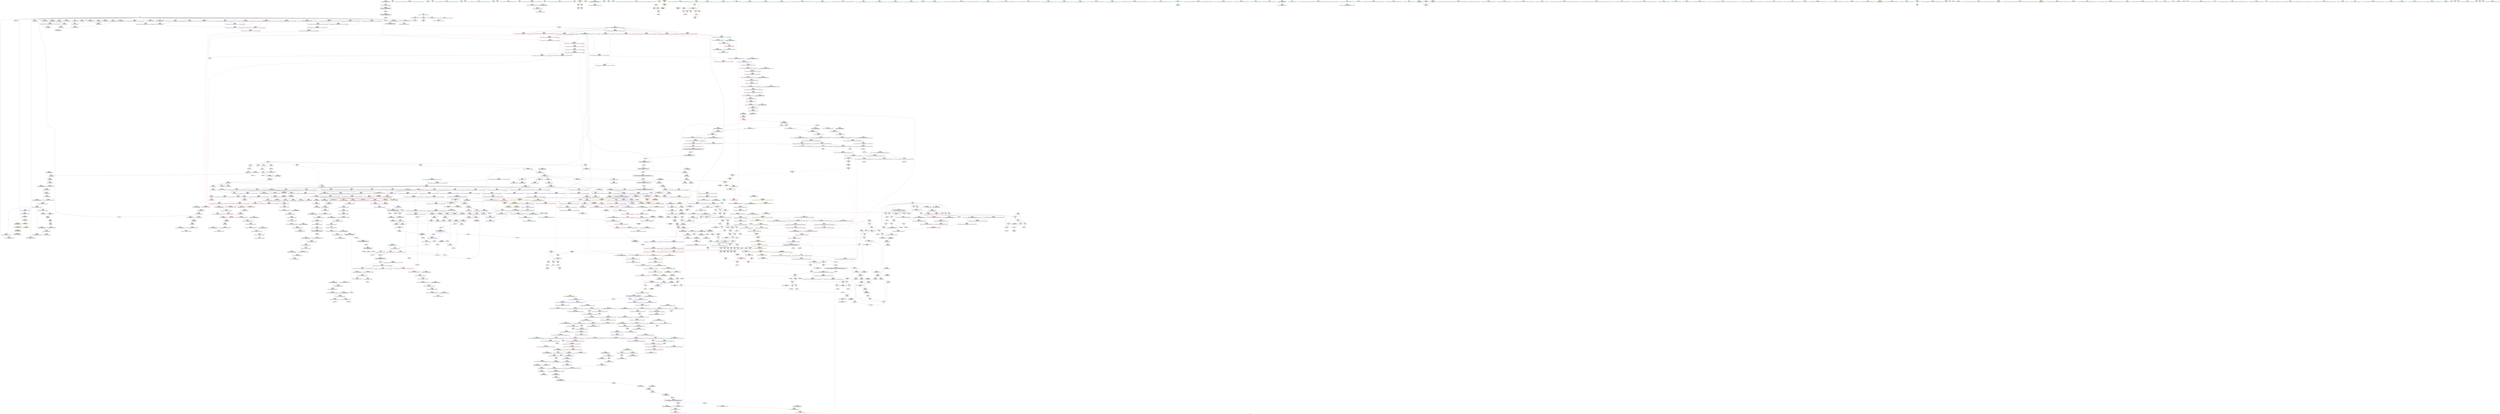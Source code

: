 digraph "SVFG" {
	label="SVFG";

	Node0x5560cce7e710 [shape=record,color=grey,label="{NodeID: 0\nNullPtr|{|<s27>95}}"];
	Node0x5560cce7e710 -> Node0x5560cd10dc70[style=solid];
	Node0x5560cce7e710 -> Node0x5560cd10dd70[style=solid];
	Node0x5560cce7e710 -> Node0x5560cd10de40[style=solid];
	Node0x5560cce7e710 -> Node0x5560cd10df10[style=solid];
	Node0x5560cce7e710 -> Node0x5560cd10dfe0[style=solid];
	Node0x5560cce7e710 -> Node0x5560cd10e0b0[style=solid];
	Node0x5560cce7e710 -> Node0x5560cd10e180[style=solid];
	Node0x5560cce7e710 -> Node0x5560cd10e250[style=solid];
	Node0x5560cce7e710 -> Node0x5560cd10e320[style=solid];
	Node0x5560cce7e710 -> Node0x5560cd10e3f0[style=solid];
	Node0x5560cce7e710 -> Node0x5560cd10e4c0[style=solid];
	Node0x5560cce7e710 -> Node0x5560cd10e590[style=solid];
	Node0x5560cce7e710 -> Node0x5560cd10e660[style=solid];
	Node0x5560cce7e710 -> Node0x5560cd10e730[style=solid];
	Node0x5560cce7e710 -> Node0x5560cd10e800[style=solid];
	Node0x5560cce7e710 -> Node0x5560cd10e8d0[style=solid];
	Node0x5560cce7e710 -> Node0x5560cd10e9a0[style=solid];
	Node0x5560cce7e710 -> Node0x5560cd10ea70[style=solid];
	Node0x5560cce7e710 -> Node0x5560cd10eb40[style=solid];
	Node0x5560cce7e710 -> Node0x5560cd115980[style=solid];
	Node0x5560cce7e710 -> Node0x5560cd118320[style=solid];
	Node0x5560cce7e710 -> Node0x5560cd1183f0[style=solid];
	Node0x5560cce7e710 -> Node0x5560cd1184c0[style=solid];
	Node0x5560cce7e710 -> Node0x5560cd11a2d0[style=solid];
	Node0x5560cce7e710 -> Node0x5560cd156e20[style=solid];
	Node0x5560cce7e710 -> Node0x5560cd15b510[style=solid];
	Node0x5560cce7e710 -> Node0x5560cd15b690[style=solid];
	Node0x5560cce7e710:s27 -> Node0x5560cd226750[style=solid,color=red];
	Node0x5560cd113db0 [shape=record,color=red,label="{NodeID: 775\n1541\<--1540\n\<--coerce.dive2\n_ZSt4copyISt13move_iteratorIPiES1_ET0_T_S4_S3_\n|{<s0>110}}"];
	Node0x5560cd113db0:s0 -> Node0x5560cd2233d0[style=solid,color=red];
	Node0x5560cd10a770 [shape=record,color=purple,label="{NodeID: 443\n454\<--26\n\<--.str.5\nmain\n}"];
	Node0x5560cd0fe6d0 [shape=record,color=green,label="{NodeID: 111\n651\<--652\nehselector.slot\<--ehselector.slot_field_insensitive\n_ZNSt12_Vector_baseIiSaIiEED2Ev\n}"];
	Node0x5560cd0fe6d0 -> Node0x5560cd118c10[style=solid];
	Node0x5560cd119840 [shape=record,color=blue,label="{NodeID: 886\n794\<--793\nthis.addr\<--this\n_ZNSaIiED2Ev\n}"];
	Node0x5560cd119840 -> Node0x5560cd126530[style=dashed];
	Node0x5560cd1202e0 [shape=record,color=purple,label="{NodeID: 554\n1534\<--1524\ncoerce.dive1\<--__last\n_ZSt4copyISt13move_iteratorIPiES1_ET0_T_S4_S3_\n}"];
	Node0x5560cd1202e0 -> Node0x5560cd13d570[style=solid];
	Node0x5560cd102d10 [shape=record,color=green,label="{NodeID: 222\n1424\<--1425\n_ZSt18uninitialized_copyISt13move_iteratorIPiES1_ET0_T_S4_S3_\<--_ZSt18uninitialized_copyISt13move_iteratorIPiES1_ET0_T_S4_S3__field_insensitive\n}"];
	Node0x5560cd21ed40 [shape=record,color=black,label="{NodeID: 2104\n1114 = PHI(304, )\n}"];
	Node0x5560cd21ed40 -> Node0x5560cd15ca10[style=solid];
	Node0x5560cd125d10 [shape=record,color=red,label="{NodeID: 665\n725\<--716\nthis1\<--this.addr\n_ZNSt12_Vector_baseIiSaIiEE13_M_deallocateEPim\n}"];
	Node0x5560cd125d10 -> Node0x5560cd11cd40[style=solid];
	Node0x5560cd158f90 [shape=record,color=grey,label="{NodeID: 1440\n666 = Binary(664, 665, )\n}"];
	Node0x5560cd158f90 -> Node0x5560cd159110[style=solid];
	Node0x5560cd110e90 [shape=record,color=black,label="{NodeID: 333\n665\<--663\nsub.ptr.rhs.cast\<--\n_ZNSt12_Vector_baseIiSaIiEED2Ev\n}"];
	Node0x5560cd110e90 -> Node0x5560cd158f90[style=solid];
	Node0x5560cd2281b0 [shape=record,color=black,label="{NodeID: 2215\n493 = PHI(371, )\n1st arg _ZNSt6vectorIiSaIiEE9push_backERKi }"];
	Node0x5560cd2281b0 -> Node0x5560cd117f10[style=solid];
	Node0x5560cce7ea40 [shape=record,color=green,label="{NodeID: 1\n7\<--1\n__dso_handle\<--dummyObj\nGlob }"];
	Node0x5560cd113e80 [shape=record,color=red,label="{NodeID: 776\n1549\<--1548\n\<--coerce.dive4\n_ZSt4copyISt13move_iteratorIPiES1_ET0_T_S4_S3_\n|{<s0>112}}"];
	Node0x5560cd113e80:s0 -> Node0x5560cd2233d0[style=solid,color=red];
	Node0x5560cd10a840 [shape=record,color=purple,label="{NodeID: 444\n461\<--26\n\<--.str.5\nmain\n}"];
	Node0x5560cd0fe7a0 [shape=record,color=green,label="{NodeID: 112\n669\<--670\n_ZNSt12_Vector_baseIiSaIiEE13_M_deallocateEPim\<--_ZNSt12_Vector_baseIiSaIiEE13_M_deallocateEPim_field_insensitive\n}"];
	Node0x5560cd119910 [shape=record,color=blue,label="{NodeID: 887\n805\<--804\nthis.addr\<--this\n_ZN9__gnu_cxx13new_allocatorIiED2Ev\n}"];
	Node0x5560cd119910 -> Node0x5560cd126600[style=dashed];
	Node0x5560cd1325c0 [shape=record,color=yellow,style=double,label="{NodeID: 1662\n20V_1 = ENCHI(MR_20V_0)\npts\{158 \}\nFun[_ZNSt6vectorIiSaIiEED2Ev]}"];
	Node0x5560cd1325c0 -> Node0x5560cd1161d0[style=dashed];
	Node0x5560cd1203b0 [shape=record,color=purple,label="{NodeID: 555\n1540\<--1528\ncoerce.dive2\<--agg.tmp\n_ZSt4copyISt13move_iteratorIPiES1_ET0_T_S4_S3_\n}"];
	Node0x5560cd1203b0 -> Node0x5560cd113db0[style=solid];
	Node0x5560cd102e10 [shape=record,color=green,label="{NodeID: 223\n1429\<--1430\nretval\<--retval_field_insensitive\n_ZSt32__make_move_if_noexcept_iteratorIiSt13move_iteratorIPiEET0_PT_\n|{|<s1>102}}"];
	Node0x5560cd102e10 -> Node0x5560cd11f440[style=solid];
	Node0x5560cd102e10:s1 -> Node0x5560cd224310[style=solid,color=red];
	Node0x5560cd21ee80 [shape=record,color=black,label="{NodeID: 2105\n1118 = PHI(1253, )\n}"];
	Node0x5560cd21ee80 -> Node0x5560cd15cb90[style=solid];
	Node0x5560cd125de0 [shape=record,color=red,label="{NodeID: 666\n726\<--718\n\<--__p.addr\n_ZNSt12_Vector_baseIiSaIiEE13_M_deallocateEPim\n}"];
	Node0x5560cd125de0 -> Node0x5560cd15b510[style=solid];
	Node0x5560cd159110 [shape=record,color=grey,label="{NodeID: 1441\n667 = Binary(666, 322, )\n|{<s0>38}}"];
	Node0x5560cd159110:s0 -> Node0x5560cd223c10[style=solid,color=red];
	Node0x5560cd110f60 [shape=record,color=black,label="{NodeID: 334\n730\<--729\n\<--_M_impl\n_ZNSt12_Vector_baseIiSaIiEE13_M_deallocateEPim\n|{<s0>43}}"];
	Node0x5560cd110f60:s0 -> Node0x5560cd2282f0[style=solid,color=red];
	Node0x5560cd2282f0 [shape=record,color=black,label="{NodeID: 2216\n750 = PHI(730, )\n0th arg _ZNSt16allocator_traitsISaIiEE10deallocateERS0_Pim }"];
	Node0x5560cd2282f0 -> Node0x5560cd119360[style=solid];
	Node0x5560cce43da0 [shape=record,color=green,label="{NodeID: 2\n16\<--1\n.str\<--dummyObj\nGlob }"];
	Node0x5560cd113f50 [shape=record,color=red,label="{NodeID: 777\n1569\<--1560\n\<--__first.addr\n_ZSt14__copy_move_a2ILb1EPiS0_ET1_T0_S2_S1_\n|{<s0>114}}"];
	Node0x5560cd113f50:s0 -> Node0x5560cd22a040[style=solid,color=red];
	Node0x5560cd10a910 [shape=record,color=purple,label="{NodeID: 445\n470\<--28\n\<--.str.6\nmain\n}"];
	Node0x5560cd103350 [shape=record,color=green,label="{NodeID: 113\n673\<--674\n_ZNSt12_Vector_baseIiSaIiEE12_Vector_implD2Ev\<--_ZNSt12_Vector_baseIiSaIiEE12_Vector_implD2Ev_field_insensitive\n}"];
	Node0x5560cd1199e0 [shape=record,color=blue,label="{NodeID: 888\n814\<--811\n__a.addr\<--__a\n_ZNSt16allocator_traitsISaIiEE9constructIiJRKiEEEvRS0_PT_DpOT0_\n}"];
	Node0x5560cd1199e0 -> Node0x5560cd1266d0[style=dashed];
	Node0x5560cd1326a0 [shape=record,color=yellow,style=double,label="{NodeID: 1663\n22V_1 = ENCHI(MR_22V_0)\npts\{160 \}\nFun[_ZNSt6vectorIiSaIiEED2Ev]}"];
	Node0x5560cd1326a0 -> Node0x5560cd1162a0[style=dashed];
	Node0x5560cd120480 [shape=record,color=purple,label="{NodeID: 556\n1548\<--1530\ncoerce.dive4\<--agg.tmp3\n_ZSt4copyISt13move_iteratorIPiES1_ET0_T_S4_S3_\n}"];
	Node0x5560cd120480 -> Node0x5560cd113e80[style=solid];
	Node0x5560cd102ee0 [shape=record,color=green,label="{NodeID: 224\n1431\<--1432\n__i.addr\<--__i.addr_field_insensitive\n_ZSt32__make_move_if_noexcept_iteratorIiSt13move_iteratorIPiEET0_PT_\n}"];
	Node0x5560cd102ee0 -> Node0x5560cd12af20[style=solid];
	Node0x5560cd102ee0 -> Node0x5560cd13cae0[style=solid];
	Node0x5560cd21efc0 [shape=record,color=black,label="{NodeID: 2106\n1121 = PHI(1253, )\n}"];
	Node0x5560cd21efc0 -> Node0x5560cd157af0[style=solid];
	Node0x5560cd125eb0 [shape=record,color=red,label="{NodeID: 667\n731\<--718\n\<--__p.addr\n_ZNSt12_Vector_baseIiSaIiEE13_M_deallocateEPim\n|{<s0>43}}"];
	Node0x5560cd125eb0:s0 -> Node0x5560cd228430[style=solid,color=red];
	Node0x5560cd159290 [shape=record,color=grey,label="{NodeID: 1442\n422 = Binary(421, 93, )\n}"];
	Node0x5560cd159290 -> Node0x5560cd117890[style=solid];
	Node0x5560cd111030 [shape=record,color=black,label="{NodeID: 335\n744\<--743\n\<--this1\n_ZNSt12_Vector_baseIiSaIiEE12_Vector_implD2Ev\n|{<s0>44}}"];
	Node0x5560cd111030:s0 -> Node0x5560cd229470[style=solid,color=red];
	Node0x5560cd228430 [shape=record,color=black,label="{NodeID: 2217\n751 = PHI(731, )\n1st arg _ZNSt16allocator_traitsISaIiEE10deallocateERS0_Pim }"];
	Node0x5560cd228430 -> Node0x5560cd119430[style=solid];
	Node0x5560cce43e60 [shape=record,color=green,label="{NodeID: 3\n18\<--1\n.str.2\<--dummyObj\nGlob }"];
	Node0x5560cd114020 [shape=record,color=red,label="{NodeID: 778\n1573\<--1562\n\<--__last.addr\n_ZSt14__copy_move_a2ILb1EPiS0_ET1_T0_S2_S1_\n|{<s0>115}}"];
	Node0x5560cd114020:s0 -> Node0x5560cd22a040[style=solid,color=red];
	Node0x5560cd10a9e0 [shape=record,color=purple,label="{NodeID: 446\n478\<--30\n\<--.str.7\nmain\n}"];
	Node0x5560cd1033e0 [shape=record,color=green,label="{NodeID: 114\n690\<--691\n__first.addr\<--__first.addr_field_insensitive\n_ZSt8_DestroyIPiEvT_S1_\n}"];
	Node0x5560cd1033e0 -> Node0x5560cd125b70[style=solid];
	Node0x5560cd1033e0 -> Node0x5560cd118ce0[style=solid];
	Node0x5560cd119ab0 [shape=record,color=blue,label="{NodeID: 889\n816\<--812\n__p.addr\<--__p\n_ZNSt16allocator_traitsISaIiEE9constructIiJRKiEEEvRS0_PT_DpOT0_\n}"];
	Node0x5560cd119ab0 -> Node0x5560cd1267a0[style=dashed];
	Node0x5560cd132780 [shape=record,color=yellow,style=double,label="{NodeID: 1664\n24V_1 = ENCHI(MR_24V_0)\npts\{120000 \}\nFun[_ZNSt6vectorIiSaIiEED2Ev]|{|<s1>10|<s2>11}}"];
	Node0x5560cd132780 -> Node0x5560cd121a70[style=dashed];
	Node0x5560cd132780:s1 -> Node0x5560cd12ecf0[style=dashed,color=red];
	Node0x5560cd132780:s2 -> Node0x5560cd12ecf0[style=dashed,color=red];
	Node0x5560cd120550 [shape=record,color=purple,label="{NodeID: 557\n1735\<--1537\noffset_0\<--\n}"];
	Node0x5560cd120550 -> Node0x5560cd13d710[style=solid];
	Node0x5560cd102fb0 [shape=record,color=green,label="{NodeID: 225\n1436\<--1437\n_ZNSt13move_iteratorIPiEC2ES0_\<--_ZNSt13move_iteratorIPiEC2ES0__field_insensitive\n}"];
	Node0x5560cd21f100 [shape=record,color=black,label="{NodeID: 2107\n1137 = PHI(1227, )\n}"];
	Node0x5560cd21f100 -> Node0x5560cd129040[style=solid];
	Node0x5560cd125f80 [shape=record,color=red,label="{NodeID: 668\n732\<--720\n\<--__n.addr\n_ZNSt12_Vector_baseIiSaIiEE13_M_deallocateEPim\n|{<s0>43}}"];
	Node0x5560cd125f80:s0 -> Node0x5560cd228570[style=solid,color=red];
	Node0x5560cd159410 [shape=record,color=grey,label="{NodeID: 1443\n427 = Binary(426, 93, )\n}"];
	Node0x5560cd159410 -> Node0x5560cd117960[style=solid];
	Node0x5560cd111100 [shape=record,color=black,label="{NodeID: 336\n763\<--762\n\<--\n_ZNSt16allocator_traitsISaIiEE10deallocateERS0_Pim\n|{<s0>45}}"];
	Node0x5560cd111100:s0 -> Node0x5560cd2276d0[style=solid,color=red];
	Node0x5560cd228570 [shape=record,color=black,label="{NodeID: 2218\n752 = PHI(732, )\n2nd arg _ZNSt16allocator_traitsISaIiEE10deallocateERS0_Pim }"];
	Node0x5560cd228570 -> Node0x5560cd119500[style=solid];
	Node0x5560cce4df10 [shape=record,color=green,label="{NodeID: 4\n20\<--1\nstdin\<--dummyObj\nGlob }"];
	Node0x5560cd1140f0 [shape=record,color=red,label="{NodeID: 779\n1575\<--1564\n\<--__result.addr\n_ZSt14__copy_move_a2ILb1EPiS0_ET1_T0_S2_S1_\n|{<s0>116}}"];
	Node0x5560cd1140f0:s0 -> Node0x5560cd22a040[style=solid,color=red];
	Node0x5560cd10aab0 [shape=record,color=purple,label="{NodeID: 447\n863\<--32\n\<--.str.8\n_ZNSt6vectorIiSaIiEE17_M_realloc_insertIJRKiEEEvN9__gnu_cxx17__normal_iteratorIPiS1_EEDpOT_\n|{<s0>50}}"];
	Node0x5560cd10aab0:s0 -> Node0x5560cd224c30[style=solid,color=red];
	Node0x5560cd103470 [shape=record,color=green,label="{NodeID: 115\n692\<--693\n__last.addr\<--__last.addr_field_insensitive\n_ZSt8_DestroyIPiEvT_S1_\n}"];
	Node0x5560cd103470 -> Node0x5560cd125c40[style=solid];
	Node0x5560cd103470 -> Node0x5560cd118db0[style=solid];
	Node0x5560cd119b80 [shape=record,color=blue,label="{NodeID: 890\n818\<--813\n__args.addr\<--__args\n_ZNSt16allocator_traitsISaIiEE9constructIiJRKiEEEvRS0_PT_DpOT0_\n}"];
	Node0x5560cd119b80 -> Node0x5560cd126870[style=dashed];
	Node0x5560cd132890 [shape=record,color=yellow,style=double,label="{NodeID: 1665\n26V_1 = ENCHI(MR_26V_0)\npts\{120001 \}\nFun[_ZNSt6vectorIiSaIiEED2Ev]}"];
	Node0x5560cd132890 -> Node0x5560cd121b40[style=dashed];
	Node0x5560cd120620 [shape=record,color=purple,label="{NodeID: 558\n1736\<--1538\noffset_0\<--\n}"];
	Node0x5560cd120620 -> Node0x5560cd115540[style=solid];
	Node0x5560cd1030b0 [shape=record,color=green,label="{NodeID: 226\n1445\<--1446\n__first\<--__first_field_insensitive\n_ZSt18uninitialized_copyISt13move_iteratorIPiES1_ET0_T_S4_S3_\n}"];
	Node0x5560cd1030b0 -> Node0x5560cd108210[style=solid];
	Node0x5560cd1030b0 -> Node0x5560cd11f510[style=solid];
	Node0x5560cd21f240 [shape=record,color=black,label="{NodeID: 2108\n1140 = PHI(1227, )\n}"];
	Node0x5560cd21f240 -> Node0x5560cd129110[style=solid];
	Node0x5560cd126050 [shape=record,color=red,label="{NodeID: 669\n743\<--740\nthis1\<--this.addr\n_ZNSt12_Vector_baseIiSaIiEE12_Vector_implD2Ev\n}"];
	Node0x5560cd126050 -> Node0x5560cd111030[style=solid];
	Node0x5560cd159590 [shape=record,color=grey,label="{NodeID: 1444\n414 = Binary(412, 413, )\n}"];
	Node0x5560cd159590 -> Node0x5560cd110400[style=solid];
	Node0x5560cd1111d0 [shape=record,color=black,label="{NodeID: 337\n785\<--784\n\<--\n_ZN9__gnu_cxx13new_allocatorIiE10deallocateEPim\n}"];
	Node0x5560cd2286b0 [shape=record,color=black,label="{NodeID: 2219\n600 = PHI(588, )\n0th arg _ZNSaIiEC2Ev }"];
	Node0x5560cd2286b0 -> Node0x5560cd118590[style=solid];
	Node0x5560cce4ad60 [shape=record,color=green,label="{NodeID: 5\n21\<--1\n.str.3\<--dummyObj\nGlob }"];
	Node0x5560cd1141c0 [shape=record,color=red,label="{NodeID: 780\n1610\<--1598\n\<--__first.addr\n_ZSt13__copy_move_aILb1EPiS0_ET1_T0_S2_S1_\n|{<s0>120}}"];
	Node0x5560cd1141c0:s0 -> Node0x5560cd2295b0[style=solid,color=red];
	Node0x5560cd10ab80 [shape=record,color=purple,label="{NodeID: 448\n1714\<--34\nllvm.global_ctors_0\<--llvm.global_ctors\nGlob }"];
	Node0x5560cd10ab80 -> Node0x5560cd1157b0[style=solid];
	Node0x5560cd103540 [shape=record,color=green,label="{NodeID: 116\n699\<--700\n_ZNSt12_Destroy_auxILb1EE9__destroyIPiEEvT_S3_\<--_ZNSt12_Destroy_auxILb1EE9__destroyIPiEEvT_S3__field_insensitive\n}"];
	Node0x5560cd119c50 [shape=record,color=blue,label="{NodeID: 891\n858\<--836\ncoerce.dive\<--__position.coerce\n_ZNSt6vectorIiSaIiEE17_M_realloc_insertIJRKiEEEvN9__gnu_cxx17__normal_iteratorIPiS1_EEDpOT_\n|{|<s2>52}}"];
	Node0x5560cd119c50 -> Node0x5560cd127cc0[style=dashed];
	Node0x5560cd119c50 -> Node0x5560cd127d90[style=dashed];
	Node0x5560cd119c50:s2 -> Node0x5560cd1316a0[style=dashed,color=red];
	Node0x5560cd132970 [shape=record,color=yellow,style=double,label="{NodeID: 1666\n28V_1 = ENCHI(MR_28V_0)\npts\{120002 \}\nFun[_ZNSt6vectorIiSaIiEED2Ev]|{<s0>10|<s1>11}}"];
	Node0x5560cd132970:s0 -> Node0x5560cd12edd0[style=dashed,color=red];
	Node0x5560cd132970:s1 -> Node0x5560cd12edd0[style=dashed,color=red];
	Node0x5560cd1206f0 [shape=record,color=purple,label="{NodeID: 559\n1738\<--1545\noffset_0\<--\n}"];
	Node0x5560cd1206f0 -> Node0x5560cd13d7e0[style=solid];
	Node0x5560cd103180 [shape=record,color=green,label="{NodeID: 227\n1447\<--1448\n__last\<--__last_field_insensitive\n_ZSt18uninitialized_copyISt13move_iteratorIPiES1_ET0_T_S4_S3_\n}"];
	Node0x5560cd103180 -> Node0x5560cd1082e0[style=solid];
	Node0x5560cd103180 -> Node0x5560cd11f5e0[style=solid];
	Node0x5560cd21f380 [shape=record,color=black,label="{NodeID: 2109\n1179 = PHI(1337, )\n}"];
	Node0x5560cd21f380 -> Node0x5560cd156e20[style=solid];
	Node0x5560cd126120 [shape=record,color=red,label="{NodeID: 670\n762\<--753\n\<--__a.addr\n_ZNSt16allocator_traitsISaIiEE10deallocateERS0_Pim\n}"];
	Node0x5560cd126120 -> Node0x5560cd111100[style=solid];
	Node0x5560cd159710 [shape=record,color=grey,label="{NodeID: 1445\n400 = Binary(398, 399, )\n}"];
	Node0x5560cd159710 -> Node0x5560cd15c410[style=solid];
	Node0x5560cd1112a0 [shape=record,color=black,label="{NodeID: 338\n798\<--797\n\<--this1\n_ZNSaIiED2Ev\n|{<s0>47}}"];
	Node0x5560cd1112a0:s0 -> Node0x5560cd223580[style=solid,color=red];
	Node0x5560cd2287f0 [shape=record,color=black,label="{NodeID: 2220\n1442 = PHI(1420, )\n0th arg _ZSt18uninitialized_copyISt13move_iteratorIPiES1_ET0_T_S4_S3_ }"];
	Node0x5560cd2287f0 -> Node0x5560cd13cbb0[style=solid];
	Node0x5560cce4d040 [shape=record,color=green,label="{NodeID: 6\n23\<--1\n.str.4\<--dummyObj\nGlob }"];
	Node0x5560cd114290 [shape=record,color=red,label="{NodeID: 781\n1611\<--1600\n\<--__last.addr\n_ZSt13__copy_move_aILb1EPiS0_ET1_T0_S2_S1_\n|{<s0>120}}"];
	Node0x5560cd114290:s0 -> Node0x5560cd2296f0[style=solid,color=red];
	Node0x5560cd10ac80 [shape=record,color=purple,label="{NodeID: 449\n1715\<--34\nllvm.global_ctors_1\<--llvm.global_ctors\nGlob }"];
	Node0x5560cd10ac80 -> Node0x5560cd115880[style=solid];
	Node0x5560cd103640 [shape=record,color=green,label="{NodeID: 117\n705\<--706\n.addr\<--.addr_field_insensitive\n_ZNSt12_Destroy_auxILb1EE9__destroyIPiEEvT_S3_\n}"];
	Node0x5560cd103640 -> Node0x5560cd118e80[style=solid];
	Node0x5560cd119d20 [shape=record,color=blue,label="{NodeID: 892\n840\<--835\nthis.addr\<--this\n_ZNSt6vectorIiSaIiEE17_M_realloc_insertIJRKiEEEvN9__gnu_cxx17__normal_iteratorIPiS1_EEDpOT_\n}"];
	Node0x5560cd119d20 -> Node0x5560cd126940[style=dashed];
	Node0x5560cd132a50 [shape=record,color=yellow,style=double,label="{NodeID: 1667\n78V_1 = ENCHI(MR_78V_0)\npts\{1 \}\nFun[main]}"];
	Node0x5560cd132a50 -> Node0x5560cd1210b0[style=dashed];
	Node0x5560cd132a50 -> Node0x5560cd121180[style=dashed];
	Node0x5560cd1207c0 [shape=record,color=purple,label="{NodeID: 560\n1739\<--1546\noffset_0\<--\n}"];
	Node0x5560cd1207c0 -> Node0x5560cd115610[style=solid];
	Node0x5560cd103250 [shape=record,color=green,label="{NodeID: 228\n1449\<--1450\n__result.addr\<--__result.addr_field_insensitive\n_ZSt18uninitialized_copyISt13move_iteratorIPiES1_ET0_T_S4_S3_\n}"];
	Node0x5560cd103250 -> Node0x5560cd113800[style=solid];
	Node0x5560cd103250 -> Node0x5560cd13cd50[style=solid];
	Node0x5560cd21f4c0 [shape=record,color=black,label="{NodeID: 2110\n1208 = PHI(1427, )\n}"];
	Node0x5560cd21f4c0 -> Node0x5560cd13b4f0[style=solid];
	Node0x5560cd1261f0 [shape=record,color=red,label="{NodeID: 671\n764\<--755\n\<--__p.addr\n_ZNSt16allocator_traitsISaIiEE10deallocateERS0_Pim\n|{<s0>45}}"];
	Node0x5560cd1261f0:s0 -> Node0x5560cd2277e0[style=solid,color=red];
	Node0x5560cd159890 [shape=record,color=grey,label="{NodeID: 1446\n409 = Binary(407, 408, )\n}"];
	Node0x5560cd159890 -> Node0x5560cd15c290[style=solid];
	Node0x5560cd111370 [shape=record,color=black,label="{NodeID: 339\n824\<--823\n\<--\n_ZNSt16allocator_traitsISaIiEE9constructIiJRKiEEEvRS0_PT_DpOT0_\n|{<s0>49}}"];
	Node0x5560cd111370:s0 -> Node0x5560cd228bb0[style=solid,color=red];
	Node0x5560cd228930 [shape=record,color=black,label="{NodeID: 2221\n1443 = PHI(1422, )\n1st arg _ZSt18uninitialized_copyISt13move_iteratorIPiES1_ET0_T_S4_S3_ }"];
	Node0x5560cd228930 -> Node0x5560cd13cc80[style=solid];
	Node0x5560cd0fa970 [shape=record,color=green,label="{NodeID: 7\n25\<--1\nstdout\<--dummyObj\nGlob }"];
	Node0x5560cd114360 [shape=record,color=red,label="{NodeID: 782\n1612\<--1602\n\<--__result.addr\n_ZSt13__copy_move_aILb1EPiS0_ET1_T0_S2_S1_\n|{<s0>120}}"];
	Node0x5560cd114360:s0 -> Node0x5560cd225080[style=solid,color=red];
	Node0x5560cd10ad80 [shape=record,color=purple,label="{NodeID: 450\n1716\<--34\nllvm.global_ctors_2\<--llvm.global_ctors\nGlob }"];
	Node0x5560cd10ad80 -> Node0x5560cd115980[style=solid];
	Node0x5560cd103710 [shape=record,color=green,label="{NodeID: 118\n707\<--708\n.addr1\<--.addr1_field_insensitive\n_ZNSt12_Destroy_auxILb1EE9__destroyIPiEEvT_S3_\n}"];
	Node0x5560cd103710 -> Node0x5560cd118f50[style=solid];
	Node0x5560cd119df0 [shape=record,color=blue,label="{NodeID: 893\n842\<--837\n__args.addr\<--__args\n_ZNSt6vectorIiSaIiEE17_M_realloc_insertIJRKiEEEvN9__gnu_cxx17__normal_iteratorIPiS1_EEDpOT_\n}"];
	Node0x5560cd119df0 -> Node0x5560cd126a10[style=dashed];
	Node0x5560cd120890 [shape=record,color=purple,label="{NodeID: 561\n1585\<--1583\ncoerce.dive\<--__it\n_ZSt12__miter_baseIPiEDTcl12__miter_basecldtfp_4baseEEESt13move_iteratorIT_E\n}"];
	Node0x5560cd120890 -> Node0x5560cd13db20[style=solid];
	Node0x5560cd10b7a0 [shape=record,color=green,label="{NodeID: 229\n1451\<--1452\n__assignable\<--__assignable_field_insensitive\n_ZSt18uninitialized_copyISt13move_iteratorIPiES1_ET0_T_S4_S3_\n}"];
	Node0x5560cd10b7a0 -> Node0x5560cd13ce20[style=solid];
	Node0x5560cd21f600 [shape=record,color=black,label="{NodeID: 2111\n1214 = PHI(1427, )\n}"];
	Node0x5560cd21f600 -> Node0x5560cd13b5c0[style=solid];
	Node0x5560cd1262c0 [shape=record,color=red,label="{NodeID: 672\n765\<--757\n\<--__n.addr\n_ZNSt16allocator_traitsISaIiEE10deallocateERS0_Pim\n|{<s0>45}}"];
	Node0x5560cd1262c0:s0 -> Node0x5560cd2278f0[style=solid,color=red];
	Node0x5560cd159a10 [shape=record,color=grey,label="{NodeID: 1447\n1643 = Binary(1641, 1642, )\n}"];
	Node0x5560cd159a10 -> Node0x5560cd158c90[style=solid];
	Node0x5560cd111440 [shape=record,color=black,label="{NodeID: 340\n878\<--862\n\<--this1\n_ZNSt6vectorIiSaIiEE17_M_realloc_insertIJRKiEEEvN9__gnu_cxx17__normal_iteratorIPiS1_EEDpOT_\n|{<s0>53}}"];
	Node0x5560cd111440:s0 -> Node0x5560cd228f70[style=solid,color=red];
	Node0x5560cd228a70 [shape=record,color=black,label="{NodeID: 2222\n1444 = PHI(1418, )\n2nd arg _ZSt18uninitialized_copyISt13move_iteratorIPiES1_ET0_T_S4_S3_ }"];
	Node0x5560cd228a70 -> Node0x5560cd13cd50[style=solid];
	Node0x5560cd0faa30 [shape=record,color=green,label="{NodeID: 8\n26\<--1\n.str.5\<--dummyObj\nGlob }"];
	Node0x5560cd114430 [shape=record,color=red,label="{NodeID: 783\n1622\<--1619\n\<--__it.addr\n_ZSt12__niter_baseIPiET_S1_\n}"];
	Node0x5560cd114430 -> Node0x5560cd1090b0[style=solid];
	Node0x5560cd10ae80 [shape=record,color=purple,label="{NodeID: 451\n107\<--106\narrayctor.next\<--arrayctor.cur\n__cxx_global_var_init.1\n}"];
	Node0x5560cd10ae80 -> Node0x5560cd156fb0[style=solid];
	Node0x5560cd10ae80 -> Node0x5560cd15c890[style=solid];
	Node0x5560cd1037e0 [shape=record,color=green,label="{NodeID: 119\n716\<--717\nthis.addr\<--this.addr_field_insensitive\n_ZNSt12_Vector_baseIiSaIiEE13_M_deallocateEPim\n}"];
	Node0x5560cd1037e0 -> Node0x5560cd125d10[style=solid];
	Node0x5560cd1037e0 -> Node0x5560cd119020[style=solid];
	Node0x5560cd119ec0 [shape=record,color=blue,label="{NodeID: 894\n844\<--864\n__len\<--call\n_ZNSt6vectorIiSaIiEE17_M_realloc_insertIJRKiEEEvN9__gnu_cxx17__normal_iteratorIPiS1_EEDpOT_\n}"];
	Node0x5560cd119ec0 -> Node0x5560cd126ae0[style=dashed];
	Node0x5560cd119ec0 -> Node0x5560cd126bb0[style=dashed];
	Node0x5560cd119ec0 -> Node0x5560cd126c80[style=dashed];
	Node0x5560cd120960 [shape=record,color=purple,label="{NodeID: 562\n1741\<--1650\noffset_0\<--\n}"];
	Node0x5560cd120960 -> Node0x5560cd13e340[style=solid];
	Node0x5560cd10b870 [shape=record,color=green,label="{NodeID: 230\n1453\<--1454\nagg.tmp\<--agg.tmp_field_insensitive\n_ZSt18uninitialized_copyISt13move_iteratorIPiES1_ET0_T_S4_S3_\n}"];
	Node0x5560cd10b870 -> Node0x5560cd1083b0[style=solid];
	Node0x5560cd10b870 -> Node0x5560cd11f6b0[style=solid];
	Node0x5560cd21f740 [shape=record,color=black,label="{NodeID: 2112\n1223 = PHI(1386, )\n}"];
	Node0x5560cd21f740 -> Node0x5560cd113180[style=solid];
	Node0x5560cd126390 [shape=record,color=red,label="{NodeID: 673\n783\<--774\nthis1\<--this.addr\n_ZN9__gnu_cxx13new_allocatorIiE10deallocateEPim\n}"];
	Node0x5560cd159b90 [shape=record,color=grey,label="{NodeID: 1448\n1095 = Binary(1091, 1094, )\n}"];
	Node0x5560cd159b90 -> Node0x5560cd15c590[style=solid];
	Node0x5560cd111510 [shape=record,color=black,label="{NodeID: 341\n886\<--862\n\<--this1\n_ZNSt6vectorIiSaIiEE17_M_realloc_insertIJRKiEEEvN9__gnu_cxx17__normal_iteratorIPiS1_EEDpOT_\n}"];
	Node0x5560cd111510 -> Node0x5560cd11cfb0[style=solid];
	Node0x5560cd228bb0 [shape=record,color=black,label="{NodeID: 2223\n1045 = PHI(824, )\n0th arg _ZN9__gnu_cxx13new_allocatorIiE9constructIiJRKiEEEvPT_DpOT0_ }"];
	Node0x5560cd228bb0 -> Node0x5560cd11ac90[style=solid];
	Node0x5560cd0faf50 [shape=record,color=green,label="{NodeID: 9\n28\<--1\n.str.6\<--dummyObj\nGlob }"];
	Node0x5560cd114500 [shape=record,color=red,label="{NodeID: 784\n1640\<--1628\n\<--__first.addr\n_ZNSt11__copy_moveILb1ELb1ESt26random_access_iterator_tagE8__copy_mIiEEPT_PKS3_S6_S4_\n}"];
	Node0x5560cd114500 -> Node0x5560cd109250[style=solid];
	Node0x5560cd10af50 [shape=record,color=purple,label="{NodeID: 452\n145\<--144\narraydestroy.element\<--arraydestroy.elementPast\n__cxx_global_array_dtor\n|{|<s2>7}}"];
	Node0x5560cd10af50 -> Node0x5560cd157550[style=solid];
	Node0x5560cd10af50 -> Node0x5560cd15be10[style=solid];
	Node0x5560cd10af50:s2 -> Node0x5560cd226fb0[style=solid,color=red];
	Node0x5560cd1038b0 [shape=record,color=green,label="{NodeID: 120\n718\<--719\n__p.addr\<--__p.addr_field_insensitive\n_ZNSt12_Vector_baseIiSaIiEE13_M_deallocateEPim\n}"];
	Node0x5560cd1038b0 -> Node0x5560cd125de0[style=solid];
	Node0x5560cd1038b0 -> Node0x5560cd125eb0[style=solid];
	Node0x5560cd1038b0 -> Node0x5560cd1190f0[style=solid];
	Node0x5560cd119f90 [shape=record,color=blue,label="{NodeID: 895\n872\<--869\ncoerce.dive3\<--call2\n_ZNSt6vectorIiSaIiEE17_M_realloc_insertIJRKiEEEvN9__gnu_cxx17__normal_iteratorIPiS1_EEDpOT_\n|{|<s2>52}}"];
	Node0x5560cd119f90 -> Node0x5560cd127cc0[style=dashed];
	Node0x5560cd119f90 -> Node0x5560cd127d90[style=dashed];
	Node0x5560cd119f90:s2 -> Node0x5560cd1316a0[style=dashed,color=red];
	Node0x5560cd120a30 [shape=record,color=purple,label="{NodeID: 563\n1742\<--1652\noffset_0\<--\n}"];
	Node0x5560cd120a30 -> Node0x5560cd1156e0[style=solid];
	Node0x5560cd10b940 [shape=record,color=green,label="{NodeID: 231\n1455\<--1456\nagg.tmp2\<--agg.tmp2_field_insensitive\n_ZSt18uninitialized_copyISt13move_iteratorIPiES1_ET0_T_S4_S3_\n}"];
	Node0x5560cd10b940 -> Node0x5560cd108480[style=solid];
	Node0x5560cd10b940 -> Node0x5560cd11f780[style=solid];
	Node0x5560cd21f880 [shape=record,color=black,label="{NodeID: 2113\n1260 = PHI(1305, )\n|{<s0>93}}"];
	Node0x5560cd21f880:s0 -> Node0x5560cd2232c0[style=solid,color=red];
	Node0x5560cd126460 [shape=record,color=red,label="{NodeID: 674\n784\<--776\n\<--__p.addr\n_ZN9__gnu_cxx13new_allocatorIiE10deallocateEPim\n}"];
	Node0x5560cd126460 -> Node0x5560cd1111d0[style=solid];
	Node0x5560cd159d10 [shape=record,color=grey,label="{NodeID: 1449\n1111 = Binary(1104, 1110, )\n}"];
	Node0x5560cd159d10 -> Node0x5560cd11b3e0[style=solid];
	Node0x5560cd1115e0 [shape=record,color=black,label="{NodeID: 342\n896\<--862\n\<--this1\n_ZNSt6vectorIiSaIiEE17_M_realloc_insertIJRKiEEEvN9__gnu_cxx17__normal_iteratorIPiS1_EEDpOT_\n}"];
	Node0x5560cd1115e0 -> Node0x5560cd11d080[style=solid];
	Node0x5560cd1115e0 -> Node0x5560cd11d150[style=solid];
	Node0x5560cd228cf0 [shape=record,color=black,label="{NodeID: 2224\n1046 = PHI(825, )\n1st arg _ZN9__gnu_cxx13new_allocatorIiE9constructIiJRKiEEEvPT_DpOT0_ }"];
	Node0x5560cd228cf0 -> Node0x5560cd11ad60[style=solid];
	Node0x5560cd0fb050 [shape=record,color=green,label="{NodeID: 10\n30\<--1\n.str.7\<--dummyObj\nGlob }"];
	Node0x5560cd1145d0 [shape=record,color=red,label="{NodeID: 785\n1651\<--1628\n\<--__first.addr\n_ZNSt11__copy_moveILb1ELb1ESt26random_access_iterator_tagE8__copy_mIiEEPT_PKS3_S6_S4_\n}"];
	Node0x5560cd1145d0 -> Node0x5560cd1093f0[style=solid];
	Node0x5560cd12c620 [shape=record,color=yellow,style=double,label="{NodeID: 1560\n48V_1 = ENCHI(MR_48V_0)\npts\{1378 \}\nFun[_Z1fi]|{|<s1>16|<s2>17}}"];
	Node0x5560cd12c620 -> Node0x5560cd122ec0[style=dashed];
	Node0x5560cd12c620:s1 -> Node0x5560cd12c620[style=dashed,color=red];
	Node0x5560cd12c620:s2 -> Node0x5560cd12c620[style=dashed,color=red];
	Node0x5560cd10b020 [shape=record,color=purple,label="{NodeID: 453\n164\<--163\n_M_impl\<--\n_ZNSt6vectorIiSaIiEED2Ev\n}"];
	Node0x5560cd103980 [shape=record,color=green,label="{NodeID: 121\n720\<--721\n__n.addr\<--__n.addr_field_insensitive\n_ZNSt12_Vector_baseIiSaIiEE13_M_deallocateEPim\n}"];
	Node0x5560cd103980 -> Node0x5560cd125f80[style=solid];
	Node0x5560cd103980 -> Node0x5560cd1191c0[style=solid];
	Node0x5560cd11a060 [shape=record,color=blue,label="{NodeID: 896\n846\<--874\n__elems_before\<--call4\n_ZNSt6vectorIiSaIiEE17_M_realloc_insertIJRKiEEEvN9__gnu_cxx17__normal_iteratorIPiS1_EEDpOT_\n}"];
	Node0x5560cd11a060 -> Node0x5560cd126d50[style=dashed];
	Node0x5560cd11a060 -> Node0x5560cd126e20[style=dashed];
	Node0x5560cd132e00 [shape=record,color=yellow,style=double,label="{NodeID: 1671\n86V_1 = ENCHI(MR_86V_0)\npts\{376 \}\nFun[main]}"];
	Node0x5560cd132e00 -> Node0x5560cd1244b0[style=dashed];
	Node0x5560cd120b00 [shape=record,color=purple,label="{NodeID: 564\n1681\<--1680\n_M_current\<--this1\n_ZNKSt13move_iteratorIPiE4baseEv\n}"];
	Node0x5560cd120b00 -> Node0x5560cd114d20[style=solid];
	Node0x5560cd10ba10 [shape=record,color=green,label="{NodeID: 232\n1476\<--1477\n_ZNSt20__uninitialized_copyILb1EE13__uninit_copyISt13move_iteratorIPiES3_EET0_T_S6_S5_\<--_ZNSt20__uninitialized_copyILb1EE13__uninit_copyISt13move_iteratorIPiES3_EET0_T_S6_S5__field_insensitive\n}"];
	Node0x5560cd21f9c0 [shape=record,color=black,label="{NodeID: 2114\n1263 = PHI(1294, )\n}"];
	Node0x5560cd21f9c0 -> Node0x5560cd1134c0[style=solid];
	Node0x5560cd126530 [shape=record,color=red,label="{NodeID: 675\n797\<--794\nthis1\<--this.addr\n_ZNSaIiED2Ev\n}"];
	Node0x5560cd126530 -> Node0x5560cd1112a0[style=solid];
	Node0x5560cd159e90 [shape=record,color=grey,label="{NodeID: 1450\n1376 = Binary(1375, 322, )\n}"];
	Node0x5560cd1116b0 [shape=record,color=black,label="{NodeID: 343\n905\<--862\n\<--this1\n_ZNSt6vectorIiSaIiEE17_M_realloc_insertIJRKiEEEvN9__gnu_cxx17__normal_iteratorIPiS1_EEDpOT_\n|{<s0>57}}"];
	Node0x5560cd1116b0:s0 -> Node0x5560cd225480[style=solid,color=red];
	Node0x5560cd228e30 [shape=record,color=black,label="{NodeID: 2225\n1047 = PHI(827, )\n2nd arg _ZN9__gnu_cxx13new_allocatorIiE9constructIiJRKiEEEvPT_DpOT0_ }"];
	Node0x5560cd228e30 -> Node0x5560cd11ae30[style=solid];
	Node0x5560cd0fb150 [shape=record,color=green,label="{NodeID: 11\n32\<--1\n.str.8\<--dummyObj\nGlob }"];
	Node0x5560cd1146a0 [shape=record,color=red,label="{NodeID: 786\n1639\<--1630\n\<--__last.addr\n_ZNSt11__copy_moveILb1ELb1ESt26random_access_iterator_tagE8__copy_mIiEEPT_PKS3_S6_S4_\n}"];
	Node0x5560cd1146a0 -> Node0x5560cd109180[style=solid];
	Node0x5560cd12c700 [shape=record,color=yellow,style=double,label="{NodeID: 1561\n8V_1 = ENCHI(MR_8V_0)\npts\{90000 \}\nFun[_Z1fi]|{<s0>13|<s1>16|<s2>17}}"];
	Node0x5560cd12c700:s0 -> Node0x5560cd1a0d00[style=dashed,color=red];
	Node0x5560cd12c700:s1 -> Node0x5560cd12c700[style=dashed,color=red];
	Node0x5560cd12c700:s2 -> Node0x5560cd12c700[style=dashed,color=red];
	Node0x5560cd10b0f0 [shape=record,color=purple,label="{NodeID: 454\n165\<--163\n_M_start\<--\n_ZNSt6vectorIiSaIiEED2Ev\n}"];
	Node0x5560cd10b0f0 -> Node0x5560cd121a70[style=solid];
	Node0x5560cd103a50 [shape=record,color=green,label="{NodeID: 122\n734\<--735\n_ZNSt16allocator_traitsISaIiEE10deallocateERS0_Pim\<--_ZNSt16allocator_traitsISaIiEE10deallocateERS0_Pim_field_insensitive\n}"];
	Node0x5560cd11a130 [shape=record,color=blue,label="{NodeID: 897\n850\<--880\n__new_start\<--call5\n_ZNSt6vectorIiSaIiEE17_M_realloc_insertIJRKiEEEvN9__gnu_cxx17__normal_iteratorIPiS1_EEDpOT_\n}"];
	Node0x5560cd11a130 -> Node0x5560cd126ef0[style=dashed];
	Node0x5560cd11a130 -> Node0x5560cd126fc0[style=dashed];
	Node0x5560cd11a130 -> Node0x5560cd127090[style=dashed];
	Node0x5560cd11a130 -> Node0x5560cd127160[style=dashed];
	Node0x5560cd11a130 -> Node0x5560cd127230[style=dashed];
	Node0x5560cd11a130 -> Node0x5560cd127300[style=dashed];
	Node0x5560cd11a130 -> Node0x5560cd1273d0[style=dashed];
	Node0x5560cd11a130 -> Node0x5560cd1274a0[style=dashed];
	Node0x5560cd132ee0 [shape=record,color=yellow,style=double,label="{NodeID: 1672\n88V_1 = ENCHI(MR_88V_0)\npts\{378 \}\nFun[main]}"];
	Node0x5560cd132ee0 -> Node0x5560cd124580[style=dashed];
	Node0x5560cd120bd0 [shape=record,color=purple,label="{NodeID: 565\n1694\<--1693\n_M_current\<--this1\n_ZNSt13move_iteratorIPiEC2ES0_\n}"];
	Node0x5560cd120bd0 -> Node0x5560cd13e750[style=solid];
	Node0x5560cd10bae0 [shape=record,color=green,label="{NodeID: 233\n1488\<--1489\n__first\<--__first_field_insensitive\n_ZNSt20__uninitialized_copyILb1EE13__uninit_copyISt13move_iteratorIPiES3_EET0_T_S6_S5_\n}"];
	Node0x5560cd10bae0 -> Node0x5560cd108620[style=solid];
	Node0x5560cd10bae0 -> Node0x5560cd11fb90[style=solid];
	Node0x5560cd21fb00 [shape=record,color=black,label="{NodeID: 2115\n1301 = PHI(1314, )\n}"];
	Node0x5560cd21fb00 -> Node0x5560cd113730[style=solid];
	Node0x5560cd126600 [shape=record,color=red,label="{NodeID: 676\n808\<--805\nthis1\<--this.addr\n_ZN9__gnu_cxx13new_allocatorIiED2Ev\n}"];
	Node0x5560cd15a010 [shape=record,color=grey,label="{NodeID: 1451\n1144 = Binary(1142, 1143, )\n}"];
	Node0x5560cd15a010 -> Node0x5560cd15a610[style=solid];
	Node0x5560cd111780 [shape=record,color=black,label="{NodeID: 344\n916\<--862\n\<--this1\n_ZNSt6vectorIiSaIiEE17_M_realloc_insertIJRKiEEEvN9__gnu_cxx17__normal_iteratorIPiS1_EEDpOT_\n}"];
	Node0x5560cd111780 -> Node0x5560cd11d2f0[style=solid];
	Node0x5560cd111780 -> Node0x5560cd11d3c0[style=solid];
	Node0x5560cd228f70 [shape=record,color=black,label="{NodeID: 2226\n1163 = PHI(878, )\n0th arg _ZNSt12_Vector_baseIiSaIiEE11_M_allocateEm }"];
	Node0x5560cd228f70 -> Node0x5560cd11b720[style=solid];
	Node0x5560cd0fb250 [shape=record,color=green,label="{NodeID: 12\n35\<--1\n\<--dummyObj\nCan only get source location for instruction, argument, global var or function.}"];
	Node0x5560cd114770 [shape=record,color=red,label="{NodeID: 787\n1649\<--1632\n\<--__result.addr\n_ZNSt11__copy_moveILb1ELb1ESt26random_access_iterator_tagE8__copy_mIiEEPT_PKS3_S6_S4_\n}"];
	Node0x5560cd114770 -> Node0x5560cd109320[style=solid];
	Node0x5560cd12c7e0 [shape=record,color=yellow,style=double,label="{NodeID: 1562\n24V_1 = ENCHI(MR_24V_0)\npts\{120000 \}\nFun[_Z1fi]|{<s0>14|<s1>15|<s2>16|<s3>17}}"];
	Node0x5560cd12c7e0:s0 -> Node0x5560cd12ce60[style=dashed,color=red];
	Node0x5560cd12c7e0:s1 -> Node0x5560cd12e940[style=dashed,color=red];
	Node0x5560cd12c7e0:s2 -> Node0x5560cd12c7e0[style=dashed,color=red];
	Node0x5560cd12c7e0:s3 -> Node0x5560cd12c7e0[style=dashed,color=red];
	Node0x5560cd10b1c0 [shape=record,color=purple,label="{NodeID: 455\n168\<--167\n_M_impl2\<--\n_ZNSt6vectorIiSaIiEED2Ev\n}"];
	Node0x5560cd103b50 [shape=record,color=green,label="{NodeID: 123\n740\<--741\nthis.addr\<--this.addr_field_insensitive\n_ZNSt12_Vector_baseIiSaIiEE12_Vector_implD2Ev\n}"];
	Node0x5560cd103b50 -> Node0x5560cd126050[style=solid];
	Node0x5560cd103b50 -> Node0x5560cd119290[style=solid];
	Node0x5560cd11a200 [shape=record,color=blue,label="{NodeID: 898\n852\<--884\n__new_finish\<--\n_ZNSt6vectorIiSaIiEE17_M_realloc_insertIJRKiEEEvN9__gnu_cxx17__normal_iteratorIPiS1_EEDpOT_\n}"];
	Node0x5560cd11a200 -> Node0x5560cd127710[style=dashed];
	Node0x5560cd11a200 -> Node0x5560cd1277e0[style=dashed];
	Node0x5560cd11a200 -> Node0x5560cd11a2d0[style=dashed];
	Node0x5560cd120ca0 [shape=record,color=purple,label="{NodeID: 566\n339\<--337\nadd.ptr\<--\n_ZNSt6vectorIiSaIiEEixEm\n}"];
	Node0x5560cd120ca0 -> Node0x5560cd1100c0[style=solid];
	Node0x5560cd10bbb0 [shape=record,color=green,label="{NodeID: 234\n1490\<--1491\n__last\<--__last_field_insensitive\n_ZNSt20__uninitialized_copyILb1EE13__uninit_copyISt13move_iteratorIPiES3_EET0_T_S6_S5_\n}"];
	Node0x5560cd10bbb0 -> Node0x5560cd1086f0[style=solid];
	Node0x5560cd10bbb0 -> Node0x5560cd11fc60[style=solid];
	Node0x5560cd21fc40 [shape=record,color=black,label="{NodeID: 2116\n1349 = PHI(1353, )\n}"];
	Node0x5560cd21fc40 -> Node0x5560cd107ac0[style=solid];
	Node0x5560cd1266d0 [shape=record,color=red,label="{NodeID: 677\n823\<--814\n\<--__a.addr\n_ZNSt16allocator_traitsISaIiEE9constructIiJRKiEEEvRS0_PT_DpOT0_\n}"];
	Node0x5560cd1266d0 -> Node0x5560cd111370[style=solid];
	Node0x5560cd15a190 [shape=record,color=grey,label="{NodeID: 1452\n995 = Binary(993, 994, )\n}"];
	Node0x5560cd15a190 -> Node0x5560cd15a490[style=solid];
	Node0x5560cd111850 [shape=record,color=black,label="{NodeID: 345\n921\<--862\n\<--this1\n_ZNSt6vectorIiSaIiEE17_M_realloc_insertIJRKiEEEvN9__gnu_cxx17__normal_iteratorIPiS1_EEDpOT_\n|{<s0>60}}"];
	Node0x5560cd111850:s0 -> Node0x5560cd225480[style=solid,color=red];
	Node0x5560cd2290b0 [shape=record,color=black,label="{NodeID: 2227\n1164 = PHI(879, )\n1st arg _ZNSt12_Vector_baseIiSaIiEE11_M_allocateEm }"];
	Node0x5560cd2290b0 -> Node0x5560cd13b0e0[style=solid];
	Node0x5560cd0fb750 [shape=record,color=green,label="{NodeID: 13\n73\<--1\n\<--dummyObj\nCan only get source location for instruction, argument, global var or function.}"];
	Node0x5560cd114840 [shape=record,color=red,label="{NodeID: 788\n1659\<--1632\n\<--__result.addr\n_ZNSt11__copy_moveILb1ELb1ESt26random_access_iterator_tagE8__copy_mIiEEPT_PKS3_S6_S4_\n}"];
	Node0x5560cd114840 -> Node0x5560cd120fe0[style=solid];
	Node0x5560cd12c8c0 [shape=record,color=yellow,style=double,label="{NodeID: 1563\n26V_1 = ENCHI(MR_26V_0)\npts\{120001 \}\nFun[_Z1fi]|{<s0>14|<s1>16|<s2>17}}"];
	Node0x5560cd12c8c0:s0 -> Node0x5560cd12cc70[style=dashed,color=red];
	Node0x5560cd12c8c0:s1 -> Node0x5560cd12c8c0[style=dashed,color=red];
	Node0x5560cd12c8c0:s2 -> Node0x5560cd12c8c0[style=dashed,color=red];
	Node0x5560cd10b290 [shape=record,color=purple,label="{NodeID: 456\n169\<--167\n_M_finish\<--\n_ZNSt6vectorIiSaIiEED2Ev\n}"];
	Node0x5560cd10b290 -> Node0x5560cd121b40[style=solid];
	Node0x5560cd103c20 [shape=record,color=green,label="{NodeID: 124\n746\<--747\n_ZNSaIiED2Ev\<--_ZNSaIiED2Ev_field_insensitive\n}"];
	Node0x5560cd11a2d0 [shape=record,color=blue, style = dotted,label="{NodeID: 899\n852\<--3\n__new_finish\<--dummyVal\n_ZNSt6vectorIiSaIiEE17_M_realloc_insertIJRKiEEEvN9__gnu_cxx17__normal_iteratorIPiS1_EEDpOT_\n}"];
	Node0x5560cd11a2d0 -> Node0x5560cd127710[style=dashed];
	Node0x5560cd11a2d0 -> Node0x5560cd1277e0[style=dashed];
	Node0x5560cd11a2d0 -> Node0x5560cd11a3a0[style=dashed];
	Node0x5560cd120d70 [shape=record,color=purple,label="{NodeID: 567\n891\<--889\nadd.ptr\<--\n_ZNSt6vectorIiSaIiEE17_M_realloc_insertIJRKiEEEvN9__gnu_cxx17__normal_iteratorIPiS1_EEDpOT_\n|{<s0>55}}"];
	Node0x5560cd120d70:s0 -> Node0x5560cd225c60[style=solid,color=red];
	Node0x5560cd10bc80 [shape=record,color=green,label="{NodeID: 235\n1492\<--1493\n__result.addr\<--__result.addr_field_insensitive\n_ZNSt20__uninitialized_copyILb1EE13__uninit_copyISt13move_iteratorIPiES3_EET0_T_S6_S5_\n}"];
	Node0x5560cd10bc80 -> Node0x5560cd113a70[style=solid];
	Node0x5560cd10bc80 -> Node0x5560cd13d230[style=solid];
	Node0x5560cd21fd80 [shape=record,color=black,label="{NodeID: 2117\n1368 = PHI(1314, )\n}"];
	Node0x5560cd21fd80 -> Node0x5560cd15c710[style=solid];
	Node0x5560cd1267a0 [shape=record,color=red,label="{NodeID: 678\n825\<--816\n\<--__p.addr\n_ZNSt16allocator_traitsISaIiEE9constructIiJRKiEEEvRS0_PT_DpOT0_\n|{<s0>49}}"];
	Node0x5560cd1267a0:s0 -> Node0x5560cd228cf0[style=solid,color=red];
	Node0x5560cd15a310 [shape=record,color=grey,label="{NodeID: 1453\n292 = Binary(291, 93, )\n}"];
	Node0x5560cd15a310 -> Node0x5560cd116d30[style=solid];
	Node0x5560cd111920 [shape=record,color=black,label="{NodeID: 346\n937\<--862\n\<--this1\n_ZNSt6vectorIiSaIiEE17_M_realloc_insertIJRKiEEEvN9__gnu_cxx17__normal_iteratorIPiS1_EEDpOT_\n}"];
	Node0x5560cd111920 -> Node0x5560cd11d490[style=solid];
	Node0x5560cd2291f0 [shape=record,color=black,label="{NodeID: 2228\n1306 = PHI(1259, )\n0th arg _ZNKSt12_Vector_baseIiSaIiEE19_M_get_Tp_allocatorEv }"];
	Node0x5560cd2291f0 -> Node0x5560cd13bde0[style=solid];
	Node0x5560cd0fb7e0 [shape=record,color=green,label="{NodeID: 14\n80\<--1\n\<--dummyObj\nCan only get source location for instruction, argument, global var or function.}"];
	Node0x5560cd114910 [shape=record,color=red,label="{NodeID: 789\n1646\<--1634\n\<--_Num\n_ZNSt11__copy_moveILb1ELb1ESt26random_access_iterator_tagE8__copy_mIiEEPT_PKS3_S6_S4_\n}"];
	Node0x5560cd114910 -> Node0x5560cd15bc90[style=solid];
	Node0x5560cd10b360 [shape=record,color=purple,label="{NodeID: 457\n311\<--310\n_M_impl\<--\n_ZNKSt6vectorIiSaIiEE4sizeEv\n}"];
	Node0x5560cd103d20 [shape=record,color=green,label="{NodeID: 125\n753\<--754\n__a.addr\<--__a.addr_field_insensitive\n_ZNSt16allocator_traitsISaIiEE10deallocateERS0_Pim\n}"];
	Node0x5560cd103d20 -> Node0x5560cd126120[style=solid];
	Node0x5560cd103d20 -> Node0x5560cd119360[style=solid];
	Node0x5560cd11a3a0 [shape=record,color=blue,label="{NodeID: 900\n852\<--907\n__new_finish\<--call11\n_ZNSt6vectorIiSaIiEE17_M_realloc_insertIJRKiEEEvN9__gnu_cxx17__normal_iteratorIPiS1_EEDpOT_\n}"];
	Node0x5560cd11a3a0 -> Node0x5560cd127570[style=dashed];
	Node0x5560cd11a3a0 -> Node0x5560cd11a470[style=dashed];
	Node0x5560cd1b0ea0 [shape=record,color=yellow,style=double,label="{NodeID: 1675\n8V_1 = ENCHI(MR_8V_0)\npts\{90000 \}\nFun[main]|{<s0>26}}"];
	Node0x5560cd1b0ea0:s0 -> Node0x5560cd12c700[style=dashed,color=red];
	Node0x5560cd120e40 [shape=record,color=purple,label="{NodeID: 568\n942\<--940\nadd.ptr18\<--\n_ZNSt6vectorIiSaIiEE17_M_realloc_insertIJRKiEEEvN9__gnu_cxx17__normal_iteratorIPiS1_EEDpOT_\n|{<s0>63}}"];
	Node0x5560cd120e40:s0 -> Node0x5560cd2216b0[style=solid,color=red];
	Node0x5560cd10bd50 [shape=record,color=green,label="{NodeID: 236\n1494\<--1495\nagg.tmp\<--agg.tmp_field_insensitive\n_ZNSt20__uninitialized_copyILb1EE13__uninit_copyISt13move_iteratorIPiES3_EET0_T_S6_S5_\n}"];
	Node0x5560cd10bd50 -> Node0x5560cd1087c0[style=solid];
	Node0x5560cd10bd50 -> Node0x5560cd11fd30[style=solid];
	Node0x5560cd21fec0 [shape=record,color=black,label="{NodeID: 2118\n1423 = PHI(1441, )\n}"];
	Node0x5560cd21fec0 -> Node0x5560cd108070[style=solid];
	Node0x5560cd126870 [shape=record,color=red,label="{NodeID: 679\n826\<--818\n\<--__args.addr\n_ZNSt16allocator_traitsISaIiEE9constructIiJRKiEEEvRS0_PT_DpOT0_\n|{<s0>48}}"];
	Node0x5560cd126870:s0 -> Node0x5560cd229d60[style=solid,color=red];
	Node0x5560cd15a490 [shape=record,color=grey,label="{NodeID: 1454\n996 = Binary(995, 322, )\n|{<s0>71}}"];
	Node0x5560cd15a490:s0 -> Node0x5560cd223c10[style=solid,color=red];
	Node0x5560cd1119f0 [shape=record,color=black,label="{NodeID: 347\n957\<--862\n\<--this1\n_ZNSt6vectorIiSaIiEE17_M_realloc_insertIJRKiEEEvN9__gnu_cxx17__normal_iteratorIPiS1_EEDpOT_\n|{<s0>65}}"];
	Node0x5560cd1119f0:s0 -> Node0x5560cd225480[style=solid,color=red];
	Node0x5560cd229330 [shape=record,color=black,label="{NodeID: 2229\n611 = PHI(605, )\n0th arg _ZN9__gnu_cxx13new_allocatorIiEC2Ev }"];
	Node0x5560cd229330 -> Node0x5560cd118660[style=solid];
	Node0x5560cd0fb8a0 [shape=record,color=green,label="{NodeID: 15\n93\<--1\n\<--dummyObj\nCan only get source location for instruction, argument, global var or function.}"];
	Node0x5560cd1149e0 [shape=record,color=red,label="{NodeID: 790\n1653\<--1634\n\<--_Num\n_ZNSt11__copy_moveILb1ELb1ESt26random_access_iterator_tagE8__copy_mIiEEPT_PKS3_S6_S4_\n}"];
	Node0x5560cd1149e0 -> Node0x5560cd158e10[style=solid];
	Node0x5560cd10b430 [shape=record,color=purple,label="{NodeID: 458\n312\<--310\n_M_finish\<--\n_ZNKSt6vectorIiSaIiEE4sizeEv\n}"];
	Node0x5560cd10b430 -> Node0x5560cd123130[style=solid];
	Node0x5560cd103df0 [shape=record,color=green,label="{NodeID: 126\n755\<--756\n__p.addr\<--__p.addr_field_insensitive\n_ZNSt16allocator_traitsISaIiEE10deallocateERS0_Pim\n}"];
	Node0x5560cd103df0 -> Node0x5560cd1261f0[style=solid];
	Node0x5560cd103df0 -> Node0x5560cd119430[style=solid];
	Node0x5560cd11a470 [shape=record,color=blue,label="{NodeID: 901\n852\<--912\n__new_finish\<--incdec.ptr\n_ZNSt6vectorIiSaIiEE17_M_realloc_insertIJRKiEEEvN9__gnu_cxx17__normal_iteratorIPiS1_EEDpOT_\n}"];
	Node0x5560cd11a470 -> Node0x5560cd127640[style=dashed];
	Node0x5560cd11a470 -> Node0x5560cd127710[style=dashed];
	Node0x5560cd11a470 -> Node0x5560cd1277e0[style=dashed];
	Node0x5560cd11a470 -> Node0x5560cd11a540[style=dashed];
	Node0x5560cd120f10 [shape=record,color=purple,label="{NodeID: 569\n1010\<--1008\nadd.ptr39\<--\n_ZNSt6vectorIiSaIiEE17_M_realloc_insertIJRKiEEEvN9__gnu_cxx17__normal_iteratorIPiS1_EEDpOT_\n}"];
	Node0x5560cd120f10 -> Node0x5560cd11aaf0[style=solid];
	Node0x5560cd10be20 [shape=record,color=green,label="{NodeID: 237\n1496\<--1497\nagg.tmp2\<--agg.tmp2_field_insensitive\n_ZNSt20__uninitialized_copyILb1EE13__uninit_copyISt13move_iteratorIPiES3_EET0_T_S6_S5_\n}"];
	Node0x5560cd10be20 -> Node0x5560cd108890[style=solid];
	Node0x5560cd10be20 -> Node0x5560cd11fe00[style=solid];
	Node0x5560cd220000 [shape=record,color=black,label="{NodeID: 2119\n1475 = PHI(1484, )\n}"];
	Node0x5560cd220000 -> Node0x5560cd108550[style=solid];
	Node0x5560cd126940 [shape=record,color=red,label="{NodeID: 680\n862\<--840\nthis1\<--this.addr\n_ZNSt6vectorIiSaIiEE17_M_realloc_insertIJRKiEEEvN9__gnu_cxx17__normal_iteratorIPiS1_EEDpOT_\n|{|<s19>50|<s20>51}}"];
	Node0x5560cd126940 -> Node0x5560cd111440[style=solid];
	Node0x5560cd126940 -> Node0x5560cd111510[style=solid];
	Node0x5560cd126940 -> Node0x5560cd1115e0[style=solid];
	Node0x5560cd126940 -> Node0x5560cd1116b0[style=solid];
	Node0x5560cd126940 -> Node0x5560cd111780[style=solid];
	Node0x5560cd126940 -> Node0x5560cd111850[style=solid];
	Node0x5560cd126940 -> Node0x5560cd111920[style=solid];
	Node0x5560cd126940 -> Node0x5560cd1119f0[style=solid];
	Node0x5560cd126940 -> Node0x5560cd111ac0[style=solid];
	Node0x5560cd126940 -> Node0x5560cd111b90[style=solid];
	Node0x5560cd126940 -> Node0x5560cd111c60[style=solid];
	Node0x5560cd126940 -> Node0x5560cd111d30[style=solid];
	Node0x5560cd126940 -> Node0x5560cd111e00[style=solid];
	Node0x5560cd126940 -> Node0x5560cd111ed0[style=solid];
	Node0x5560cd126940 -> Node0x5560cd111fa0[style=solid];
	Node0x5560cd126940 -> Node0x5560cd112070[style=solid];
	Node0x5560cd126940 -> Node0x5560cd112140[style=solid];
	Node0x5560cd126940 -> Node0x5560cd112210[style=solid];
	Node0x5560cd126940 -> Node0x5560cd1122e0[style=solid];
	Node0x5560cd126940:s19 -> Node0x5560cd2249b0[style=solid,color=red];
	Node0x5560cd126940:s20 -> Node0x5560cd222730[style=solid,color=red];
	Node0x5560cd15a610 [shape=record,color=grey,label="{NodeID: 1455\n1145 = Binary(1144, 322, )\n}"];
	Node0x5560cd15a610 -> Node0x5560cd112d70[style=solid];
	Node0x5560cd111ac0 [shape=record,color=black,label="{NodeID: 348\n961\<--862\n\<--this1\n_ZNSt6vectorIiSaIiEE17_M_realloc_insertIJRKiEEEvN9__gnu_cxx17__normal_iteratorIPiS1_EEDpOT_\n|{<s0>67}}"];
	Node0x5560cd111ac0:s0 -> Node0x5560cd2237a0[style=solid,color=red];
	Node0x5560cd229470 [shape=record,color=black,label="{NodeID: 2230\n793 = PHI(744, )\n0th arg _ZNSaIiED2Ev }"];
	Node0x5560cd229470 -> Node0x5560cd119840[style=solid];
	Node0x5560cd0fb9a0 [shape=record,color=green,label="{NodeID: 16\n222\<--1\n\<--dummyObj\nCan only get source location for instruction, argument, global var or function.}"];
	Node0x5560cd114ab0 [shape=record,color=red,label="{NodeID: 791\n1660\<--1634\n\<--_Num\n_ZNSt11__copy_moveILb1ELb1ESt26random_access_iterator_tagE8__copy_mIiEEPT_PKS3_S6_S4_\n}"];
	Node0x5560cd10b500 [shape=record,color=purple,label="{NodeID: 459\n315\<--314\n_M_impl2\<--\n_ZNKSt6vectorIiSaIiEE4sizeEv\n}"];
	Node0x5560cd103ec0 [shape=record,color=green,label="{NodeID: 127\n757\<--758\n__n.addr\<--__n.addr_field_insensitive\n_ZNSt16allocator_traitsISaIiEE10deallocateERS0_Pim\n}"];
	Node0x5560cd103ec0 -> Node0x5560cd1262c0[style=solid];
	Node0x5560cd103ec0 -> Node0x5560cd119500[style=solid];
	Node0x5560cd11a540 [shape=record,color=blue,label="{NodeID: 902\n852\<--923\n__new_finish\<--call16\n_ZNSt6vectorIiSaIiEE17_M_realloc_insertIJRKiEEEvN9__gnu_cxx17__normal_iteratorIPiS1_EEDpOT_\n}"];
	Node0x5560cd11a540 -> Node0x5560cd1278b0[style=dashed];
	Node0x5560cd120fe0 [shape=record,color=purple,label="{NodeID: 570\n1661\<--1659\nadd.ptr\<--\n_ZNSt11__copy_moveILb1ELb1ESt26random_access_iterator_tagE8__copy_mIiEEPT_PKS3_S6_S4_\n}"];
	Node0x5560cd120fe0 -> Node0x5560cd1094c0[style=solid];
	Node0x5560cd10bef0 [shape=record,color=green,label="{NodeID: 238\n1515\<--1516\n_ZSt4copyISt13move_iteratorIPiES1_ET0_T_S4_S3_\<--_ZSt4copyISt13move_iteratorIPiES1_ET0_T_S4_S3__field_insensitive\n}"];
	Node0x5560cd220140 [shape=record,color=black,label="{NodeID: 2120\n1514 = PHI(1518, )\n}"];
	Node0x5560cd220140 -> Node0x5560cd108960[style=solid];
	Node0x5560cd126a10 [shape=record,color=red,label="{NodeID: 681\n892\<--842\n\<--__args.addr\n_ZNSt6vectorIiSaIiEE17_M_realloc_insertIJRKiEEEvN9__gnu_cxx17__normal_iteratorIPiS1_EEDpOT_\n|{<s0>54}}"];
	Node0x5560cd126a10:s0 -> Node0x5560cd229d60[style=solid,color=red];
	Node0x5560cd15a790 [shape=record,color=grey,label="{NodeID: 1456\n92 = Binary(91, 93, )\n}"];
	Node0x5560cd15a790 -> Node0x5560cd115dc0[style=solid];
	Node0x5560cd111b90 [shape=record,color=black,label="{NodeID: 349\n969\<--862\n\<--this1\n_ZNSt6vectorIiSaIiEE17_M_realloc_insertIJRKiEEEvN9__gnu_cxx17__normal_iteratorIPiS1_EEDpOT_\n}"];
	Node0x5560cd111b90 -> Node0x5560cd11d560[style=solid];
	Node0x5560cd111b90 -> Node0x5560cd11d630[style=solid];
	Node0x5560cd2295b0 [shape=record,color=black,label="{NodeID: 2231\n1625 = PHI(1610, )\n0th arg _ZNSt11__copy_moveILb1ELb1ESt26random_access_iterator_tagE8__copy_mIiEEPT_PKS3_S6_S4_ }"];
	Node0x5560cd2295b0 -> Node0x5560cd13e000[style=solid];
	Node0x5560cd0fbaa0 [shape=record,color=green,label="{NodeID: 17\n231\<--1\n\<--dummyObj\nCan only get source location for instruction, argument, global var or function.}"];
	Node0x5560cd114b80 [shape=record,color=red,label="{NodeID: 792\n1673\<--1670\n\<--__it.addr\n_ZSt12__miter_baseIPiET_S1_\n}"];
	Node0x5560cd114b80 -> Node0x5560cd109590[style=solid];
	Node0x5560cd12cc70 [shape=record,color=yellow,style=double,label="{NodeID: 1567\n26V_1 = ENCHI(MR_26V_0)\npts\{120001 \}\nFun[_ZNKSt6vectorIiSaIiEE4sizeEv]}"];
	Node0x5560cd12cc70 -> Node0x5560cd123130[style=dashed];
	Node0x5560cd10b5d0 [shape=record,color=purple,label="{NodeID: 460\n316\<--314\n_M_start\<--\n_ZNKSt6vectorIiSaIiEE4sizeEv\n}"];
	Node0x5560cd10b5d0 -> Node0x5560cd123200[style=solid];
	Node0x5560cd103f90 [shape=record,color=green,label="{NodeID: 128\n767\<--768\n_ZN9__gnu_cxx13new_allocatorIiE10deallocateEPim\<--_ZN9__gnu_cxx13new_allocatorIiE10deallocateEPim_field_insensitive\n}"];
	Node0x5560cd11a610 [shape=record,color=blue,label="{NodeID: 903\n854\<--927\nexn.slot\<--\n_ZNSt6vectorIiSaIiEE17_M_realloc_insertIJRKiEEEvN9__gnu_cxx17__normal_iteratorIPiS1_EEDpOT_\n}"];
	Node0x5560cd11a610 -> Node0x5560cd127980[style=dashed];
	Node0x5560cd11a610 -> Node0x5560cd11a7b0[style=dashed];
	Node0x5560cd1210b0 [shape=record,color=red,label="{NodeID: 571\n385\<--20\n\<--stdin\nmain\n}"];
	Node0x5560cd1210b0 -> Node0x5560cd110260[style=solid];
	Node0x5560cd10bff0 [shape=record,color=green,label="{NodeID: 239\n1522\<--1523\n__first\<--__first_field_insensitive\n_ZSt4copyISt13move_iteratorIPiES1_ET0_T_S4_S3_\n}"];
	Node0x5560cd10bff0 -> Node0x5560cd108a30[style=solid];
	Node0x5560cd10bff0 -> Node0x5560cd120210[style=solid];
	Node0x5560cd220280 [shape=record,color=black,label="{NodeID: 2121\n1542 = PHI(1581, )\n|{<s0>113}}"];
	Node0x5560cd220280:s0 -> Node0x5560cd224680[style=solid,color=red];
	Node0x5560cd126ae0 [shape=record,color=red,label="{NodeID: 682\n879\<--844\n\<--__len\n_ZNSt6vectorIiSaIiEE17_M_realloc_insertIJRKiEEEvN9__gnu_cxx17__normal_iteratorIPiS1_EEDpOT_\n|{<s0>53}}"];
	Node0x5560cd126ae0:s0 -> Node0x5560cd2290b0[style=solid,color=red];
	Node0x5560cd15a910 [shape=record,color=grey,label="{NodeID: 1457\n89 = Binary(88, 80, )\n}"];
	Node0x5560cd15a910 -> Node0x5560cd115cf0[style=solid];
	Node0x5560cd111c60 [shape=record,color=black,label="{NodeID: 350\n973\<--862\n\<--this1\n_ZNSt6vectorIiSaIiEE17_M_realloc_insertIJRKiEEEvN9__gnu_cxx17__normal_iteratorIPiS1_EEDpOT_\n}"];
	Node0x5560cd111c60 -> Node0x5560cd11d700[style=solid];
	Node0x5560cd111c60 -> Node0x5560cd11d7d0[style=solid];
	Node0x5560cd2296f0 [shape=record,color=black,label="{NodeID: 2232\n1626 = PHI(1611, )\n1st arg _ZNSt11__copy_moveILb1ELb1ESt26random_access_iterator_tagE8__copy_mIiEEPT_PKS3_S6_S4_ }"];
	Node0x5560cd2296f0 -> Node0x5560cd13e0d0[style=solid];
	Node0x5560cd0fbba0 [shape=record,color=green,label="{NodeID: 18\n322\<--1\n\<--dummyObj\nCan only get source location for instruction, argument, global var or function.}"];
	Node0x5560cd114c50 [shape=record,color=red,label="{NodeID: 793\n1680\<--1677\nthis1\<--this.addr\n_ZNKSt13move_iteratorIPiE4baseEv\n}"];
	Node0x5560cd114c50 -> Node0x5560cd120b00[style=solid];
	Node0x5560cd10b6a0 [shape=record,color=purple,label="{NodeID: 461\n335\<--334\n_M_impl\<--\n_ZNSt6vectorIiSaIiEEixEm\n}"];
	Node0x5560cd104090 [shape=record,color=green,label="{NodeID: 129\n774\<--775\nthis.addr\<--this.addr_field_insensitive\n_ZN9__gnu_cxx13new_allocatorIiE10deallocateEPim\n}"];
	Node0x5560cd104090 -> Node0x5560cd126390[style=solid];
	Node0x5560cd104090 -> Node0x5560cd1195d0[style=solid];
	Node0x5560cd11a6e0 [shape=record,color=blue,label="{NodeID: 904\n856\<--929\nehselector.slot\<--\n_ZNSt6vectorIiSaIiEE17_M_realloc_insertIJRKiEEEvN9__gnu_cxx17__normal_iteratorIPiS1_EEDpOT_\n}"];
	Node0x5560cd11a6e0 -> Node0x5560cd11a880[style=dashed];
	Node0x5560cd121180 [shape=record,color=red,label="{NodeID: 572\n391\<--25\n\<--stdout\nmain\n}"];
	Node0x5560cd121180 -> Node0x5560cd110330[style=solid];
	Node0x5560cd10c0c0 [shape=record,color=green,label="{NodeID: 240\n1524\<--1525\n__last\<--__last_field_insensitive\n_ZSt4copyISt13move_iteratorIPiES1_ET0_T_S4_S3_\n}"];
	Node0x5560cd10c0c0 -> Node0x5560cd108b00[style=solid];
	Node0x5560cd10c0c0 -> Node0x5560cd1202e0[style=solid];
	Node0x5560cd2203c0 [shape=record,color=black,label="{NodeID: 2122\n1550 = PHI(1581, )\n|{<s0>113}}"];
	Node0x5560cd2203c0:s0 -> Node0x5560cd224790[style=solid,color=red];
	Node0x5560cd126bb0 [shape=record,color=red,label="{NodeID: 683\n963\<--844\n\<--__len\n_ZNSt6vectorIiSaIiEE17_M_realloc_insertIJRKiEEEvN9__gnu_cxx17__normal_iteratorIPiS1_EEDpOT_\n|{<s0>67}}"];
	Node0x5560cd126bb0:s0 -> Node0x5560cd223c10[style=solid,color=red];
	Node0x5560cd15aa90 [shape=record,color=grey,label="{NodeID: 1458\n79 = Binary(78, 80, )\n}"];
	Node0x5560cd15aa90 -> Node0x5560cd10eee0[style=solid];
	Node0x5560cd111d30 [shape=record,color=black,label="{NodeID: 351\n977\<--862\n\<--this1\n_ZNSt6vectorIiSaIiEE17_M_realloc_insertIJRKiEEEvN9__gnu_cxx17__normal_iteratorIPiS1_EEDpOT_\n|{<s0>69}}"];
	Node0x5560cd111d30:s0 -> Node0x5560cd225480[style=solid,color=red];
	Node0x5560cd229830 [shape=record,color=black,label="{NodeID: 2233\n1190 = PHI(906, 922, )\n3rd arg _ZSt34__uninitialized_move_if_noexcept_aIPiS0_SaIiEET0_T_S3_S2_RT1_ }"];
	Node0x5560cd229830 -> Node0x5560cd13b420[style=solid];
	Node0x5560cd0fbca0 [shape=record,color=green,label="{NodeID: 19\n396\<--1\n\<--dummyObj\nCan only get source location for instruction, argument, global var or function.}"];
	Node0x5560cd114d20 [shape=record,color=red,label="{NodeID: 794\n1682\<--1681\n\<--_M_current\n_ZNKSt13move_iteratorIPiE4baseEv\n}"];
	Node0x5560cd114d20 -> Node0x5560cd109660[style=solid];
	Node0x5560cd12ce60 [shape=record,color=yellow,style=double,label="{NodeID: 1569\n24V_1 = ENCHI(MR_24V_0)\npts\{120000 \}\nFun[_ZNKSt6vectorIiSaIiEE4sizeEv]}"];
	Node0x5560cd12ce60 -> Node0x5560cd123200[style=dashed];
	Node0x5560cd11b820 [shape=record,color=purple,label="{NodeID: 462\n336\<--334\n_M_start\<--\n_ZNSt6vectorIiSaIiEEixEm\n}"];
	Node0x5560cd11b820 -> Node0x5560cd123470[style=solid];
	Node0x5560cd104160 [shape=record,color=green,label="{NodeID: 130\n776\<--777\n__p.addr\<--__p.addr_field_insensitive\n_ZN9__gnu_cxx13new_allocatorIiE10deallocateEPim\n}"];
	Node0x5560cd104160 -> Node0x5560cd126460[style=solid];
	Node0x5560cd104160 -> Node0x5560cd1196a0[style=solid];
	Node0x5560cd11a7b0 [shape=record,color=blue,label="{NodeID: 905\n854\<--948\nexn.slot\<--\n_ZNSt6vectorIiSaIiEE17_M_realloc_insertIJRKiEEEvN9__gnu_cxx17__normal_iteratorIPiS1_EEDpOT_\n}"];
	Node0x5560cd11a7b0 -> Node0x5560cd127a50[style=dashed];
	Node0x5560cd121250 [shape=record,color=red,label="{NodeID: 573\n99\<--65\n\<--retval\n_Z3posi\n}"];
	Node0x5560cd121250 -> Node0x5560cd10efb0[style=solid];
	Node0x5560cd10c190 [shape=record,color=green,label="{NodeID: 241\n1526\<--1527\n__result.addr\<--__result.addr_field_insensitive\n_ZSt4copyISt13move_iteratorIPiES1_ET0_T_S4_S3_\n}"];
	Node0x5560cd10c190 -> Node0x5560cd113ce0[style=solid];
	Node0x5560cd10c190 -> Node0x5560cd13d640[style=solid];
	Node0x5560cd220500 [shape=record,color=black,label="{NodeID: 2123\n1552 = PHI(1556, )\n}"];
	Node0x5560cd220500 -> Node0x5560cd108d70[style=solid];
	Node0x5560cd126c80 [shape=record,color=red,label="{NodeID: 684\n1009\<--844\n\<--__len\n_ZNSt6vectorIiSaIiEE17_M_realloc_insertIJRKiEEEvN9__gnu_cxx17__normal_iteratorIPiS1_EEDpOT_\n}"];
	Node0x5560cd15ac10 [shape=record,color=grey,label="{NodeID: 1459\n1173 = cmp(1172, 1174, )\n}"];
	Node0x5560cd111e00 [shape=record,color=black,label="{NodeID: 352\n980\<--862\n\<--this1\n_ZNSt6vectorIiSaIiEE17_M_realloc_insertIJRKiEEEvN9__gnu_cxx17__normal_iteratorIPiS1_EEDpOT_\n|{<s0>71}}"];
	Node0x5560cd111e00:s0 -> Node0x5560cd2237a0[style=solid,color=red];
	Node0x5560cd229a40 [shape=record,color=black,label="{NodeID: 2234\n1228 = PHI(838, 838, 1136, 1139, )\n0th arg _ZNK9__gnu_cxx17__normal_iteratorIPiSt6vectorIiSaIiEEE4baseEv }"];
	Node0x5560cd229a40 -> Node0x5560cd13b690[style=solid];
	Node0x5560cd0fbda0 [shape=record,color=green,label="{NodeID: 20\n402\<--1\n\<--dummyObj\nCan only get source location for instruction, argument, global var or function.}"];
	Node0x5560cd114df0 [shape=record,color=red,label="{NodeID: 795\n1693\<--1687\nthis1\<--this.addr\n_ZNSt13move_iteratorIPiEC2ES0_\n}"];
	Node0x5560cd114df0 -> Node0x5560cd120bd0[style=solid];
	Node0x5560cd12cf40 [shape=record,color=yellow,style=double,label="{NodeID: 1570\n224V_1 = ENCHI(MR_224V_0)\npts\{1080 \}\nFun[_ZSt3maxImERKT_S2_S2_]}"];
	Node0x5560cd12cf40 -> Node0x5560cd12a2f0[style=dashed];
	Node0x5560cd11b8f0 [shape=record,color=purple,label="{NodeID: 463\n534\<--498\ncoerce.dive\<--agg.tmp\n_ZNSt6vectorIiSaIiEE9push_backERKi\n}"];
	Node0x5560cd11b8f0 -> Node0x5560cd1180b0[style=solid];
	Node0x5560cd104230 [shape=record,color=green,label="{NodeID: 131\n778\<--779\n.addr\<--.addr_field_insensitive\n_ZN9__gnu_cxx13new_allocatorIiE10deallocateEPim\n}"];
	Node0x5560cd104230 -> Node0x5560cd119770[style=solid];
	Node0x5560cd11a880 [shape=record,color=blue,label="{NodeID: 906\n856\<--950\nehselector.slot\<--\n_ZNSt6vectorIiSaIiEE17_M_realloc_insertIJRKiEEEvN9__gnu_cxx17__normal_iteratorIPiS1_EEDpOT_\n}"];
	Node0x5560cd11a880 -> Node0x5560cd127b20[style=dashed];
	Node0x5560cd121320 [shape=record,color=red,label="{NodeID: 574\n75\<--67\n\<--x.addr\n_Z3posi\n}"];
	Node0x5560cd121320 -> Node0x5560cd15d010[style=solid];
	Node0x5560cd10c260 [shape=record,color=green,label="{NodeID: 242\n1528\<--1529\nagg.tmp\<--agg.tmp_field_insensitive\n_ZSt4copyISt13move_iteratorIPiES1_ET0_T_S4_S3_\n}"];
	Node0x5560cd10c260 -> Node0x5560cd108bd0[style=solid];
	Node0x5560cd10c260 -> Node0x5560cd1203b0[style=solid];
	Node0x5560cd220640 [shape=record,color=black,label="{NodeID: 2124\n1570 = PHI(1617, )\n|{<s0>117}}"];
	Node0x5560cd220640:s0 -> Node0x5560cd221da0[style=solid,color=red];
	Node0x5560cd126d50 [shape=record,color=red,label="{NodeID: 685\n890\<--846\n\<--__elems_before\n_ZNSt6vectorIiSaIiEE17_M_realloc_insertIJRKiEEEvN9__gnu_cxx17__normal_iteratorIPiS1_EEDpOT_\n}"];
	Node0x5560cd15ad90 [shape=record,color=grey,label="{NodeID: 1460\n277 = cmp(276, 231, )\n}"];
	Node0x5560cd111ed0 [shape=record,color=black,label="{NodeID: 353\n981\<--862\n\<--this1\n_ZNSt6vectorIiSaIiEE17_M_realloc_insertIJRKiEEEvN9__gnu_cxx17__normal_iteratorIPiS1_EEDpOT_\n}"];
	Node0x5560cd111ed0 -> Node0x5560cd11d8a0[style=solid];
	Node0x5560cd111ed0 -> Node0x5560cd11d970[style=solid];
	Node0x5560cd229d60 [shape=record,color=black,label="{NodeID: 2235\n1067 = PHI(826, 892, 1061, )\n0th arg _ZSt7forwardIRKiEOT_RNSt16remove_referenceIS2_E4typeE }"];
	Node0x5560cd229d60 -> Node0x5560cd11afd0[style=solid];
	Node0x5560cd0fbea0 [shape=record,color=green,label="{NodeID: 21\n441\<--1\n\<--dummyObj\nCan only get source location for instruction, argument, global var or function.}"];
	Node0x5560cd114ec0 [shape=record,color=red,label="{NodeID: 796\n1695\<--1689\n\<--__i.addr\n_ZNSt13move_iteratorIPiEC2ES0_\n}"];
	Node0x5560cd114ec0 -> Node0x5560cd13e750[style=solid];
	Node0x5560cd12d050 [shape=record,color=yellow,style=double,label="{NodeID: 1571\n230V_1 = ENCHI(MR_230V_0)\npts\{1086 \}\nFun[_ZSt3maxImERKT_S2_S2_]}"];
	Node0x5560cd12d050 -> Node0x5560cd12a220[style=dashed];
	Node0x5560cd11b9c0 [shape=record,color=purple,label="{NodeID: 464\n537\<--498\ncoerce.dive8\<--agg.tmp\n_ZNSt6vectorIiSaIiEE9push_backERKi\n}"];
	Node0x5560cd11b9c0 -> Node0x5560cd1250e0[style=solid];
	Node0x5560cd104300 [shape=record,color=green,label="{NodeID: 132\n787\<--788\n_ZdlPv\<--_ZdlPv_field_insensitive\n}"];
	Node0x5560cd11a950 [shape=record,color=blue,label="{NodeID: 907\n1001\<--998\n_M_start36\<--\n_ZNSt6vectorIiSaIiEE17_M_realloc_insertIJRKiEEEvN9__gnu_cxx17__normal_iteratorIPiS1_EEDpOT_\n|{<s0>31}}"];
	Node0x5560cd11a950:s0 -> Node0x5560cd19cb30[style=dashed,color=blue];
	Node0x5560cd1213f0 [shape=record,color=red,label="{NodeID: 575\n78\<--67\n\<--x.addr\n_Z3posi\n}"];
	Node0x5560cd1213f0 -> Node0x5560cd15aa90[style=solid];
	Node0x5560cd10c330 [shape=record,color=green,label="{NodeID: 243\n1530\<--1531\nagg.tmp3\<--agg.tmp3_field_insensitive\n_ZSt4copyISt13move_iteratorIPiES1_ET0_T_S4_S3_\n}"];
	Node0x5560cd10c330 -> Node0x5560cd108ca0[style=solid];
	Node0x5560cd10c330 -> Node0x5560cd120480[style=solid];
	Node0x5560cd220780 [shape=record,color=black,label="{NodeID: 2125\n1574 = PHI(1617, )\n|{<s0>117}}"];
	Node0x5560cd220780:s0 -> Node0x5560cd221eb0[style=solid,color=red];
	Node0x5560cd126e20 [shape=record,color=red,label="{NodeID: 686\n941\<--846\n\<--__elems_before\n_ZNSt6vectorIiSaIiEE17_M_realloc_insertIJRKiEEEvN9__gnu_cxx17__normal_iteratorIPiS1_EEDpOT_\n}"];
	Node0x5560cd15af10 [shape=record,color=grey,label="{NodeID: 1461\n274 = cmp(273, 231, )\n}"];
	Node0x5560cd111fa0 [shape=record,color=black,label="{NodeID: 354\n985\<--862\n\<--this1\n_ZNSt6vectorIiSaIiEE17_M_realloc_insertIJRKiEEEvN9__gnu_cxx17__normal_iteratorIPiS1_EEDpOT_\n}"];
	Node0x5560cd111fa0 -> Node0x5560cd11da40[style=solid];
	Node0x5560cd111fa0 -> Node0x5560cd11db10[style=solid];
	Node0x5560cd229ef0 [shape=record,color=black,label="{NodeID: 2236\n1315 = PHI(1300, 1366, )\n0th arg _ZNK9__gnu_cxx13new_allocatorIiE8max_sizeEv }"];
	Node0x5560cd229ef0 -> Node0x5560cd13beb0[style=solid];
	Node0x5560cd0fbfa0 [shape=record,color=green,label="{NodeID: 22\n442\<--1\n\<--dummyObj\nCan only get source location for instruction, argument, global var or function.}"];
	Node0x5560cd114f90 [shape=record,color=red,label="{NodeID: 797\n1707\<--1701\nthis1\<--this.addr\n_ZN9__gnu_cxx13new_allocatorIiE7destroyIiEEvPT_\n}"];
	Node0x5560cd11ba90 [shape=record,color=purple,label="{NodeID: 465\n504\<--503\n_M_impl\<--\n_ZNSt6vectorIiSaIiEE9push_backERKi\n}"];
	Node0x5560cd104400 [shape=record,color=green,label="{NodeID: 133\n794\<--795\nthis.addr\<--this.addr_field_insensitive\n_ZNSaIiED2Ev\n}"];
	Node0x5560cd104400 -> Node0x5560cd126530[style=solid];
	Node0x5560cd104400 -> Node0x5560cd119840[style=solid];
	Node0x5560cd11aa20 [shape=record,color=blue,label="{NodeID: 908\n1006\<--1003\n_M_finish38\<--\n_ZNSt6vectorIiSaIiEE17_M_realloc_insertIJRKiEEEvN9__gnu_cxx17__normal_iteratorIPiS1_EEDpOT_\n|{<s0>31}}"];
	Node0x5560cd11aa20:s0 -> Node0x5560cd19d030[style=dashed,color=blue];
	Node0x5560cd1214c0 [shape=record,color=red,label="{NodeID: 576\n88\<--67\n\<--x.addr\n_Z3posi\n}"];
	Node0x5560cd1214c0 -> Node0x5560cd15a910[style=solid];
	Node0x5560cd10c400 [shape=record,color=green,label="{NodeID: 244\n1543\<--1544\n_ZSt12__miter_baseIPiEDTcl12__miter_basecldtfp_4baseEEESt13move_iteratorIT_E\<--_ZSt12__miter_baseIPiEDTcl12__miter_basecldtfp_4baseEEESt13move_iteratorIT_E_field_insensitive\n}"];
	Node0x5560cd2208c0 [shape=record,color=black,label="{NodeID: 2126\n1576 = PHI(1617, )\n|{<s0>117}}"];
	Node0x5560cd2208c0:s0 -> Node0x5560cd221fc0[style=solid,color=red];
	Node0x5560cd126ef0 [shape=record,color=red,label="{NodeID: 687\n884\<--850\n\<--__new_start\n_ZNSt6vectorIiSaIiEE17_M_realloc_insertIJRKiEEEvN9__gnu_cxx17__normal_iteratorIPiS1_EEDpOT_\n}"];
	Node0x5560cd126ef0 -> Node0x5560cd11a200[style=solid];
	Node0x5560cd15b090 [shape=record,color=grey,label="{NodeID: 1462\n467 = cmp(466, 231, )\n}"];
	Node0x5560cd112070 [shape=record,color=black,label="{NodeID: 355\n989\<--862\n\<--this1\n_ZNSt6vectorIiSaIiEE17_M_realloc_insertIJRKiEEEvN9__gnu_cxx17__normal_iteratorIPiS1_EEDpOT_\n}"];
	Node0x5560cd112070 -> Node0x5560cd11dbe0[style=solid];
	Node0x5560cd112070 -> Node0x5560cd11dcb0[style=solid];
	Node0x5560cd22a040 [shape=record,color=black,label="{NodeID: 2237\n1618 = PHI(1569, 1573, 1575, )\n0th arg _ZSt12__niter_baseIPiET_S1_ }"];
	Node0x5560cd22a040 -> Node0x5560cd13df30[style=solid];
	Node0x5560cd0fc0a0 [shape=record,color=green,label="{NodeID: 23\n443\<--1\n\<--dummyObj\nCan only get source location for instruction, argument, global var or function.}"];
	Node0x5560cd115060 [shape=record,color=red,label="{NodeID: 798\n1719\<--1718\ndummyVal\<--offset_0\n_ZSt22__uninitialized_copy_aISt13move_iteratorIPiES1_iET0_T_S4_S3_RSaIT1_E\n}"];
	Node0x5560cd115060 -> Node0x5560cd13c940[style=solid];
	Node0x5560cd11bb60 [shape=record,color=purple,label="{NodeID: 466\n505\<--503\n_M_finish\<--\n_ZNSt6vectorIiSaIiEE9push_backERKi\n}"];
	Node0x5560cd11bb60 -> Node0x5560cd124da0[style=solid];
	Node0x5560cd1044d0 [shape=record,color=green,label="{NodeID: 134\n800\<--801\n_ZN9__gnu_cxx13new_allocatorIiED2Ev\<--_ZN9__gnu_cxx13new_allocatorIiED2Ev_field_insensitive\n}"];
	Node0x5560cd11aaf0 [shape=record,color=blue,label="{NodeID: 909\n1013\<--1010\n_M_end_of_storage41\<--add.ptr39\n_ZNSt6vectorIiSaIiEE17_M_realloc_insertIJRKiEEEvN9__gnu_cxx17__normal_iteratorIPiS1_EEDpOT_\n|{<s0>31}}"];
	Node0x5560cd11aaf0:s0 -> Node0x5560cd19d530[style=dashed,color=blue];
	Node0x5560cd121590 [shape=record,color=red,label="{NodeID: 577\n91\<--69\n\<--k\n_Z3posi\n}"];
	Node0x5560cd121590 -> Node0x5560cd15a790[style=solid];
	Node0x5560cd10c500 [shape=record,color=green,label="{NodeID: 245\n1553\<--1554\n_ZSt14__copy_move_a2ILb1EPiS0_ET1_T0_S2_S1_\<--_ZSt14__copy_move_a2ILb1EPiS0_ET1_T0_S2_S1__field_insensitive\n}"];
	Node0x5560cd220a00 [shape=record,color=black,label="{NodeID: 2127\n1577 = PHI(1594, )\n}"];
	Node0x5560cd220a00 -> Node0x5560cd108e40[style=solid];
	Node0x5560cd126fc0 [shape=record,color=red,label="{NodeID: 688\n889\<--850\n\<--__new_start\n_ZNSt6vectorIiSaIiEE17_M_realloc_insertIJRKiEEEvN9__gnu_cxx17__normal_iteratorIPiS1_EEDpOT_\n}"];
	Node0x5560cd126fc0 -> Node0x5560cd120d70[style=solid];
	Node0x5560cd15b210 [shape=record,color=grey,label="{NodeID: 1463\n236 = cmp(235, 73, )\n}"];
	Node0x5560cd112140 [shape=record,color=black,label="{NodeID: 356\n999\<--862\n\<--this1\n_ZNSt6vectorIiSaIiEE17_M_realloc_insertIJRKiEEEvN9__gnu_cxx17__normal_iteratorIPiS1_EEDpOT_\n}"];
	Node0x5560cd112140 -> Node0x5560cd11dd80[style=solid];
	Node0x5560cd112140 -> Node0x5560cd11de50[style=solid];
	Node0x5560cd0fc1a0 [shape=record,color=green,label="{NodeID: 24\n865\<--1\n\<--dummyObj\nCan only get source location for instruction, argument, global var or function.|{<s0>50}}"];
	Node0x5560cd0fc1a0:s0 -> Node0x5560cd224af0[style=solid,color=red];
	Node0x5560cd115130 [shape=record,color=red,label="{NodeID: 799\n1722\<--1721\ndummyVal\<--offset_0\n_ZSt22__uninitialized_copy_aISt13move_iteratorIPiES1_iET0_T_S4_S3_RSaIT1_E\n}"];
	Node0x5560cd115130 -> Node0x5560cd13ca10[style=solid];
	Node0x5560cd11bc30 [shape=record,color=purple,label="{NodeID: 467\n508\<--507\n_M_impl2\<--\n_ZNSt6vectorIiSaIiEE9push_backERKi\n}"];
	Node0x5560cd1045d0 [shape=record,color=green,label="{NodeID: 135\n805\<--806\nthis.addr\<--this.addr_field_insensitive\n_ZN9__gnu_cxx13new_allocatorIiED2Ev\n}"];
	Node0x5560cd1045d0 -> Node0x5560cd126600[style=solid];
	Node0x5560cd1045d0 -> Node0x5560cd119910[style=solid];
	Node0x5560cd11abc0 [shape=record,color=blue,label="{NodeID: 910\n1031\<--1028\nthis.addr\<--this\n_ZNSt6vectorIiSaIiEE3endEv\n}"];
	Node0x5560cd11abc0 -> Node0x5560cd128340[style=dashed];
	Node0x5560cd1926d0 [shape=record,color=yellow,style=double,label="{NodeID: 1685\n210V_1 = ENCHI(MR_210V_0)\npts\{120000 120001 \}\nFun[_ZN9__gnu_cxx17__normal_iteratorIPiSt6vectorIiSaIiEEEC2ERKS1_]}"];
	Node0x5560cd1926d0 -> Node0x5560cd12a7d0[style=dashed];
	Node0x5560cd121660 [shape=record,color=red,label="{NodeID: 578\n96\<--69\n\<--k\n_Z3posi\n}"];
	Node0x5560cd121660 -> Node0x5560cd115e90[style=solid];
	Node0x5560cd10c600 [shape=record,color=green,label="{NodeID: 246\n1560\<--1561\n__first.addr\<--__first.addr_field_insensitive\n_ZSt14__copy_move_a2ILb1EPiS0_ET1_T0_S2_S1_\n}"];
	Node0x5560cd10c600 -> Node0x5560cd113f50[style=solid];
	Node0x5560cd10c600 -> Node0x5560cd13d8b0[style=solid];
	Node0x5560cd220b40 [shape=record,color=black,label="{NodeID: 2128\n1587 = PHI(1675, )\n|{<s0>119}}"];
	Node0x5560cd220b40:s0 -> Node0x5560cd2275c0[style=solid,color=red];
	Node0x5560cd127090 [shape=record,color=red,label="{NodeID: 689\n904\<--850\n\<--__new_start\n_ZNSt6vectorIiSaIiEE17_M_realloc_insertIJRKiEEEvN9__gnu_cxx17__normal_iteratorIPiS1_EEDpOT_\n|{<s0>58}}"];
	Node0x5560cd127090:s0 -> Node0x5560cd225b10[style=solid,color=red];
	Node0x5560cd15b390 [shape=record,color=grey,label="{NodeID: 1464\n221 = cmp(220, 222, )\n}"];
	Node0x5560cd112210 [shape=record,color=black,label="{NodeID: 357\n1004\<--862\n\<--this1\n_ZNSt6vectorIiSaIiEE17_M_realloc_insertIJRKiEEEvN9__gnu_cxx17__normal_iteratorIPiS1_EEDpOT_\n}"];
	Node0x5560cd112210 -> Node0x5560cd11df20[style=solid];
	Node0x5560cd112210 -> Node0x5560cd11dff0[style=solid];
	Node0x5560cd0fc2a0 [shape=record,color=green,label="{NodeID: 25\n1174\<--1\n\<--dummyObj\nCan only get source location for instruction, argument, global var or function.}"];
	Node0x5560cd115200 [shape=record,color=red,label="{NodeID: 800\n1725\<--1724\ndummyVal\<--offset_0\n_ZSt18uninitialized_copyISt13move_iteratorIPiES1_ET0_T_S4_S3_\n}"];
	Node0x5560cd115200 -> Node0x5560cd13cef0[style=solid];
	Node0x5560cd12d3d0 [shape=record,color=yellow,style=double,label="{NodeID: 1575\n48V_1 = ENCHI(MR_48V_0)\npts\{1378 \}\nFun[_ZSt13__copy_move_aILb1EPiS0_ET1_T0_S2_S1_]|{<s0>120|<s1>120|<s2>120}}"];
	Node0x5560cd12d3d0:s0 -> Node0x5560cd1156e0[style=dashed,color=red];
	Node0x5560cd12d3d0:s1 -> Node0x5560cd13e340[style=dashed,color=red];
	Node0x5560cd12d3d0:s2 -> Node0x5560cd196c30[style=dashed,color=red];
	Node0x5560cd11bd00 [shape=record,color=purple,label="{NodeID: 468\n509\<--507\n_M_end_of_storage\<--\n_ZNSt6vectorIiSaIiEE9push_backERKi\n}"];
	Node0x5560cd11bd00 -> Node0x5560cd124e70[style=solid];
	Node0x5560cd1046a0 [shape=record,color=green,label="{NodeID: 136\n814\<--815\n__a.addr\<--__a.addr_field_insensitive\n_ZNSt16allocator_traitsISaIiEE9constructIiJRKiEEEvRS0_PT_DpOT0_\n}"];
	Node0x5560cd1046a0 -> Node0x5560cd1266d0[style=solid];
	Node0x5560cd1046a0 -> Node0x5560cd1199e0[style=solid];
	Node0x5560cd11ac90 [shape=record,color=blue,label="{NodeID: 911\n1048\<--1045\nthis.addr\<--this\n_ZN9__gnu_cxx13new_allocatorIiE9constructIiJRKiEEEvPT_DpOT0_\n}"];
	Node0x5560cd11ac90 -> Node0x5560cd1284e0[style=dashed];
	Node0x5560cd121730 [shape=record,color=red,label="{NodeID: 579\n83\<--82\n\<--arrayidx\n_Z3posi\n}"];
	Node0x5560cd121730 -> Node0x5560cd15cd10[style=solid];
	Node0x5560cd10c6d0 [shape=record,color=green,label="{NodeID: 247\n1562\<--1563\n__last.addr\<--__last.addr_field_insensitive\n_ZSt14__copy_move_a2ILb1EPiS0_ET1_T0_S2_S1_\n}"];
	Node0x5560cd10c6d0 -> Node0x5560cd114020[style=solid];
	Node0x5560cd10c6d0 -> Node0x5560cd13d980[style=solid];
	Node0x5560cd220c80 [shape=record,color=black,label="{NodeID: 2129\n1590 = PHI(1668, )\n}"];
	Node0x5560cd220c80 -> Node0x5560cd108f10[style=solid];
	Node0x5560cd127160 [shape=record,color=red,label="{NodeID: 690\n940\<--850\n\<--__new_start\n_ZNSt6vectorIiSaIiEE17_M_realloc_insertIJRKiEEEvN9__gnu_cxx17__normal_iteratorIPiS1_EEDpOT_\n}"];
	Node0x5560cd127160 -> Node0x5560cd120e40[style=solid];
	Node0x5560cd15b510 [shape=record,color=grey,label="{NodeID: 1465\n727 = cmp(726, 3, )\n}"];
	Node0x5560cd1122e0 [shape=record,color=black,label="{NodeID: 358\n1011\<--862\n\<--this1\n_ZNSt6vectorIiSaIiEE17_M_realloc_insertIJRKiEEEvN9__gnu_cxx17__normal_iteratorIPiS1_EEDpOT_\n}"];
	Node0x5560cd1122e0 -> Node0x5560cd11e0c0[style=solid];
	Node0x5560cd1122e0 -> Node0x5560cd11e190[style=solid];
	Node0x5560cd0fc3a0 [shape=record,color=green,label="{NodeID: 26\n1321\<--1\n\<--dummyObj\nCan only get source location for instruction, argument, global var or function.}"];
	Node0x5560cd1152d0 [shape=record,color=red,label="{NodeID: 801\n1728\<--1727\ndummyVal\<--offset_0\n_ZSt18uninitialized_copyISt13move_iteratorIPiES1_ET0_T_S4_S3_\n}"];
	Node0x5560cd1152d0 -> Node0x5560cd13cfc0[style=solid];
	Node0x5560cd11bdd0 [shape=record,color=purple,label="{NodeID: 469\n514\<--513\n_M_impl3\<--\n_ZNSt6vectorIiSaIiEE9push_backERKi\n}"];
	Node0x5560cd11bdd0 -> Node0x5560cd1109b0[style=solid];
	Node0x5560cd104770 [shape=record,color=green,label="{NodeID: 137\n816\<--817\n__p.addr\<--__p.addr_field_insensitive\n_ZNSt16allocator_traitsISaIiEE9constructIiJRKiEEEvRS0_PT_DpOT0_\n}"];
	Node0x5560cd104770 -> Node0x5560cd1267a0[style=solid];
	Node0x5560cd104770 -> Node0x5560cd119ab0[style=solid];
	Node0x5560cd11ad60 [shape=record,color=blue,label="{NodeID: 912\n1050\<--1046\n__p.addr\<--__p\n_ZN9__gnu_cxx13new_allocatorIiE9constructIiJRKiEEEvPT_DpOT0_\n}"];
	Node0x5560cd11ad60 -> Node0x5560cd1285b0[style=dashed];
	Node0x5560cd121800 [shape=record,color=red,label="{NodeID: 580\n124\<--121\nthis1\<--this.addr\n_ZNSt6vectorIiSaIiEEC2Ev\n}"];
	Node0x5560cd121800 -> Node0x5560cd10f080[style=solid];
	Node0x5560cd10c7a0 [shape=record,color=green,label="{NodeID: 248\n1564\<--1565\n__result.addr\<--__result.addr_field_insensitive\n_ZSt14__copy_move_a2ILb1EPiS0_ET1_T0_S2_S1_\n}"];
	Node0x5560cd10c7a0 -> Node0x5560cd1140f0[style=solid];
	Node0x5560cd10c7a0 -> Node0x5560cd13da50[style=solid];
	Node0x5560cd220dc0 [shape=record,color=black,label="{NodeID: 2130\n1613 = PHI(1624, )\n}"];
	Node0x5560cd220dc0 -> Node0x5560cd108fe0[style=solid];
	Node0x5560cd127230 [shape=record,color=red,label="{NodeID: 691\n955\<--850\n\<--__new_start\n_ZNSt6vectorIiSaIiEE17_M_realloc_insertIJRKiEEEvN9__gnu_cxx17__normal_iteratorIPiS1_EEDpOT_\n|{<s0>66}}"];
	Node0x5560cd127230:s0 -> Node0x5560cd223dd0[style=solid,color=red];
	Node0x5560cd15b690 [shape=record,color=grey,label="{NodeID: 1466\n935 = cmp(934, 3, )\n}"];
	Node0x5560cd1123b0 [shape=record,color=black,label="{NodeID: 359\n888\<--887\n\<--_M_impl\n_ZNSt6vectorIiSaIiEE17_M_realloc_insertIJRKiEEEvN9__gnu_cxx17__normal_iteratorIPiS1_EEDpOT_\n|{<s0>55}}"];
	Node0x5560cd1123b0:s0 -> Node0x5560cd224e40[style=solid,color=red];
	Node0x5560cd0fc4a0 [shape=record,color=green,label="{NodeID: 27\n1412\<--1\n\<--dummyObj\nCan only get source location for instruction, argument, global var or function.}"];
	Node0x5560cd1153a0 [shape=record,color=red,label="{NodeID: 802\n1731\<--1730\ndummyVal\<--offset_0\n_ZNSt20__uninitialized_copyILb1EE13__uninit_copyISt13move_iteratorIPiES3_EET0_T_S6_S5_\n}"];
	Node0x5560cd1153a0 -> Node0x5560cd13d300[style=solid];
	Node0x5560cd11bea0 [shape=record,color=purple,label="{NodeID: 470\n517\<--516\n_M_impl4\<--\n_ZNSt6vectorIiSaIiEE9push_backERKi\n}"];
	Node0x5560cd104840 [shape=record,color=green,label="{NodeID: 138\n818\<--819\n__args.addr\<--__args.addr_field_insensitive\n_ZNSt16allocator_traitsISaIiEE9constructIiJRKiEEEvRS0_PT_DpOT0_\n}"];
	Node0x5560cd104840 -> Node0x5560cd126870[style=solid];
	Node0x5560cd104840 -> Node0x5560cd119b80[style=solid];
	Node0x5560cd11ae30 [shape=record,color=blue,label="{NodeID: 913\n1052\<--1047\n__args.addr\<--__args\n_ZN9__gnu_cxx13new_allocatorIiE9constructIiJRKiEEEvPT_DpOT0_\n}"];
	Node0x5560cd11ae30 -> Node0x5560cd128680[style=dashed];
	Node0x5560cd1218d0 [shape=record,color=red,label="{NodeID: 581\n162\<--155\nthis1\<--this.addr\n_ZNSt6vectorIiSaIiEED2Ev\n}"];
	Node0x5560cd1218d0 -> Node0x5560cd10f150[style=solid];
	Node0x5560cd1218d0 -> Node0x5560cd10f220[style=solid];
	Node0x5560cd1218d0 -> Node0x5560cd10f2f0[style=solid];
	Node0x5560cd1218d0 -> Node0x5560cd10f3c0[style=solid];
	Node0x5560cd1218d0 -> Node0x5560cd10f490[style=solid];
	Node0x5560cd10c870 [shape=record,color=green,label="{NodeID: 249\n1571\<--1572\n_ZSt12__niter_baseIPiET_S1_\<--_ZSt12__niter_baseIPiET_S1__field_insensitive\n}"];
	Node0x5560cd220f00 [shape=record,color=black,label="{NodeID: 2131\n835 = PHI(502, )\n0th arg _ZNSt6vectorIiSaIiEE17_M_realloc_insertIJRKiEEEvN9__gnu_cxx17__normal_iteratorIPiS1_EEDpOT_ }"];
	Node0x5560cd220f00 -> Node0x5560cd119d20[style=solid];
	Node0x5560cd127300 [shape=record,color=red,label="{NodeID: 692\n962\<--850\n\<--__new_start\n_ZNSt6vectorIiSaIiEE17_M_realloc_insertIJRKiEEEvN9__gnu_cxx17__normal_iteratorIPiS1_EEDpOT_\n|{<s0>67}}"];
	Node0x5560cd127300:s0 -> Node0x5560cd223a50[style=solid,color=red];
	Node0x5560cd15b810 [shape=record,color=grey,label="{NodeID: 1467\n251 = cmp(244, 248, )\n}"];
	Node0x5560cd112480 [shape=record,color=black,label="{NodeID: 360\n939\<--938\n\<--_M_impl17\n_ZNSt6vectorIiSaIiEE17_M_realloc_insertIJRKiEEEvN9__gnu_cxx17__normal_iteratorIPiS1_EEDpOT_\n|{<s0>63}}"];
	Node0x5560cd112480:s0 -> Node0x5560cd2215a0[style=solid,color=red];
	Node0x5560cd0fc5a0 [shape=record,color=green,label="{NodeID: 28\n1463\<--1\n\<--dummyObj\nCan only get source location for instruction, argument, global var or function.}"];
	Node0x5560cd115470 [shape=record,color=red,label="{NodeID: 803\n1734\<--1733\ndummyVal\<--offset_0\n_ZNSt20__uninitialized_copyILb1EE13__uninit_copyISt13move_iteratorIPiES3_EET0_T_S6_S5_\n}"];
	Node0x5560cd115470 -> Node0x5560cd13d3d0[style=solid];
	Node0x5560cd11bf70 [shape=record,color=purple,label="{NodeID: 471\n518\<--516\n_M_finish5\<--\n_ZNSt6vectorIiSaIiEE9push_backERKi\n}"];
	Node0x5560cd11bf70 -> Node0x5560cd124f40[style=solid];
	Node0x5560cd104910 [shape=record,color=green,label="{NodeID: 139\n828\<--829\n_ZSt7forwardIRKiEOT_RNSt16remove_referenceIS2_E4typeE\<--_ZSt7forwardIRKiEOT_RNSt16remove_referenceIS2_E4typeE_field_insensitive\n}"];
	Node0x5560cd11af00 [shape=record,color=blue,label="{NodeID: 914\n1060\<--1063\n\<--\n_ZN9__gnu_cxx13new_allocatorIiE9constructIiJRKiEEEvPT_DpOT0_\n|{<s0>49}}"];
	Node0x5560cd11af00:s0 -> Node0x5560cd1cb8c0[style=dashed,color=blue];
	Node0x5560cd1219a0 [shape=record,color=red,label="{NodeID: 582\n191\<--157\nexn\<--exn.slot\n_ZNSt6vectorIiSaIiEED2Ev\n|{<s0>12}}"];
	Node0x5560cd1219a0:s0 -> Node0x5560cd222870[style=solid,color=red];
	Node0x5560cd10c970 [shape=record,color=green,label="{NodeID: 250\n1578\<--1579\n_ZSt13__copy_move_aILb1EPiS0_ET1_T0_S2_S1_\<--_ZSt13__copy_move_aILb1EPiS0_ET1_T0_S2_S1__field_insensitive\n}"];
	Node0x5560cd221040 [shape=record,color=black,label="{NodeID: 2132\n836 = PHI(538, )\n1st arg _ZNSt6vectorIiSaIiEE17_M_realloc_insertIJRKiEEEvN9__gnu_cxx17__normal_iteratorIPiS1_EEDpOT_ }"];
	Node0x5560cd221040 -> Node0x5560cd119c50[style=solid];
	Node0x5560cd1273d0 [shape=record,color=red,label="{NodeID: 693\n998\<--850\n\<--__new_start\n_ZNSt6vectorIiSaIiEE17_M_realloc_insertIJRKiEEEvN9__gnu_cxx17__normal_iteratorIPiS1_EEDpOT_\n}"];
	Node0x5560cd1273d0 -> Node0x5560cd11a950[style=solid];
	Node0x5560cd15b990 [shape=record,color=grey,label="{NodeID: 1468\n438 = cmp(436, 437, )\n}"];
	Node0x5560cd112550 [shape=record,color=black,label="{NodeID: 361\n993\<--988\nsub.ptr.lhs.cast\<--\n_ZNSt6vectorIiSaIiEE17_M_realloc_insertIJRKiEEEvN9__gnu_cxx17__normal_iteratorIPiS1_EEDpOT_\n}"];
	Node0x5560cd112550 -> Node0x5560cd15a190[style=solid];
	Node0x5560cd0fc6a0 [shape=record,color=green,label="{NodeID: 29\n4\<--6\n_ZStL8__ioinit\<--_ZStL8__ioinit_field_insensitive\nGlob }"];
	Node0x5560cd0fc6a0 -> Node0x5560cd109730[style=solid];
	Node0x5560cd115540 [shape=record,color=red,label="{NodeID: 804\n1737\<--1736\ndummyVal\<--offset_0\n_ZSt4copyISt13move_iteratorIPiES1_ET0_T_S4_S3_\n}"];
	Node0x5560cd115540 -> Node0x5560cd13d710[style=solid];
	Node0x5560cd11c040 [shape=record,color=purple,label="{NodeID: 472\n525\<--524\n_M_impl6\<--\n_ZNSt6vectorIiSaIiEE9push_backERKi\n}"];
	Node0x5560cd104a10 [shape=record,color=green,label="{NodeID: 140\n831\<--832\n_ZN9__gnu_cxx13new_allocatorIiE9constructIiJRKiEEEvPT_DpOT0_\<--_ZN9__gnu_cxx13new_allocatorIiE9constructIiJRKiEEEvPT_DpOT0__field_insensitive\n}"];
	Node0x5560cd11afd0 [shape=record,color=blue,label="{NodeID: 915\n1068\<--1067\n__t.addr\<--__t\n_ZSt7forwardIRKiEOT_RNSt16remove_referenceIS2_E4typeE\n}"];
	Node0x5560cd11afd0 -> Node0x5560cd128820[style=dashed];
	Node0x5560cd121a70 [shape=record,color=red,label="{NodeID: 583\n166\<--165\n\<--_M_start\n_ZNSt6vectorIiSaIiEED2Ev\n|{<s0>9}}"];
	Node0x5560cd121a70:s0 -> Node0x5560cd223dd0[style=solid,color=red];
	Node0x5560cd10ca70 [shape=record,color=green,label="{NodeID: 251\n1583\<--1584\n__it\<--__it_field_insensitive\n_ZSt12__miter_baseIPiEDTcl12__miter_basecldtfp_4baseEEESt13move_iteratorIT_E\n|{|<s1>118}}"];
	Node0x5560cd10ca70 -> Node0x5560cd120890[style=solid];
	Node0x5560cd10ca70:s1 -> Node0x5560cd226ab0[style=solid,color=red];
	Node0x5560cd221180 [shape=record,color=black,label="{NodeID: 2133\n837 = PHI(536, )\n2nd arg _ZNSt6vectorIiSaIiEE17_M_realloc_insertIJRKiEEEvN9__gnu_cxx17__normal_iteratorIPiS1_EEDpOT_ }"];
	Node0x5560cd221180 -> Node0x5560cd119df0[style=solid];
	Node0x5560cd1274a0 [shape=record,color=red,label="{NodeID: 694\n1008\<--850\n\<--__new_start\n_ZNSt6vectorIiSaIiEE17_M_realloc_insertIJRKiEEEvN9__gnu_cxx17__normal_iteratorIPiS1_EEDpOT_\n}"];
	Node0x5560cd1274a0 -> Node0x5560cd120f10[style=solid];
	Node0x5560cd15bb10 [shape=record,color=grey,label="{NodeID: 1469\n449 = cmp(448, 80, )\n}"];
	Node0x5560cd112620 [shape=record,color=black,label="{NodeID: 362\n994\<--992\nsub.ptr.rhs.cast\<--\n_ZNSt6vectorIiSaIiEE17_M_realloc_insertIJRKiEEEvN9__gnu_cxx17__normal_iteratorIPiS1_EEDpOT_\n}"];
	Node0x5560cd112620 -> Node0x5560cd15a190[style=solid];
	Node0x5560cd0fc7a0 [shape=record,color=green,label="{NodeID: 30\n8\<--9\nd\<--d_field_insensitive\nGlob }"];
	Node0x5560cd0fc7a0 -> Node0x5560cd109800[style=solid];
	Node0x5560cd0fc7a0 -> Node0x5560cd1098d0[style=solid];
	Node0x5560cd115610 [shape=record,color=red,label="{NodeID: 805\n1740\<--1739\ndummyVal\<--offset_0\n_ZSt4copyISt13move_iteratorIPiES1_ET0_T_S4_S3_\n}"];
	Node0x5560cd115610 -> Node0x5560cd13d7e0[style=solid];
	Node0x5560cd11c110 [shape=record,color=purple,label="{NodeID: 473\n526\<--524\n_M_finish7\<--\n_ZNSt6vectorIiSaIiEE9push_backERKi\n}"];
	Node0x5560cd11c110 -> Node0x5560cd125010[style=solid];
	Node0x5560cd11c110 -> Node0x5560cd117fe0[style=solid];
	Node0x5560cd104b10 [shape=record,color=green,label="{NodeID: 141\n838\<--839\n__position\<--__position_field_insensitive\n_ZNSt6vectorIiSaIiEE17_M_realloc_insertIJRKiEEEvN9__gnu_cxx17__normal_iteratorIPiS1_EEDpOT_\n|{|<s1>52|<s2>56|<s3>59}}"];
	Node0x5560cd104b10 -> Node0x5560cd11ce10[style=solid];
	Node0x5560cd104b10:s1 -> Node0x5560cd226310[style=solid,color=red];
	Node0x5560cd104b10:s2 -> Node0x5560cd229a40[style=solid,color=red];
	Node0x5560cd104b10:s3 -> Node0x5560cd229a40[style=solid,color=red];
	Node0x5560cd11b0a0 [shape=record,color=blue,label="{NodeID: 916\n1077\<--1074\nthis.addr\<--this\n_ZNKSt6vectorIiSaIiEE12_M_check_lenEmPKc\n}"];
	Node0x5560cd11b0a0 -> Node0x5560cd1288f0[style=dashed];
	Node0x5560cd192ca0 [shape=record,color=yellow,style=double,label="{NodeID: 1691\n48V_1 = ENCHI(MR_48V_0)\npts\{1378 \}\nFun[_ZNSt20__uninitialized_copyILb1EE13__uninit_copyISt13move_iteratorIPiES3_EET0_T_S6_S5_]|{<s0>108}}"];
	Node0x5560cd192ca0:s0 -> Node0x5560cd131f40[style=dashed,color=red];
	Node0x5560cd121b40 [shape=record,color=red,label="{NodeID: 584\n170\<--169\n\<--_M_finish\n_ZNSt6vectorIiSaIiEED2Ev\n|{<s0>9}}"];
	Node0x5560cd121b40:s0 -> Node0x5560cd223f90[style=solid,color=red];
	Node0x5560cd10cb40 [shape=record,color=green,label="{NodeID: 252\n1588\<--1589\n_ZNKSt13move_iteratorIPiE4baseEv\<--_ZNKSt13move_iteratorIPiE4baseEv_field_insensitive\n}"];
	Node0x5560cd2212c0 [shape=record,color=black,label="{NodeID: 2134\n197 = PHI(267, 270, 463, )\n0th arg _Z1fi }"];
	Node0x5560cd2212c0 -> Node0x5560cd116370[style=solid];
	Node0x5560cd127570 [shape=record,color=red,label="{NodeID: 695\n911\<--852\n\<--__new_finish\n_ZNSt6vectorIiSaIiEE17_M_realloc_insertIJRKiEEEvN9__gnu_cxx17__normal_iteratorIPiS1_EEDpOT_\n}"];
	Node0x5560cd127570 -> Node0x5560cd11d220[style=solid];
	Node0x5560cd15bc90 [shape=record,color=grey,label="{NodeID: 1470\n1647 = cmp(1646, 1174, )\n}"];
	Node0x5560cd1126f0 [shape=record,color=black,label="{NodeID: 363\n1035\<--1034\n\<--this1\n_ZNSt6vectorIiSaIiEE3endEv\n}"];
	Node0x5560cd1126f0 -> Node0x5560cd11e330[style=solid];
	Node0x5560cd1126f0 -> Node0x5560cd11e400[style=solid];
	Node0x5560cd0fc8a0 [shape=record,color=green,label="{NodeID: 31\n10\<--12\ndivi\<--divi_field_insensitive\nGlob }"];
	Node0x5560cd0fc8a0 -> Node0x5560cd1099a0[style=solid];
	Node0x5560cd0fc8a0 -> Node0x5560cd109a70[style=solid];
	Node0x5560cd0fc8a0 -> Node0x5560cd109b40[style=solid];
	Node0x5560cd0fc8a0 -> Node0x5560cd109c10[style=solid];
	Node0x5560cd0fc8a0 -> Node0x5560cd109ce0[style=solid];
	Node0x5560cd0fc8a0 -> Node0x5560cd109db0[style=solid];
	Node0x5560cd0fc8a0 -> Node0x5560cd109e80[style=solid];
	Node0x5560cd0fc8a0 -> Node0x5560cd109f50[style=solid];
	Node0x5560cd0fc8a0 -> Node0x5560cd10a020[style=solid];
	Node0x5560cd1156e0 [shape=record,color=red,label="{NodeID: 806\n1743\<--1742\ndummyVal\<--offset_0\n_ZNSt11__copy_moveILb1ELb1ESt26random_access_iterator_tagE8__copy_mIiEEPT_PKS3_S6_S4_\n}"];
	Node0x5560cd1156e0 -> Node0x5560cd13e340[style=solid];
	Node0x5560cd11c1e0 [shape=record,color=purple,label="{NodeID: 474\n528\<--527\nincdec.ptr\<--\n_ZNSt6vectorIiSaIiEE9push_backERKi\n}"];
	Node0x5560cd11c1e0 -> Node0x5560cd117fe0[style=solid];
	Node0x5560cd104be0 [shape=record,color=green,label="{NodeID: 142\n840\<--841\nthis.addr\<--this.addr_field_insensitive\n_ZNSt6vectorIiSaIiEE17_M_realloc_insertIJRKiEEEvN9__gnu_cxx17__normal_iteratorIPiS1_EEDpOT_\n}"];
	Node0x5560cd104be0 -> Node0x5560cd126940[style=solid];
	Node0x5560cd104be0 -> Node0x5560cd119d20[style=solid];
	Node0x5560cd11b170 [shape=record,color=blue,label="{NodeID: 917\n1079\<--1075\n__n.addr\<--__n\n_ZNKSt6vectorIiSaIiEE12_M_check_lenEmPKc\n|{|<s2>80}}"];
	Node0x5560cd11b170 -> Node0x5560cd1289c0[style=dashed];
	Node0x5560cd11b170 -> Node0x5560cd128dd0[style=dashed];
	Node0x5560cd11b170:s2 -> Node0x5560cd12cf40[style=dashed,color=red];
	Node0x5560cd121c10 [shape=record,color=red,label="{NodeID: 585\n302\<--198\n\<--retval\n_Z1fi\n}"];
	Node0x5560cd121c10 -> Node0x5560cd10fb10[style=solid];
	Node0x5560cd10cc40 [shape=record,color=green,label="{NodeID: 253\n1591\<--1592\n_ZSt12__miter_baseIPiET_S1_\<--_ZSt12__miter_baseIPiET_S1__field_insensitive\n}"];
	Node0x5560cd2215a0 [shape=record,color=black,label="{NodeID: 2135\n1236 = PHI(939, )\n0th arg _ZNSt16allocator_traitsISaIiEE7destroyIiEEvRS0_PT_ }"];
	Node0x5560cd2215a0 -> Node0x5560cd13b760[style=solid];
	Node0x5560cd127640 [shape=record,color=red,label="{NodeID: 696\n920\<--852\n\<--__new_finish\n_ZNSt6vectorIiSaIiEE17_M_realloc_insertIJRKiEEEvN9__gnu_cxx17__normal_iteratorIPiS1_EEDpOT_\n|{<s0>61}}"];
	Node0x5560cd127640:s0 -> Node0x5560cd225b10[style=solid,color=red];
	Node0x5560cd15be10 [shape=record,color=grey,label="{NodeID: 1471\n150 = cmp(145, 149, )\n}"];
	Node0x5560cd1127c0 [shape=record,color=black,label="{NodeID: 364\n1027\<--1042\n_ZNSt6vectorIiSaIiEE3endEv_ret\<--\n_ZNSt6vectorIiSaIiEE3endEv\n|{<s0>30}}"];
	Node0x5560cd1127c0:s0 -> Node0x5560cd21d460[style=solid,color=blue];
	Node0x5560cd0fc9a0 [shape=record,color=green,label="{NodeID: 32\n13\<--15\ndp\<--dp_field_insensitive\nGlob }"];
	Node0x5560cd0fc9a0 -> Node0x5560cd10ec10[style=solid];
	Node0x5560cd0fc9a0 -> Node0x5560cd10a0f0[style=solid];
	Node0x5560cd0fc9a0 -> Node0x5560cd10a1c0[style=solid];
	Node0x5560cd0fc9a0 -> Node0x5560cd10a290[style=solid];
	Node0x5560cd1157b0 [shape=record,color=blue,label="{NodeID: 807\n1714\<--35\nllvm.global_ctors_0\<--\nGlob }"];
	Node0x5560cd11c2b0 [shape=record,color=purple,label="{NodeID: 475\n561\<--560\n_M_impl\<--this1\n_ZNSt12_Vector_baseIiSaIiEEC2Ev\n|{<s0>32}}"];
	Node0x5560cd11c2b0:s0 -> Node0x5560cd2270f0[style=solid,color=red];
	Node0x5560cd104cb0 [shape=record,color=green,label="{NodeID: 143\n842\<--843\n__args.addr\<--__args.addr_field_insensitive\n_ZNSt6vectorIiSaIiEE17_M_realloc_insertIJRKiEEEvN9__gnu_cxx17__normal_iteratorIPiS1_EEDpOT_\n}"];
	Node0x5560cd104cb0 -> Node0x5560cd126a10[style=solid];
	Node0x5560cd104cb0 -> Node0x5560cd119df0[style=solid];
	Node0x5560cd11b240 [shape=record,color=blue,label="{NodeID: 918\n1081\<--1076\n__s.addr\<--__s\n_ZNKSt6vectorIiSaIiEE12_M_check_lenEmPKc\n}"];
	Node0x5560cd11b240 -> Node0x5560cd128a90[style=dashed];
	Node0x5560cd121ce0 [shape=record,color=red,label="{NodeID: 586\n217\<--200\n\<--x.addr\n_Z1fi\n}"];
	Node0x5560cd121ce0 -> Node0x5560cd10f560[style=solid];
	Node0x5560cd10cd40 [shape=record,color=green,label="{NodeID: 254\n1598\<--1599\n__first.addr\<--__first.addr_field_insensitive\n_ZSt13__copy_move_aILb1EPiS0_ET1_T0_S2_S1_\n}"];
	Node0x5560cd10cd40 -> Node0x5560cd1141c0[style=solid];
	Node0x5560cd10cd40 -> Node0x5560cd13dbf0[style=solid];
	Node0x5560cd2216b0 [shape=record,color=black,label="{NodeID: 2136\n1237 = PHI(942, )\n1st arg _ZNSt16allocator_traitsISaIiEE7destroyIiEEvRS0_PT_ }"];
	Node0x5560cd2216b0 -> Node0x5560cd13b830[style=solid];
	Node0x5560cd127710 [shape=record,color=red,label="{NodeID: 697\n934\<--852\n\<--__new_finish\n_ZNSt6vectorIiSaIiEE17_M_realloc_insertIJRKiEEEvN9__gnu_cxx17__normal_iteratorIPiS1_EEDpOT_\n}"];
	Node0x5560cd127710 -> Node0x5560cd15b690[style=solid];
	Node0x5560cd15bf90 [shape=record,color=grey,label="{NodeID: 1472\n1284 = cmp(1281, 1283, )\n}"];
	Node0x5560cd112890 [shape=record,color=black,label="{NodeID: 365\n1059\<--1058\n\<--\n_ZN9__gnu_cxx13new_allocatorIiE9constructIiJRKiEEEvPT_DpOT0_\n}"];
	Node0x5560cd112890 -> Node0x5560cd112960[style=solid];
	Node0x5560cd0fcaa0 [shape=record,color=green,label="{NodeID: 33\n34\<--38\nllvm.global_ctors\<--llvm.global_ctors_field_insensitive\nGlob }"];
	Node0x5560cd0fcaa0 -> Node0x5560cd10ab80[style=solid];
	Node0x5560cd0fcaa0 -> Node0x5560cd10ac80[style=solid];
	Node0x5560cd0fcaa0 -> Node0x5560cd10ad80[style=solid];
	Node0x5560cd115880 [shape=record,color=blue,label="{NodeID: 808\n1715\<--36\nllvm.global_ctors_1\<--_GLOBAL__sub_I_Sakib_2_1.cpp\nGlob }"];
	Node0x5560cd11c380 [shape=record,color=purple,label="{NodeID: 476\n592\<--587\n_M_start\<--this1\n_ZNSt12_Vector_baseIiSaIiEE12_Vector_implC2Ev\n}"];
	Node0x5560cd11c380 -> Node0x5560cd118320[style=solid];
	Node0x5560cd104d80 [shape=record,color=green,label="{NodeID: 144\n844\<--845\n__len\<--__len_field_insensitive\n_ZNSt6vectorIiSaIiEE17_M_realloc_insertIJRKiEEEvN9__gnu_cxx17__normal_iteratorIPiS1_EEDpOT_\n}"];
	Node0x5560cd104d80 -> Node0x5560cd126ae0[style=solid];
	Node0x5560cd104d80 -> Node0x5560cd126bb0[style=solid];
	Node0x5560cd104d80 -> Node0x5560cd126c80[style=solid];
	Node0x5560cd104d80 -> Node0x5560cd119ec0[style=solid];
	Node0x5560cd11b310 [shape=record,color=blue,label="{NodeID: 919\n1085\<--1105\nref.tmp\<--call4\n_ZNKSt6vectorIiSaIiEE12_M_check_lenEmPKc\n|{|<s1>80}}"];
	Node0x5560cd11b310 -> Node0x5560cd128dd0[style=dashed];
	Node0x5560cd11b310:s1 -> Node0x5560cd12d050[style=dashed,color=red];
	Node0x5560cd121db0 [shape=record,color=red,label="{NodeID: 587\n224\<--200\n\<--x.addr\n_Z1fi\n}"];
	Node0x5560cd121db0 -> Node0x5560cd10f630[style=solid];
	Node0x5560cd10ce10 [shape=record,color=green,label="{NodeID: 255\n1600\<--1601\n__last.addr\<--__last.addr_field_insensitive\n_ZSt13__copy_move_aILb1EPiS0_ET1_T0_S2_S1_\n}"];
	Node0x5560cd10ce10 -> Node0x5560cd114290[style=solid];
	Node0x5560cd10ce10 -> Node0x5560cd13dcc0[style=solid];
	Node0x5560cd2217c0 [shape=record,color=black,label="{NodeID: 2137\n305 = PHI(247, 1090, 1090, 1090, 1090, )\n0th arg _ZNKSt6vectorIiSaIiEE4sizeEv }"];
	Node0x5560cd2217c0 -> Node0x5560cd116fa0[style=solid];
	Node0x5560cd1277e0 [shape=record,color=red,label="{NodeID: 698\n956\<--852\n\<--__new_finish\n_ZNSt6vectorIiSaIiEE17_M_realloc_insertIJRKiEEEvN9__gnu_cxx17__normal_iteratorIPiS1_EEDpOT_\n|{<s0>66}}"];
	Node0x5560cd1277e0:s0 -> Node0x5560cd223f90[style=solid,color=red];
	Node0x5560cd15c110 [shape=record,color=grey,label="{NodeID: 1473\n356 = cmp(353, 355, )\n}"];
	Node0x5560cd112960 [shape=record,color=black,label="{NodeID: 366\n1060\<--1059\n\<--\n_ZN9__gnu_cxx13new_allocatorIiE9constructIiJRKiEEEvPT_DpOT0_\n}"];
	Node0x5560cd112960 -> Node0x5560cd11af00[style=solid];
	Node0x5560cd0fcba0 [shape=record,color=green,label="{NodeID: 34\n39\<--40\n__cxx_global_var_init\<--__cxx_global_var_init_field_insensitive\n}"];
	Node0x5560cd115980 [shape=record,color=blue, style = dotted,label="{NodeID: 809\n1716\<--3\nllvm.global_ctors_2\<--dummyVal\nGlob }"];
	Node0x5560cd12dc10 [shape=record,color=yellow,style=double,label="{NodeID: 1584\n48V_1 = ENCHI(MR_48V_0)\npts\{1378 \}\nFun[_ZSt22__uninitialized_copy_aISt13move_iteratorIPiES1_iET0_T_S4_S3_RSaIT1_E]|{<s0>101}}"];
	Node0x5560cd12dc10:s0 -> Node0x5560cd193f10[style=dashed,color=red];
	Node0x5560cd11c450 [shape=record,color=purple,label="{NodeID: 477\n594\<--587\n_M_finish\<--this1\n_ZNSt12_Vector_baseIiSaIiEE12_Vector_implC2Ev\n}"];
	Node0x5560cd11c450 -> Node0x5560cd1183f0[style=solid];
	Node0x5560cd104e50 [shape=record,color=green,label="{NodeID: 145\n846\<--847\n__elems_before\<--__elems_before_field_insensitive\n_ZNSt6vectorIiSaIiEE17_M_realloc_insertIJRKiEEEvN9__gnu_cxx17__normal_iteratorIPiS1_EEDpOT_\n}"];
	Node0x5560cd104e50 -> Node0x5560cd126d50[style=solid];
	Node0x5560cd104e50 -> Node0x5560cd126e20[style=solid];
	Node0x5560cd104e50 -> Node0x5560cd11a060[style=solid];
	Node0x5560cd11b3e0 [shape=record,color=blue,label="{NodeID: 920\n1083\<--1111\n__len\<--add\n_ZNKSt6vectorIiSaIiEE12_M_check_lenEmPKc\n}"];
	Node0x5560cd11b3e0 -> Node0x5560cd128b60[style=dashed];
	Node0x5560cd11b3e0 -> Node0x5560cd128c30[style=dashed];
	Node0x5560cd11b3e0 -> Node0x5560cd128d00[style=dashed];
	Node0x5560cd121e80 [shape=record,color=red,label="{NodeID: 588\n232\<--200\n\<--x.addr\n_Z1fi\n|{<s0>13}}"];
	Node0x5560cd121e80:s0 -> Node0x5560cd20c3b0[style=solid,color=red];
	Node0x5560cd10cee0 [shape=record,color=green,label="{NodeID: 256\n1602\<--1603\n__result.addr\<--__result.addr_field_insensitive\n_ZSt13__copy_move_aILb1EPiS0_ET1_T0_S2_S1_\n}"];
	Node0x5560cd10cee0 -> Node0x5560cd114360[style=solid];
	Node0x5560cd10cee0 -> Node0x5560cd13dd90[style=solid];
	Node0x5560cd221b80 [shape=record,color=black,label="{NodeID: 2138\n1270 = PHI(1085, )\n0th arg _ZSt3maxImERKT_S2_S2_ }"];
	Node0x5560cd221b80 -> Node0x5560cd13b9d0[style=solid];
	Node0x5560cd1278b0 [shape=record,color=red,label="{NodeID: 699\n1003\<--852\n\<--__new_finish\n_ZNSt6vectorIiSaIiEE17_M_realloc_insertIJRKiEEEvN9__gnu_cxx17__normal_iteratorIPiS1_EEDpOT_\n}"];
	Node0x5560cd1278b0 -> Node0x5560cd11aa20[style=solid];
	Node0x5560cd15c290 [shape=record,color=grey,label="{NodeID: 1474\n410 = cmp(409, 402, )\n}"];
	Node0x5560cd112a30 [shape=record,color=black,label="{NodeID: 367\n1066\<--1071\n_ZSt7forwardIRKiEOT_RNSt16remove_referenceIS2_E4typeE_ret\<--\n_ZSt7forwardIRKiEOT_RNSt16remove_referenceIS2_E4typeE\n|{<s0>48|<s1>54|<s2>74}}"];
	Node0x5560cd112a30:s0 -> Node0x5560cd21cd40[style=solid,color=blue];
	Node0x5560cd112a30:s1 -> Node0x5560cd21dc00[style=solid,color=blue];
	Node0x5560cd112a30:s2 -> Node0x5560cd21e590[style=solid,color=blue];
	Node0x5560cd0fcca0 [shape=record,color=green,label="{NodeID: 35\n43\<--44\n_ZNSt8ios_base4InitC1Ev\<--_ZNSt8ios_base4InitC1Ev_field_insensitive\n}"];
	Node0x5560cd115a80 [shape=record,color=blue,label="{NodeID: 810\n67\<--64\nx.addr\<--x\n_Z3posi\n}"];
	Node0x5560cd115a80 -> Node0x5560cd196230[style=dashed];
	Node0x5560cd11c520 [shape=record,color=purple,label="{NodeID: 478\n596\<--587\n_M_end_of_storage\<--this1\n_ZNSt12_Vector_baseIiSaIiEE12_Vector_implC2Ev\n}"];
	Node0x5560cd11c520 -> Node0x5560cd1184c0[style=solid];
	Node0x5560cd104f20 [shape=record,color=green,label="{NodeID: 146\n848\<--849\nref.tmp\<--ref.tmp_field_insensitive\n_ZNSt6vectorIiSaIiEE17_M_realloc_insertIJRKiEEEvN9__gnu_cxx17__normal_iteratorIPiS1_EEDpOT_\n|{|<s1>52}}"];
	Node0x5560cd104f20 -> Node0x5560cd11cee0[style=solid];
	Node0x5560cd104f20:s1 -> Node0x5560cd226420[style=solid,color=red];
	Node0x5560cd11b4b0 [shape=record,color=blue,label="{NodeID: 921\n1130\<--1128\n__lhs.addr\<--__lhs\n_ZN9__gnu_cxxmiIPiSt6vectorIiSaIiEEEENS_17__normal_iteratorIT_T0_E15difference_typeERKS8_SB_\n}"];
	Node0x5560cd11b4b0 -> Node0x5560cd128ea0[style=dashed];
	Node0x5560cd121f50 [shape=record,color=red,label="{NodeID: 589\n245\<--200\n\<--x.addr\n_Z1fi\n}"];
	Node0x5560cd121f50 -> Node0x5560cd10f7d0[style=solid];
	Node0x5560cd10cfb0 [shape=record,color=green,label="{NodeID: 257\n1604\<--1605\n__simple\<--__simple_field_insensitive\n_ZSt13__copy_move_aILb1EPiS0_ET1_T0_S2_S1_\n}"];
	Node0x5560cd10cfb0 -> Node0x5560cd13de60[style=solid];
	Node0x5560cd221c90 [shape=record,color=black,label="{NodeID: 2139\n1271 = PHI(1079, )\n1st arg _ZSt3maxImERKT_S2_S2_ }"];
	Node0x5560cd221c90 -> Node0x5560cd13baa0[style=solid];
	Node0x5560cd127980 [shape=record,color=red,label="{NodeID: 700\n932\<--854\nexn\<--exn.slot\n_ZNSt6vectorIiSaIiEE17_M_realloc_insertIJRKiEEEvN9__gnu_cxx17__normal_iteratorIPiS1_EEDpOT_\n}"];
	Node0x5560cd15c410 [shape=record,color=grey,label="{NodeID: 1475\n401 = cmp(400, 402, )\n}"];
	Node0x5560cd112b00 [shape=record,color=black,label="{NodeID: 368\n1073\<--1125\n_ZNKSt6vectorIiSaIiEE12_M_check_lenEmPKc_ret\<--cond\n_ZNKSt6vectorIiSaIiEE12_M_check_lenEmPKc\n|{<s0>50}}"];
	Node0x5560cd112b00:s0 -> Node0x5560cd21d6d0[style=solid,color=blue];
	Node0x5560cd0fcda0 [shape=record,color=green,label="{NodeID: 36\n49\<--50\n__cxa_atexit\<--__cxa_atexit_field_insensitive\n}"];
	Node0x5560cd115b50 [shape=record,color=blue,label="{NodeID: 811\n69\<--73\nk\<--\n_Z3posi\n}"];
	Node0x5560cd115b50 -> Node0x5560cd196730[style=dashed];
	Node0x5560cd11c5f0 [shape=record,color=purple,label="{NodeID: 479\n642\<--641\n_M_impl\<--this1\n_ZNSt12_Vector_baseIiSaIiEE19_M_get_Tp_allocatorEv\n}"];
	Node0x5560cd11c5f0 -> Node0x5560cd110c20[style=solid];
	Node0x5560cd104ff0 [shape=record,color=green,label="{NodeID: 147\n850\<--851\n__new_start\<--__new_start_field_insensitive\n_ZNSt6vectorIiSaIiEE17_M_realloc_insertIJRKiEEEvN9__gnu_cxx17__normal_iteratorIPiS1_EEDpOT_\n}"];
	Node0x5560cd104ff0 -> Node0x5560cd126ef0[style=solid];
	Node0x5560cd104ff0 -> Node0x5560cd126fc0[style=solid];
	Node0x5560cd104ff0 -> Node0x5560cd127090[style=solid];
	Node0x5560cd104ff0 -> Node0x5560cd127160[style=solid];
	Node0x5560cd104ff0 -> Node0x5560cd127230[style=solid];
	Node0x5560cd104ff0 -> Node0x5560cd127300[style=solid];
	Node0x5560cd104ff0 -> Node0x5560cd1273d0[style=solid];
	Node0x5560cd104ff0 -> Node0x5560cd1274a0[style=solid];
	Node0x5560cd104ff0 -> Node0x5560cd11a130[style=solid];
	Node0x5560cd11b580 [shape=record,color=blue,label="{NodeID: 922\n1132\<--1129\n__rhs.addr\<--__rhs\n_ZN9__gnu_cxxmiIPiSt6vectorIiSaIiEEEENS_17__normal_iteratorIT_T0_E15difference_typeERKS8_SB_\n}"];
	Node0x5560cd11b580 -> Node0x5560cd128f70[style=dashed];
	Node0x5560cd122020 [shape=record,color=red,label="{NodeID: 590\n253\<--200\n\<--x.addr\n_Z1fi\n}"];
	Node0x5560cd122020 -> Node0x5560cd10f8a0[style=solid];
	Node0x5560cd10d080 [shape=record,color=green,label="{NodeID: 258\n1614\<--1615\n_ZNSt11__copy_moveILb1ELb1ESt26random_access_iterator_tagE8__copy_mIiEEPT_PKS3_S6_S4_\<--_ZNSt11__copy_moveILb1ELb1ESt26random_access_iterator_tagE8__copy_mIiEEPT_PKS3_S6_S4__field_insensitive\n}"];
	Node0x5560cd221da0 [shape=record,color=black,label="{NodeID: 2140\n1595 = PHI(1570, )\n0th arg _ZSt13__copy_move_aILb1EPiS0_ET1_T0_S2_S1_ }"];
	Node0x5560cd221da0 -> Node0x5560cd13dbf0[style=solid];
	Node0x5560cd127a50 [shape=record,color=red,label="{NodeID: 701\n1016\<--854\nexn42\<--exn.slot\n_ZNSt6vectorIiSaIiEE17_M_realloc_insertIJRKiEEEvN9__gnu_cxx17__normal_iteratorIPiS1_EEDpOT_\n}"];
	Node0x5560cd15c590 [shape=record,color=grey,label="{NodeID: 1476\n1097 = cmp(1095, 1096, )\n}"];
	Node0x5560cd112bd0 [shape=record,color=black,label="{NodeID: 369\n1142\<--1138\nsub.ptr.lhs.cast\<--\n_ZN9__gnu_cxxmiIPiSt6vectorIiSaIiEEEENS_17__normal_iteratorIT_T0_E15difference_typeERKS8_SB_\n}"];
	Node0x5560cd112bd0 -> Node0x5560cd15a010[style=solid];
	Node0x5560cd0fcea0 [shape=record,color=green,label="{NodeID: 37\n48\<--54\n_ZNSt8ios_base4InitD1Ev\<--_ZNSt8ios_base4InitD1Ev_field_insensitive\n}"];
	Node0x5560cd0fcea0 -> Node0x5560cd10ed10[style=solid];
	Node0x5560cd115c20 [shape=record,color=blue,label="{NodeID: 812\n65\<--73\nretval\<--\n_Z3posi\n}"];
	Node0x5560cd115c20 -> Node0x5560cd19c130[style=dashed];
	Node0x5560cd11c6c0 [shape=record,color=purple,label="{NodeID: 480\n655\<--654\n_M_impl\<--this1\n_ZNSt12_Vector_baseIiSaIiEED2Ev\n}"];
	Node0x5560cd1050c0 [shape=record,color=green,label="{NodeID: 148\n852\<--853\n__new_finish\<--__new_finish_field_insensitive\n_ZNSt6vectorIiSaIiEE17_M_realloc_insertIJRKiEEEvN9__gnu_cxx17__normal_iteratorIPiS1_EEDpOT_\n}"];
	Node0x5560cd1050c0 -> Node0x5560cd127570[style=solid];
	Node0x5560cd1050c0 -> Node0x5560cd127640[style=solid];
	Node0x5560cd1050c0 -> Node0x5560cd127710[style=solid];
	Node0x5560cd1050c0 -> Node0x5560cd1277e0[style=solid];
	Node0x5560cd1050c0 -> Node0x5560cd1278b0[style=solid];
	Node0x5560cd1050c0 -> Node0x5560cd11a200[style=solid];
	Node0x5560cd1050c0 -> Node0x5560cd11a2d0[style=solid];
	Node0x5560cd1050c0 -> Node0x5560cd11a3a0[style=solid];
	Node0x5560cd1050c0 -> Node0x5560cd11a470[style=solid];
	Node0x5560cd1050c0 -> Node0x5560cd11a540[style=solid];
	Node0x5560cd11b650 [shape=record,color=blue,label="{NodeID: 923\n1151\<--1148\nthis.addr\<--this\n_ZNSt6vectorIiSaIiEE5beginEv\n}"];
	Node0x5560cd11b650 -> Node0x5560cd1291e0[style=dashed];
	Node0x5560cd1220f0 [shape=record,color=red,label="{NodeID: 591\n263\<--200\n\<--x.addr\n_Z1fi\n}"];
	Node0x5560cd1220f0 -> Node0x5560cd158390[style=solid];
	Node0x5560cd10d180 [shape=record,color=green,label="{NodeID: 259\n1619\<--1620\n__it.addr\<--__it.addr_field_insensitive\n_ZSt12__niter_baseIPiET_S1_\n}"];
	Node0x5560cd10d180 -> Node0x5560cd114430[style=solid];
	Node0x5560cd10d180 -> Node0x5560cd13df30[style=solid];
	Node0x5560cd221eb0 [shape=record,color=black,label="{NodeID: 2141\n1596 = PHI(1574, )\n1st arg _ZSt13__copy_move_aILb1EPiS0_ET1_T0_S2_S1_ }"];
	Node0x5560cd221eb0 -> Node0x5560cd13dcc0[style=solid];
	Node0x5560cd127b20 [shape=record,color=red,label="{NodeID: 702\n1017\<--856\nsel\<--ehselector.slot\n_ZNSt6vectorIiSaIiEE17_M_realloc_insertIJRKiEEEvN9__gnu_cxx17__normal_iteratorIPiS1_EEDpOT_\n}"];
	Node0x5560cd15c710 [shape=record,color=grey,label="{NodeID: 1477\n1369 = cmp(1367, 1368, )\n}"];
	Node0x5560cd112ca0 [shape=record,color=black,label="{NodeID: 370\n1143\<--1141\nsub.ptr.rhs.cast\<--\n_ZN9__gnu_cxxmiIPiSt6vectorIiSaIiEEEENS_17__normal_iteratorIT_T0_E15difference_typeERKS8_SB_\n}"];
	Node0x5560cd112ca0 -> Node0x5560cd15a010[style=solid];
	Node0x5560cd0fcfa0 [shape=record,color=green,label="{NodeID: 38\n61\<--62\n_Z3posi\<--_Z3posi_field_insensitive\n}"];
	Node0x5560cd115cf0 [shape=record,color=blue,label="{NodeID: 813\n67\<--89\nx.addr\<--div\n_Z3posi\n}"];
	Node0x5560cd115cf0 -> Node0x5560cd196230[style=dashed];
	Node0x5560cd11c790 [shape=record,color=purple,label="{NodeID: 481\n656\<--654\n_M_start\<--this1\n_ZNSt12_Vector_baseIiSaIiEED2Ev\n}"];
	Node0x5560cd11c790 -> Node0x5560cd125900[style=solid];
	Node0x5560cd105190 [shape=record,color=green,label="{NodeID: 149\n854\<--855\nexn.slot\<--exn.slot_field_insensitive\n_ZNSt6vectorIiSaIiEE17_M_realloc_insertIJRKiEEEvN9__gnu_cxx17__normal_iteratorIPiS1_EEDpOT_\n}"];
	Node0x5560cd105190 -> Node0x5560cd127980[style=solid];
	Node0x5560cd105190 -> Node0x5560cd127a50[style=solid];
	Node0x5560cd105190 -> Node0x5560cd11a610[style=solid];
	Node0x5560cd105190 -> Node0x5560cd11a7b0[style=solid];
	Node0x5560cd11b720 [shape=record,color=blue,label="{NodeID: 924\n1165\<--1163\nthis.addr\<--this\n_ZNSt12_Vector_baseIiSaIiEE11_M_allocateEm\n}"];
	Node0x5560cd11b720 -> Node0x5560cd129380[style=dashed];
	Node0x5560cd193400 [shape=record,color=yellow,style=double,label="{NodeID: 1699\n48V_1 = ENCHI(MR_48V_0)\npts\{1378 \}\nFun[_ZNSt6vectorIiSaIiEE9push_backERKi]|{<s0>29|<s1>31}}"];
	Node0x5560cd193400:s0 -> Node0x5560cd130f10[style=dashed,color=red];
	Node0x5560cd193400:s1 -> Node0x5560cd12b8d0[style=dashed,color=red];
	Node0x5560cd1221c0 [shape=record,color=red,label="{NodeID: 592\n296\<--200\n\<--x.addr\n_Z1fi\n}"];
	Node0x5560cd1221c0 -> Node0x5560cd10fa40[style=solid];
	Node0x5560cd10d250 [shape=record,color=green,label="{NodeID: 260\n1628\<--1629\n__first.addr\<--__first.addr_field_insensitive\n_ZNSt11__copy_moveILb1ELb1ESt26random_access_iterator_tagE8__copy_mIiEEPT_PKS3_S6_S4_\n}"];
	Node0x5560cd10d250 -> Node0x5560cd114500[style=solid];
	Node0x5560cd10d250 -> Node0x5560cd1145d0[style=solid];
	Node0x5560cd10d250 -> Node0x5560cd13e000[style=solid];
	Node0x5560cd221fc0 [shape=record,color=black,label="{NodeID: 2142\n1597 = PHI(1576, )\n2nd arg _ZSt13__copy_move_aILb1EPiS0_ET1_T0_S2_S1_ }"];
	Node0x5560cd221fc0 -> Node0x5560cd13dd90[style=solid];
	Node0x5560cd127bf0 [shape=record,color=red,label="{NodeID: 703\n899\<--898\n\<--_M_start\n_ZNSt6vectorIiSaIiEE17_M_realloc_insertIJRKiEEEvN9__gnu_cxx17__normal_iteratorIPiS1_EEDpOT_\n|{<s0>58}}"];
	Node0x5560cd127bf0:s0 -> Node0x5560cd225870[style=solid,color=red];
	Node0x5560cd15c890 [shape=record,color=grey,label="{NodeID: 1478\n113 = cmp(107, 112, )\n}"];
	Node0x5560cd112d70 [shape=record,color=black,label="{NodeID: 371\n1127\<--1145\n_ZN9__gnu_cxxmiIPiSt6vectorIiSaIiEEEENS_17__normal_iteratorIT_T0_E15difference_typeERKS8_SB__ret\<--sub.ptr.div\n_ZN9__gnu_cxxmiIPiSt6vectorIiSaIiEEEENS_17__normal_iteratorIT_T0_E15difference_typeERKS8_SB_\n|{<s0>52}}"];
	Node0x5560cd112d70:s0 -> Node0x5560cd21d980[style=solid,color=blue];
	Node0x5560cd0fd0a0 [shape=record,color=green,label="{NodeID: 39\n65\<--66\nretval\<--retval_field_insensitive\n_Z3posi\n}"];
	Node0x5560cd0fd0a0 -> Node0x5560cd121250[style=solid];
	Node0x5560cd0fd0a0 -> Node0x5560cd115c20[style=solid];
	Node0x5560cd0fd0a0 -> Node0x5560cd115e90[style=solid];
	Node0x5560cd115dc0 [shape=record,color=blue,label="{NodeID: 814\n69\<--92\nk\<--inc\n_Z3posi\n}"];
	Node0x5560cd115dc0 -> Node0x5560cd196730[style=dashed];
	Node0x5560cd11c860 [shape=record,color=purple,label="{NodeID: 482\n658\<--654\n_M_impl2\<--this1\n_ZNSt12_Vector_baseIiSaIiEED2Ev\n}"];
	Node0x5560cd105260 [shape=record,color=green,label="{NodeID: 150\n856\<--857\nehselector.slot\<--ehselector.slot_field_insensitive\n_ZNSt6vectorIiSaIiEE17_M_realloc_insertIJRKiEEEvN9__gnu_cxx17__normal_iteratorIPiS1_EEDpOT_\n}"];
	Node0x5560cd105260 -> Node0x5560cd127b20[style=solid];
	Node0x5560cd105260 -> Node0x5560cd11a6e0[style=solid];
	Node0x5560cd105260 -> Node0x5560cd11a880[style=solid];
	Node0x5560cd13b0e0 [shape=record,color=blue,label="{NodeID: 925\n1167\<--1164\n__n.addr\<--__n\n_ZNSt12_Vector_baseIiSaIiEE11_M_allocateEm\n}"];
	Node0x5560cd13b0e0 -> Node0x5560cd129450[style=dashed];
	Node0x5560cd13b0e0 -> Node0x5560cd129520[style=dashed];
	Node0x5560cd193510 [shape=record,color=yellow,style=double,label="{NodeID: 1700\n24V_1 = ENCHI(MR_24V_0)\npts\{120000 \}\nFun[_ZNSt6vectorIiSaIiEE9push_backERKi]|{|<s1>30|<s2>31}}"];
	Node0x5560cd193510 -> Node0x5560cd19cb30[style=dashed];
	Node0x5560cd193510:s1 -> Node0x5560cd12e480[style=dashed,color=red];
	Node0x5560cd193510:s2 -> Node0x5560cd12b9b0[style=dashed,color=red];
	Node0x5560cd122290 [shape=record,color=red,label="{NodeID: 593\n243\<--202\n\<--i\n_Z1fi\n}"];
	Node0x5560cd122290 -> Node0x5560cd10f700[style=solid];
	Node0x5560cd10d320 [shape=record,color=green,label="{NodeID: 261\n1630\<--1631\n__last.addr\<--__last.addr_field_insensitive\n_ZNSt11__copy_moveILb1ELb1ESt26random_access_iterator_tagE8__copy_mIiEEPT_PKS3_S6_S4_\n}"];
	Node0x5560cd10d320 -> Node0x5560cd1146a0[style=solid];
	Node0x5560cd10d320 -> Node0x5560cd13e0d0[style=solid];
	Node0x5560cd222090 [shape=record,color=black,label="{NodeID: 2143\n1387 = PHI(1220, )\n0th arg _ZSt22__uninitialized_copy_aISt13move_iteratorIPiES1_iET0_T_S4_S3_RSaIT1_E }"];
	Node0x5560cd222090 -> Node0x5560cd13c600[style=solid];
	Node0x5560cd127cc0 [shape=record,color=red,label="{NodeID: 704\n903\<--900\n\<--call8\n_ZNSt6vectorIiSaIiEE17_M_realloc_insertIJRKiEEEvN9__gnu_cxx17__normal_iteratorIPiS1_EEDpOT_\n|{<s0>58}}"];
	Node0x5560cd127cc0:s0 -> Node0x5560cd2259c0[style=solid,color=red];
	Node0x5560cd15ca10 [shape=record,color=grey,label="{NodeID: 1479\n1115 = cmp(1113, 1114, )\n}"];
	Node0x5560cd112e40 [shape=record,color=black,label="{NodeID: 372\n1155\<--1154\n\<--this1\n_ZNSt6vectorIiSaIiEE5beginEv\n}"];
	Node0x5560cd112e40 -> Node0x5560cd11e5a0[style=solid];
	Node0x5560cd112e40 -> Node0x5560cd11e670[style=solid];
	Node0x5560cd0fd170 [shape=record,color=green,label="{NodeID: 40\n67\<--68\nx.addr\<--x.addr_field_insensitive\n_Z3posi\n}"];
	Node0x5560cd0fd170 -> Node0x5560cd121320[style=solid];
	Node0x5560cd0fd170 -> Node0x5560cd1213f0[style=solid];
	Node0x5560cd0fd170 -> Node0x5560cd1214c0[style=solid];
	Node0x5560cd0fd170 -> Node0x5560cd115a80[style=solid];
	Node0x5560cd0fd170 -> Node0x5560cd115cf0[style=solid];
	Node0x5560cd115e90 [shape=record,color=blue,label="{NodeID: 815\n65\<--96\nretval\<--\n_Z3posi\n}"];
	Node0x5560cd115e90 -> Node0x5560cd19c130[style=dashed];
	Node0x5560cd11c930 [shape=record,color=purple,label="{NodeID: 483\n659\<--654\n_M_end_of_storage\<--this1\n_ZNSt12_Vector_baseIiSaIiEED2Ev\n}"];
	Node0x5560cd11c930 -> Node0x5560cd1259d0[style=solid];
	Node0x5560cd105330 [shape=record,color=green,label="{NodeID: 151\n866\<--867\n_ZNKSt6vectorIiSaIiEE12_M_check_lenEmPKc\<--_ZNKSt6vectorIiSaIiEE12_M_check_lenEmPKc_field_insensitive\n}"];
	Node0x5560cd13b1b0 [shape=record,color=blue,label="{NodeID: 926\n1191\<--1187\n__first.addr\<--__first\n_ZSt34__uninitialized_move_if_noexcept_aIPiS0_SaIiEET0_T_S3_S2_RT1_\n}"];
	Node0x5560cd13b1b0 -> Node0x5560cd1295f0[style=dashed];
	Node0x5560cd1935f0 [shape=record,color=yellow,style=double,label="{NodeID: 1701\n26V_1 = ENCHI(MR_26V_0)\npts\{120001 \}\nFun[_ZNSt6vectorIiSaIiEE9push_backERKi]|{|<s4>30|<s5>31}}"];
	Node0x5560cd1935f0 -> Node0x5560cd124da0[style=dashed];
	Node0x5560cd1935f0 -> Node0x5560cd124f40[style=dashed];
	Node0x5560cd1935f0 -> Node0x5560cd125010[style=dashed];
	Node0x5560cd1935f0 -> Node0x5560cd117fe0[style=dashed];
	Node0x5560cd1935f0:s4 -> Node0x5560cd12e480[style=dashed,color=red];
	Node0x5560cd1935f0:s5 -> Node0x5560cd12ba90[style=dashed,color=red];
	Node0x5560cd122360 [shape=record,color=red,label="{NodeID: 594\n256\<--202\n\<--i\n_Z1fi\n}"];
	Node0x5560cd122360 -> Node0x5560cd10f970[style=solid];
	Node0x5560cd10d3f0 [shape=record,color=green,label="{NodeID: 262\n1632\<--1633\n__result.addr\<--__result.addr_field_insensitive\n_ZNSt11__copy_moveILb1ELb1ESt26random_access_iterator_tagE8__copy_mIiEEPT_PKS3_S6_S4_\n}"];
	Node0x5560cd10d3f0 -> Node0x5560cd114770[style=solid];
	Node0x5560cd10d3f0 -> Node0x5560cd114840[style=solid];
	Node0x5560cd10d3f0 -> Node0x5560cd13e1a0[style=solid];
	Node0x5560cd222160 [shape=record,color=black,label="{NodeID: 2144\n1388 = PHI(1222, )\n1st arg _ZSt22__uninitialized_copy_aISt13move_iteratorIPiES1_iET0_T_S4_S3_RSaIT1_E }"];
	Node0x5560cd222160 -> Node0x5560cd13c6d0[style=solid];
	Node0x5560cd127d90 [shape=record,color=red,label="{NodeID: 705\n915\<--914\n\<--call12\n_ZNSt6vectorIiSaIiEE17_M_realloc_insertIJRKiEEEvN9__gnu_cxx17__normal_iteratorIPiS1_EEDpOT_\n|{<s0>61}}"];
	Node0x5560cd127d90:s0 -> Node0x5560cd225870[style=solid,color=red];
	Node0x5560cd15cb90 [shape=record,color=grey,label="{NodeID: 1480\n1119 = cmp(1117, 1118, )\n}"];
	Node0x5560cd112f10 [shape=record,color=black,label="{NodeID: 373\n1147\<--1160\n_ZNSt6vectorIiSaIiEE5beginEv_ret\<--\n_ZNSt6vectorIiSaIiEE5beginEv\n|{<s0>51}}"];
	Node0x5560cd112f10:s0 -> Node0x5560cd21d840[style=solid,color=blue];
	Node0x5560cd0fd240 [shape=record,color=green,label="{NodeID: 41\n69\<--70\nk\<--k_field_insensitive\n_Z3posi\n}"];
	Node0x5560cd0fd240 -> Node0x5560cd121590[style=solid];
	Node0x5560cd0fd240 -> Node0x5560cd121660[style=solid];
	Node0x5560cd0fd240 -> Node0x5560cd115b50[style=solid];
	Node0x5560cd0fd240 -> Node0x5560cd115dc0[style=solid];
	Node0x5560cd115f60 [shape=record,color=blue,label="{NodeID: 816\n121\<--120\nthis.addr\<--this\n_ZNSt6vectorIiSaIiEEC2Ev\n}"];
	Node0x5560cd115f60 -> Node0x5560cd121800[style=dashed];
	Node0x5560cd12e2c0 [shape=record,color=yellow,style=double,label="{NodeID: 1591\n241V_1 = ENCHI(MR_241V_0)\npts\{11500000 \}\nFun[_ZNSt6vectorIiSaIiEE5beginEv]|{<s0>86}}"];
	Node0x5560cd12e2c0:s0 -> Node0x5560cd13c120[style=dashed,color=red];
	Node0x5560cd11ca00 [shape=record,color=purple,label="{NodeID: 484\n661\<--654\n_M_impl3\<--this1\n_ZNSt12_Vector_baseIiSaIiEED2Ev\n}"];
	Node0x5560cd105430 [shape=record,color=green,label="{NodeID: 152\n870\<--871\n_ZNSt6vectorIiSaIiEE5beginEv\<--_ZNSt6vectorIiSaIiEE5beginEv_field_insensitive\n}"];
	Node0x5560cd13b280 [shape=record,color=blue,label="{NodeID: 927\n1193\<--1188\n__last.addr\<--__last\n_ZSt34__uninitialized_move_if_noexcept_aIPiS0_SaIiEET0_T_S3_S2_RT1_\n}"];
	Node0x5560cd13b280 -> Node0x5560cd1296c0[style=dashed];
	Node0x5560cd1936d0 [shape=record,color=yellow,style=double,label="{NodeID: 1702\n28V_1 = ENCHI(MR_28V_0)\npts\{120002 \}\nFun[_ZNSt6vectorIiSaIiEE9push_backERKi]|{|<s2>31|<s3>31}}"];
	Node0x5560cd1936d0 -> Node0x5560cd124e70[style=dashed];
	Node0x5560cd1936d0 -> Node0x5560cd19d530[style=dashed];
	Node0x5560cd1936d0:s2 -> Node0x5560cd1281a0[style=dashed,color=red];
	Node0x5560cd1936d0:s3 -> Node0x5560cd11aaf0[style=dashed,color=red];
	Node0x5560cd122430 [shape=record,color=red,label="{NodeID: 595\n291\<--202\n\<--i\n_Z1fi\n}"];
	Node0x5560cd122430 -> Node0x5560cd15a310[style=solid];
	Node0x5560cd10d4c0 [shape=record,color=green,label="{NodeID: 263\n1634\<--1635\n_Num\<--_Num_field_insensitive\n_ZNSt11__copy_moveILb1ELb1ESt26random_access_iterator_tagE8__copy_mIiEEPT_PKS3_S6_S4_\n}"];
	Node0x5560cd10d4c0 -> Node0x5560cd114910[style=solid];
	Node0x5560cd10d4c0 -> Node0x5560cd1149e0[style=solid];
	Node0x5560cd10d4c0 -> Node0x5560cd114ab0[style=solid];
	Node0x5560cd10d4c0 -> Node0x5560cd13e270[style=solid];
	Node0x5560cd222230 [shape=record,color=black,label="{NodeID: 2145\n1389 = PHI(1217, )\n2nd arg _ZSt22__uninitialized_copy_aISt13move_iteratorIPiES1_iET0_T_S4_S3_RSaIT1_E }"];
	Node0x5560cd222230 -> Node0x5560cd13c7a0[style=solid];
	Node0x5560cd127e60 [shape=record,color=red,label="{NodeID: 706\n919\<--918\n\<--_M_finish\n_ZNSt6vectorIiSaIiEE17_M_realloc_insertIJRKiEEEvN9__gnu_cxx17__normal_iteratorIPiS1_EEDpOT_\n|{<s0>61}}"];
	Node0x5560cd127e60:s0 -> Node0x5560cd2259c0[style=solid,color=red];
	Node0x5560cd15cd10 [shape=record,color=grey,label="{NodeID: 1481\n84 = cmp(83, 73, )\n}"];
	Node0x5560cd112fe0 [shape=record,color=black,label="{NodeID: 374\n1177\<--1176\n\<--_M_impl\n_ZNSt12_Vector_baseIiSaIiEE11_M_allocateEm\n|{<s0>87}}"];
	Node0x5560cd112fe0:s0 -> Node0x5560cd227df0[style=solid,color=red];
	Node0x5560cd0fd310 [shape=record,color=green,label="{NodeID: 42\n101\<--102\n__cxx_global_var_init.1\<--__cxx_global_var_init.1_field_insensitive\n}"];
	Node0x5560cd116030 [shape=record,color=blue,label="{NodeID: 817\n138\<--137\n.addr\<--\n__cxx_global_array_dtor\n}"];
	Node0x5560cd12e3a0 [shape=record,color=yellow,style=double,label="{NodeID: 1592\n210V_1 = ENCHI(MR_210V_0)\npts\{120000 120001 \}\nFun[_ZNSt6vectorIiSaIiEE5beginEv]|{<s0>86}}"];
	Node0x5560cd12e3a0:s0 -> Node0x5560cd1926d0[style=dashed,color=red];
	Node0x5560cd11cad0 [shape=record,color=purple,label="{NodeID: 485\n662\<--654\n_M_start4\<--this1\n_ZNSt12_Vector_baseIiSaIiEED2Ev\n}"];
	Node0x5560cd11cad0 -> Node0x5560cd125aa0[style=solid];
	Node0x5560cd105530 [shape=record,color=green,label="{NodeID: 153\n875\<--876\n_ZN9__gnu_cxxmiIPiSt6vectorIiSaIiEEEENS_17__normal_iteratorIT_T0_E15difference_typeERKS8_SB_\<--_ZN9__gnu_cxxmiIPiSt6vectorIiSaIiEEEENS_17__normal_iteratorIT_T0_E15difference_typeERKS8_SB__field_insensitive\n}"];
	Node0x5560cd13b350 [shape=record,color=blue,label="{NodeID: 928\n1195\<--1189\n__result.addr\<--__result\n_ZSt34__uninitialized_move_if_noexcept_aIPiS0_SaIiEET0_T_S3_S2_RT1_\n}"];
	Node0x5560cd13b350 -> Node0x5560cd129790[style=dashed];
	Node0x5560cd122500 [shape=record,color=red,label="{NodeID: 596\n264\<--204\n\<--j\n_Z1fi\n}"];
	Node0x5560cd122500 -> Node0x5560cd158390[style=solid];
	Node0x5560cd10d590 [shape=record,color=green,label="{NodeID: 264\n1656\<--1657\nllvm.memmove.p0i8.p0i8.i64\<--llvm.memmove.p0i8.p0i8.i64_field_insensitive\n}"];
	Node0x5560cd222370 [shape=record,color=black,label="{NodeID: 2146\n1390 = PHI(1218, )\n3rd arg _ZSt22__uninitialized_copy_aISt13move_iteratorIPiES1_iET0_T_S4_S3_RSaIT1_E }"];
	Node0x5560cd222370 -> Node0x5560cd13c870[style=solid];
	Node0x5560cd127f30 [shape=record,color=red,label="{NodeID: 707\n972\<--971\n\<--_M_start26\n_ZNSt6vectorIiSaIiEE17_M_realloc_insertIJRKiEEEvN9__gnu_cxx17__normal_iteratorIPiS1_EEDpOT_\n|{<s0>70}}"];
	Node0x5560cd127f30:s0 -> Node0x5560cd223dd0[style=solid,color=red];
	Node0x5560cd15ce90 [shape=record,color=grey,label="{NodeID: 1482\n511 = cmp(506, 510, )\n}"];
	Node0x5560cd1130b0 [shape=record,color=black,label="{NodeID: 375\n1162\<--1184\n_ZNSt12_Vector_baseIiSaIiEE11_M_allocateEm_ret\<--cond\n_ZNSt12_Vector_baseIiSaIiEE11_M_allocateEm\n|{<s0>53}}"];
	Node0x5560cd1130b0:s0 -> Node0x5560cd21dac0[style=solid,color=blue];
	Node0x5560cd0fd410 [shape=record,color=green,label="{NodeID: 43\n109\<--110\n_ZNSt6vectorIiSaIiEEC2Ev\<--_ZNSt6vectorIiSaIiEEC2Ev_field_insensitive\n}"];
	Node0x5560cd116100 [shape=record,color=blue,label="{NodeID: 818\n155\<--154\nthis.addr\<--this\n_ZNSt6vectorIiSaIiEED2Ev\n}"];
	Node0x5560cd116100 -> Node0x5560cd1218d0[style=dashed];
	Node0x5560cd12e480 [shape=record,color=yellow,style=double,label="{NodeID: 1593\n210V_1 = ENCHI(MR_210V_0)\npts\{120000 120001 \}\nFun[_ZNSt6vectorIiSaIiEE3endEv]|{<s0>73}}"];
	Node0x5560cd12e480:s0 -> Node0x5560cd1926d0[style=dashed,color=red];
	Node0x5560cd11cba0 [shape=record,color=purple,label="{NodeID: 486\n671\<--654\n_M_impl5\<--this1\n_ZNSt12_Vector_baseIiSaIiEED2Ev\n|{<s0>39}}"];
	Node0x5560cd11cba0:s0 -> Node0x5560cd224530[style=solid,color=red];
	Node0x5560cd105630 [shape=record,color=green,label="{NodeID: 154\n881\<--882\n_ZNSt12_Vector_baseIiSaIiEE11_M_allocateEm\<--_ZNSt12_Vector_baseIiSaIiEE11_M_allocateEm_field_insensitive\n}"];
	Node0x5560cd13b420 [shape=record,color=blue,label="{NodeID: 929\n1197\<--1190\n__alloc.addr\<--__alloc\n_ZSt34__uninitialized_move_if_noexcept_aIPiS0_SaIiEET0_T_S3_S2_RT1_\n}"];
	Node0x5560cd13b420 -> Node0x5560cd129860[style=dashed];
	Node0x5560cd1225d0 [shape=record,color=red,label="{NodeID: 597\n267\<--204\n\<--j\n_Z1fi\n|{<s0>16}}"];
	Node0x5560cd1225d0:s0 -> Node0x5560cd2212c0[style=solid,color=red];
	Node0x5560cd10d690 [shape=record,color=green,label="{NodeID: 265\n1670\<--1671\n__it.addr\<--__it.addr_field_insensitive\n_ZSt12__miter_baseIPiET_S1_\n}"];
	Node0x5560cd10d690 -> Node0x5560cd114b80[style=solid];
	Node0x5560cd10d690 -> Node0x5560cd13e410[style=solid];
	Node0x5560cd2224b0 [shape=record,color=black,label="{NodeID: 2147\n688 = PHI(630, )\n0th arg _ZSt8_DestroyIPiEvT_S1_ }"];
	Node0x5560cd2224b0 -> Node0x5560cd118ce0[style=solid];
	Node0x5560cd128000 [shape=record,color=red,label="{NodeID: 708\n976\<--975\n\<--_M_finish28\n_ZNSt6vectorIiSaIiEE17_M_realloc_insertIJRKiEEEvN9__gnu_cxx17__normal_iteratorIPiS1_EEDpOT_\n|{<s0>70}}"];
	Node0x5560cd128000:s0 -> Node0x5560cd223f90[style=solid,color=red];
	Node0x5560cd15d010 [shape=record,color=grey,label="{NodeID: 1483\n76 = cmp(75, 73, )\n}"];
	Node0x5560cd113180 [shape=record,color=black,label="{NodeID: 376\n1186\<--1223\n_ZSt34__uninitialized_move_if_noexcept_aIPiS0_SaIiEET0_T_S3_S2_RT1__ret\<--call6\n_ZSt34__uninitialized_move_if_noexcept_aIPiS0_SaIiEET0_T_S3_S2_RT1_\n|{<s0>58|<s1>61}}"];
	Node0x5560cd113180:s0 -> Node0x5560cd21dfc0[style=solid,color=blue];
	Node0x5560cd113180:s1 -> Node0x5560cd21e380[style=solid,color=blue];
	Node0x5560cd0fd510 [shape=record,color=green,label="{NodeID: 44\n116\<--117\n__cxx_global_array_dtor\<--__cxx_global_array_dtor_field_insensitive\n}"];
	Node0x5560cd1161d0 [shape=record,color=blue,label="{NodeID: 819\n157\<--184\nexn.slot\<--\n_ZNSt6vectorIiSaIiEED2Ev\n}"];
	Node0x5560cd1161d0 -> Node0x5560cd1219a0[style=dashed];
	Node0x5560cd11cc70 [shape=record,color=purple,label="{NodeID: 487\n681\<--654\n_M_impl6\<--this1\n_ZNSt12_Vector_baseIiSaIiEED2Ev\n|{<s0>40}}"];
	Node0x5560cd11cc70:s0 -> Node0x5560cd224530[style=solid,color=red];
	Node0x5560cd105730 [shape=record,color=green,label="{NodeID: 155\n901\<--902\n_ZNK9__gnu_cxx17__normal_iteratorIPiSt6vectorIiSaIiEEE4baseEv\<--_ZNK9__gnu_cxx17__normal_iteratorIPiSt6vectorIiSaIiEEE4baseEv_field_insensitive\n}"];
	Node0x5560cd13b4f0 [shape=record,color=blue,label="{NodeID: 930\n1211\<--1208\ncoerce.dive\<--call\n_ZSt34__uninitialized_move_if_noexcept_aIPiS0_SaIiEET0_T_S3_S2_RT1_\n}"];
	Node0x5560cd13b4f0 -> Node0x5560cd129930[style=dashed];
	Node0x5560cd1226a0 [shape=record,color=red,label="{NodeID: 598\n235\<--206\n\<--k\n_Z1fi\n}"];
	Node0x5560cd1226a0 -> Node0x5560cd15b210[style=solid];
	Node0x5560cd10d760 [shape=record,color=green,label="{NodeID: 266\n1677\<--1678\nthis.addr\<--this.addr_field_insensitive\n_ZNKSt13move_iteratorIPiE4baseEv\n}"];
	Node0x5560cd10d760 -> Node0x5560cd114c50[style=solid];
	Node0x5560cd10d760 -> Node0x5560cd13e4e0[style=solid];
	Node0x5560cd2225f0 [shape=record,color=black,label="{NodeID: 2148\n689 = PHI(631, )\n1st arg _ZSt8_DestroyIPiEvT_S1_ }"];
	Node0x5560cd2225f0 -> Node0x5560cd118db0[style=solid];
	Node0x5560cd1280d0 [shape=record,color=red,label="{NodeID: 709\n984\<--983\n\<--_M_start31\n_ZNSt6vectorIiSaIiEE17_M_realloc_insertIJRKiEEEvN9__gnu_cxx17__normal_iteratorIPiS1_EEDpOT_\n|{<s0>71}}"];
	Node0x5560cd1280d0:s0 -> Node0x5560cd223a50[style=solid,color=red];
	Node0x5560cd18f5a0 [shape=record,color=black,label="{NodeID: 1484\nMR_82V_3 = PHI(MR_82V_4, MR_82V_2, )\npts\{372 \}\n|{|<s8>21}}"];
	Node0x5560cd18f5a0 -> Node0x5560cd123af0[style=dashed];
	Node0x5560cd18f5a0 -> Node0x5560cd123bc0[style=dashed];
	Node0x5560cd18f5a0 -> Node0x5560cd123c90[style=dashed];
	Node0x5560cd18f5a0 -> Node0x5560cd123d60[style=dashed];
	Node0x5560cd18f5a0 -> Node0x5560cd123e30[style=dashed];
	Node0x5560cd18f5a0 -> Node0x5560cd123f00[style=dashed];
	Node0x5560cd18f5a0 -> Node0x5560cd117960[style=dashed];
	Node0x5560cd18f5a0 -> Node0x5560cd19ad30[style=dashed];
	Node0x5560cd18f5a0:s8 -> Node0x5560cd193a50[style=dashed,color=red];
	Node0x5560cd113250 [shape=record,color=black,label="{NodeID: 377\n1227\<--1233\n_ZNK9__gnu_cxx17__normal_iteratorIPiSt6vectorIiSaIiEEE4baseEv_ret\<--_M_current\n_ZNK9__gnu_cxx17__normal_iteratorIPiSt6vectorIiSaIiEEE4baseEv\n|{<s0>56|<s1>59|<s2>84|<s3>85}}"];
	Node0x5560cd113250:s0 -> Node0x5560cd21dd40[style=solid,color=blue];
	Node0x5560cd113250:s1 -> Node0x5560cd21e100[style=solid,color=blue];
	Node0x5560cd113250:s2 -> Node0x5560cd21f100[style=solid,color=blue];
	Node0x5560cd113250:s3 -> Node0x5560cd21f240[style=solid,color=blue];
	Node0x5560cd0fd610 [shape=record,color=green,label="{NodeID: 45\n121\<--122\nthis.addr\<--this.addr_field_insensitive\n_ZNSt6vectorIiSaIiEEC2Ev\n}"];
	Node0x5560cd0fd610 -> Node0x5560cd121800[style=solid];
	Node0x5560cd0fd610 -> Node0x5560cd115f60[style=solid];
	Node0x5560cd1162a0 [shape=record,color=blue,label="{NodeID: 820\n159\<--186\nehselector.slot\<--\n_ZNSt6vectorIiSaIiEED2Ev\n}"];
	Node0x5560cd12e670 [shape=record,color=yellow,style=double,label="{NodeID: 1595\n208V_1 = ENCHI(MR_208V_0)\npts\{10300000 \}\nFun[_ZNSt6vectorIiSaIiEE3endEv]|{<s0>73}}"];
	Node0x5560cd12e670:s0 -> Node0x5560cd13c120[style=dashed,color=red];
	Node0x5560cd11cd40 [shape=record,color=purple,label="{NodeID: 488\n729\<--725\n_M_impl\<--this1\n_ZNSt12_Vector_baseIiSaIiEE13_M_deallocateEPim\n}"];
	Node0x5560cd11cd40 -> Node0x5560cd110f60[style=solid];
	Node0x5560cd105830 [shape=record,color=green,label="{NodeID: 156\n908\<--909\n_ZSt34__uninitialized_move_if_noexcept_aIPiS0_SaIiEET0_T_S3_S2_RT1_\<--_ZSt34__uninitialized_move_if_noexcept_aIPiS0_SaIiEET0_T_S3_S2_RT1__field_insensitive\n}"];
	Node0x5560cd13b5c0 [shape=record,color=blue,label="{NodeID: 931\n1215\<--1214\ncoerce.dive3\<--call2\n_ZSt34__uninitialized_move_if_noexcept_aIPiS0_SaIiEET0_T_S3_S2_RT1_\n}"];
	Node0x5560cd13b5c0 -> Node0x5560cd129a00[style=dashed];
	Node0x5560cd193a50 [shape=record,color=yellow,style=double,label="{NodeID: 1706\n82V_1 = ENCHI(MR_82V_0)\npts\{372 \}\nFun[_ZNSt6vectorIiSaIiEE9push_backERKi]|{<s0>29|<s1>31}}"];
	Node0x5560cd193a50:s0 -> Node0x5560cd130b60[style=dashed,color=red];
	Node0x5560cd193a50:s1 -> Node0x5560cd12b0c0[style=dashed,color=red];
	Node0x5560cd122770 [shape=record,color=red,label="{NodeID: 599\n238\<--206\n\<--k\n_Z1fi\n}"];
	Node0x5560cd122770 -> Node0x5560cd1166b0[style=solid];
	Node0x5560cd10d830 [shape=record,color=green,label="{NodeID: 267\n1687\<--1688\nthis.addr\<--this.addr_field_insensitive\n_ZNSt13move_iteratorIPiEC2ES0_\n}"];
	Node0x5560cd10d830 -> Node0x5560cd114df0[style=solid];
	Node0x5560cd10d830 -> Node0x5560cd13e5b0[style=solid];
	Node0x5560cd222730 [shape=record,color=black,label="{NodeID: 2149\n1148 = PHI(862, )\n0th arg _ZNSt6vectorIiSaIiEE5beginEv }"];
	Node0x5560cd222730 -> Node0x5560cd11b650[style=solid];
	Node0x5560cd1281a0 [shape=record,color=red,label="{NodeID: 710\n988\<--987\n\<--_M_end_of_storage\n_ZNSt6vectorIiSaIiEE17_M_realloc_insertIJRKiEEEvN9__gnu_cxx17__normal_iteratorIPiS1_EEDpOT_\n}"];
	Node0x5560cd1281a0 -> Node0x5560cd112550[style=solid];
	Node0x5560cd18f690 [shape=record,color=black,label="{NodeID: 1485\nMR_84V_2 = PHI(MR_84V_4, MR_84V_1, )\npts\{374 \}\n}"];
	Node0x5560cd18f690 -> Node0x5560cd1177c0[style=dashed];
	Node0x5560cd113320 [shape=record,color=black,label="{NodeID: 378\n1245\<--1244\n\<--\n_ZNSt16allocator_traitsISaIiEE7destroyIiEEvRS0_PT_\n|{<s0>91}}"];
	Node0x5560cd113320:s0 -> Node0x5560cd2230a0[style=solid,color=red];
	Node0x5560cd0fd6e0 [shape=record,color=green,label="{NodeID: 46\n127\<--128\n_ZNSt12_Vector_baseIiSaIiEEC2Ev\<--_ZNSt12_Vector_baseIiSaIiEEC2Ev_field_insensitive\n}"];
	Node0x5560cd116370 [shape=record,color=blue,label="{NodeID: 821\n200\<--197\nx.addr\<--x\n_Z1fi\n}"];
	Node0x5560cd116370 -> Node0x5560cd121ce0[style=dashed];
	Node0x5560cd116370 -> Node0x5560cd121db0[style=dashed];
	Node0x5560cd116370 -> Node0x5560cd121e80[style=dashed];
	Node0x5560cd116370 -> Node0x5560cd121f50[style=dashed];
	Node0x5560cd116370 -> Node0x5560cd122020[style=dashed];
	Node0x5560cd116370 -> Node0x5560cd1220f0[style=dashed];
	Node0x5560cd116370 -> Node0x5560cd1221c0[style=dashed];
	Node0x5560cd11ce10 [shape=record,color=purple,label="{NodeID: 489\n858\<--838\ncoerce.dive\<--__position\n_ZNSt6vectorIiSaIiEE17_M_realloc_insertIJRKiEEEvN9__gnu_cxx17__normal_iteratorIPiS1_EEDpOT_\n}"];
	Node0x5560cd11ce10 -> Node0x5560cd119c50[style=solid];
	Node0x5560cd105930 [shape=record,color=green,label="{NodeID: 157\n944\<--945\n_ZNSt16allocator_traitsISaIiEE7destroyIiEEvRS0_PT_\<--_ZNSt16allocator_traitsISaIiEE7destroyIiEEvRS0_PT__field_insensitive\n}"];
	Node0x5560cd1cb1e0 [shape=record,color=yellow,style=double,label="{NodeID: 2039\n10V_3 = CSCHI(MR_10V_2)\npts\{120000 120001 120002 \}\nCS[]|{|<s1>123}}"];
	Node0x5560cd1cb1e0 -> Node0x5560cd19fd30[style=dashed];
	Node0x5560cd1cb1e0:s1 -> Node0x5560cd1cc270[style=dashed,color=blue];
	Node0x5560cd13b690 [shape=record,color=blue,label="{NodeID: 932\n1229\<--1228\nthis.addr\<--this\n_ZNK9__gnu_cxx17__normal_iteratorIPiSt6vectorIiSaIiEEE4baseEv\n}"];
	Node0x5560cd13b690 -> Node0x5560cd129ad0[style=dashed];
	Node0x5560cd122840 [shape=record,color=red,label="{NodeID: 600\n270\<--206\n\<--k\n_Z1fi\n|{<s0>17}}"];
	Node0x5560cd122840:s0 -> Node0x5560cd2212c0[style=solid,color=red];
	Node0x5560cd10d900 [shape=record,color=green,label="{NodeID: 268\n1689\<--1690\n__i.addr\<--__i.addr_field_insensitive\n_ZNSt13move_iteratorIPiEC2ES0_\n}"];
	Node0x5560cd10d900 -> Node0x5560cd114ec0[style=solid];
	Node0x5560cd10d900 -> Node0x5560cd13e680[style=solid];
	Node0x5560cd222870 [shape=record,color=black,label="{NodeID: 2150\n571 = PHI(131, 191, 684, 1022, )\n0th arg __clang_call_terminate }"];
	Node0x5560cd128270 [shape=record,color=red,label="{NodeID: 711\n992\<--991\n\<--_M_start34\n_ZNSt6vectorIiSaIiEE17_M_realloc_insertIJRKiEEEvN9__gnu_cxx17__normal_iteratorIPiS1_EEDpOT_\n}"];
	Node0x5560cd128270 -> Node0x5560cd112620[style=solid];
	Node0x5560cd18fb90 [shape=record,color=black,label="{NodeID: 1486\nMR_28V_2 = PHI(MR_28V_3, MR_28V_1, )\npts\{120002 \}\n}"];
	Node0x5560cd18fb90 -> Node0x5560cd195800[style=dashed];
	Node0x5560cd1133f0 [shape=record,color=black,label="{NodeID: 379\n1259\<--1258\n\<--this1\n_ZNKSt6vectorIiSaIiEE8max_sizeEv\n|{<s0>92}}"];
	Node0x5560cd1133f0:s0 -> Node0x5560cd2291f0[style=solid,color=red];
	Node0x5560cd0fd7e0 [shape=record,color=green,label="{NodeID: 47\n133\<--134\n__clang_call_terminate\<--__clang_call_terminate_field_insensitive\n}"];
	Node0x5560cd116440 [shape=record,color=blue,label="{NodeID: 822\n198\<--227\nretval\<--\n_Z1fi\n}"];
	Node0x5560cd116440 -> Node0x5560cd198030[style=dashed];
	Node0x5560cd11cee0 [shape=record,color=purple,label="{NodeID: 490\n872\<--848\ncoerce.dive3\<--ref.tmp\n_ZNSt6vectorIiSaIiEE17_M_realloc_insertIJRKiEEEvN9__gnu_cxx17__normal_iteratorIPiS1_EEDpOT_\n}"];
	Node0x5560cd11cee0 -> Node0x5560cd119f90[style=solid];
	Node0x5560cd105a30 [shape=record,color=green,label="{NodeID: 158\n953\<--954\n__cxa_end_catch\<--__cxa_end_catch_field_insensitive\n}"];
	Node0x5560cd1cb340 [shape=record,color=yellow,style=double,label="{NodeID: 2040\n10V_2 = CSCHI(MR_10V_1)\npts\{120000 120001 120002 \}\nCS[]|{<s0>3}}"];
	Node0x5560cd1cb340:s0 -> Node0x5560cd1cb1e0[style=dashed,color=blue];
	Node0x5560cd13b760 [shape=record,color=blue,label="{NodeID: 933\n1238\<--1236\n__a.addr\<--__a\n_ZNSt16allocator_traitsISaIiEE7destroyIiEEvRS0_PT_\n}"];
	Node0x5560cd13b760 -> Node0x5560cd129ba0[style=dashed];
	Node0x5560cd122910 [shape=record,color=red,label="{NodeID: 601\n295\<--208\n\<--r\n_Z1fi\n}"];
	Node0x5560cd122910 -> Node0x5560cd116e00[style=solid];
	Node0x5560cd122910 -> Node0x5560cd116ed0[style=solid];
	Node0x5560cd10d9d0 [shape=record,color=green,label="{NodeID: 269\n1701\<--1702\nthis.addr\<--this.addr_field_insensitive\n_ZN9__gnu_cxx13new_allocatorIiE7destroyIiEEvPT_\n}"];
	Node0x5560cd10d9d0 -> Node0x5560cd114f90[style=solid];
	Node0x5560cd10d9d0 -> Node0x5560cd13e820[style=solid];
	Node0x5560cd222c20 [shape=record,color=black,label="{NodeID: 2151\n1028 = PHI(502, )\n0th arg _ZNSt6vectorIiSaIiEE3endEv }"];
	Node0x5560cd222c20 -> Node0x5560cd11abc0[style=solid];
	Node0x5560cd128340 [shape=record,color=red,label="{NodeID: 712\n1034\<--1031\nthis1\<--this.addr\n_ZNSt6vectorIiSaIiEE3endEv\n}"];
	Node0x5560cd128340 -> Node0x5560cd1126f0[style=solid];
	Node0x5560cd18fc80 [shape=record,color=black,label="{NodeID: 1487\nMR_97V_2 = PHI(MR_97V_3, MR_97V_1, )\npts\{1378 120000 120001 \}\n|{|<s1>26|<s2>26|<s3>26}}"];
	Node0x5560cd18fc80 -> Node0x5560cd195d00[style=dashed];
	Node0x5560cd18fc80:s1 -> Node0x5560cd12c620[style=dashed,color=red];
	Node0x5560cd18fc80:s2 -> Node0x5560cd12c7e0[style=dashed,color=red];
	Node0x5560cd18fc80:s3 -> Node0x5560cd12c8c0[style=dashed,color=red];
	Node0x5560cd1134c0 [shape=record,color=black,label="{NodeID: 380\n1253\<--1263\n_ZNKSt6vectorIiSaIiEE8max_sizeEv_ret\<--call2\n_ZNKSt6vectorIiSaIiEE8max_sizeEv\n|{<s0>75|<s1>82|<s2>83}}"];
	Node0x5560cd1134c0:s0 -> Node0x5560cd21e700[style=solid,color=blue];
	Node0x5560cd1134c0:s1 -> Node0x5560cd21ee80[style=solid,color=blue];
	Node0x5560cd1134c0:s2 -> Node0x5560cd21efc0[style=solid,color=blue];
	Node0x5560cd0fe900 [shape=record,color=green,label="{NodeID: 48\n138\<--139\n.addr\<--.addr_field_insensitive\n__cxx_global_array_dtor\n}"];
	Node0x5560cd0fe900 -> Node0x5560cd116030[style=solid];
	Node0x5560cd116510 [shape=record,color=blue,label="{NodeID: 823\n208\<--231\nr\<--\n_Z1fi\n}"];
	Node0x5560cd116510 -> Node0x5560cd1166b0[style=dashed];
	Node0x5560cd116510 -> Node0x5560cd18fdb0[style=dashed];
	Node0x5560cd12e940 [shape=record,color=yellow,style=double,label="{NodeID: 1598\n24V_1 = ENCHI(MR_24V_0)\npts\{120000 \}\nFun[_ZNSt6vectorIiSaIiEEixEm]}"];
	Node0x5560cd12e940 -> Node0x5560cd123470[style=dashed];
	Node0x5560cd11cfb0 [shape=record,color=purple,label="{NodeID: 491\n887\<--886\n_M_impl\<--\n_ZNSt6vectorIiSaIiEE17_M_realloc_insertIJRKiEEEvN9__gnu_cxx17__normal_iteratorIPiS1_EEDpOT_\n}"];
	Node0x5560cd11cfb0 -> Node0x5560cd1123b0[style=solid];
	Node0x5560cd105b30 [shape=record,color=green,label="{NodeID: 159\n966\<--967\n__cxa_rethrow\<--__cxa_rethrow_field_insensitive\n}"];
	Node0x5560cd1cb4a0 [shape=record,color=yellow,style=double,label="{NodeID: 2041\n53V_4 = CSCHI(MR_53V_3)\npts\{150000 \}\nCS[]|{<s0>17|<s1>17|<s2>17|<s3>17}}"];
	Node0x5560cd1cb4a0:s0 -> Node0x5560cd122d20[style=dashed,color=red];
	Node0x5560cd1cb4a0:s1 -> Node0x5560cd122df0[style=dashed,color=red];
	Node0x5560cd1cb4a0:s2 -> Node0x5560cd194900[style=dashed,color=red];
	Node0x5560cd1cb4a0:s3 -> Node0x5560cd19a830[style=dashed,color=red];
	Node0x5560cd13b830 [shape=record,color=blue,label="{NodeID: 934\n1240\<--1237\n__p.addr\<--__p\n_ZNSt16allocator_traitsISaIiEE7destroyIiEEvRS0_PT_\n}"];
	Node0x5560cd13b830 -> Node0x5560cd129c70[style=dashed];
	Node0x5560cd1229e0 [shape=record,color=red,label="{NodeID: 602\n273\<--210\n\<--p\n_Z1fi\n}"];
	Node0x5560cd1229e0 -> Node0x5560cd15af10[style=solid];
	Node0x5560cd10daa0 [shape=record,color=green,label="{NodeID: 270\n1703\<--1704\n__p.addr\<--__p.addr_field_insensitive\n_ZN9__gnu_cxx13new_allocatorIiE7destroyIiEEvPT_\n}"];
	Node0x5560cd10daa0 -> Node0x5560cd13e8f0[style=solid];
	Node0x5560cd222d30 [shape=record,color=black,label="{NodeID: 2152\n325 = PHI(255, )\n0th arg _ZNSt6vectorIiSaIiEEixEm }"];
	Node0x5560cd222d30 -> Node0x5560cd117070[style=solid];
	Node0x5560cd128410 [shape=record,color=red,label="{NodeID: 713\n1042\<--1041\n\<--coerce.dive\n_ZNSt6vectorIiSaIiEE3endEv\n}"];
	Node0x5560cd128410 -> Node0x5560cd1127c0[style=solid];
	Node0x5560cd113590 [shape=record,color=black,label="{NodeID: 381\n1269\<--1292\n_ZSt3maxImERKT_S2_S2__ret\<--\n_ZSt3maxImERKT_S2_S2_\n|{<s0>80}}"];
	Node0x5560cd113590:s0 -> Node0x5560cd21ec00[style=solid,color=blue];
	Node0x5560cd0fe9d0 [shape=record,color=green,label="{NodeID: 49\n147\<--148\n_ZNSt6vectorIiSaIiEED2Ev\<--_ZNSt6vectorIiSaIiEED2Ev_field_insensitive\n}"];
	Node0x5560cd1165e0 [shape=record,color=blue,label="{NodeID: 824\n206\<--233\nk\<--call\n_Z1fi\n}"];
	Node0x5560cd1165e0 -> Node0x5560cd1226a0[style=dashed];
	Node0x5560cd1165e0 -> Node0x5560cd122770[style=dashed];
	Node0x5560cd1165e0 -> Node0x5560cd116920[style=dashed];
	Node0x5560cd1165e0 -> Node0x5560cd198f30[style=dashed];
	Node0x5560cd11d080 [shape=record,color=purple,label="{NodeID: 492\n897\<--896\n_M_impl7\<--\n_ZNSt6vectorIiSaIiEE17_M_realloc_insertIJRKiEEEvN9__gnu_cxx17__normal_iteratorIPiS1_EEDpOT_\n}"];
	Node0x5560cd105c30 [shape=record,color=green,label="{NodeID: 160\n1029\<--1030\nretval\<--retval_field_insensitive\n_ZNSt6vectorIiSaIiEE3endEv\n|{|<s1>73}}"];
	Node0x5560cd105c30 -> Node0x5560cd11e260[style=solid];
	Node0x5560cd105c30:s1 -> Node0x5560cd227230[style=solid,color=red];
	Node0x5560cd13b900 [shape=record,color=blue,label="{NodeID: 935\n1255\<--1254\nthis.addr\<--this\n_ZNKSt6vectorIiSaIiEE8max_sizeEv\n}"];
	Node0x5560cd13b900 -> Node0x5560cd129d40[style=dashed];
	Node0x5560cd122ab0 [shape=record,color=red,label="{NodeID: 603\n280\<--210\n\<--p\n_Z1fi\n}"];
	Node0x5560cd122ab0 -> Node0x5560cd158690[style=solid];
	Node0x5560cd10db70 [shape=record,color=green,label="{NodeID: 271\n36\<--1709\n_GLOBAL__sub_I_Sakib_2_1.cpp\<--_GLOBAL__sub_I_Sakib_2_1.cpp_field_insensitive\n}"];
	Node0x5560cd10db70 -> Node0x5560cd115880[style=solid];
	Node0x5560cd222e40 [shape=record,color=black,label="{NodeID: 2153\n326 = PHI(257, )\n1st arg _ZNSt6vectorIiSaIiEEixEm }"];
	Node0x5560cd222e40 -> Node0x5560cd117140[style=solid];
	Node0x5560cd1284e0 [shape=record,color=red,label="{NodeID: 714\n1057\<--1048\nthis1\<--this.addr\n_ZN9__gnu_cxx13new_allocatorIiE9constructIiJRKiEEEvPT_DpOT0_\n}"];
	Node0x5560cd113660 [shape=record,color=black,label="{NodeID: 382\n1300\<--1299\n\<--\n_ZNSt16allocator_traitsISaIiEE8max_sizeERKS0_\n|{<s0>94}}"];
	Node0x5560cd113660:s0 -> Node0x5560cd229ef0[style=solid,color=red];
	Node0x5560cd0fead0 [shape=record,color=green,label="{NodeID: 50\n155\<--156\nthis.addr\<--this.addr_field_insensitive\n_ZNSt6vectorIiSaIiEED2Ev\n}"];
	Node0x5560cd0fead0 -> Node0x5560cd1218d0[style=solid];
	Node0x5560cd0fead0 -> Node0x5560cd116100[style=solid];
	Node0x5560cd1166b0 [shape=record,color=blue,label="{NodeID: 825\n208\<--238\nr\<--\n_Z1fi\n}"];
	Node0x5560cd1166b0 -> Node0x5560cd18fdb0[style=dashed];
	Node0x5560cd12eb30 [shape=record,color=yellow,style=double,label="{NodeID: 1600\n134V_1 = ENCHI(MR_134V_0)\npts\{650 \}\nFun[_ZNSt12_Vector_baseIiSaIiEED2Ev]}"];
	Node0x5560cd12eb30 -> Node0x5560cd118b40[style=dashed];
	Node0x5560cd11d150 [shape=record,color=purple,label="{NodeID: 493\n898\<--896\n_M_start\<--\n_ZNSt6vectorIiSaIiEE17_M_realloc_insertIJRKiEEEvN9__gnu_cxx17__normal_iteratorIPiS1_EEDpOT_\n}"];
	Node0x5560cd11d150 -> Node0x5560cd127bf0[style=solid];
	Node0x5560cd105d00 [shape=record,color=green,label="{NodeID: 161\n1031\<--1032\nthis.addr\<--this.addr_field_insensitive\n_ZNSt6vectorIiSaIiEE3endEv\n}"];
	Node0x5560cd105d00 -> Node0x5560cd128340[style=solid];
	Node0x5560cd105d00 -> Node0x5560cd11abc0[style=solid];
	Node0x5560cd13b9d0 [shape=record,color=blue,label="{NodeID: 936\n1274\<--1270\n__a.addr\<--__a\n_ZSt3maxImERKT_S2_S2_\n}"];
	Node0x5560cd13b9d0 -> Node0x5560cd129ee0[style=dashed];
	Node0x5560cd13b9d0 -> Node0x5560cd129fb0[style=dashed];
	Node0x5560cd193f10 [shape=record,color=yellow,style=double,label="{NodeID: 1711\n48V_1 = ENCHI(MR_48V_0)\npts\{1378 \}\nFun[_ZSt18uninitialized_copyISt13move_iteratorIPiES1_ET0_T_S4_S3_]|{<s0>105}}"];
	Node0x5560cd193f10:s0 -> Node0x5560cd192ca0[style=dashed,color=red];
	Node0x5560cd122b80 [shape=record,color=red,label="{NodeID: 604\n276\<--212\n\<--q\n_Z1fi\n}"];
	Node0x5560cd122b80 -> Node0x5560cd15ad90[style=solid];
	Node0x5560cd10dc70 [shape=record,color=black,label="{NodeID: 272\n2\<--3\ndummyVal\<--dummyVal\n}"];
	Node0x5560cd222f50 [shape=record,color=black,label="{NodeID: 2154\n646 = PHI(178, 188, )\n0th arg _ZNSt12_Vector_baseIiSaIiEED2Ev }"];
	Node0x5560cd222f50 -> Node0x5560cd118a70[style=solid];
	Node0x5560cd1285b0 [shape=record,color=red,label="{NodeID: 715\n1058\<--1050\n\<--__p.addr\n_ZN9__gnu_cxx13new_allocatorIiE9constructIiJRKiEEEvPT_DpOT0_\n}"];
	Node0x5560cd1285b0 -> Node0x5560cd112890[style=solid];
	Node0x5560cd113730 [shape=record,color=black,label="{NodeID: 383\n1294\<--1301\n_ZNSt16allocator_traitsISaIiEE8max_sizeERKS0__ret\<--call\n_ZNSt16allocator_traitsISaIiEE8max_sizeERKS0_\n|{<s0>93}}"];
	Node0x5560cd113730:s0 -> Node0x5560cd21f9c0[style=solid,color=blue];
	Node0x5560cd0feba0 [shape=record,color=green,label="{NodeID: 51\n157\<--158\nexn.slot\<--exn.slot_field_insensitive\n_ZNSt6vectorIiSaIiEED2Ev\n}"];
	Node0x5560cd0feba0 -> Node0x5560cd1219a0[style=solid];
	Node0x5560cd0feba0 -> Node0x5560cd1161d0[style=solid];
	Node0x5560cd116780 [shape=record,color=blue,label="{NodeID: 826\n202\<--73\ni\<--\n_Z1fi\n}"];
	Node0x5560cd116780 -> Node0x5560cd122290[style=dashed];
	Node0x5560cd116780 -> Node0x5560cd122360[style=dashed];
	Node0x5560cd116780 -> Node0x5560cd122430[style=dashed];
	Node0x5560cd116780 -> Node0x5560cd116d30[style=dashed];
	Node0x5560cd116780 -> Node0x5560cd198530[style=dashed];
	Node0x5560cd12ec10 [shape=record,color=yellow,style=double,label="{NodeID: 1601\n136V_1 = ENCHI(MR_136V_0)\npts\{652 \}\nFun[_ZNSt12_Vector_baseIiSaIiEED2Ev]}"];
	Node0x5560cd12ec10 -> Node0x5560cd118c10[style=dashed];
	Node0x5560cd11d220 [shape=record,color=purple,label="{NodeID: 494\n912\<--911\nincdec.ptr\<--\n_ZNSt6vectorIiSaIiEE17_M_realloc_insertIJRKiEEEvN9__gnu_cxx17__normal_iteratorIPiS1_EEDpOT_\n}"];
	Node0x5560cd11d220 -> Node0x5560cd11a470[style=solid];
	Node0x5560cd105dd0 [shape=record,color=green,label="{NodeID: 162\n1039\<--1040\n_ZN9__gnu_cxx17__normal_iteratorIPiSt6vectorIiSaIiEEEC2ERKS1_\<--_ZN9__gnu_cxx17__normal_iteratorIPiSt6vectorIiSaIiEEEC2ERKS1__field_insensitive\n}"];
	Node0x5560cd1cb8c0 [shape=record,color=yellow,style=double,label="{NodeID: 2044\n48V_2 = CSCHI(MR_48V_1)\npts\{1378 \}\nCS[]|{<s0>29|<s1>55}}"];
	Node0x5560cd1cb8c0:s0 -> Node0x5560cd19c630[style=dashed,color=blue];
	Node0x5560cd1cb8c0:s1 -> Node0x5560cd1cc110[style=dashed,color=blue];
	Node0x5560cd13baa0 [shape=record,color=blue,label="{NodeID: 937\n1276\<--1271\n__b.addr\<--__b\n_ZSt3maxImERKT_S2_S2_\n}"];
	Node0x5560cd13baa0 -> Node0x5560cd12a080[style=dashed];
	Node0x5560cd13baa0 -> Node0x5560cd12a150[style=dashed];
	Node0x5560cd122c50 [shape=record,color=red,label="{NodeID: 605\n281\<--212\n\<--q\n_Z1fi\n}"];
	Node0x5560cd122c50 -> Node0x5560cd158690[style=solid];
	Node0x5560cd10dd70 [shape=record,color=black,label="{NodeID: 273\n130\<--3\n\<--dummyVal\n_ZNSt6vectorIiSaIiEEC2Ev\n}"];
	Node0x5560cd2230a0 [shape=record,color=black,label="{NodeID: 2155\n1699 = PHI(1245, )\n0th arg _ZN9__gnu_cxx13new_allocatorIiE7destroyIiEEvPT_ }"];
	Node0x5560cd2230a0 -> Node0x5560cd13e820[style=solid];
	Node0x5560cd128680 [shape=record,color=red,label="{NodeID: 716\n1061\<--1052\n\<--__args.addr\n_ZN9__gnu_cxx13new_allocatorIiE9constructIiJRKiEEEvPT_DpOT0_\n|{<s0>74}}"];
	Node0x5560cd128680:s0 -> Node0x5560cd229d60[style=solid,color=red];
	Node0x5560cd18fdb0 [shape=record,color=black,label="{NodeID: 1491\nMR_40V_6 = PHI(MR_40V_7, MR_40V_5, )\npts\{209 \}\n|{|<s5>18}}"];
	Node0x5560cd18fdb0 -> Node0x5560cd122910[style=dashed];
	Node0x5560cd18fdb0 -> Node0x5560cd122f90[style=dashed];
	Node0x5560cd18fdb0 -> Node0x5560cd116c60[style=dashed];
	Node0x5560cd18fdb0 -> Node0x5560cd18fdb0[style=dashed];
	Node0x5560cd18fdb0 -> Node0x5560cd199430[style=dashed];
	Node0x5560cd18fdb0:s5 -> Node0x5560cd130ff0[style=dashed,color=red];
	Node0x5560cd107780 [shape=record,color=black,label="{NodeID: 384\n1312\<--1311\n\<--_M_impl\n_ZNKSt12_Vector_baseIiSaIiEE19_M_get_Tp_allocatorEv\n}"];
	Node0x5560cd107780 -> Node0x5560cd107850[style=solid];
	Node0x5560cd0fec70 [shape=record,color=green,label="{NodeID: 52\n159\<--160\nehselector.slot\<--ehselector.slot_field_insensitive\n_ZNSt6vectorIiSaIiEED2Ev\n}"];
	Node0x5560cd0fec70 -> Node0x5560cd1162a0[style=solid];
	Node0x5560cd116850 [shape=record,color=blue,label="{NodeID: 827\n204\<--261\nj\<--\n_Z1fi\n}"];
	Node0x5560cd116850 -> Node0x5560cd122500[style=dashed];
	Node0x5560cd116850 -> Node0x5560cd1225d0[style=dashed];
	Node0x5560cd116850 -> Node0x5560cd116850[style=dashed];
	Node0x5560cd116850 -> Node0x5560cd198a30[style=dashed];
	Node0x5560cd12ecf0 [shape=record,color=yellow,style=double,label="{NodeID: 1602\n24V_1 = ENCHI(MR_24V_0)\npts\{120000 \}\nFun[_ZNSt12_Vector_baseIiSaIiEED2Ev]}"];
	Node0x5560cd12ecf0 -> Node0x5560cd125900[style=dashed];
	Node0x5560cd12ecf0 -> Node0x5560cd125aa0[style=dashed];
	Node0x5560cd11d2f0 [shape=record,color=purple,label="{NodeID: 495\n917\<--916\n_M_impl13\<--\n_ZNSt6vectorIiSaIiEE17_M_realloc_insertIJRKiEEEvN9__gnu_cxx17__normal_iteratorIPiS1_EEDpOT_\n}"];
	Node0x5560cd105ed0 [shape=record,color=green,label="{NodeID: 163\n1048\<--1049\nthis.addr\<--this.addr_field_insensitive\n_ZN9__gnu_cxx13new_allocatorIiE9constructIiJRKiEEEvPT_DpOT0_\n}"];
	Node0x5560cd105ed0 -> Node0x5560cd1284e0[style=solid];
	Node0x5560cd105ed0 -> Node0x5560cd11ac90[style=solid];
	Node0x5560cd13bb70 [shape=record,color=blue,label="{NodeID: 938\n1272\<--1286\nretval\<--\n_ZSt3maxImERKT_S2_S2_\n}"];
	Node0x5560cd13bb70 -> Node0x5560cd197130[style=dashed];
	Node0x5560cd122d20 [shape=record,color=red,label="{NodeID: 606\n220\<--219\n\<--arrayidx\n_Z1fi\n}"];
	Node0x5560cd122d20 -> Node0x5560cd15b390[style=solid];
	Node0x5560cd10de40 [shape=record,color=black,label="{NodeID: 274\n131\<--3\n\<--dummyVal\n_ZNSt6vectorIiSaIiEEC2Ev\n|{<s0>6}}"];
	Node0x5560cd10de40:s0 -> Node0x5560cd222870[style=solid,color=red];
	Node0x5560cd2231b0 [shape=record,color=black,label="{NodeID: 2156\n1700 = PHI(1246, )\n1st arg _ZN9__gnu_cxx13new_allocatorIiE7destroyIiEEvPT_ }"];
	Node0x5560cd2231b0 -> Node0x5560cd13e8f0[style=solid];
	Node0x5560cd128750 [shape=record,color=red,label="{NodeID: 717\n1063\<--1062\n\<--call\n_ZN9__gnu_cxx13new_allocatorIiE9constructIiJRKiEEEvPT_DpOT0_\n}"];
	Node0x5560cd128750 -> Node0x5560cd11af00[style=solid];
	Node0x5560cd107850 [shape=record,color=black,label="{NodeID: 385\n1305\<--1312\n_ZNKSt12_Vector_baseIiSaIiEE19_M_get_Tp_allocatorEv_ret\<--\n_ZNKSt12_Vector_baseIiSaIiEE19_M_get_Tp_allocatorEv\n|{<s0>92}}"];
	Node0x5560cd107850:s0 -> Node0x5560cd21f880[style=solid,color=blue];
	Node0x5560cd0fed40 [shape=record,color=green,label="{NodeID: 53\n173\<--174\n_ZNSt12_Vector_baseIiSaIiEE19_M_get_Tp_allocatorEv\<--_ZNSt12_Vector_baseIiSaIiEE19_M_get_Tp_allocatorEv_field_insensitive\n}"];
	Node0x5560cd116920 [shape=record,color=blue,label="{NodeID: 828\n206\<--265\nk\<--div\n_Z1fi\n}"];
	Node0x5560cd116920 -> Node0x5560cd122840[style=dashed];
	Node0x5560cd116920 -> Node0x5560cd116920[style=dashed];
	Node0x5560cd116920 -> Node0x5560cd198f30[style=dashed];
	Node0x5560cd12edd0 [shape=record,color=yellow,style=double,label="{NodeID: 1603\n28V_1 = ENCHI(MR_28V_0)\npts\{120002 \}\nFun[_ZNSt12_Vector_baseIiSaIiEED2Ev]}"];
	Node0x5560cd12edd0 -> Node0x5560cd1259d0[style=dashed];
	Node0x5560cd11d3c0 [shape=record,color=purple,label="{NodeID: 496\n918\<--916\n_M_finish\<--\n_ZNSt6vectorIiSaIiEE17_M_realloc_insertIJRKiEEEvN9__gnu_cxx17__normal_iteratorIPiS1_EEDpOT_\n}"];
	Node0x5560cd11d3c0 -> Node0x5560cd127e60[style=solid];
	Node0x5560cd105fa0 [shape=record,color=green,label="{NodeID: 164\n1050\<--1051\n__p.addr\<--__p.addr_field_insensitive\n_ZN9__gnu_cxx13new_allocatorIiE9constructIiJRKiEEEvPT_DpOT0_\n}"];
	Node0x5560cd105fa0 -> Node0x5560cd1285b0[style=solid];
	Node0x5560cd105fa0 -> Node0x5560cd11ad60[style=solid];
	Node0x5560cd13bc40 [shape=record,color=blue,label="{NodeID: 939\n1272\<--1289\nretval\<--\n_ZSt3maxImERKT_S2_S2_\n}"];
	Node0x5560cd13bc40 -> Node0x5560cd197130[style=dashed];
	Node0x5560cd122df0 [shape=record,color=red,label="{NodeID: 607\n227\<--226\n\<--arrayidx2\n_Z1fi\n}"];
	Node0x5560cd122df0 -> Node0x5560cd116440[style=solid];
	Node0x5560cd10df10 [shape=record,color=black,label="{NodeID: 275\n183\<--3\n\<--dummyVal\n_ZNSt6vectorIiSaIiEED2Ev\n}"];
	Node0x5560cd2232c0 [shape=record,color=black,label="{NodeID: 2157\n1295 = PHI(1260, )\n0th arg _ZNSt16allocator_traitsISaIiEE8max_sizeERKS0_ }"];
	Node0x5560cd2232c0 -> Node0x5560cd13bd10[style=solid];
	Node0x5560cd128820 [shape=record,color=red,label="{NodeID: 718\n1071\<--1068\n\<--__t.addr\n_ZSt7forwardIRKiEOT_RNSt16remove_referenceIS2_E4typeE\n}"];
	Node0x5560cd128820 -> Node0x5560cd112a30[style=solid];
	Node0x5560cd107920 [shape=record,color=black,label="{NodeID: 386\n1314\<--1321\n_ZNK9__gnu_cxx13new_allocatorIiE8max_sizeEv_ret\<--\n_ZNK9__gnu_cxx13new_allocatorIiE8max_sizeEv\n|{<s0>94|<s1>96}}"];
	Node0x5560cd107920:s0 -> Node0x5560cd21fb00[style=solid,color=blue];
	Node0x5560cd107920:s1 -> Node0x5560cd21fd80[style=solid,color=blue];
	Node0x5560cd0fee40 [shape=record,color=green,label="{NodeID: 54\n176\<--177\n_ZSt8_DestroyIPiiEvT_S1_RSaIT0_E\<--_ZSt8_DestroyIPiiEvT_S1_RSaIT0_E_field_insensitive\n}"];
	Node0x5560cd1169f0 [shape=record,color=blue,label="{NodeID: 829\n210\<--268\np\<--call13\n_Z1fi\n}"];
	Node0x5560cd1169f0 -> Node0x5560cd1229e0[style=dashed];
	Node0x5560cd1169f0 -> Node0x5560cd122ab0[style=dashed];
	Node0x5560cd1169f0 -> Node0x5560cd1169f0[style=dashed];
	Node0x5560cd1169f0 -> Node0x5560cd199930[style=dashed];
	Node0x5560cd11d490 [shape=record,color=purple,label="{NodeID: 497\n938\<--937\n_M_impl17\<--\n_ZNSt6vectorIiSaIiEE17_M_realloc_insertIJRKiEEEvN9__gnu_cxx17__normal_iteratorIPiS1_EEDpOT_\n}"];
	Node0x5560cd11d490 -> Node0x5560cd112480[style=solid];
	Node0x5560cd106070 [shape=record,color=green,label="{NodeID: 165\n1052\<--1053\n__args.addr\<--__args.addr_field_insensitive\n_ZN9__gnu_cxx13new_allocatorIiE9constructIiJRKiEEEvPT_DpOT0_\n}"];
	Node0x5560cd106070 -> Node0x5560cd128680[style=solid];
	Node0x5560cd106070 -> Node0x5560cd11ae30[style=solid];
	Node0x5560cd13bd10 [shape=record,color=blue,label="{NodeID: 940\n1296\<--1295\n__a.addr\<--__a\n_ZNSt16allocator_traitsISaIiEE8max_sizeERKS0_\n}"];
	Node0x5560cd13bd10 -> Node0x5560cd12a3c0[style=dashed];
	Node0x5560cd122ec0 [shape=record,color=red,label="{NodeID: 608\n261\<--258\n\<--call12\n_Z1fi\n}"];
	Node0x5560cd122ec0 -> Node0x5560cd116850[style=solid];
	Node0x5560cd10dfe0 [shape=record,color=black,label="{NodeID: 276\n184\<--3\n\<--dummyVal\n_ZNSt6vectorIiSaIiEED2Ev\n}"];
	Node0x5560cd10dfe0 -> Node0x5560cd1161d0[style=solid];
	Node0x5560cd2233d0 [shape=record,color=black,label="{NodeID: 2158\n1582 = PHI(1541, 1549, )\n0th arg _ZSt12__miter_baseIPiEDTcl12__miter_basecldtfp_4baseEEESt13move_iteratorIT_E }"];
	Node0x5560cd2233d0 -> Node0x5560cd13db20[style=solid];
	Node0x5560cd1288f0 [shape=record,color=red,label="{NodeID: 719\n1090\<--1077\nthis1\<--this.addr\n_ZNKSt6vectorIiSaIiEE12_M_check_lenEmPKc\n|{<s0>75|<s1>76|<s2>78|<s3>79|<s4>81|<s5>82|<s6>83}}"];
	Node0x5560cd1288f0:s0 -> Node0x5560cd226120[style=solid,color=red];
	Node0x5560cd1288f0:s1 -> Node0x5560cd2217c0[style=solid,color=red];
	Node0x5560cd1288f0:s2 -> Node0x5560cd2217c0[style=solid,color=red];
	Node0x5560cd1288f0:s3 -> Node0x5560cd2217c0[style=solid,color=red];
	Node0x5560cd1288f0:s4 -> Node0x5560cd2217c0[style=solid,color=red];
	Node0x5560cd1288f0:s5 -> Node0x5560cd226120[style=solid,color=red];
	Node0x5560cd1288f0:s6 -> Node0x5560cd226120[style=solid,color=red];
	Node0x5560cd1079f0 [shape=record,color=black,label="{NodeID: 387\n1347\<--1346\n\<--\n_ZNSt16allocator_traitsISaIiEE8allocateERS0_m\n|{<s0>95}}"];
	Node0x5560cd1079f0:s0 -> Node0x5560cd226530[style=solid,color=red];
	Node0x5560cd0fef40 [shape=record,color=green,label="{NodeID: 55\n180\<--181\n_ZNSt12_Vector_baseIiSaIiEED2Ev\<--_ZNSt12_Vector_baseIiSaIiEED2Ev_field_insensitive\n}"];
	Node0x5560cd116ac0 [shape=record,color=blue,label="{NodeID: 830\n212\<--271\nq\<--call14\n_Z1fi\n}"];
	Node0x5560cd116ac0 -> Node0x5560cd122b80[style=dashed];
	Node0x5560cd116ac0 -> Node0x5560cd122c50[style=dashed];
	Node0x5560cd116ac0 -> Node0x5560cd116ac0[style=dashed];
	Node0x5560cd116ac0 -> Node0x5560cd199e30[style=dashed];
	Node0x5560cd11d560 [shape=record,color=purple,label="{NodeID: 498\n970\<--969\n_M_impl25\<--\n_ZNSt6vectorIiSaIiEE17_M_realloc_insertIJRKiEEEvN9__gnu_cxx17__normal_iteratorIPiS1_EEDpOT_\n}"];
	Node0x5560cd106140 [shape=record,color=green,label="{NodeID: 166\n1068\<--1069\n__t.addr\<--__t.addr_field_insensitive\n_ZSt7forwardIRKiEOT_RNSt16remove_referenceIS2_E4typeE\n}"];
	Node0x5560cd106140 -> Node0x5560cd128820[style=solid];
	Node0x5560cd106140 -> Node0x5560cd11afd0[style=solid];
	Node0x5560cd13bde0 [shape=record,color=blue,label="{NodeID: 941\n1307\<--1306\nthis.addr\<--this\n_ZNKSt12_Vector_baseIiSaIiEE19_M_get_Tp_allocatorEv\n}"];
	Node0x5560cd13bde0 -> Node0x5560cd12a490[style=dashed];
	Node0x5560cd122f90 [shape=record,color=red,label="{NodeID: 609\n288\<--285\n\<--call20\n_Z1fi\n}"];
	Node0x5560cd122f90 -> Node0x5560cd116c60[style=solid];
	Node0x5560cd10e0b0 [shape=record,color=black,label="{NodeID: 277\n186\<--3\n\<--dummyVal\n_ZNSt6vectorIiSaIiEED2Ev\n}"];
	Node0x5560cd10e0b0 -> Node0x5560cd1162a0[style=solid];
	Node0x5560cd223580 [shape=record,color=black,label="{NodeID: 2159\n804 = PHI(798, )\n0th arg _ZN9__gnu_cxx13new_allocatorIiED2Ev }"];
	Node0x5560cd223580 -> Node0x5560cd119910[style=solid];
	Node0x5560cd1289c0 [shape=record,color=red,label="{NodeID: 720\n1096\<--1079\n\<--__n.addr\n_ZNKSt6vectorIiSaIiEE12_M_check_lenEmPKc\n}"];
	Node0x5560cd1289c0 -> Node0x5560cd15c590[style=solid];
	Node0x5560cd194900 [shape=record,color=black,label="{NodeID: 1495\nMR_53V_3 = PHI(MR_53V_5, MR_53V_1, )\npts\{150000 \}\n|{|<s1>16|<s2>16|<s3>16|<s4>16}}"];
	Node0x5560cd194900 -> Node0x5560cd116e00[style=dashed];
	Node0x5560cd194900:s1 -> Node0x5560cd122d20[style=dashed,color=red];
	Node0x5560cd194900:s2 -> Node0x5560cd122df0[style=dashed,color=red];
	Node0x5560cd194900:s3 -> Node0x5560cd194900[style=dashed,color=red];
	Node0x5560cd194900:s4 -> Node0x5560cd19a830[style=dashed,color=red];
	Node0x5560cd107ac0 [shape=record,color=black,label="{NodeID: 388\n1337\<--1349\n_ZNSt16allocator_traitsISaIiEE8allocateERS0_m_ret\<--call\n_ZNSt16allocator_traitsISaIiEE8allocateERS0_m\n|{<s0>87}}"];
	Node0x5560cd107ac0:s0 -> Node0x5560cd21f380[style=solid,color=blue];
	Node0x5560cd0ff040 [shape=record,color=green,label="{NodeID: 56\n194\<--195\n_Z1fi\<--_Z1fi_field_insensitive\n}"];
	Node0x5560cd116b90 [shape=record,color=blue,label="{NodeID: 831\n214\<--283\nref.tmp\<--add19\n_Z1fi\n|{|<s2>18}}"];
	Node0x5560cd116b90 -> Node0x5560cd122f90[style=dashed];
	Node0x5560cd116b90 -> Node0x5560cd19e430[style=dashed];
	Node0x5560cd116b90:s2 -> Node0x5560cd131100[style=dashed,color=red];
	Node0x5560cd11d630 [shape=record,color=purple,label="{NodeID: 499\n971\<--969\n_M_start26\<--\n_ZNSt6vectorIiSaIiEE17_M_realloc_insertIJRKiEEEvN9__gnu_cxx17__normal_iteratorIPiS1_EEDpOT_\n}"];
	Node0x5560cd11d630 -> Node0x5560cd127f30[style=solid];
	Node0x5560cd106210 [shape=record,color=green,label="{NodeID: 167\n1077\<--1078\nthis.addr\<--this.addr_field_insensitive\n_ZNKSt6vectorIiSaIiEE12_M_check_lenEmPKc\n}"];
	Node0x5560cd106210 -> Node0x5560cd1288f0[style=solid];
	Node0x5560cd106210 -> Node0x5560cd11b0a0[style=solid];
	Node0x5560cd13beb0 [shape=record,color=blue,label="{NodeID: 942\n1316\<--1315\nthis.addr\<--this\n_ZNK9__gnu_cxx13new_allocatorIiE8max_sizeEv\n}"];
	Node0x5560cd13beb0 -> Node0x5560cd12a560[style=dashed];
	Node0x5560cd123060 [shape=record,color=red,label="{NodeID: 610\n309\<--306\nthis1\<--this.addr\n_ZNKSt6vectorIiSaIiEE4sizeEv\n}"];
	Node0x5560cd123060 -> Node0x5560cd10fbe0[style=solid];
	Node0x5560cd123060 -> Node0x5560cd10fcb0[style=solid];
	Node0x5560cd10e180 [shape=record,color=black,label="{NodeID: 278\n676\<--3\n\<--dummyVal\n_ZNSt12_Vector_baseIiSaIiEED2Ev\n}"];
	Node0x5560cd223690 [shape=record,color=black,label="{NodeID: 2160\n120 = PHI(106, )\n0th arg _ZNSt6vectorIiSaIiEEC2Ev }"];
	Node0x5560cd223690 -> Node0x5560cd115f60[style=solid];
	Node0x5560cd128a90 [shape=record,color=red,label="{NodeID: 721\n1099\<--1081\n\<--__s.addr\n_ZNKSt6vectorIiSaIiEE12_M_check_lenEmPKc\n}"];
	Node0x5560cd107b90 [shape=record,color=black,label="{NodeID: 389\n1381\<--1377\n\<--call2\n_ZN9__gnu_cxx13new_allocatorIiE8allocateEmPKv\n}"];
	Node0x5560cd107b90 -> Node0x5560cd107c60[style=solid];
	Node0x5560cd0ff140 [shape=record,color=green,label="{NodeID: 57\n198\<--199\nretval\<--retval_field_insensitive\n_Z1fi\n}"];
	Node0x5560cd0ff140 -> Node0x5560cd121c10[style=solid];
	Node0x5560cd0ff140 -> Node0x5560cd116440[style=solid];
	Node0x5560cd0ff140 -> Node0x5560cd116ed0[style=solid];
	Node0x5560cd116c60 [shape=record,color=blue,label="{NodeID: 832\n208\<--288\nr\<--\n_Z1fi\n}"];
	Node0x5560cd116c60 -> Node0x5560cd18fdb0[style=dashed];
	Node0x5560cd11d700 [shape=record,color=purple,label="{NodeID: 500\n974\<--973\n_M_impl27\<--\n_ZNSt6vectorIiSaIiEE17_M_realloc_insertIJRKiEEEvN9__gnu_cxx17__normal_iteratorIPiS1_EEDpOT_\n}"];
	Node0x5560cd1062e0 [shape=record,color=green,label="{NodeID: 168\n1079\<--1080\n__n.addr\<--__n.addr_field_insensitive\n_ZNKSt6vectorIiSaIiEE12_M_check_lenEmPKc\n|{|<s2>80}}"];
	Node0x5560cd1062e0 -> Node0x5560cd1289c0[style=solid];
	Node0x5560cd1062e0 -> Node0x5560cd11b170[style=solid];
	Node0x5560cd1062e0:s2 -> Node0x5560cd221c90[style=solid,color=red];
	Node0x5560cd1cbfb0 [shape=record,color=yellow,style=double,label="{NodeID: 2050\n10V_2 = CSCHI(MR_10V_1)\npts\{120000 120001 120002 \}\nCS[]|{<s0>5}}"];
	Node0x5560cd1cbfb0:s0 -> Node0x5560cd1cb340[style=dashed,color=blue];
	Node0x5560cd13bf80 [shape=record,color=blue,label="{NodeID: 943\n1325\<--1323\nthis.addr\<--this\n_ZN9__gnu_cxx17__normal_iteratorIPiSt6vectorIiSaIiEEEC2ERKS1_\n}"];
	Node0x5560cd13bf80 -> Node0x5560cd12a630[style=dashed];
	Node0x5560cd123130 [shape=record,color=red,label="{NodeID: 611\n313\<--312\n\<--_M_finish\n_ZNKSt6vectorIiSaIiEE4sizeEv\n}"];
	Node0x5560cd123130 -> Node0x5560cd10fd80[style=solid];
	Node0x5560cd10e250 [shape=record,color=black,label="{NodeID: 279\n677\<--3\n\<--dummyVal\n_ZNSt12_Vector_baseIiSaIiEED2Ev\n}"];
	Node0x5560cd10e250 -> Node0x5560cd118b40[style=solid];
	Node0x5560cd2237a0 [shape=record,color=black,label="{NodeID: 2161\n713 = PHI(654, 961, 980, )\n0th arg _ZNSt12_Vector_baseIiSaIiEE13_M_deallocateEPim }"];
	Node0x5560cd2237a0 -> Node0x5560cd119020[style=solid];
	Node0x5560cd128b60 [shape=record,color=red,label="{NodeID: 722\n1113\<--1083\n\<--__len\n_ZNKSt6vectorIiSaIiEE12_M_check_lenEmPKc\n}"];
	Node0x5560cd128b60 -> Node0x5560cd15ca10[style=solid];
	Node0x5560cd107c60 [shape=record,color=black,label="{NodeID: 390\n1353\<--1381\n_ZN9__gnu_cxx13new_allocatorIiE8allocateEmPKv_ret\<--\n_ZN9__gnu_cxx13new_allocatorIiE8allocateEmPKv\n|{<s0>95}}"];
	Node0x5560cd107c60:s0 -> Node0x5560cd21fc40[style=solid,color=blue];
	Node0x5560cd0ff210 [shape=record,color=green,label="{NodeID: 58\n200\<--201\nx.addr\<--x.addr_field_insensitive\n_Z1fi\n}"];
	Node0x5560cd0ff210 -> Node0x5560cd121ce0[style=solid];
	Node0x5560cd0ff210 -> Node0x5560cd121db0[style=solid];
	Node0x5560cd0ff210 -> Node0x5560cd121e80[style=solid];
	Node0x5560cd0ff210 -> Node0x5560cd121f50[style=solid];
	Node0x5560cd0ff210 -> Node0x5560cd122020[style=solid];
	Node0x5560cd0ff210 -> Node0x5560cd1220f0[style=solid];
	Node0x5560cd0ff210 -> Node0x5560cd1221c0[style=solid];
	Node0x5560cd0ff210 -> Node0x5560cd116370[style=solid];
	Node0x5560cd116d30 [shape=record,color=blue,label="{NodeID: 833\n202\<--292\ni\<--inc\n_Z1fi\n}"];
	Node0x5560cd116d30 -> Node0x5560cd122290[style=dashed];
	Node0x5560cd116d30 -> Node0x5560cd122360[style=dashed];
	Node0x5560cd116d30 -> Node0x5560cd122430[style=dashed];
	Node0x5560cd116d30 -> Node0x5560cd116d30[style=dashed];
	Node0x5560cd116d30 -> Node0x5560cd198530[style=dashed];
	Node0x5560cd11d7d0 [shape=record,color=purple,label="{NodeID: 501\n975\<--973\n_M_finish28\<--\n_ZNSt6vectorIiSaIiEE17_M_realloc_insertIJRKiEEEvN9__gnu_cxx17__normal_iteratorIPiS1_EEDpOT_\n}"];
	Node0x5560cd11d7d0 -> Node0x5560cd128000[style=solid];
	Node0x5560cd1063b0 [shape=record,color=green,label="{NodeID: 169\n1081\<--1082\n__s.addr\<--__s.addr_field_insensitive\n_ZNKSt6vectorIiSaIiEE12_M_check_lenEmPKc\n}"];
	Node0x5560cd1063b0 -> Node0x5560cd128a90[style=solid];
	Node0x5560cd1063b0 -> Node0x5560cd11b240[style=solid];
	Node0x5560cd1cc110 [shape=record,color=yellow,style=double,label="{NodeID: 2051\n48V_2 = CSCHI(MR_48V_1)\npts\{1378 \}\nCS[]|{<s0>58}}"];
	Node0x5560cd1cc110:s0 -> Node0x5560cd1b7770[style=dashed,color=red];
	Node0x5560cd13c050 [shape=record,color=blue,label="{NodeID: 944\n1327\<--1324\n__i.addr\<--__i\n_ZN9__gnu_cxx17__normal_iteratorIPiSt6vectorIiSaIiEEEC2ERKS1_\n}"];
	Node0x5560cd13c050 -> Node0x5560cd12a700[style=dashed];
	Node0x5560cd123200 [shape=record,color=red,label="{NodeID: 612\n317\<--316\n\<--_M_start\n_ZNKSt6vectorIiSaIiEE4sizeEv\n}"];
	Node0x5560cd123200 -> Node0x5560cd10fe50[style=solid];
	Node0x5560cd10e320 [shape=record,color=black,label="{NodeID: 280\n679\<--3\n\<--dummyVal\n_ZNSt12_Vector_baseIiSaIiEED2Ev\n}"];
	Node0x5560cd10e320 -> Node0x5560cd118c10[style=solid];
	Node0x5560cd223a50 [shape=record,color=black,label="{NodeID: 2162\n714 = PHI(657, 962, 984, )\n1st arg _ZNSt12_Vector_baseIiSaIiEE13_M_deallocateEPim }"];
	Node0x5560cd223a50 -> Node0x5560cd1190f0[style=solid];
	Node0x5560cd128c30 [shape=record,color=red,label="{NodeID: 723\n1117\<--1083\n\<--__len\n_ZNKSt6vectorIiSaIiEE12_M_check_lenEmPKc\n}"];
	Node0x5560cd128c30 -> Node0x5560cd15cb90[style=solid];
	Node0x5560cd195800 [shape=record,color=black,label="{NodeID: 1498\nMR_28V_3 = PHI(MR_28V_4, MR_28V_2, )\npts\{120002 \}\n|{|<s1>21}}"];
	Node0x5560cd195800 -> Node0x5560cd18fb90[style=dashed];
	Node0x5560cd195800:s1 -> Node0x5560cd1936d0[style=dashed,color=red];
	Node0x5560cd107d30 [shape=record,color=black,label="{NodeID: 391\n1410\<--1391\n\<--__first\n_ZSt22__uninitialized_copy_aISt13move_iteratorIPiES1_iET0_T_S4_S3_RSaIT1_E\n}"];
	Node0x5560cd107d30 -> Node0x5560cd11f1d0[style=solid];
	Node0x5560cd0ff2e0 [shape=record,color=green,label="{NodeID: 59\n202\<--203\ni\<--i_field_insensitive\n_Z1fi\n}"];
	Node0x5560cd0ff2e0 -> Node0x5560cd122290[style=solid];
	Node0x5560cd0ff2e0 -> Node0x5560cd122360[style=solid];
	Node0x5560cd0ff2e0 -> Node0x5560cd122430[style=solid];
	Node0x5560cd0ff2e0 -> Node0x5560cd116780[style=solid];
	Node0x5560cd0ff2e0 -> Node0x5560cd116d30[style=solid];
	Node0x5560cd116e00 [shape=record,color=blue,label="{NodeID: 834\n298\<--295\narrayidx22\<--\n_Z1fi\n}"];
	Node0x5560cd116e00 -> Node0x5560cd19a830[style=dashed];
	Node0x5560cd11d8a0 [shape=record,color=purple,label="{NodeID: 502\n982\<--981\n_M_impl30\<--\n_ZNSt6vectorIiSaIiEE17_M_realloc_insertIJRKiEEEvN9__gnu_cxx17__normal_iteratorIPiS1_EEDpOT_\n}"];
	Node0x5560cd106480 [shape=record,color=green,label="{NodeID: 170\n1083\<--1084\n__len\<--__len_field_insensitive\n_ZNKSt6vectorIiSaIiEE12_M_check_lenEmPKc\n}"];
	Node0x5560cd106480 -> Node0x5560cd128b60[style=solid];
	Node0x5560cd106480 -> Node0x5560cd128c30[style=solid];
	Node0x5560cd106480 -> Node0x5560cd128d00[style=solid];
	Node0x5560cd106480 -> Node0x5560cd11b3e0[style=solid];
	Node0x5560cd1cc270 [shape=record,color=yellow,style=double,label="{NodeID: 2052\n10V_2 = CSCHI(MR_10V_1)\npts\{120000 120001 120002 \}\nCS[]}"];
	Node0x5560cd13c120 [shape=record,color=blue,label="{NodeID: 945\n1332\<--1334\n_M_current\<--\n_ZN9__gnu_cxx17__normal_iteratorIPiSt6vectorIiSaIiEEEC2ERKS1_\n|{<s0>73|<s1>86}}"];
	Node0x5560cd13c120:s0 -> Node0x5560cd1cc690[style=dashed,color=blue];
	Node0x5560cd13c120:s1 -> Node0x5560cd1cc7f0[style=dashed,color=blue];
	Node0x5560cd1a0310 [shape=record,color=yellow,style=double,label="{NodeID: 1720\n82V_1 = ENCHI(MR_82V_0)\npts\{372 \}\nFun[_ZN9__gnu_cxx13new_allocatorIiE9constructIiJRKiEEEvPT_DpOT0_]}"];
	Node0x5560cd1a0310 -> Node0x5560cd128750[style=dashed];
	Node0x5560cd1232d0 [shape=record,color=red,label="{NodeID: 613\n333\<--327\nthis1\<--this.addr\n_ZNSt6vectorIiSaIiEEixEm\n}"];
	Node0x5560cd1232d0 -> Node0x5560cd10fff0[style=solid];
	Node0x5560cd10e3f0 [shape=record,color=black,label="{NodeID: 281\n926\<--3\n\<--dummyVal\n_ZNSt6vectorIiSaIiEE17_M_realloc_insertIJRKiEEEvN9__gnu_cxx17__normal_iteratorIPiS1_EEDpOT_\n}"];
	Node0x5560cd223c10 [shape=record,color=black,label="{NodeID: 2163\n715 = PHI(667, 963, 996, )\n2nd arg _ZNSt12_Vector_baseIiSaIiEE13_M_deallocateEPim }"];
	Node0x5560cd223c10 -> Node0x5560cd1191c0[style=solid];
	Node0x5560cd128d00 [shape=record,color=red,label="{NodeID: 724\n1123\<--1083\n\<--__len\n_ZNKSt6vectorIiSaIiEE12_M_check_lenEmPKc\n}"];
	Node0x5560cd128d00 -> Node0x5560cd157af0[style=solid];
	Node0x5560cd195d00 [shape=record,color=black,label="{NodeID: 1499\nMR_97V_3 = PHI(MR_97V_4, MR_97V_2, )\npts\{1378 120000 120001 \}\n|{|<s1>21|<s2>21|<s3>21}}"];
	Node0x5560cd195d00 -> Node0x5560cd18fc80[style=dashed];
	Node0x5560cd195d00:s1 -> Node0x5560cd193400[style=dashed,color=red];
	Node0x5560cd195d00:s2 -> Node0x5560cd193510[style=dashed,color=red];
	Node0x5560cd195d00:s3 -> Node0x5560cd1935f0[style=dashed,color=red];
	Node0x5560cd107e00 [shape=record,color=black,label="{NodeID: 392\n1416\<--1393\n\<--__last\n_ZSt22__uninitialized_copy_aISt13move_iteratorIPiES1_iET0_T_S4_S3_RSaIT1_E\n}"];
	Node0x5560cd107e00 -> Node0x5560cd11f370[style=solid];
	Node0x5560cd0ff3b0 [shape=record,color=green,label="{NodeID: 60\n204\<--205\nj\<--j_field_insensitive\n_Z1fi\n}"];
	Node0x5560cd0ff3b0 -> Node0x5560cd122500[style=solid];
	Node0x5560cd0ff3b0 -> Node0x5560cd1225d0[style=solid];
	Node0x5560cd0ff3b0 -> Node0x5560cd116850[style=solid];
	Node0x5560cd116ed0 [shape=record,color=blue,label="{NodeID: 835\n198\<--295\nretval\<--\n_Z1fi\n}"];
	Node0x5560cd116ed0 -> Node0x5560cd198030[style=dashed];
	Node0x5560cd12f4e0 [shape=record,color=yellow,style=double,label="{NodeID: 1610\n10V_1 = ENCHI(MR_10V_0)\npts\{120000 120001 120002 \}\nFun[_ZNSt6vectorIiSaIiEEC2Ev]|{<s0>5}}"];
	Node0x5560cd12f4e0:s0 -> Node0x5560cd1b6fe0[style=dashed,color=red];
	Node0x5560cd11d970 [shape=record,color=purple,label="{NodeID: 503\n983\<--981\n_M_start31\<--\n_ZNSt6vectorIiSaIiEE17_M_realloc_insertIJRKiEEEvN9__gnu_cxx17__normal_iteratorIPiS1_EEDpOT_\n}"];
	Node0x5560cd11d970 -> Node0x5560cd1280d0[style=solid];
	Node0x5560cd106550 [shape=record,color=green,label="{NodeID: 171\n1085\<--1086\nref.tmp\<--ref.tmp_field_insensitive\n_ZNKSt6vectorIiSaIiEE12_M_check_lenEmPKc\n|{|<s1>80}}"];
	Node0x5560cd106550 -> Node0x5560cd11b310[style=solid];
	Node0x5560cd106550:s1 -> Node0x5560cd221b80[style=solid,color=red];
	Node0x5560cd1cc3d0 [shape=record,color=yellow,style=double,label="{NodeID: 2053\n48V_3 = CSCHI(MR_48V_2)\npts\{1378 \}\nCS[]|{<s0>61}}"];
	Node0x5560cd1cc3d0:s0 -> Node0x5560cd1b7770[style=dashed,color=red];
	Node0x5560cd13c1f0 [shape=record,color=blue,label="{NodeID: 946\n1340\<--1338\n__a.addr\<--__a\n_ZNSt16allocator_traitsISaIiEE8allocateERS0_m\n}"];
	Node0x5560cd13c1f0 -> Node0x5560cd12a8a0[style=dashed];
	Node0x5560cd1233a0 [shape=record,color=red,label="{NodeID: 614\n338\<--329\n\<--__n.addr\n_ZNSt6vectorIiSaIiEEixEm\n}"];
	Node0x5560cd10e4c0 [shape=record,color=black,label="{NodeID: 282\n927\<--3\n\<--dummyVal\n_ZNSt6vectorIiSaIiEE17_M_realloc_insertIJRKiEEEvN9__gnu_cxx17__normal_iteratorIPiS1_EEDpOT_\n}"];
	Node0x5560cd10e4c0 -> Node0x5560cd11a610[style=solid];
	Node0x5560cd223dd0 [shape=record,color=black,label="{NodeID: 2164\n618 = PHI(166, 955, 972, )\n0th arg _ZSt8_DestroyIPiiEvT_S1_RSaIT0_E }"];
	Node0x5560cd223dd0 -> Node0x5560cd118730[style=solid];
	Node0x5560cd128dd0 [shape=record,color=red,label="{NodeID: 725\n1110\<--1107\n\<--call5\n_ZNKSt6vectorIiSaIiEE12_M_check_lenEmPKc\n}"];
	Node0x5560cd128dd0 -> Node0x5560cd159d10[style=solid];
	Node0x5560cd196230 [shape=record,color=black,label="{NodeID: 1500\nMR_4V_3 = PHI(MR_4V_4, MR_4V_2, )\npts\{68 \}\n}"];
	Node0x5560cd196230 -> Node0x5560cd121320[style=dashed];
	Node0x5560cd196230 -> Node0x5560cd1213f0[style=dashed];
	Node0x5560cd196230 -> Node0x5560cd1214c0[style=dashed];
	Node0x5560cd196230 -> Node0x5560cd115cf0[style=dashed];
	Node0x5560cd107ed0 [shape=record,color=black,label="{NodeID: 393\n1409\<--1399\n\<--agg.tmp\n_ZSt22__uninitialized_copy_aISt13move_iteratorIPiES1_iET0_T_S4_S3_RSaIT1_E\n}"];
	Node0x5560cd107ed0 -> Node0x5560cd11f100[style=solid];
	Node0x5560cd0ff480 [shape=record,color=green,label="{NodeID: 61\n206\<--207\nk\<--k_field_insensitive\n_Z1fi\n}"];
	Node0x5560cd0ff480 -> Node0x5560cd1226a0[style=solid];
	Node0x5560cd0ff480 -> Node0x5560cd122770[style=solid];
	Node0x5560cd0ff480 -> Node0x5560cd122840[style=solid];
	Node0x5560cd0ff480 -> Node0x5560cd1165e0[style=solid];
	Node0x5560cd0ff480 -> Node0x5560cd116920[style=solid];
	Node0x5560cd116fa0 [shape=record,color=blue,label="{NodeID: 836\n306\<--305\nthis.addr\<--this\n_ZNKSt6vectorIiSaIiEE4sizeEv\n}"];
	Node0x5560cd116fa0 -> Node0x5560cd123060[style=dashed];
	Node0x5560cd11da40 [shape=record,color=purple,label="{NodeID: 504\n986\<--985\n_M_impl32\<--\n_ZNSt6vectorIiSaIiEE17_M_realloc_insertIJRKiEEEvN9__gnu_cxx17__normal_iteratorIPiS1_EEDpOT_\n}"];
	Node0x5560cd106620 [shape=record,color=green,label="{NodeID: 172\n1092\<--1093\n_ZNKSt6vectorIiSaIiEE8max_sizeEv\<--_ZNKSt6vectorIiSaIiEE8max_sizeEv_field_insensitive\n}"];
	Node0x5560cd1cc530 [shape=record,color=yellow,style=double,label="{NodeID: 2054\n48V_4 = CSCHI(MR_48V_3)\npts\{1378 \}\nCS[]|{<s0>31}}"];
	Node0x5560cd1cc530:s0 -> Node0x5560cd19c630[style=dashed,color=blue];
	Node0x5560cd13c2c0 [shape=record,color=blue,label="{NodeID: 947\n1342\<--1339\n__n.addr\<--__n\n_ZNSt16allocator_traitsISaIiEE8allocateERS0_m\n}"];
	Node0x5560cd13c2c0 -> Node0x5560cd12a970[style=dashed];
	Node0x5560cd123470 [shape=record,color=red,label="{NodeID: 615\n337\<--336\n\<--_M_start\n_ZNSt6vectorIiSaIiEEixEm\n}"];
	Node0x5560cd123470 -> Node0x5560cd120ca0[style=solid];
	Node0x5560cd10e590 [shape=record,color=black,label="{NodeID: 283\n929\<--3\n\<--dummyVal\n_ZNSt6vectorIiSaIiEE17_M_realloc_insertIJRKiEEEvN9__gnu_cxx17__normal_iteratorIPiS1_EEDpOT_\n}"];
	Node0x5560cd10e590 -> Node0x5560cd11a6e0[style=solid];
	Node0x5560cd223f90 [shape=record,color=black,label="{NodeID: 2165\n619 = PHI(170, 956, 976, )\n1st arg _ZSt8_DestroyIPiiEvT_S1_RSaIT0_E }"];
	Node0x5560cd223f90 -> Node0x5560cd118800[style=solid];
	Node0x5560cd128ea0 [shape=record,color=red,label="{NodeID: 726\n1136\<--1130\n\<--__lhs.addr\n_ZN9__gnu_cxxmiIPiSt6vectorIiSaIiEEEENS_17__normal_iteratorIT_T0_E15difference_typeERKS8_SB_\n|{<s0>84}}"];
	Node0x5560cd128ea0:s0 -> Node0x5560cd229a40[style=solid,color=red];
	Node0x5560cd196730 [shape=record,color=black,label="{NodeID: 1501\nMR_6V_3 = PHI(MR_6V_4, MR_6V_2, )\npts\{70 \}\n}"];
	Node0x5560cd196730 -> Node0x5560cd121590[style=dashed];
	Node0x5560cd196730 -> Node0x5560cd121660[style=dashed];
	Node0x5560cd196730 -> Node0x5560cd115dc0[style=dashed];
	Node0x5560cd107fa0 [shape=record,color=black,label="{NodeID: 394\n1415\<--1401\n\<--agg.tmp2\n_ZSt22__uninitialized_copy_aISt13move_iteratorIPiES1_iET0_T_S4_S3_RSaIT1_E\n}"];
	Node0x5560cd107fa0 -> Node0x5560cd11f2a0[style=solid];
	Node0x5560cd0ff550 [shape=record,color=green,label="{NodeID: 62\n208\<--209\nr\<--r_field_insensitive\n_Z1fi\n|{|<s4>18}}"];
	Node0x5560cd0ff550 -> Node0x5560cd122910[style=solid];
	Node0x5560cd0ff550 -> Node0x5560cd116510[style=solid];
	Node0x5560cd0ff550 -> Node0x5560cd1166b0[style=solid];
	Node0x5560cd0ff550 -> Node0x5560cd116c60[style=solid];
	Node0x5560cd0ff550:s4 -> Node0x5560cd225f00[style=solid,color=red];
	Node0x5560cd117070 [shape=record,color=blue,label="{NodeID: 837\n327\<--325\nthis.addr\<--this\n_ZNSt6vectorIiSaIiEEixEm\n}"];
	Node0x5560cd117070 -> Node0x5560cd1232d0[style=dashed];
	Node0x5560cd11db10 [shape=record,color=purple,label="{NodeID: 505\n987\<--985\n_M_end_of_storage\<--\n_ZNSt6vectorIiSaIiEE17_M_realloc_insertIJRKiEEEvN9__gnu_cxx17__normal_iteratorIPiS1_EEDpOT_\n}"];
	Node0x5560cd11db10 -> Node0x5560cd1281a0[style=solid];
	Node0x5560cd106720 [shape=record,color=green,label="{NodeID: 173\n1101\<--1102\n_ZSt20__throw_length_errorPKc\<--_ZSt20__throw_length_errorPKc_field_insensitive\n}"];
	Node0x5560cd1cc690 [shape=record,color=yellow,style=double,label="{NodeID: 2055\n208V_2 = CSCHI(MR_208V_1)\npts\{10300000 \}\nCS[]}"];
	Node0x5560cd1cc690 -> Node0x5560cd128410[style=dashed];
	Node0x5560cd13c390 [shape=record,color=blue,label="{NodeID: 948\n1357\<--1354\nthis.addr\<--this\n_ZN9__gnu_cxx13new_allocatorIiE8allocateEmPKv\n}"];
	Node0x5560cd13c390 -> Node0x5560cd12aa40[style=dashed];
	Node0x5560cd123540 [shape=record,color=red,label="{NodeID: 616\n364\<--344\n\<--retval\n_ZSt3minIiERKT_S2_S2_\n}"];
	Node0x5560cd123540 -> Node0x5560cd110190[style=solid];
	Node0x5560cd10e660 [shape=record,color=black,label="{NodeID: 284\n947\<--3\n\<--dummyVal\n_ZNSt6vectorIiSaIiEE17_M_realloc_insertIJRKiEEEvN9__gnu_cxx17__normal_iteratorIPiS1_EEDpOT_\n}"];
	Node0x5560cd224150 [shape=record,color=black,label="{NodeID: 2166\n620 = PHI(172, 958, 978, )\n2nd arg _ZSt8_DestroyIPiiEvT_S1_RSaIT0_E }"];
	Node0x5560cd224150 -> Node0x5560cd1188d0[style=solid];
	Node0x5560cd128f70 [shape=record,color=red,label="{NodeID: 727\n1139\<--1132\n\<--__rhs.addr\n_ZN9__gnu_cxxmiIPiSt6vectorIiSaIiEEEENS_17__normal_iteratorIT_T0_E15difference_typeERKS8_SB_\n|{<s0>85}}"];
	Node0x5560cd128f70:s0 -> Node0x5560cd229a40[style=solid,color=red];
	Node0x5560cd196c30 [shape=record,color=black,label="{NodeID: 1502\nMR_48V_3 = PHI(MR_48V_2, MR_48V_1, )\npts\{1378 \}\n|{<s0>120}}"];
	Node0x5560cd196c30:s0 -> Node0x5560cd1cd2f0[style=dashed,color=blue];
	Node0x5560cd108070 [shape=record,color=black,label="{NodeID: 395\n1386\<--1423\n_ZSt22__uninitialized_copy_aISt13move_iteratorIPiES1_iET0_T_S4_S3_RSaIT1_E_ret\<--call\n_ZSt22__uninitialized_copy_aISt13move_iteratorIPiES1_iET0_T_S4_S3_RSaIT1_E\n|{<s0>90}}"];
	Node0x5560cd108070:s0 -> Node0x5560cd21f740[style=solid,color=blue];
	Node0x5560cd0ff620 [shape=record,color=green,label="{NodeID: 63\n210\<--211\np\<--p_field_insensitive\n_Z1fi\n}"];
	Node0x5560cd0ff620 -> Node0x5560cd1229e0[style=solid];
	Node0x5560cd0ff620 -> Node0x5560cd122ab0[style=solid];
	Node0x5560cd0ff620 -> Node0x5560cd1169f0[style=solid];
	Node0x5560cd117140 [shape=record,color=blue,label="{NodeID: 838\n329\<--326\n__n.addr\<--__n\n_ZNSt6vectorIiSaIiEEixEm\n}"];
	Node0x5560cd117140 -> Node0x5560cd1233a0[style=dashed];
	Node0x5560cd11dbe0 [shape=record,color=purple,label="{NodeID: 506\n990\<--989\n_M_impl33\<--\n_ZNSt6vectorIiSaIiEE17_M_realloc_insertIJRKiEEEvN9__gnu_cxx17__normal_iteratorIPiS1_EEDpOT_\n}"];
	Node0x5560cd106820 [shape=record,color=green,label="{NodeID: 174\n1108\<--1109\n_ZSt3maxImERKT_S2_S2_\<--_ZSt3maxImERKT_S2_S2__field_insensitive\n}"];
	Node0x5560cd1cc7f0 [shape=record,color=yellow,style=double,label="{NodeID: 2056\n241V_2 = CSCHI(MR_241V_1)\npts\{11500000 \}\nCS[]}"];
	Node0x5560cd1cc7f0 -> Node0x5560cd1292b0[style=dashed];
	Node0x5560cd13c460 [shape=record,color=blue,label="{NodeID: 949\n1359\<--1355\n__n.addr\<--__n\n_ZN9__gnu_cxx13new_allocatorIiE8allocateEmPKv\n}"];
	Node0x5560cd13c460 -> Node0x5560cd12ab10[style=dashed];
	Node0x5560cd13c460 -> Node0x5560cd12abe0[style=dashed];
	Node0x5560cd123610 [shape=record,color=red,label="{NodeID: 617\n354\<--346\n\<--__a.addr\n_ZSt3minIiERKT_S2_S2_\n}"];
	Node0x5560cd123610 -> Node0x5560cd123a20[style=solid];
	Node0x5560cd10e730 [shape=record,color=black,label="{NodeID: 285\n948\<--3\n\<--dummyVal\n_ZNSt6vectorIiSaIiEE17_M_realloc_insertIJRKiEEEvN9__gnu_cxx17__normal_iteratorIPiS1_EEDpOT_\n}"];
	Node0x5560cd10e730 -> Node0x5560cd11a7b0[style=solid];
	Node0x5560cd224310 [shape=record,color=black,label="{NodeID: 2167\n1685 = PHI(1429, )\n0th arg _ZNSt13move_iteratorIPiEC2ES0_ }"];
	Node0x5560cd224310 -> Node0x5560cd13e5b0[style=solid];
	Node0x5560cd129040 [shape=record,color=red,label="{NodeID: 728\n1138\<--1137\n\<--call\n_ZN9__gnu_cxxmiIPiSt6vectorIiSaIiEEEENS_17__normal_iteratorIT_T0_E15difference_typeERKS8_SB_\n}"];
	Node0x5560cd129040 -> Node0x5560cd112bd0[style=solid];
	Node0x5560cd197130 [shape=record,color=black,label="{NodeID: 1503\nMR_263V_3 = PHI(MR_263V_4, MR_263V_2, )\npts\{1273 \}\n}"];
	Node0x5560cd197130 -> Node0x5560cd129e10[style=dashed];
	Node0x5560cd108140 [shape=record,color=black,label="{NodeID: 396\n1427\<--1439\n_ZSt32__make_move_if_noexcept_iteratorIiSt13move_iteratorIPiEET0_PT__ret\<--\n_ZSt32__make_move_if_noexcept_iteratorIiSt13move_iteratorIPiEET0_PT_\n|{<s0>88|<s1>89}}"];
	Node0x5560cd108140:s0 -> Node0x5560cd21f4c0[style=solid,color=blue];
	Node0x5560cd108140:s1 -> Node0x5560cd21f600[style=solid,color=blue];
	Node0x5560cd0ff6f0 [shape=record,color=green,label="{NodeID: 64\n212\<--213\nq\<--q_field_insensitive\n_Z1fi\n}"];
	Node0x5560cd0ff6f0 -> Node0x5560cd122b80[style=solid];
	Node0x5560cd0ff6f0 -> Node0x5560cd122c50[style=solid];
	Node0x5560cd0ff6f0 -> Node0x5560cd116ac0[style=solid];
	Node0x5560cd117210 [shape=record,color=blue,label="{NodeID: 839\n346\<--342\n__a.addr\<--__a\n_ZSt3minIiERKT_S2_S2_\n}"];
	Node0x5560cd117210 -> Node0x5560cd123610[style=dashed];
	Node0x5560cd117210 -> Node0x5560cd1236e0[style=dashed];
	Node0x5560cd11dcb0 [shape=record,color=purple,label="{NodeID: 507\n991\<--989\n_M_start34\<--\n_ZNSt6vectorIiSaIiEE17_M_realloc_insertIJRKiEEEvN9__gnu_cxx17__normal_iteratorIPiS1_EEDpOT_\n}"];
	Node0x5560cd11dcb0 -> Node0x5560cd128270[style=solid];
	Node0x5560cd106920 [shape=record,color=green,label="{NodeID: 175\n1130\<--1131\n__lhs.addr\<--__lhs.addr_field_insensitive\n_ZN9__gnu_cxxmiIPiSt6vectorIiSaIiEEEENS_17__normal_iteratorIT_T0_E15difference_typeERKS8_SB_\n}"];
	Node0x5560cd106920 -> Node0x5560cd128ea0[style=solid];
	Node0x5560cd106920 -> Node0x5560cd11b4b0[style=solid];
	Node0x5560cd1cc950 [shape=record,color=yellow,style=double,label="{NodeID: 2057\n48V_2 = CSCHI(MR_48V_1)\npts\{1378 \}\nCS[]|{<s0>58|<s1>61}}"];
	Node0x5560cd1cc950:s0 -> Node0x5560cd1cc3d0[style=dashed,color=blue];
	Node0x5560cd1cc950:s1 -> Node0x5560cd1cc530[style=dashed,color=blue];
	Node0x5560cd13c530 [shape=record,color=blue,label="{NodeID: 950\n1361\<--1356\n.addr\<--\n_ZN9__gnu_cxx13new_allocatorIiE8allocateEmPKv\n}"];
	Node0x5560cd1236e0 [shape=record,color=red,label="{NodeID: 618\n361\<--346\n\<--__a.addr\n_ZSt3minIiERKT_S2_S2_\n}"];
	Node0x5560cd1236e0 -> Node0x5560cd117480[style=solid];
	Node0x5560cd10e800 [shape=record,color=black,label="{NodeID: 286\n950\<--3\n\<--dummyVal\n_ZNSt6vectorIiSaIiEE17_M_realloc_insertIJRKiEEEvN9__gnu_cxx17__normal_iteratorIPiS1_EEDpOT_\n}"];
	Node0x5560cd10e800 -> Node0x5560cd11a880[style=solid];
	Node0x5560cd224420 [shape=record,color=black,label="{NodeID: 2168\n1686 = PHI(1434, )\n1st arg _ZNSt13move_iteratorIPiEC2ES0_ }"];
	Node0x5560cd224420 -> Node0x5560cd13e680[style=solid];
	Node0x5560cd129110 [shape=record,color=red,label="{NodeID: 729\n1141\<--1140\n\<--call1\n_ZN9__gnu_cxxmiIPiSt6vectorIiSaIiEEEENS_17__normal_iteratorIT_T0_E15difference_typeERKS8_SB_\n}"];
	Node0x5560cd129110 -> Node0x5560cd112ca0[style=solid];
	Node0x5560cd108210 [shape=record,color=black,label="{NodeID: 397\n1465\<--1445\n\<--__first\n_ZSt18uninitialized_copyISt13move_iteratorIPiES1_ET0_T_S4_S3_\n}"];
	Node0x5560cd108210 -> Node0x5560cd11f920[style=solid];
	Node0x5560cd0ff7c0 [shape=record,color=green,label="{NodeID: 65\n214\<--215\nref.tmp\<--ref.tmp_field_insensitive\n_Z1fi\n|{|<s1>18}}"];
	Node0x5560cd0ff7c0 -> Node0x5560cd116b90[style=solid];
	Node0x5560cd0ff7c0:s1 -> Node0x5560cd226010[style=solid,color=red];
	Node0x5560cd1172e0 [shape=record,color=blue,label="{NodeID: 840\n348\<--343\n__b.addr\<--__b\n_ZSt3minIiERKT_S2_S2_\n}"];
	Node0x5560cd1172e0 -> Node0x5560cd1237b0[style=dashed];
	Node0x5560cd1172e0 -> Node0x5560cd123880[style=dashed];
	Node0x5560cd11dd80 [shape=record,color=purple,label="{NodeID: 508\n1000\<--999\n_M_impl35\<--\n_ZNSt6vectorIiSaIiEE17_M_realloc_insertIJRKiEEEvN9__gnu_cxx17__normal_iteratorIPiS1_EEDpOT_\n}"];
	Node0x5560cd1069f0 [shape=record,color=green,label="{NodeID: 176\n1132\<--1133\n__rhs.addr\<--__rhs.addr_field_insensitive\n_ZN9__gnu_cxxmiIPiSt6vectorIiSaIiEEEENS_17__normal_iteratorIT_T0_E15difference_typeERKS8_SB_\n}"];
	Node0x5560cd1069f0 -> Node0x5560cd128f70[style=solid];
	Node0x5560cd1069f0 -> Node0x5560cd11b580[style=solid];
	Node0x5560cd1ccab0 [shape=record,color=yellow,style=double,label="{NodeID: 2058\n48V_2 = CSCHI(MR_48V_1)\npts\{1378 \}\nCS[]|{<s0>90}}"];
	Node0x5560cd1ccab0:s0 -> Node0x5560cd1cc950[style=dashed,color=blue];
	Node0x5560cd13c600 [shape=record,color=blue,label="{NodeID: 951\n1403\<--1387\ncoerce.dive\<--__first.coerce\n_ZSt22__uninitialized_copy_aISt13move_iteratorIPiES1_iET0_T_S4_S3_RSaIT1_E\n}"];
	Node0x5560cd13c600 -> Node0x5560cd115060[style=dashed];
	Node0x5560cd1237b0 [shape=record,color=red,label="{NodeID: 619\n352\<--348\n\<--__b.addr\n_ZSt3minIiERKT_S2_S2_\n}"];
	Node0x5560cd1237b0 -> Node0x5560cd123950[style=solid];
	Node0x5560cd10e8d0 [shape=record,color=black,label="{NodeID: 287\n1018\<--3\nlpad.val\<--dummyVal\n_ZNSt6vectorIiSaIiEE17_M_realloc_insertIJRKiEEEvN9__gnu_cxx17__normal_iteratorIPiS1_EEDpOT_\n}"];
	Node0x5560cd224530 [shape=record,color=black,label="{NodeID: 2169\n739 = PHI(671, 681, )\n0th arg _ZNSt12_Vector_baseIiSaIiEE12_Vector_implD2Ev }"];
	Node0x5560cd224530 -> Node0x5560cd119290[style=solid];
	Node0x5560cd1291e0 [shape=record,color=red,label="{NodeID: 730\n1154\<--1151\nthis1\<--this.addr\n_ZNSt6vectorIiSaIiEE5beginEv\n}"];
	Node0x5560cd1291e0 -> Node0x5560cd112e40[style=solid];
	Node0x5560cd1082e0 [shape=record,color=black,label="{NodeID: 398\n1468\<--1447\n\<--__last\n_ZSt18uninitialized_copyISt13move_iteratorIPiES1_ET0_T_S4_S3_\n}"];
	Node0x5560cd1082e0 -> Node0x5560cd11fac0[style=solid];
	Node0x5560cd0ff890 [shape=record,color=green,label="{NodeID: 66\n249\<--250\n_ZNKSt6vectorIiSaIiEE4sizeEv\<--_ZNKSt6vectorIiSaIiEE4sizeEv_field_insensitive\n}"];
	Node0x5560cd1173b0 [shape=record,color=blue,label="{NodeID: 841\n344\<--358\nretval\<--\n_ZSt3minIiERKT_S2_S2_\n}"];
	Node0x5560cd1173b0 -> Node0x5560cd19f330[style=dashed];
	Node0x5560cd11de50 [shape=record,color=purple,label="{NodeID: 509\n1001\<--999\n_M_start36\<--\n_ZNSt6vectorIiSaIiEE17_M_realloc_insertIJRKiEEEvN9__gnu_cxx17__normal_iteratorIPiS1_EEDpOT_\n}"];
	Node0x5560cd11de50 -> Node0x5560cd11a950[style=solid];
	Node0x5560cd106ac0 [shape=record,color=green,label="{NodeID: 177\n1149\<--1150\nretval\<--retval_field_insensitive\n_ZNSt6vectorIiSaIiEE5beginEv\n|{|<s1>86}}"];
	Node0x5560cd106ac0 -> Node0x5560cd11e4d0[style=solid];
	Node0x5560cd106ac0:s1 -> Node0x5560cd227230[style=solid,color=red];
	Node0x5560cd1ccc10 [shape=record,color=yellow,style=double,label="{NodeID: 2059\n307V_2 = CSCHI(MR_307V_1)\npts\{14300000 \}\nCS[]}"];
	Node0x5560cd1ccc10 -> Node0x5560cd12aff0[style=dashed];
	Node0x5560cd13c6d0 [shape=record,color=blue,label="{NodeID: 952\n1405\<--1388\ncoerce.dive1\<--__last.coerce\n_ZSt22__uninitialized_copy_aISt13move_iteratorIPiES1_iET0_T_S4_S3_RSaIT1_E\n}"];
	Node0x5560cd13c6d0 -> Node0x5560cd115130[style=dashed];
	Node0x5560cd123880 [shape=record,color=red,label="{NodeID: 620\n358\<--348\n\<--__b.addr\n_ZSt3minIiERKT_S2_S2_\n}"];
	Node0x5560cd123880 -> Node0x5560cd1173b0[style=solid];
	Node0x5560cd10e9a0 [shape=record,color=black,label="{NodeID: 288\n1019\<--3\nlpad.val43\<--dummyVal\n_ZNSt6vectorIiSaIiEE17_M_realloc_insertIJRKiEEEvN9__gnu_cxx17__normal_iteratorIPiS1_EEDpOT_\n}"];
	Node0x5560cd224680 [shape=record,color=black,label="{NodeID: 2170\n1557 = PHI(1542, )\n0th arg _ZSt14__copy_move_a2ILb1EPiS0_ET1_T0_S2_S1_ }"];
	Node0x5560cd224680 -> Node0x5560cd13d8b0[style=solid];
	Node0x5560cd1bda90 [shape=record,color=yellow,style=double,label="{NodeID: 1838\nRETMU(10V_2)\npts\{120000 120001 120002 \}\nFun[_GLOBAL__sub_I_Sakib_2_1.cpp]}"];
	Node0x5560cd1292b0 [shape=record,color=red,label="{NodeID: 731\n1160\<--1159\n\<--coerce.dive\n_ZNSt6vectorIiSaIiEE5beginEv\n}"];
	Node0x5560cd1292b0 -> Node0x5560cd112f10[style=solid];
	Node0x5560cd198030 [shape=record,color=black,label="{NodeID: 1506\nMR_30V_3 = PHI(MR_30V_4, MR_30V_2, )\npts\{199 \}\n}"];
	Node0x5560cd198030 -> Node0x5560cd121c10[style=dashed];
	Node0x5560cd1083b0 [shape=record,color=black,label="{NodeID: 399\n1464\<--1453\n\<--agg.tmp\n_ZSt18uninitialized_copyISt13move_iteratorIPiES1_ET0_T_S4_S3_\n}"];
	Node0x5560cd1083b0 -> Node0x5560cd11f850[style=solid];
	Node0x5560cd0ff990 [shape=record,color=green,label="{NodeID: 67\n259\<--260\n_ZNSt6vectorIiSaIiEEixEm\<--_ZNSt6vectorIiSaIiEEixEm_field_insensitive\n}"];
	Node0x5560cd117480 [shape=record,color=blue,label="{NodeID: 842\n344\<--361\nretval\<--\n_ZSt3minIiERKT_S2_S2_\n}"];
	Node0x5560cd117480 -> Node0x5560cd19f330[style=dashed];
	Node0x5560cd11df20 [shape=record,color=purple,label="{NodeID: 510\n1005\<--1004\n_M_impl37\<--\n_ZNSt6vectorIiSaIiEE17_M_realloc_insertIJRKiEEEvN9__gnu_cxx17__normal_iteratorIPiS1_EEDpOT_\n}"];
	Node0x5560cd106b90 [shape=record,color=green,label="{NodeID: 178\n1151\<--1152\nthis.addr\<--this.addr_field_insensitive\n_ZNSt6vectorIiSaIiEE5beginEv\n}"];
	Node0x5560cd106b90 -> Node0x5560cd1291e0[style=solid];
	Node0x5560cd106b90 -> Node0x5560cd11b650[style=solid];
	Node0x5560cd1ccd70 [shape=record,color=yellow,style=double,label="{NodeID: 2060\n48V_2 = CSCHI(MR_48V_1)\npts\{1378 \}\nCS[]|{<s0>101}}"];
	Node0x5560cd1ccd70:s0 -> Node0x5560cd1ccab0[style=dashed,color=blue];
	Node0x5560cd13c7a0 [shape=record,color=blue,label="{NodeID: 953\n1395\<--1389\n__result.addr\<--__result\n_ZSt22__uninitialized_copy_aISt13move_iteratorIPiES1_iET0_T_S4_S3_RSaIT1_E\n}"];
	Node0x5560cd13c7a0 -> Node0x5560cd12acb0[style=dashed];
	Node0x5560cd123950 [shape=record,color=red,label="{NodeID: 621\n353\<--352\n\<--\n_ZSt3minIiERKT_S2_S2_\n}"];
	Node0x5560cd123950 -> Node0x5560cd15c110[style=solid];
	Node0x5560cd10ea70 [shape=record,color=black,label="{NodeID: 289\n1021\<--3\n\<--dummyVal\n_ZNSt6vectorIiSaIiEE17_M_realloc_insertIJRKiEEEvN9__gnu_cxx17__normal_iteratorIPiS1_EEDpOT_\n}"];
	Node0x5560cd224790 [shape=record,color=black,label="{NodeID: 2171\n1558 = PHI(1550, )\n1st arg _ZSt14__copy_move_a2ILb1EPiS0_ET1_T0_S2_S1_ }"];
	Node0x5560cd224790 -> Node0x5560cd13d980[style=solid];
	Node0x5560cd129380 [shape=record,color=red,label="{NodeID: 732\n1171\<--1165\nthis1\<--this.addr\n_ZNSt12_Vector_baseIiSaIiEE11_M_allocateEm\n}"];
	Node0x5560cd129380 -> Node0x5560cd11e740[style=solid];
	Node0x5560cd198530 [shape=record,color=black,label="{NodeID: 1507\nMR_34V_2 = PHI(MR_34V_4, MR_34V_1, )\npts\{203 \}\n}"];
	Node0x5560cd108480 [shape=record,color=black,label="{NodeID: 400\n1467\<--1455\n\<--agg.tmp2\n_ZSt18uninitialized_copyISt13move_iteratorIPiES1_ET0_T_S4_S3_\n}"];
	Node0x5560cd108480 -> Node0x5560cd11f9f0[style=solid];
	Node0x5560cd0ffa90 [shape=record,color=green,label="{NodeID: 68\n286\<--287\n_ZSt3minIiERKT_S2_S2_\<--_ZSt3minIiERKT_S2_S2__field_insensitive\n}"];
	Node0x5560cd117550 [shape=record,color=blue,label="{NodeID: 843\n369\<--73\nretval\<--\nmain\n}"];
	Node0x5560cd11dff0 [shape=record,color=purple,label="{NodeID: 511\n1006\<--1004\n_M_finish38\<--\n_ZNSt6vectorIiSaIiEE17_M_realloc_insertIJRKiEEEvN9__gnu_cxx17__normal_iteratorIPiS1_EEDpOT_\n}"];
	Node0x5560cd11dff0 -> Node0x5560cd11aa20[style=solid];
	Node0x5560cd106c60 [shape=record,color=green,label="{NodeID: 179\n1165\<--1166\nthis.addr\<--this.addr_field_insensitive\n_ZNSt12_Vector_baseIiSaIiEE11_M_allocateEm\n}"];
	Node0x5560cd106c60 -> Node0x5560cd129380[style=solid];
	Node0x5560cd106c60 -> Node0x5560cd11b720[style=solid];
	Node0x5560cd1cced0 [shape=record,color=yellow,style=double,label="{NodeID: 2061\n48V_2 = CSCHI(MR_48V_1)\npts\{1378 \}\nCS[]|{<s0>105}}"];
	Node0x5560cd1cced0:s0 -> Node0x5560cd1ccd70[style=dashed,color=blue];
	Node0x5560cd13c870 [shape=record,color=blue,label="{NodeID: 954\n1397\<--1390\n.addr\<--\n_ZSt22__uninitialized_copy_aISt13move_iteratorIPiES1_iET0_T_S4_S3_RSaIT1_E\n}"];
	Node0x5560cd123a20 [shape=record,color=red,label="{NodeID: 622\n355\<--354\n\<--\n_ZSt3minIiERKT_S2_S2_\n}"];
	Node0x5560cd123a20 -> Node0x5560cd15c110[style=solid];
	Node0x5560cd10eb40 [shape=record,color=black,label="{NodeID: 290\n1022\<--3\n\<--dummyVal\n_ZNSt6vectorIiSaIiEE17_M_realloc_insertIJRKiEEEvN9__gnu_cxx17__normal_iteratorIPiS1_EEDpOT_\n|{<s0>72}}"];
	Node0x5560cd10eb40:s0 -> Node0x5560cd222870[style=solid,color=red];
	Node0x5560cd2248a0 [shape=record,color=black,label="{NodeID: 2172\n1559 = PHI(1551, )\n2nd arg _ZSt14__copy_move_a2ILb1EPiS0_ET1_T0_S2_S1_ }"];
	Node0x5560cd2248a0 -> Node0x5560cd13da50[style=solid];
	Node0x5560cd129450 [shape=record,color=red,label="{NodeID: 733\n1172\<--1167\n\<--__n.addr\n_ZNSt12_Vector_baseIiSaIiEE11_M_allocateEm\n}"];
	Node0x5560cd129450 -> Node0x5560cd15ac10[style=solid];
	Node0x5560cd198a30 [shape=record,color=black,label="{NodeID: 1508\nMR_36V_2 = PHI(MR_36V_3, MR_36V_1, )\npts\{205 \}\n}"];
	Node0x5560cd108550 [shape=record,color=black,label="{NodeID: 401\n1441\<--1475\n_ZSt18uninitialized_copyISt13move_iteratorIPiES1_ET0_T_S4_S3__ret\<--call\n_ZSt18uninitialized_copyISt13move_iteratorIPiES1_ET0_T_S4_S3_\n|{<s0>101}}"];
	Node0x5560cd108550:s0 -> Node0x5560cd21fec0[style=solid,color=blue];
	Node0x5560cd0ffb90 [shape=record,color=green,label="{NodeID: 69\n306\<--307\nthis.addr\<--this.addr_field_insensitive\n_ZNKSt6vectorIiSaIiEE4sizeEv\n}"];
	Node0x5560cd0ffb90 -> Node0x5560cd123060[style=solid];
	Node0x5560cd0ffb90 -> Node0x5560cd116fa0[style=solid];
	Node0x5560cd117620 [shape=record,color=blue,label="{NodeID: 844\n381\<--73\nret\<--\nmain\n}"];
	Node0x5560cd117620 -> Node0x5560cd19b730[style=dashed];
	Node0x5560cd11e0c0 [shape=record,color=purple,label="{NodeID: 512\n1012\<--1011\n_M_impl40\<--\n_ZNSt6vectorIiSaIiEE17_M_realloc_insertIJRKiEEEvN9__gnu_cxx17__normal_iteratorIPiS1_EEDpOT_\n}"];
	Node0x5560cd106d30 [shape=record,color=green,label="{NodeID: 180\n1167\<--1168\n__n.addr\<--__n.addr_field_insensitive\n_ZNSt12_Vector_baseIiSaIiEE11_M_allocateEm\n}"];
	Node0x5560cd106d30 -> Node0x5560cd129450[style=solid];
	Node0x5560cd106d30 -> Node0x5560cd129520[style=solid];
	Node0x5560cd106d30 -> Node0x5560cd13b0e0[style=solid];
	Node0x5560cd1cd030 [shape=record,color=yellow,style=double,label="{NodeID: 2062\n48V_2 = CSCHI(MR_48V_1)\npts\{1378 \}\nCS[]|{<s0>108}}"];
	Node0x5560cd1cd030:s0 -> Node0x5560cd1cced0[style=dashed,color=blue];
	Node0x5560cd13c940 [shape=record,color=blue, style = dotted,label="{NodeID: 955\n1717\<--1719\noffset_0\<--dummyVal\n_ZSt22__uninitialized_copy_aISt13move_iteratorIPiES1_iET0_T_S4_S3_RSaIT1_E\n}"];
	Node0x5560cd13c940 -> Node0x5560cd12ad80[style=dashed];
	Node0x5560cd123af0 [shape=record,color=red,label="{NodeID: 623\n398\<--371\n\<--i\nmain\n}"];
	Node0x5560cd123af0 -> Node0x5560cd159710[style=solid];
	Node0x5560cd10ec10 [shape=record,color=black,label="{NodeID: 291\n14\<--13\n\<--dp\nCan only get source location for instruction, argument, global var or function.}"];
	Node0x5560cd2249b0 [shape=record,color=black,label="{NodeID: 2173\n1074 = PHI(862, )\n0th arg _ZNKSt6vectorIiSaIiEE12_M_check_lenEmPKc }"];
	Node0x5560cd2249b0 -> Node0x5560cd11b0a0[style=solid];
	Node0x5560cd129520 [shape=record,color=red,label="{NodeID: 734\n1178\<--1167\n\<--__n.addr\n_ZNSt12_Vector_baseIiSaIiEE11_M_allocateEm\n|{<s0>87}}"];
	Node0x5560cd129520:s0 -> Node0x5560cd227f30[style=solid,color=red];
	Node0x5560cd198f30 [shape=record,color=black,label="{NodeID: 1509\nMR_38V_2 = PHI(MR_38V_4, MR_38V_1, )\npts\{207 \}\n}"];
	Node0x5560cd108620 [shape=record,color=black,label="{NodeID: 402\n1504\<--1488\n\<--__first\n_ZNSt20__uninitialized_copyILb1EE13__uninit_copyISt13move_iteratorIPiES3_EET0_T_S6_S5_\n}"];
	Node0x5560cd108620 -> Node0x5560cd11ffa0[style=solid];
	Node0x5560cd0ffc60 [shape=record,color=green,label="{NodeID: 70\n327\<--328\nthis.addr\<--this.addr_field_insensitive\n_ZNSt6vectorIiSaIiEEixEm\n}"];
	Node0x5560cd0ffc60 -> Node0x5560cd1232d0[style=solid];
	Node0x5560cd0ffc60 -> Node0x5560cd117070[style=solid];
	Node0x5560cd1176f0 [shape=record,color=blue,label="{NodeID: 845\n371\<--396\ni\<--\nmain\n}"];
	Node0x5560cd1176f0 -> Node0x5560cd18f5a0[style=dashed];
	Node0x5560cd11e190 [shape=record,color=purple,label="{NodeID: 513\n1013\<--1011\n_M_end_of_storage41\<--\n_ZNSt6vectorIiSaIiEE17_M_realloc_insertIJRKiEEEvN9__gnu_cxx17__normal_iteratorIPiS1_EEDpOT_\n}"];
	Node0x5560cd11e190 -> Node0x5560cd11aaf0[style=solid];
	Node0x5560cd106e00 [shape=record,color=green,label="{NodeID: 181\n1180\<--1181\n_ZNSt16allocator_traitsISaIiEE8allocateERS0_m\<--_ZNSt16allocator_traitsISaIiEE8allocateERS0_m_field_insensitive\n}"];
	Node0x5560cd1cd190 [shape=record,color=yellow,style=double,label="{NodeID: 2063\n48V_2 = CSCHI(MR_48V_1)\npts\{1378 \}\nCS[]|{<s0>113}}"];
	Node0x5560cd1cd190:s0 -> Node0x5560cd1cd030[style=dashed,color=blue];
	Node0x5560cd13ca10 [shape=record,color=blue, style = dotted,label="{NodeID: 956\n1720\<--1722\noffset_0\<--dummyVal\n_ZSt22__uninitialized_copy_aISt13move_iteratorIPiES1_iET0_T_S4_S3_RSaIT1_E\n}"];
	Node0x5560cd13ca10 -> Node0x5560cd12ae50[style=dashed];
	Node0x5560cd123bc0 [shape=record,color=red,label="{NodeID: 624\n399\<--371\n\<--i\nmain\n}"];
	Node0x5560cd123bc0 -> Node0x5560cd159710[style=solid];
	Node0x5560cd10ed10 [shape=record,color=black,label="{NodeID: 292\n47\<--48\n\<--_ZNSt8ios_base4InitD1Ev\nCan only get source location for instruction, argument, global var or function.}"];
	Node0x5560cd224af0 [shape=record,color=black,label="{NodeID: 2174\n1075 = PHI(865, )\n1st arg _ZNKSt6vectorIiSaIiEE12_M_check_lenEmPKc }"];
	Node0x5560cd224af0 -> Node0x5560cd11b170[style=solid];
	Node0x5560cd1295f0 [shape=record,color=red,label="{NodeID: 735\n1207\<--1191\n\<--__first.addr\n_ZSt34__uninitialized_move_if_noexcept_aIPiS0_SaIiEET0_T_S3_S2_RT1_\n|{<s0>88}}"];
	Node0x5560cd1295f0:s0 -> Node0x5560cd2252a0[style=solid,color=red];
	Node0x5560cd199430 [shape=record,color=black,label="{NodeID: 1510\nMR_40V_2 = PHI(MR_40V_6, MR_40V_1, )\npts\{209 \}\n}"];
	Node0x5560cd1086f0 [shape=record,color=black,label="{NodeID: 403\n1507\<--1490\n\<--__last\n_ZNSt20__uninitialized_copyILb1EE13__uninit_copyISt13move_iteratorIPiES3_EET0_T_S6_S5_\n}"];
	Node0x5560cd1086f0 -> Node0x5560cd120140[style=solid];
	Node0x5560cd0ffd30 [shape=record,color=green,label="{NodeID: 71\n329\<--330\n__n.addr\<--__n.addr_field_insensitive\n_ZNSt6vectorIiSaIiEEixEm\n}"];
	Node0x5560cd0ffd30 -> Node0x5560cd1233a0[style=solid];
	Node0x5560cd0ffd30 -> Node0x5560cd117140[style=solid];
	Node0x5560cd1177c0 [shape=record,color=blue,label="{NodeID: 846\n373\<--404\nj\<--\nmain\n}"];
	Node0x5560cd1177c0 -> Node0x5560cd124240[style=dashed];
	Node0x5560cd1177c0 -> Node0x5560cd124310[style=dashed];
	Node0x5560cd1177c0 -> Node0x5560cd1243e0[style=dashed];
	Node0x5560cd1177c0 -> Node0x5560cd117890[style=dashed];
	Node0x5560cd1177c0 -> Node0x5560cd18f690[style=dashed];
	Node0x5560cd12ff40 [shape=record,color=yellow,style=double,label="{NodeID: 1621\n10V_1 = ENCHI(MR_10V_0)\npts\{120000 120001 120002 \}\nFun[_GLOBAL__sub_I_Sakib_2_1.cpp]|{<s0>123}}"];
	Node0x5560cd12ff40:s0 -> Node0x5560cd19fd30[style=dashed,color=red];
	Node0x5560cd11e260 [shape=record,color=purple,label="{NodeID: 514\n1041\<--1029\ncoerce.dive\<--retval\n_ZNSt6vectorIiSaIiEE3endEv\n}"];
	Node0x5560cd11e260 -> Node0x5560cd128410[style=solid];
	Node0x5560cd106f00 [shape=record,color=green,label="{NodeID: 182\n1191\<--1192\n__first.addr\<--__first.addr_field_insensitive\n_ZSt34__uninitialized_move_if_noexcept_aIPiS0_SaIiEET0_T_S3_S2_RT1_\n}"];
	Node0x5560cd106f00 -> Node0x5560cd1295f0[style=solid];
	Node0x5560cd106f00 -> Node0x5560cd13b1b0[style=solid];
	Node0x5560cd1cd2f0 [shape=record,color=yellow,style=double,label="{NodeID: 2064\n48V_2 = CSCHI(MR_48V_1)\npts\{1378 \}\nCS[]|{<s0>117}}"];
	Node0x5560cd1cd2f0:s0 -> Node0x5560cd1cd190[style=dashed,color=blue];
	Node0x5560cd13cae0 [shape=record,color=blue,label="{NodeID: 957\n1431\<--1428\n__i.addr\<--__i\n_ZSt32__make_move_if_noexcept_iteratorIiSt13move_iteratorIPiEET0_PT_\n}"];
	Node0x5560cd13cae0 -> Node0x5560cd12af20[style=dashed];
	Node0x5560cd123c90 [shape=record,color=red,label="{NodeID: 625\n404\<--371\n\<--i\nmain\n}"];
	Node0x5560cd123c90 -> Node0x5560cd1177c0[style=solid];
	Node0x5560cd10ee10 [shape=record,color=black,label="{NodeID: 293\n368\<--73\nmain_ret\<--\nmain\n}"];
	Node0x5560cd224c30 [shape=record,color=black,label="{NodeID: 2175\n1076 = PHI(863, )\n2nd arg _ZNKSt6vectorIiSaIiEE12_M_check_lenEmPKc }"];
	Node0x5560cd224c30 -> Node0x5560cd11b240[style=solid];
	Node0x5560cd1296c0 [shape=record,color=red,label="{NodeID: 736\n1213\<--1193\n\<--__last.addr\n_ZSt34__uninitialized_move_if_noexcept_aIPiS0_SaIiEET0_T_S3_S2_RT1_\n|{<s0>89}}"];
	Node0x5560cd1296c0:s0 -> Node0x5560cd2252a0[style=solid,color=red];
	Node0x5560cd199930 [shape=record,color=black,label="{NodeID: 1511\nMR_42V_2 = PHI(MR_42V_3, MR_42V_1, )\npts\{211 \}\n}"];
	Node0x5560cd1087c0 [shape=record,color=black,label="{NodeID: 404\n1503\<--1494\n\<--agg.tmp\n_ZNSt20__uninitialized_copyILb1EE13__uninit_copyISt13move_iteratorIPiES3_EET0_T_S6_S5_\n}"];
	Node0x5560cd1087c0 -> Node0x5560cd11fed0[style=solid];
	Node0x5560cd0ffe00 [shape=record,color=green,label="{NodeID: 72\n344\<--345\nretval\<--retval_field_insensitive\n_ZSt3minIiERKT_S2_S2_\n}"];
	Node0x5560cd0ffe00 -> Node0x5560cd123540[style=solid];
	Node0x5560cd0ffe00 -> Node0x5560cd1173b0[style=solid];
	Node0x5560cd0ffe00 -> Node0x5560cd117480[style=solid];
	Node0x5560cd117890 [shape=record,color=blue,label="{NodeID: 847\n373\<--422\nj\<--inc\nmain\n}"];
	Node0x5560cd117890 -> Node0x5560cd124240[style=dashed];
	Node0x5560cd117890 -> Node0x5560cd124310[style=dashed];
	Node0x5560cd117890 -> Node0x5560cd1243e0[style=dashed];
	Node0x5560cd117890 -> Node0x5560cd117890[style=dashed];
	Node0x5560cd117890 -> Node0x5560cd18f690[style=dashed];
	Node0x5560cd130050 [shape=record,color=yellow,style=double,label="{NodeID: 1622\n48V_1 = ENCHI(MR_48V_0)\npts\{1378 \}\nFun[_ZSt14__copy_move_a2ILb1EPiS0_ET1_T0_S2_S1_]|{<s0>117}}"];
	Node0x5560cd130050:s0 -> Node0x5560cd12d3d0[style=dashed,color=red];
	Node0x5560cd11e330 [shape=record,color=purple,label="{NodeID: 515\n1036\<--1035\n_M_impl\<--\n_ZNSt6vectorIiSaIiEE3endEv\n}"];
	Node0x5560cd106fd0 [shape=record,color=green,label="{NodeID: 183\n1193\<--1194\n__last.addr\<--__last.addr_field_insensitive\n_ZSt34__uninitialized_move_if_noexcept_aIPiS0_SaIiEET0_T_S3_S2_RT1_\n}"];
	Node0x5560cd106fd0 -> Node0x5560cd1296c0[style=solid];
	Node0x5560cd106fd0 -> Node0x5560cd13b280[style=solid];
	Node0x5560cd20c3b0 [shape=record,color=black,label="{NodeID: 2065\n64 = PHI(232, )\n0th arg _Z3posi }"];
	Node0x5560cd20c3b0 -> Node0x5560cd115a80[style=solid];
	Node0x5560cd13cbb0 [shape=record,color=blue,label="{NodeID: 958\n1457\<--1442\ncoerce.dive\<--__first.coerce\n_ZSt18uninitialized_copyISt13move_iteratorIPiES1_ET0_T_S4_S3_\n}"];
	Node0x5560cd13cbb0 -> Node0x5560cd115200[style=dashed];
	Node0x5560cd123d60 [shape=record,color=red,label="{NodeID: 626\n408\<--371\n\<--i\nmain\n}"];
	Node0x5560cd123d60 -> Node0x5560cd159890[style=solid];
	Node0x5560cd10eee0 [shape=record,color=black,label="{NodeID: 294\n81\<--79\nidxprom\<--rem\n_Z3posi\n}"];
	Node0x5560cd224d70 [shape=record,color=black,label="{NodeID: 2176\n137 = PHI()\n0th arg __cxx_global_array_dtor }"];
	Node0x5560cd224d70 -> Node0x5560cd116030[style=solid];
	Node0x5560cd129790 [shape=record,color=red,label="{NodeID: 737\n1217\<--1195\n\<--__result.addr\n_ZSt34__uninitialized_move_if_noexcept_aIPiS0_SaIiEET0_T_S3_S2_RT1_\n|{<s0>90}}"];
	Node0x5560cd129790:s0 -> Node0x5560cd222230[style=solid,color=red];
	Node0x5560cd199e30 [shape=record,color=black,label="{NodeID: 1512\nMR_44V_2 = PHI(MR_44V_3, MR_44V_1, )\npts\{213 \}\n}"];
	Node0x5560cd108890 [shape=record,color=black,label="{NodeID: 405\n1506\<--1496\n\<--agg.tmp2\n_ZNSt20__uninitialized_copyILb1EE13__uninit_copyISt13move_iteratorIPiES3_EET0_T_S6_S5_\n}"];
	Node0x5560cd108890 -> Node0x5560cd120070[style=solid];
	Node0x5560cd0ffed0 [shape=record,color=green,label="{NodeID: 73\n346\<--347\n__a.addr\<--__a.addr_field_insensitive\n_ZSt3minIiERKT_S2_S2_\n}"];
	Node0x5560cd0ffed0 -> Node0x5560cd123610[style=solid];
	Node0x5560cd0ffed0 -> Node0x5560cd1236e0[style=solid];
	Node0x5560cd0ffed0 -> Node0x5560cd117210[style=solid];
	Node0x5560cd117960 [shape=record,color=blue,label="{NodeID: 848\n371\<--427\ni\<--inc8\nmain\n}"];
	Node0x5560cd117960 -> Node0x5560cd18f5a0[style=dashed];
	Node0x5560cd11e400 [shape=record,color=purple,label="{NodeID: 516\n1037\<--1035\n_M_finish\<--\n_ZNSt6vectorIiSaIiEE3endEv\n|{<s0>73}}"];
	Node0x5560cd11e400:s0 -> Node0x5560cd227440[style=solid,color=red];
	Node0x5560cd1070a0 [shape=record,color=green,label="{NodeID: 184\n1195\<--1196\n__result.addr\<--__result.addr_field_insensitive\n_ZSt34__uninitialized_move_if_noexcept_aIPiS0_SaIiEET0_T_S3_S2_RT1_\n}"];
	Node0x5560cd1070a0 -> Node0x5560cd129790[style=solid];
	Node0x5560cd1070a0 -> Node0x5560cd13b350[style=solid];
	Node0x5560cd20ce30 [shape=record,color=black,label="{NodeID: 2066\n46 = PHI()\n}"];
	Node0x5560cd13cc80 [shape=record,color=blue,label="{NodeID: 959\n1459\<--1443\ncoerce.dive1\<--__last.coerce\n_ZSt18uninitialized_copyISt13move_iteratorIPiES1_ET0_T_S4_S3_\n}"];
	Node0x5560cd13cc80 -> Node0x5560cd1152d0[style=dashed];
	Node0x5560cd1b6fe0 [shape=record,color=yellow,style=double,label="{NodeID: 1734\n10V_1 = ENCHI(MR_10V_0)\npts\{120000 120001 120002 \}\nFun[_ZNSt12_Vector_baseIiSaIiEEC2Ev]|{<s0>32|<s1>32|<s2>32}}"];
	Node0x5560cd1b6fe0:s0 -> Node0x5560cd118320[style=dashed,color=red];
	Node0x5560cd1b6fe0:s1 -> Node0x5560cd1183f0[style=dashed,color=red];
	Node0x5560cd1b6fe0:s2 -> Node0x5560cd1184c0[style=dashed,color=red];
	Node0x5560cd123e30 [shape=record,color=red,label="{NodeID: 627\n412\<--371\n\<--i\nmain\n}"];
	Node0x5560cd123e30 -> Node0x5560cd159590[style=solid];
	Node0x5560cd10efb0 [shape=record,color=black,label="{NodeID: 295\n63\<--99\n_Z3posi_ret\<--\n_Z3posi\n|{<s0>13}}"];
	Node0x5560cd10efb0:s0 -> Node0x5560cd21c340[style=solid,color=blue];
	Node0x5560cd224e40 [shape=record,color=black,label="{NodeID: 2177\n811 = PHI(515, 888, )\n0th arg _ZNSt16allocator_traitsISaIiEE9constructIiJRKiEEEvRS0_PT_DpOT0_ }"];
	Node0x5560cd224e40 -> Node0x5560cd1199e0[style=solid];
	Node0x5560cd129860 [shape=record,color=red,label="{NodeID: 738\n1218\<--1197\n\<--__alloc.addr\n_ZSt34__uninitialized_move_if_noexcept_aIPiS0_SaIiEET0_T_S3_S2_RT1_\n|{<s0>90}}"];
	Node0x5560cd129860:s0 -> Node0x5560cd222370[style=solid,color=red];
	Node0x5560cd19a330 [shape=record,color=black,label="{NodeID: 1513\nMR_46V_2 = PHI(MR_46V_3, MR_46V_1, )\npts\{215 \}\n}"];
	Node0x5560cd108960 [shape=record,color=black,label="{NodeID: 406\n1484\<--1514\n_ZNSt20__uninitialized_copyILb1EE13__uninit_copyISt13move_iteratorIPiES3_EET0_T_S6_S5__ret\<--call\n_ZNSt20__uninitialized_copyILb1EE13__uninit_copyISt13move_iteratorIPiES3_EET0_T_S6_S5_\n|{<s0>105}}"];
	Node0x5560cd108960:s0 -> Node0x5560cd220000[style=solid,color=blue];
	Node0x5560cd0fffa0 [shape=record,color=green,label="{NodeID: 74\n348\<--349\n__b.addr\<--__b.addr_field_insensitive\n_ZSt3minIiERKT_S2_S2_\n}"];
	Node0x5560cd0fffa0 -> Node0x5560cd1237b0[style=solid];
	Node0x5560cd0fffa0 -> Node0x5560cd123880[style=solid];
	Node0x5560cd0fffa0 -> Node0x5560cd1172e0[style=solid];
	Node0x5560cd117a30 [shape=record,color=blue,label="{NodeID: 849\n379\<--93\ncas\<--\nmain\n}"];
	Node0x5560cd117a30 -> Node0x5560cd19b230[style=dashed];
	Node0x5560cd11e4d0 [shape=record,color=purple,label="{NodeID: 517\n1159\<--1149\ncoerce.dive\<--retval\n_ZNSt6vectorIiSaIiEE5beginEv\n}"];
	Node0x5560cd11e4d0 -> Node0x5560cd1292b0[style=solid];
	Node0x5560cd107170 [shape=record,color=green,label="{NodeID: 185\n1197\<--1198\n__alloc.addr\<--__alloc.addr_field_insensitive\n_ZSt34__uninitialized_move_if_noexcept_aIPiS0_SaIiEET0_T_S3_S2_RT1_\n}"];
	Node0x5560cd107170 -> Node0x5560cd129860[style=solid];
	Node0x5560cd107170 -> Node0x5560cd13b420[style=solid];
	Node0x5560cd21c050 [shape=record,color=black,label="{NodeID: 2067\n115 = PHI()\n}"];
	Node0x5560cd13cd50 [shape=record,color=blue,label="{NodeID: 960\n1449\<--1444\n__result.addr\<--__result\n_ZSt18uninitialized_copyISt13move_iteratorIPiES1_ET0_T_S4_S3_\n}"];
	Node0x5560cd13cd50 -> Node0x5560cd113800[style=dashed];
	Node0x5560cd123f00 [shape=record,color=red,label="{NodeID: 628\n426\<--371\n\<--i\nmain\n}"];
	Node0x5560cd123f00 -> Node0x5560cd159410[style=solid];
	Node0x5560cd10f080 [shape=record,color=black,label="{NodeID: 296\n125\<--124\n\<--this1\n_ZNSt6vectorIiSaIiEEC2Ev\n|{<s0>5}}"];
	Node0x5560cd10f080:s0 -> Node0x5560cd225190[style=solid,color=red];
	Node0x5560cd225080 [shape=record,color=black,label="{NodeID: 2178\n1627 = PHI(1612, )\n2nd arg _ZNSt11__copy_moveILb1ELb1ESt26random_access_iterator_tagE8__copy_mIiEEPT_PKS3_S6_S4_ }"];
	Node0x5560cd225080 -> Node0x5560cd13e1a0[style=solid];
	Node0x5560cd129930 [shape=record,color=red,label="{NodeID: 739\n1220\<--1219\n\<--coerce.dive4\n_ZSt34__uninitialized_move_if_noexcept_aIPiS0_SaIiEET0_T_S3_S2_RT1_\n|{<s0>90}}"];
	Node0x5560cd129930:s0 -> Node0x5560cd222090[style=solid,color=red];
	Node0x5560cd19a830 [shape=record,color=black,label="{NodeID: 1514\nMR_53V_2 = PHI(MR_53V_6, MR_53V_1, )\npts\{150000 \}\n|{<s0>16|<s1>17|<s2>26}}"];
	Node0x5560cd19a830:s0 -> Node0x5560cd1cb4a0[style=dashed,color=blue];
	Node0x5560cd19a830:s1 -> Node0x5560cd194900[style=dashed,color=blue];
	Node0x5560cd19a830:s2 -> Node0x5560cd19bc30[style=dashed,color=blue];
	Node0x5560cd108a30 [shape=record,color=black,label="{NodeID: 407\n1538\<--1522\n\<--__first\n_ZSt4copyISt13move_iteratorIPiES1_ET0_T_S4_S3_\n}"];
	Node0x5560cd108a30 -> Node0x5560cd120620[style=solid];
	Node0x5560cd100070 [shape=record,color=green,label="{NodeID: 75\n366\<--367\nmain\<--main_field_insensitive\n}"];
	Node0x5560cd117b00 [shape=record,color=blue,label="{NodeID: 850\n371\<--73\ni\<--\nmain\n}"];
	Node0x5560cd117b00 -> Node0x5560cd123fd0[style=dashed];
	Node0x5560cd117b00 -> Node0x5560cd1240a0[style=dashed];
	Node0x5560cd117b00 -> Node0x5560cd124170[style=dashed];
	Node0x5560cd117b00 -> Node0x5560cd117bd0[style=dashed];
	Node0x5560cd117b00 -> Node0x5560cd19ad30[style=dashed];
	Node0x5560cd11e5a0 [shape=record,color=purple,label="{NodeID: 518\n1156\<--1155\n_M_impl\<--\n_ZNSt6vectorIiSaIiEE5beginEv\n}"];
	Node0x5560cd107240 [shape=record,color=green,label="{NodeID: 186\n1199\<--1200\nagg.tmp\<--agg.tmp_field_insensitive\n_ZSt34__uninitialized_move_if_noexcept_aIPiS0_SaIiEET0_T_S3_S2_RT1_\n}"];
	Node0x5560cd107240 -> Node0x5560cd11e810[style=solid];
	Node0x5560cd107240 -> Node0x5560cd11e8e0[style=solid];
	Node0x5560cd21c150 [shape=record,color=black,label="{NodeID: 2068\n172 = PHI(636, )\n|{<s0>9}}"];
	Node0x5560cd21c150:s0 -> Node0x5560cd224150[style=solid,color=red];
	Node0x5560cd13ce20 [shape=record,color=blue,label="{NodeID: 961\n1451\<--1463\n__assignable\<--\n_ZSt18uninitialized_copyISt13move_iteratorIPiES1_ET0_T_S4_S3_\n}"];
	Node0x5560cd1b71d0 [shape=record,color=yellow,style=double,label="{NodeID: 1736\n307V_1 = ENCHI(MR_307V_0)\npts\{14300000 \}\nFun[_ZSt32__make_move_if_noexcept_iteratorIiSt13move_iteratorIPiEET0_PT_]|{<s0>102}}"];
	Node0x5560cd1b71d0:s0 -> Node0x5560cd13e750[style=dashed,color=red];
	Node0x5560cd123fd0 [shape=record,color=red,label="{NodeID: 629\n448\<--371\n\<--i\nmain\n}"];
	Node0x5560cd123fd0 -> Node0x5560cd15bb10[style=solid];
	Node0x5560cd10f150 [shape=record,color=black,label="{NodeID: 297\n163\<--162\n\<--this1\n_ZNSt6vectorIiSaIiEED2Ev\n}"];
	Node0x5560cd10f150 -> Node0x5560cd10b020[style=solid];
	Node0x5560cd10f150 -> Node0x5560cd10b0f0[style=solid];
	Node0x5560cd225190 [shape=record,color=black,label="{NodeID: 2179\n556 = PHI(125, )\n0th arg _ZNSt12_Vector_baseIiSaIiEEC2Ev }"];
	Node0x5560cd225190 -> Node0x5560cd118180[style=solid];
	Node0x5560cd129a00 [shape=record,color=red,label="{NodeID: 740\n1222\<--1221\n\<--coerce.dive5\n_ZSt34__uninitialized_move_if_noexcept_aIPiS0_SaIiEET0_T_S3_S2_RT1_\n|{<s0>90}}"];
	Node0x5560cd129a00:s0 -> Node0x5560cd222160[style=solid,color=red];
	Node0x5560cd19ad30 [shape=record,color=black,label="{NodeID: 1515\nMR_82V_5 = PHI(MR_82V_7, MR_82V_3, )\npts\{372 \}\n}"];
	Node0x5560cd19ad30 -> Node0x5560cd117b00[style=dashed];
	Node0x5560cd108b00 [shape=record,color=black,label="{NodeID: 408\n1546\<--1524\n\<--__last\n_ZSt4copyISt13move_iteratorIPiES1_ET0_T_S4_S3_\n}"];
	Node0x5560cd108b00 -> Node0x5560cd1207c0[style=solid];
	Node0x5560cd100170 [shape=record,color=green,label="{NodeID: 76\n369\<--370\nretval\<--retval_field_insensitive\nmain\n}"];
	Node0x5560cd100170 -> Node0x5560cd117550[style=solid];
	Node0x5560cd117bd0 [shape=record,color=blue,label="{NodeID: 851\n371\<--458\ni\<--inc21\nmain\n}"];
	Node0x5560cd117bd0 -> Node0x5560cd123fd0[style=dashed];
	Node0x5560cd117bd0 -> Node0x5560cd1240a0[style=dashed];
	Node0x5560cd117bd0 -> Node0x5560cd124170[style=dashed];
	Node0x5560cd117bd0 -> Node0x5560cd117bd0[style=dashed];
	Node0x5560cd117bd0 -> Node0x5560cd19ad30[style=dashed];
	Node0x5560cd11e670 [shape=record,color=purple,label="{NodeID: 519\n1157\<--1155\n_M_start\<--\n_ZNSt6vectorIiSaIiEE5beginEv\n|{<s0>86}}"];
	Node0x5560cd11e670:s0 -> Node0x5560cd227440[style=solid,color=red];
	Node0x5560cd107310 [shape=record,color=green,label="{NodeID: 187\n1201\<--1202\nagg.tmp1\<--agg.tmp1_field_insensitive\n_ZSt34__uninitialized_move_if_noexcept_aIPiS0_SaIiEET0_T_S3_S2_RT1_\n}"];
	Node0x5560cd107310 -> Node0x5560cd11e9b0[style=solid];
	Node0x5560cd107310 -> Node0x5560cd11ea80[style=solid];
	Node0x5560cd21c340 [shape=record,color=black,label="{NodeID: 2069\n233 = PHI(63, )\n}"];
	Node0x5560cd21c340 -> Node0x5560cd1165e0[style=solid];
	Node0x5560cd13cef0 [shape=record,color=blue, style = dotted,label="{NodeID: 962\n1723\<--1725\noffset_0\<--dummyVal\n_ZSt18uninitialized_copyISt13move_iteratorIPiES1_ET0_T_S4_S3_\n}"];
	Node0x5560cd13cef0 -> Node0x5560cd1138d0[style=dashed];
	Node0x5560cd1240a0 [shape=record,color=red,label="{NodeID: 630\n451\<--371\n\<--i\nmain\n}"];
	Node0x5560cd1240a0 -> Node0x5560cd1104d0[style=solid];
	Node0x5560cd10f220 [shape=record,color=black,label="{NodeID: 298\n167\<--162\n\<--this1\n_ZNSt6vectorIiSaIiEED2Ev\n}"];
	Node0x5560cd10f220 -> Node0x5560cd10b1c0[style=solid];
	Node0x5560cd10f220 -> Node0x5560cd10b290[style=solid];
	Node0x5560cd2252a0 [shape=record,color=black,label="{NodeID: 2180\n1428 = PHI(1207, 1213, )\n0th arg _ZSt32__make_move_if_noexcept_iteratorIiSt13move_iteratorIPiEET0_PT_ }"];
	Node0x5560cd2252a0 -> Node0x5560cd13cae0[style=solid];
	Node0x5560cd129ad0 [shape=record,color=red,label="{NodeID: 741\n1232\<--1229\nthis1\<--this.addr\n_ZNK9__gnu_cxx17__normal_iteratorIPiSt6vectorIiSaIiEEE4baseEv\n}"];
	Node0x5560cd129ad0 -> Node0x5560cd11eb50[style=solid];
	Node0x5560cd19b230 [shape=record,color=black,label="{NodeID: 1516\nMR_90V_3 = PHI(MR_90V_4, MR_90V_2, )\npts\{380 \}\n}"];
	Node0x5560cd19b230 -> Node0x5560cd124650[style=dashed];
	Node0x5560cd19b230 -> Node0x5560cd124720[style=dashed];
	Node0x5560cd19b230 -> Node0x5560cd1247f0[style=dashed];
	Node0x5560cd19b230 -> Node0x5560cd1248c0[style=dashed];
	Node0x5560cd19b230 -> Node0x5560cd117d70[style=dashed];
	Node0x5560cd108bd0 [shape=record,color=black,label="{NodeID: 409\n1537\<--1528\n\<--agg.tmp\n_ZSt4copyISt13move_iteratorIPiES1_ET0_T_S4_S3_\n}"];
	Node0x5560cd108bd0 -> Node0x5560cd120550[style=solid];
	Node0x5560cd100240 [shape=record,color=green,label="{NodeID: 77\n371\<--372\ni\<--i_field_insensitive\nmain\n|{|<s13>21}}"];
	Node0x5560cd100240 -> Node0x5560cd123af0[style=solid];
	Node0x5560cd100240 -> Node0x5560cd123bc0[style=solid];
	Node0x5560cd100240 -> Node0x5560cd123c90[style=solid];
	Node0x5560cd100240 -> Node0x5560cd123d60[style=solid];
	Node0x5560cd100240 -> Node0x5560cd123e30[style=solid];
	Node0x5560cd100240 -> Node0x5560cd123f00[style=solid];
	Node0x5560cd100240 -> Node0x5560cd123fd0[style=solid];
	Node0x5560cd100240 -> Node0x5560cd1240a0[style=solid];
	Node0x5560cd100240 -> Node0x5560cd124170[style=solid];
	Node0x5560cd100240 -> Node0x5560cd1176f0[style=solid];
	Node0x5560cd100240 -> Node0x5560cd117960[style=solid];
	Node0x5560cd100240 -> Node0x5560cd117b00[style=solid];
	Node0x5560cd100240 -> Node0x5560cd117bd0[style=solid];
	Node0x5560cd100240:s13 -> Node0x5560cd2281b0[style=solid,color=red];
	Node0x5560cd117ca0 [shape=record,color=blue,label="{NodeID: 852\n381\<--464\nret\<--call24\nmain\n}"];
	Node0x5560cd117ca0 -> Node0x5560cd124990[style=dashed];
	Node0x5560cd117ca0 -> Node0x5560cd124a60[style=dashed];
	Node0x5560cd117ca0 -> Node0x5560cd19b730[style=dashed];
	Node0x5560cd11e740 [shape=record,color=purple,label="{NodeID: 520\n1176\<--1171\n_M_impl\<--this1\n_ZNSt12_Vector_baseIiSaIiEE11_M_allocateEm\n}"];
	Node0x5560cd11e740 -> Node0x5560cd112fe0[style=solid];
	Node0x5560cd1073e0 [shape=record,color=green,label="{NodeID: 188\n1209\<--1210\n_ZSt32__make_move_if_noexcept_iteratorIiSt13move_iteratorIPiEET0_PT_\<--_ZSt32__make_move_if_noexcept_iteratorIiSt13move_iteratorIPiEET0_PT__field_insensitive\n}"];
	Node0x5560cd21c480 [shape=record,color=black,label="{NodeID: 2070\n248 = PHI(304, )\n}"];
	Node0x5560cd21c480 -> Node0x5560cd15b810[style=solid];
	Node0x5560cd13cfc0 [shape=record,color=blue, style = dotted,label="{NodeID: 963\n1726\<--1728\noffset_0\<--dummyVal\n_ZSt18uninitialized_copyISt13move_iteratorIPiES1_ET0_T_S4_S3_\n}"];
	Node0x5560cd13cfc0 -> Node0x5560cd1139a0[style=dashed];
	Node0x5560cd124170 [shape=record,color=red,label="{NodeID: 631\n457\<--371\n\<--i\nmain\n}"];
	Node0x5560cd124170 -> Node0x5560cd158990[style=solid];
	Node0x5560cd10f2f0 [shape=record,color=black,label="{NodeID: 299\n171\<--162\n\<--this1\n_ZNSt6vectorIiSaIiEED2Ev\n|{<s0>8}}"];
	Node0x5560cd10f2f0:s0 -> Node0x5560cd225480[style=solid,color=red];
	Node0x5560cd225480 [shape=record,color=black,label="{NodeID: 2181\n637 = PHI(171, 905, 921, 957, 977, )\n0th arg _ZNSt12_Vector_baseIiSaIiEE19_M_get_Tp_allocatorEv }"];
	Node0x5560cd225480 -> Node0x5560cd1189a0[style=solid];
	Node0x5560cd1be4c0 [shape=record,color=yellow,style=double,label="{NodeID: 1849\nRETMU(15V_2)\npts\{139 \}\nFun[__cxx_global_array_dtor]}"];
	Node0x5560cd129ba0 [shape=record,color=red,label="{NodeID: 742\n1244\<--1238\n\<--__a.addr\n_ZNSt16allocator_traitsISaIiEE7destroyIiEEvRS0_PT_\n}"];
	Node0x5560cd129ba0 -> Node0x5560cd113320[style=solid];
	Node0x5560cd19b730 [shape=record,color=black,label="{NodeID: 1517\nMR_92V_3 = PHI(MR_92V_4, MR_92V_2, )\npts\{382 \}\n}"];
	Node0x5560cd19b730 -> Node0x5560cd117ca0[style=dashed];
	Node0x5560cd108ca0 [shape=record,color=black,label="{NodeID: 410\n1545\<--1530\n\<--agg.tmp3\n_ZSt4copyISt13move_iteratorIPiES1_ET0_T_S4_S3_\n}"];
	Node0x5560cd108ca0 -> Node0x5560cd1206f0[style=solid];
	Node0x5560cd100310 [shape=record,color=green,label="{NodeID: 78\n373\<--374\nj\<--j_field_insensitive\nmain\n}"];
	Node0x5560cd100310 -> Node0x5560cd124240[style=solid];
	Node0x5560cd100310 -> Node0x5560cd124310[style=solid];
	Node0x5560cd100310 -> Node0x5560cd1243e0[style=solid];
	Node0x5560cd100310 -> Node0x5560cd1177c0[style=solid];
	Node0x5560cd100310 -> Node0x5560cd117890[style=solid];
	Node0x5560cd117d70 [shape=record,color=blue,label="{NodeID: 853\n379\<--483\ncas\<--inc29\nmain\n}"];
	Node0x5560cd117d70 -> Node0x5560cd19b230[style=dashed];
	Node0x5560cd11e810 [shape=record,color=purple,label="{NodeID: 521\n1211\<--1199\ncoerce.dive\<--agg.tmp\n_ZSt34__uninitialized_move_if_noexcept_aIPiS0_SaIiEET0_T_S3_S2_RT1_\n}"];
	Node0x5560cd11e810 -> Node0x5560cd13b4f0[style=solid];
	Node0x5560cd1074e0 [shape=record,color=green,label="{NodeID: 189\n1224\<--1225\n_ZSt22__uninitialized_copy_aISt13move_iteratorIPiES1_iET0_T_S4_S3_RSaIT1_E\<--_ZSt22__uninitialized_copy_aISt13move_iteratorIPiES1_iET0_T_S4_S3_RSaIT1_E_field_insensitive\n}"];
	Node0x5560cd21c5c0 [shape=record,color=black,label="{NodeID: 2071\n258 = PHI(324, )\n}"];
	Node0x5560cd21c5c0 -> Node0x5560cd122ec0[style=solid];
	Node0x5560cd13d090 [shape=record,color=blue,label="{NodeID: 964\n1498\<--1485\ncoerce.dive\<--__first.coerce\n_ZNSt20__uninitialized_copyILb1EE13__uninit_copyISt13move_iteratorIPiES3_EET0_T_S6_S5_\n}"];
	Node0x5560cd13d090 -> Node0x5560cd1153a0[style=dashed];
	Node0x5560cd124240 [shape=record,color=red,label="{NodeID: 632\n407\<--373\n\<--j\nmain\n}"];
	Node0x5560cd124240 -> Node0x5560cd159890[style=solid];
	Node0x5560cd10f3c0 [shape=record,color=black,label="{NodeID: 300\n178\<--162\n\<--this1\n_ZNSt6vectorIiSaIiEED2Ev\n|{<s0>10}}"];
	Node0x5560cd10f3c0:s0 -> Node0x5560cd222f50[style=solid,color=red];
	Node0x5560cd225870 [shape=record,color=black,label="{NodeID: 2182\n1187 = PHI(899, 915, )\n0th arg _ZSt34__uninitialized_move_if_noexcept_aIPiS0_SaIiEET0_T_S3_S2_RT1_ }"];
	Node0x5560cd225870 -> Node0x5560cd13b1b0[style=solid];
	Node0x5560cd1be5d0 [shape=record,color=yellow,style=double,label="{NodeID: 1850\nRETMU(10V_1)\npts\{120000 120001 120002 \}\nFun[__cxx_global_array_dtor]}"];
	Node0x5560cd129c70 [shape=record,color=red,label="{NodeID: 743\n1246\<--1240\n\<--__p.addr\n_ZNSt16allocator_traitsISaIiEE7destroyIiEEvRS0_PT_\n|{<s0>91}}"];
	Node0x5560cd129c70:s0 -> Node0x5560cd2231b0[style=solid,color=red];
	Node0x5560cd19bc30 [shape=record,color=black,label="{NodeID: 1518\nMR_53V_2 = PHI(MR_53V_3, MR_53V_1, )\npts\{150000 \}\n|{<s0>26|<s1>26|<s2>26|<s3>26}}"];
	Node0x5560cd19bc30:s0 -> Node0x5560cd122d20[style=dashed,color=red];
	Node0x5560cd19bc30:s1 -> Node0x5560cd122df0[style=dashed,color=red];
	Node0x5560cd19bc30:s2 -> Node0x5560cd194900[style=dashed,color=red];
	Node0x5560cd19bc30:s3 -> Node0x5560cd19a830[style=dashed,color=red];
	Node0x5560cd108d70 [shape=record,color=black,label="{NodeID: 411\n1518\<--1552\n_ZSt4copyISt13move_iteratorIPiES1_ET0_T_S4_S3__ret\<--call6\n_ZSt4copyISt13move_iteratorIPiES1_ET0_T_S4_S3_\n|{<s0>108}}"];
	Node0x5560cd108d70:s0 -> Node0x5560cd220140[style=solid,color=blue];
	Node0x5560cd1003e0 [shape=record,color=green,label="{NodeID: 79\n375\<--376\nk\<--k_field_insensitive\nmain\n}"];
	Node0x5560cd1003e0 -> Node0x5560cd1244b0[style=solid];
	Node0x5560cd117e40 [shape=record,color=blue,label="{NodeID: 854\n494\<--492\nthis.addr\<--this\n_ZNSt6vectorIiSaIiEE9push_backERKi\n}"];
	Node0x5560cd117e40 -> Node0x5560cd124b30[style=dashed];
	Node0x5560cd11e8e0 [shape=record,color=purple,label="{NodeID: 522\n1219\<--1199\ncoerce.dive4\<--agg.tmp\n_ZSt34__uninitialized_move_if_noexcept_aIPiS0_SaIiEET0_T_S3_S2_RT1_\n}"];
	Node0x5560cd11e8e0 -> Node0x5560cd129930[style=solid];
	Node0x5560cd1075e0 [shape=record,color=green,label="{NodeID: 190\n1229\<--1230\nthis.addr\<--this.addr_field_insensitive\n_ZNK9__gnu_cxx17__normal_iteratorIPiSt6vectorIiSaIiEEE4baseEv\n}"];
	Node0x5560cd1075e0 -> Node0x5560cd129ad0[style=solid];
	Node0x5560cd1075e0 -> Node0x5560cd13b690[style=solid];
	Node0x5560cd21c700 [shape=record,color=black,label="{NodeID: 2072\n268 = PHI(196, )\n}"];
	Node0x5560cd21c700 -> Node0x5560cd1169f0[style=solid];
	Node0x5560cd13d160 [shape=record,color=blue,label="{NodeID: 965\n1500\<--1486\ncoerce.dive1\<--__last.coerce\n_ZNSt20__uninitialized_copyILb1EE13__uninit_copyISt13move_iteratorIPiES3_EET0_T_S6_S5_\n}"];
	Node0x5560cd13d160 -> Node0x5560cd115470[style=dashed];
	Node0x5560cd124310 [shape=record,color=red,label="{NodeID: 633\n413\<--373\n\<--j\nmain\n}"];
	Node0x5560cd124310 -> Node0x5560cd159590[style=solid];
	Node0x5560cd10f490 [shape=record,color=black,label="{NodeID: 301\n188\<--162\n\<--this1\n_ZNSt6vectorIiSaIiEED2Ev\n|{<s0>11}}"];
	Node0x5560cd10f490:s0 -> Node0x5560cd222f50[style=solid,color=red];
	Node0x5560cd2259c0 [shape=record,color=black,label="{NodeID: 2183\n1188 = PHI(903, 919, )\n1st arg _ZSt34__uninitialized_move_if_noexcept_aIPiS0_SaIiEET0_T_S3_S2_RT1_ }"];
	Node0x5560cd2259c0 -> Node0x5560cd13b280[style=solid];
	Node0x5560cd129d40 [shape=record,color=red,label="{NodeID: 744\n1258\<--1255\nthis1\<--this.addr\n_ZNKSt6vectorIiSaIiEE8max_sizeEv\n}"];
	Node0x5560cd129d40 -> Node0x5560cd1133f0[style=solid];
	Node0x5560cd19c130 [shape=record,color=black,label="{NodeID: 1519\nMR_2V_3 = PHI(MR_2V_4, MR_2V_2, )\npts\{66 \}\n}"];
	Node0x5560cd19c130 -> Node0x5560cd121250[style=dashed];
	Node0x5560cd108e40 [shape=record,color=black,label="{NodeID: 412\n1556\<--1577\n_ZSt14__copy_move_a2ILb1EPiS0_ET1_T0_S2_S1__ret\<--call3\n_ZSt14__copy_move_a2ILb1EPiS0_ET1_T0_S2_S1_\n|{<s0>113}}"];
	Node0x5560cd108e40:s0 -> Node0x5560cd220500[style=solid,color=blue];
	Node0x5560cd1004b0 [shape=record,color=green,label="{NodeID: 80\n377\<--378\nT\<--T_field_insensitive\nmain\n}"];
	Node0x5560cd1004b0 -> Node0x5560cd124580[style=solid];
	Node0x5560cd117f10 [shape=record,color=blue,label="{NodeID: 855\n496\<--493\n__x.addr\<--__x\n_ZNSt6vectorIiSaIiEE9push_backERKi\n}"];
	Node0x5560cd117f10 -> Node0x5560cd124c00[style=dashed];
	Node0x5560cd117f10 -> Node0x5560cd124cd0[style=dashed];
	Node0x5560cd11e9b0 [shape=record,color=purple,label="{NodeID: 523\n1215\<--1201\ncoerce.dive3\<--agg.tmp1\n_ZSt34__uninitialized_move_if_noexcept_aIPiS0_SaIiEET0_T_S3_S2_RT1_\n}"];
	Node0x5560cd11e9b0 -> Node0x5560cd13b5c0[style=solid];
	Node0x5560cd1076b0 [shape=record,color=green,label="{NodeID: 191\n1238\<--1239\n__a.addr\<--__a.addr_field_insensitive\n_ZNSt16allocator_traitsISaIiEE7destroyIiEEvRS0_PT_\n}"];
	Node0x5560cd1076b0 -> Node0x5560cd129ba0[style=solid];
	Node0x5560cd1076b0 -> Node0x5560cd13b760[style=solid];
	Node0x5560cd21c840 [shape=record,color=black,label="{NodeID: 2073\n271 = PHI(196, )\n}"];
	Node0x5560cd21c840 -> Node0x5560cd116ac0[style=solid];
	Node0x5560cd13d230 [shape=record,color=blue,label="{NodeID: 966\n1492\<--1487\n__result.addr\<--__result\n_ZNSt20__uninitialized_copyILb1EE13__uninit_copyISt13move_iteratorIPiES3_EET0_T_S6_S5_\n}"];
	Node0x5560cd13d230 -> Node0x5560cd113a70[style=dashed];
	Node0x5560cd1243e0 [shape=record,color=red,label="{NodeID: 634\n421\<--373\n\<--j\nmain\n}"];
	Node0x5560cd1243e0 -> Node0x5560cd159290[style=solid];
	Node0x5560cd10f560 [shape=record,color=black,label="{NodeID: 302\n218\<--217\nidxprom\<--\n_Z1fi\n}"];
	Node0x5560cd225b10 [shape=record,color=black,label="{NodeID: 2184\n1189 = PHI(904, 920, )\n2nd arg _ZSt34__uninitialized_move_if_noexcept_aIPiS0_SaIiEET0_T_S3_S2_RT1_ }"];
	Node0x5560cd225b10 -> Node0x5560cd13b350[style=solid];
	Node0x5560cd129e10 [shape=record,color=red,label="{NodeID: 745\n1292\<--1272\n\<--retval\n_ZSt3maxImERKT_S2_S2_\n}"];
	Node0x5560cd129e10 -> Node0x5560cd113590[style=solid];
	Node0x5560cd19c630 [shape=record,color=black,label="{NodeID: 1520\nMR_48V_3 = PHI(MR_48V_4, MR_48V_2, )\npts\{1378 \}\n|{<s0>21}}"];
	Node0x5560cd19c630:s0 -> Node0x5560cd195d00[style=dashed,color=blue];
	Node0x5560cd108f10 [shape=record,color=black,label="{NodeID: 413\n1581\<--1590\n_ZSt12__miter_baseIPiEDTcl12__miter_basecldtfp_4baseEEESt13move_iteratorIT_E_ret\<--call1\n_ZSt12__miter_baseIPiEDTcl12__miter_basecldtfp_4baseEEESt13move_iteratorIT_E\n|{<s0>110|<s1>112}}"];
	Node0x5560cd108f10:s0 -> Node0x5560cd220280[style=solid,color=blue];
	Node0x5560cd108f10:s1 -> Node0x5560cd2203c0[style=solid,color=blue];
	Node0x5560cd100580 [shape=record,color=green,label="{NodeID: 81\n379\<--380\ncas\<--cas_field_insensitive\nmain\n}"];
	Node0x5560cd100580 -> Node0x5560cd124650[style=solid];
	Node0x5560cd100580 -> Node0x5560cd124720[style=solid];
	Node0x5560cd100580 -> Node0x5560cd1247f0[style=solid];
	Node0x5560cd100580 -> Node0x5560cd1248c0[style=solid];
	Node0x5560cd100580 -> Node0x5560cd117a30[style=solid];
	Node0x5560cd100580 -> Node0x5560cd117d70[style=solid];
	Node0x5560cd117fe0 [shape=record,color=blue,label="{NodeID: 856\n526\<--528\n_M_finish7\<--incdec.ptr\n_ZNSt6vectorIiSaIiEE9push_backERKi\n}"];
	Node0x5560cd117fe0 -> Node0x5560cd19d030[style=dashed];
	Node0x5560cd130890 [shape=record,color=yellow,style=double,label="{NodeID: 1631\n210V_1 = ENCHI(MR_210V_0)\npts\{120000 120001 \}\nFun[_ZNKSt6vectorIiSaIiEE12_M_check_lenEmPKc]|{<s0>76|<s1>76|<s2>78|<s3>78|<s4>79|<s5>79|<s6>81|<s7>81}}"];
	Node0x5560cd130890:s0 -> Node0x5560cd12cc70[style=dashed,color=red];
	Node0x5560cd130890:s1 -> Node0x5560cd12ce60[style=dashed,color=red];
	Node0x5560cd130890:s2 -> Node0x5560cd12cc70[style=dashed,color=red];
	Node0x5560cd130890:s3 -> Node0x5560cd12ce60[style=dashed,color=red];
	Node0x5560cd130890:s4 -> Node0x5560cd12cc70[style=dashed,color=red];
	Node0x5560cd130890:s5 -> Node0x5560cd12ce60[style=dashed,color=red];
	Node0x5560cd130890:s6 -> Node0x5560cd12cc70[style=dashed,color=red];
	Node0x5560cd130890:s7 -> Node0x5560cd12ce60[style=dashed,color=red];
	Node0x5560cd11ea80 [shape=record,color=purple,label="{NodeID: 524\n1221\<--1201\ncoerce.dive5\<--agg.tmp1\n_ZSt34__uninitialized_move_if_noexcept_aIPiS0_SaIiEET0_T_S3_S2_RT1_\n}"];
	Node0x5560cd11ea80 -> Node0x5560cd129a00[style=solid];
	Node0x5560cd101330 [shape=record,color=green,label="{NodeID: 192\n1240\<--1241\n__p.addr\<--__p.addr_field_insensitive\n_ZNSt16allocator_traitsISaIiEE7destroyIiEEvRS0_PT_\n}"];
	Node0x5560cd101330 -> Node0x5560cd129c70[style=solid];
	Node0x5560cd101330 -> Node0x5560cd13b830[style=solid];
	Node0x5560cd21c980 [shape=record,color=black,label="{NodeID: 2074\n285 = PHI(341, )\n}"];
	Node0x5560cd21c980 -> Node0x5560cd122f90[style=solid];
	Node0x5560cd13d300 [shape=record,color=blue, style = dotted,label="{NodeID: 967\n1729\<--1731\noffset_0\<--dummyVal\n_ZNSt20__uninitialized_copyILb1EE13__uninit_copyISt13move_iteratorIPiES3_EET0_T_S6_S5_\n}"];
	Node0x5560cd13d300 -> Node0x5560cd113b40[style=dashed];
	Node0x5560cd1b7770 [shape=record,color=yellow,style=double,label="{NodeID: 1742\n48V_1 = ENCHI(MR_48V_0)\npts\{1378 \}\nFun[_ZSt34__uninitialized_move_if_noexcept_aIPiS0_SaIiEET0_T_S3_S2_RT1_]|{<s0>90}}"];
	Node0x5560cd1b7770:s0 -> Node0x5560cd12dc10[style=dashed,color=red];
	Node0x5560cd1244b0 [shape=record,color=red,label="{NodeID: 635\n463\<--375\n\<--k\nmain\n|{<s0>26}}"];
	Node0x5560cd1244b0:s0 -> Node0x5560cd2212c0[style=solid,color=red];
	Node0x5560cd10f630 [shape=record,color=black,label="{NodeID: 303\n225\<--224\nidxprom1\<--\n_Z1fi\n}"];
	Node0x5560cd225c60 [shape=record,color=black,label="{NodeID: 2185\n812 = PHI(519, 891, )\n1st arg _ZNSt16allocator_traitsISaIiEE9constructIiJRKiEEEvRS0_PT_DpOT0_ }"];
	Node0x5560cd225c60 -> Node0x5560cd119ab0[style=solid];
	Node0x5560cd129ee0 [shape=record,color=red,label="{NodeID: 746\n1280\<--1274\n\<--__a.addr\n_ZSt3maxImERKT_S2_S2_\n}"];
	Node0x5560cd129ee0 -> Node0x5560cd12a220[style=solid];
	Node0x5560cd19cb30 [shape=record,color=black,label="{NodeID: 1521\nMR_24V_2 = PHI(MR_24V_3, MR_24V_1, )\npts\{120000 \}\n|{<s0>21}}"];
	Node0x5560cd19cb30:s0 -> Node0x5560cd195d00[style=dashed,color=blue];
	Node0x5560cd108fe0 [shape=record,color=black,label="{NodeID: 414\n1594\<--1613\n_ZSt13__copy_move_aILb1EPiS0_ET1_T0_S2_S1__ret\<--call\n_ZSt13__copy_move_aILb1EPiS0_ET1_T0_S2_S1_\n|{<s0>117}}"];
	Node0x5560cd108fe0:s0 -> Node0x5560cd220a00[style=solid,color=blue];
	Node0x5560cd100650 [shape=record,color=green,label="{NodeID: 82\n381\<--382\nret\<--ret_field_insensitive\nmain\n}"];
	Node0x5560cd100650 -> Node0x5560cd124990[style=solid];
	Node0x5560cd100650 -> Node0x5560cd124a60[style=solid];
	Node0x5560cd100650 -> Node0x5560cd117620[style=solid];
	Node0x5560cd100650 -> Node0x5560cd117ca0[style=solid];
	Node0x5560cd1180b0 [shape=record,color=blue,label="{NodeID: 857\n534\<--531\ncoerce.dive\<--call\n_ZNSt6vectorIiSaIiEE9push_backERKi\n}"];
	Node0x5560cd1180b0 -> Node0x5560cd1250e0[style=dashed];
	Node0x5560cd1180b0 -> Node0x5560cd19da30[style=dashed];
	Node0x5560cd130970 [shape=record,color=yellow,style=double,label="{NodeID: 1632\n15V_1 = ENCHI(MR_15V_0)\npts\{139 \}\nFun[__cxx_global_array_dtor]}"];
	Node0x5560cd130970 -> Node0x5560cd116030[style=dashed];
	Node0x5560cd11eb50 [shape=record,color=purple,label="{NodeID: 525\n1233\<--1232\n_M_current\<--this1\n_ZNK9__gnu_cxx17__normal_iteratorIPiSt6vectorIiSaIiEEE4baseEv\n}"];
	Node0x5560cd11eb50 -> Node0x5560cd113250[style=solid];
	Node0x5560cd101400 [shape=record,color=green,label="{NodeID: 193\n1248\<--1249\n_ZN9__gnu_cxx13new_allocatorIiE7destroyIiEEvPT_\<--_ZN9__gnu_cxx13new_allocatorIiE7destroyIiEEvPT__field_insensitive\n}"];
	Node0x5560cd21cac0 [shape=record,color=black,label="{NodeID: 2075\n958 = PHI(636, )\n|{<s0>66}}"];
	Node0x5560cd21cac0:s0 -> Node0x5560cd224150[style=solid,color=red];
	Node0x5560cd13d3d0 [shape=record,color=blue, style = dotted,label="{NodeID: 968\n1732\<--1734\noffset_0\<--dummyVal\n_ZNSt20__uninitialized_copyILb1EE13__uninit_copyISt13move_iteratorIPiES3_EET0_T_S6_S5_\n}"];
	Node0x5560cd13d3d0 -> Node0x5560cd113c10[style=dashed];
	Node0x5560cd124580 [shape=record,color=red,label="{NodeID: 636\n437\<--377\n\<--T\nmain\n}"];
	Node0x5560cd124580 -> Node0x5560cd15b990[style=solid];
	Node0x5560cd10f700 [shape=record,color=black,label="{NodeID: 304\n244\<--243\nconv\<--\n_Z1fi\n}"];
	Node0x5560cd10f700 -> Node0x5560cd15b810[style=solid];
	Node0x5560cd225db0 [shape=record,color=black,label="{NodeID: 2186\n813 = PHI(520, 893, )\n2nd arg _ZNSt16allocator_traitsISaIiEE9constructIiJRKiEEEvRS0_PT_DpOT0_ }"];
	Node0x5560cd225db0 -> Node0x5560cd119b80[style=solid];
	Node0x5560cd129fb0 [shape=record,color=red,label="{NodeID: 747\n1289\<--1274\n\<--__a.addr\n_ZSt3maxImERKT_S2_S2_\n}"];
	Node0x5560cd129fb0 -> Node0x5560cd13bc40[style=solid];
	Node0x5560cd19d030 [shape=record,color=black,label="{NodeID: 1522\nMR_26V_3 = PHI(MR_26V_4, MR_26V_2, )\npts\{120001 \}\n|{<s0>21}}"];
	Node0x5560cd19d030:s0 -> Node0x5560cd195d00[style=dashed,color=blue];
	Node0x5560cd1090b0 [shape=record,color=black,label="{NodeID: 415\n1617\<--1622\n_ZSt12__niter_baseIPiET_S1__ret\<--\n_ZSt12__niter_baseIPiET_S1_\n|{<s0>114|<s1>115|<s2>116}}"];
	Node0x5560cd1090b0:s0 -> Node0x5560cd220640[style=solid,color=blue];
	Node0x5560cd1090b0:s1 -> Node0x5560cd220780[style=solid,color=blue];
	Node0x5560cd1090b0:s2 -> Node0x5560cd2208c0[style=solid,color=blue];
	Node0x5560cd100720 [shape=record,color=green,label="{NodeID: 83\n389\<--390\nfreopen\<--freopen_field_insensitive\n}"];
	Node0x5560cd118180 [shape=record,color=blue,label="{NodeID: 858\n557\<--556\nthis.addr\<--this\n_ZNSt12_Vector_baseIiSaIiEEC2Ev\n}"];
	Node0x5560cd118180 -> Node0x5560cd1251b0[style=dashed];
	Node0x5560cd130a80 [shape=record,color=yellow,style=double,label="{NodeID: 1633\n10V_1 = ENCHI(MR_10V_0)\npts\{120000 120001 120002 \}\nFun[__cxx_global_array_dtor]|{<s0>7|<s1>7|<s2>7}}"];
	Node0x5560cd130a80:s0 -> Node0x5560cd132780[style=dashed,color=red];
	Node0x5560cd130a80:s1 -> Node0x5560cd132890[style=dashed,color=red];
	Node0x5560cd130a80:s2 -> Node0x5560cd132970[style=dashed,color=red];
	Node0x5560cd11ec20 [shape=record,color=purple,label="{NodeID: 526\n1311\<--1310\n_M_impl\<--this1\n_ZNKSt12_Vector_baseIiSaIiEE19_M_get_Tp_allocatorEv\n}"];
	Node0x5560cd11ec20 -> Node0x5560cd107780[style=solid];
	Node0x5560cd101500 [shape=record,color=green,label="{NodeID: 194\n1255\<--1256\nthis.addr\<--this.addr_field_insensitive\n_ZNKSt6vectorIiSaIiEE8max_sizeEv\n}"];
	Node0x5560cd101500 -> Node0x5560cd129d40[style=solid];
	Node0x5560cd101500 -> Node0x5560cd13b900[style=solid];
	Node0x5560cd21cc00 [shape=record,color=black,label="{NodeID: 2076\n978 = PHI(636, )\n|{<s0>70}}"];
	Node0x5560cd21cc00:s0 -> Node0x5560cd224150[style=solid,color=red];
	Node0x5560cd13d4a0 [shape=record,color=blue,label="{NodeID: 969\n1532\<--1519\ncoerce.dive\<--__first.coerce\n_ZSt4copyISt13move_iteratorIPiES1_ET0_T_S4_S3_\n}"];
	Node0x5560cd13d4a0 -> Node0x5560cd115540[style=dashed];
	Node0x5560cd124650 [shape=record,color=red,label="{NodeID: 637\n436\<--379\n\<--cas\nmain\n}"];
	Node0x5560cd124650 -> Node0x5560cd15b990[style=solid];
	Node0x5560cd10f7d0 [shape=record,color=black,label="{NodeID: 305\n246\<--245\nidxprom5\<--\n_Z1fi\n}"];
	Node0x5560cd225f00 [shape=record,color=black,label="{NodeID: 2187\n342 = PHI(208, )\n0th arg _ZSt3minIiERKT_S2_S2_ }"];
	Node0x5560cd225f00 -> Node0x5560cd117210[style=solid];
	Node0x5560cd12a080 [shape=record,color=red,label="{NodeID: 748\n1282\<--1276\n\<--__b.addr\n_ZSt3maxImERKT_S2_S2_\n}"];
	Node0x5560cd12a080 -> Node0x5560cd12a2f0[style=solid];
	Node0x5560cd19d530 [shape=record,color=black,label="{NodeID: 1523\nMR_28V_2 = PHI(MR_28V_3, MR_28V_1, )\npts\{120002 \}\n|{<s0>21}}"];
	Node0x5560cd19d530:s0 -> Node0x5560cd195800[style=dashed,color=blue];
	Node0x5560cd109180 [shape=record,color=black,label="{NodeID: 416\n1641\<--1639\nsub.ptr.lhs.cast\<--\n_ZNSt11__copy_moveILb1ELb1ESt26random_access_iterator_tagE8__copy_mIiEEPT_PKS3_S6_S4_\n}"];
	Node0x5560cd109180 -> Node0x5560cd159a10[style=solid];
	Node0x5560cd100820 [shape=record,color=green,label="{NodeID: 84\n418\<--419\n_ZNSt6vectorIiSaIiEE9push_backERKi\<--_ZNSt6vectorIiSaIiEE9push_backERKi_field_insensitive\n}"];
	Node0x5560cd118250 [shape=record,color=blue,label="{NodeID: 859\n584\<--583\nthis.addr\<--this\n_ZNSt12_Vector_baseIiSaIiEE12_Vector_implC2Ev\n}"];
	Node0x5560cd118250 -> Node0x5560cd125280[style=dashed];
	Node0x5560cd130b60 [shape=record,color=yellow,style=double,label="{NodeID: 1634\n82V_1 = ENCHI(MR_82V_0)\npts\{372 \}\nFun[_ZNSt16allocator_traitsISaIiEE9constructIiJRKiEEEvRS0_PT_DpOT0_]|{<s0>49}}"];
	Node0x5560cd130b60:s0 -> Node0x5560cd1a0310[style=dashed,color=red];
	Node0x5560cd11ecf0 [shape=record,color=purple,label="{NodeID: 527\n1332\<--1331\n_M_current\<--this1\n_ZN9__gnu_cxx17__normal_iteratorIPiSt6vectorIiSaIiEEEC2ERKS1_\n}"];
	Node0x5560cd11ecf0 -> Node0x5560cd13c120[style=solid];
	Node0x5560cd1015d0 [shape=record,color=green,label="{NodeID: 195\n1261\<--1262\n_ZNKSt12_Vector_baseIiSaIiEE19_M_get_Tp_allocatorEv\<--_ZNKSt12_Vector_baseIiSaIiEE19_M_get_Tp_allocatorEv_field_insensitive\n}"];
	Node0x5560cd21cd40 [shape=record,color=black,label="{NodeID: 2077\n827 = PHI(1066, )\n|{<s0>49}}"];
	Node0x5560cd21cd40:s0 -> Node0x5560cd228e30[style=solid,color=red];
	Node0x5560cd13d570 [shape=record,color=blue,label="{NodeID: 970\n1534\<--1520\ncoerce.dive1\<--__last.coerce\n_ZSt4copyISt13move_iteratorIPiES1_ET0_T_S4_S3_\n}"];
	Node0x5560cd13d570 -> Node0x5560cd115610[style=dashed];
	Node0x5560cd124720 [shape=record,color=red,label="{NodeID: 638\n469\<--379\n\<--cas\nmain\n}"];
	Node0x5560cd10f8a0 [shape=record,color=black,label="{NodeID: 306\n254\<--253\nidxprom9\<--\n_Z1fi\n}"];
	Node0x5560cd226010 [shape=record,color=black,label="{NodeID: 2188\n343 = PHI(214, )\n1st arg _ZSt3minIiERKT_S2_S2_ }"];
	Node0x5560cd226010 -> Node0x5560cd1172e0[style=solid];
	Node0x5560cd12a150 [shape=record,color=red,label="{NodeID: 749\n1286\<--1276\n\<--__b.addr\n_ZSt3maxImERKT_S2_S2_\n}"];
	Node0x5560cd12a150 -> Node0x5560cd13bb70[style=solid];
	Node0x5560cd19da30 [shape=record,color=black,label="{NodeID: 1524\nMR_108V_2 = PHI(MR_108V_3, MR_108V_1, )\npts\{4990000 \}\n}"];
	Node0x5560cd109250 [shape=record,color=black,label="{NodeID: 417\n1642\<--1640\nsub.ptr.rhs.cast\<--\n_ZNSt11__copy_moveILb1ELb1ESt26random_access_iterator_tagE8__copy_mIiEEPT_PKS3_S6_S4_\n}"];
	Node0x5560cd109250 -> Node0x5560cd159a10[style=solid];
	Node0x5560cd100920 [shape=record,color=green,label="{NodeID: 85\n432\<--433\nscanf\<--scanf_field_insensitive\n}"];
	Node0x5560cd118320 [shape=record,color=blue, style = dotted,label="{NodeID: 860\n592\<--3\n_M_start\<--dummyVal\n_ZNSt12_Vector_baseIiSaIiEE12_Vector_implC2Ev\n|{<s0>32}}"];
	Node0x5560cd118320:s0 -> Node0x5560cd1cbfb0[style=dashed,color=blue];
	Node0x5560cd11edc0 [shape=record,color=purple,label="{NodeID: 528\n1403\<--1391\ncoerce.dive\<--__first\n_ZSt22__uninitialized_copy_aISt13move_iteratorIPiES1_iET0_T_S4_S3_RSaIT1_E\n}"];
	Node0x5560cd11edc0 -> Node0x5560cd13c600[style=solid];
	Node0x5560cd1016d0 [shape=record,color=green,label="{NodeID: 196\n1264\<--1265\n_ZNSt16allocator_traitsISaIiEE8max_sizeERKS0_\<--_ZNSt16allocator_traitsISaIiEE8max_sizeERKS0__field_insensitive\n}"];
	Node0x5560cd21ce80 [shape=record,color=black,label="{NodeID: 2078\n431 = PHI()\n}"];
	Node0x5560cd13d640 [shape=record,color=blue,label="{NodeID: 971\n1526\<--1521\n__result.addr\<--__result\n_ZSt4copyISt13move_iteratorIPiES1_ET0_T_S4_S3_\n}"];
	Node0x5560cd13d640 -> Node0x5560cd113ce0[style=dashed];
	Node0x5560cd1247f0 [shape=record,color=red,label="{NodeID: 639\n475\<--379\n\<--cas\nmain\n}"];
	Node0x5560cd10f970 [shape=record,color=black,label="{NodeID: 307\n257\<--256\nconv11\<--\n_Z1fi\n|{<s0>15}}"];
	Node0x5560cd10f970:s0 -> Node0x5560cd222e40[style=solid,color=red];
	Node0x5560cd226120 [shape=record,color=black,label="{NodeID: 2189\n1254 = PHI(1090, 1090, 1090, )\n0th arg _ZNKSt6vectorIiSaIiEE8max_sizeEv }"];
	Node0x5560cd226120 -> Node0x5560cd13b900[style=solid];
	Node0x5560cd12a220 [shape=record,color=red,label="{NodeID: 750\n1281\<--1280\n\<--\n_ZSt3maxImERKT_S2_S2_\n}"];
	Node0x5560cd12a220 -> Node0x5560cd15bf90[style=solid];
	Node0x5560cd109320 [shape=record,color=black,label="{NodeID: 418\n1650\<--1649\n\<--\n_ZNSt11__copy_moveILb1ELb1ESt26random_access_iterator_tagE8__copy_mIiEEPT_PKS3_S6_S4_\n}"];
	Node0x5560cd109320 -> Node0x5560cd120960[style=solid];
	Node0x5560cd100a20 [shape=record,color=green,label="{NodeID: 86\n444\<--445\nllvm.memset.p0i8.i64\<--llvm.memset.p0i8.i64_field_insensitive\n}"];
	Node0x5560cd1183f0 [shape=record,color=blue, style = dotted,label="{NodeID: 861\n594\<--3\n_M_finish\<--dummyVal\n_ZNSt12_Vector_baseIiSaIiEE12_Vector_implC2Ev\n|{<s0>32}}"];
	Node0x5560cd1183f0:s0 -> Node0x5560cd1cbfb0[style=dashed,color=blue];
	Node0x5560cd11ee90 [shape=record,color=purple,label="{NodeID: 529\n1405\<--1393\ncoerce.dive1\<--__last\n_ZSt22__uninitialized_copy_aISt13move_iteratorIPiES1_iET0_T_S4_S3_RSaIT1_E\n}"];
	Node0x5560cd11ee90 -> Node0x5560cd13c6d0[style=solid];
	Node0x5560cd1017d0 [shape=record,color=green,label="{NodeID: 197\n1272\<--1273\nretval\<--retval_field_insensitive\n_ZSt3maxImERKT_S2_S2_\n}"];
	Node0x5560cd1017d0 -> Node0x5560cd129e10[style=solid];
	Node0x5560cd1017d0 -> Node0x5560cd13bb70[style=solid];
	Node0x5560cd1017d0 -> Node0x5560cd13bc40[style=solid];
	Node0x5560cd21cf50 [shape=record,color=black,label="{NodeID: 2079\n455 = PHI()\n}"];
	Node0x5560cd13d710 [shape=record,color=blue, style = dotted,label="{NodeID: 972\n1735\<--1737\noffset_0\<--dummyVal\n_ZSt4copyISt13move_iteratorIPiES1_ET0_T_S4_S3_\n}"];
	Node0x5560cd13d710 -> Node0x5560cd113db0[style=dashed];
	Node0x5560cd1248c0 [shape=record,color=red,label="{NodeID: 640\n482\<--379\n\<--cas\nmain\n}"];
	Node0x5560cd1248c0 -> Node0x5560cd158210[style=solid];
	Node0x5560cd10fa40 [shape=record,color=black,label="{NodeID: 308\n297\<--296\nidxprom21\<--\n_Z1fi\n}"];
	Node0x5560cd226310 [shape=record,color=black,label="{NodeID: 2190\n1128 = PHI(838, )\n0th arg _ZN9__gnu_cxxmiIPiSt6vectorIiSaIiEEEENS_17__normal_iteratorIT_T0_E15difference_typeERKS8_SB_ }"];
	Node0x5560cd226310 -> Node0x5560cd11b4b0[style=solid];
	Node0x5560cd12a2f0 [shape=record,color=red,label="{NodeID: 751\n1283\<--1282\n\<--\n_ZSt3maxImERKT_S2_S2_\n}"];
	Node0x5560cd12a2f0 -> Node0x5560cd15bf90[style=solid];
	Node0x5560cd19e430 [shape=record,color=black,label="{NodeID: 1526\nMR_46V_4 = PHI(MR_46V_5, MR_46V_3, )\npts\{215 \}\n}"];
	Node0x5560cd19e430 -> Node0x5560cd116b90[style=dashed];
	Node0x5560cd19e430 -> Node0x5560cd19a330[style=dashed];
	Node0x5560cd19e430 -> Node0x5560cd19e430[style=dashed];
	Node0x5560cd1093f0 [shape=record,color=black,label="{NodeID: 419\n1652\<--1651\n\<--\n_ZNSt11__copy_moveILb1ELb1ESt26random_access_iterator_tagE8__copy_mIiEEPT_PKS3_S6_S4_\n}"];
	Node0x5560cd1093f0 -> Node0x5560cd120a30[style=solid];
	Node0x5560cd100b20 [shape=record,color=green,label="{NodeID: 87\n472\<--473\nprintf\<--printf_field_insensitive\n}"];
	Node0x5560cd1184c0 [shape=record,color=blue, style = dotted,label="{NodeID: 862\n596\<--3\n_M_end_of_storage\<--dummyVal\n_ZNSt12_Vector_baseIiSaIiEE12_Vector_implC2Ev\n|{<s0>32}}"];
	Node0x5560cd1184c0:s0 -> Node0x5560cd1cbfb0[style=dashed,color=blue];
	Node0x5560cd11ef60 [shape=record,color=purple,label="{NodeID: 530\n1419\<--1399\ncoerce.dive3\<--agg.tmp\n_ZSt22__uninitialized_copy_aISt13move_iteratorIPiES1_iET0_T_S4_S3_RSaIT1_E\n}"];
	Node0x5560cd11ef60 -> Node0x5560cd12ad80[style=solid];
	Node0x5560cd1018a0 [shape=record,color=green,label="{NodeID: 198\n1274\<--1275\n__a.addr\<--__a.addr_field_insensitive\n_ZSt3maxImERKT_S2_S2_\n}"];
	Node0x5560cd1018a0 -> Node0x5560cd129ee0[style=solid];
	Node0x5560cd1018a0 -> Node0x5560cd129fb0[style=solid];
	Node0x5560cd1018a0 -> Node0x5560cd13b9d0[style=solid];
	Node0x5560cd21d020 [shape=record,color=black,label="{NodeID: 2080\n462 = PHI()\n}"];
	Node0x5560cd13d7e0 [shape=record,color=blue, style = dotted,label="{NodeID: 973\n1738\<--1740\noffset_0\<--dummyVal\n_ZSt4copyISt13move_iteratorIPiES1_ET0_T_S4_S3_\n}"];
	Node0x5560cd13d7e0 -> Node0x5560cd113e80[style=dashed];
	Node0x5560cd124990 [shape=record,color=red,label="{NodeID: 641\n466\<--381\n\<--ret\nmain\n}"];
	Node0x5560cd124990 -> Node0x5560cd15b090[style=solid];
	Node0x5560cd10fb10 [shape=record,color=black,label="{NodeID: 309\n196\<--302\n_Z1fi_ret\<--\n_Z1fi\n|{<s0>16|<s1>17|<s2>26}}"];
	Node0x5560cd10fb10:s0 -> Node0x5560cd21c700[style=solid,color=blue];
	Node0x5560cd10fb10:s1 -> Node0x5560cd21c840[style=solid,color=blue];
	Node0x5560cd10fb10:s2 -> Node0x5560cd21d0f0[style=solid,color=blue];
	Node0x5560cd226420 [shape=record,color=black,label="{NodeID: 2191\n1129 = PHI(848, )\n1st arg _ZN9__gnu_cxxmiIPiSt6vectorIiSaIiEEEENS_17__normal_iteratorIT_T0_E15difference_typeERKS8_SB_ }"];
	Node0x5560cd226420 -> Node0x5560cd11b580[style=solid];
	Node0x5560cd12a3c0 [shape=record,color=red,label="{NodeID: 752\n1299\<--1296\n\<--__a.addr\n_ZNSt16allocator_traitsISaIiEE8max_sizeERKS0_\n}"];
	Node0x5560cd12a3c0 -> Node0x5560cd113660[style=solid];
	Node0x5560cd1094c0 [shape=record,color=black,label="{NodeID: 420\n1624\<--1661\n_ZNSt11__copy_moveILb1ELb1ESt26random_access_iterator_tagE8__copy_mIiEEPT_PKS3_S6_S4__ret\<--add.ptr\n_ZNSt11__copy_moveILb1ELb1ESt26random_access_iterator_tagE8__copy_mIiEEPT_PKS3_S6_S4_\n|{<s0>120}}"];
	Node0x5560cd1094c0:s0 -> Node0x5560cd220dc0[style=solid,color=blue];
	Node0x5560cd100c20 [shape=record,color=green,label="{NodeID: 88\n494\<--495\nthis.addr\<--this.addr_field_insensitive\n_ZNSt6vectorIiSaIiEE9push_backERKi\n}"];
	Node0x5560cd100c20 -> Node0x5560cd124b30[style=solid];
	Node0x5560cd100c20 -> Node0x5560cd117e40[style=solid];
	Node0x5560cd118590 [shape=record,color=blue,label="{NodeID: 863\n601\<--600\nthis.addr\<--this\n_ZNSaIiEC2Ev\n}"];
	Node0x5560cd118590 -> Node0x5560cd125350[style=dashed];
	Node0x5560cd130f10 [shape=record,color=yellow,style=double,label="{NodeID: 1638\n48V_1 = ENCHI(MR_48V_0)\npts\{1378 \}\nFun[_ZNSt16allocator_traitsISaIiEE9constructIiJRKiEEEvRS0_PT_DpOT0_]|{<s0>49}}"];
	Node0x5560cd130f10:s0 -> Node0x5560cd11af00[style=dashed,color=red];
	Node0x5560cd11f030 [shape=record,color=purple,label="{NodeID: 531\n1421\<--1401\ncoerce.dive4\<--agg.tmp2\n_ZSt22__uninitialized_copy_aISt13move_iteratorIPiES1_iET0_T_S4_S3_RSaIT1_E\n}"];
	Node0x5560cd11f030 -> Node0x5560cd12ae50[style=solid];
	Node0x5560cd101970 [shape=record,color=green,label="{NodeID: 199\n1276\<--1277\n__b.addr\<--__b.addr_field_insensitive\n_ZSt3maxImERKT_S2_S2_\n}"];
	Node0x5560cd101970 -> Node0x5560cd12a080[style=solid];
	Node0x5560cd101970 -> Node0x5560cd12a150[style=solid];
	Node0x5560cd101970 -> Node0x5560cd13baa0[style=solid];
	Node0x5560cd21d0f0 [shape=record,color=black,label="{NodeID: 2081\n464 = PHI(196, )\n}"];
	Node0x5560cd21d0f0 -> Node0x5560cd117ca0[style=solid];
	Node0x5560cd13d8b0 [shape=record,color=blue,label="{NodeID: 974\n1560\<--1557\n__first.addr\<--__first\n_ZSt14__copy_move_a2ILb1EPiS0_ET1_T0_S2_S1_\n}"];
	Node0x5560cd13d8b0 -> Node0x5560cd113f50[style=dashed];
	Node0x5560cd124a60 [shape=record,color=red,label="{NodeID: 642\n476\<--381\n\<--ret\nmain\n}"];
	Node0x5560cd124a60 -> Node0x5560cd158090[style=solid];
	Node0x5560cd10fbe0 [shape=record,color=black,label="{NodeID: 310\n310\<--309\n\<--this1\n_ZNKSt6vectorIiSaIiEE4sizeEv\n}"];
	Node0x5560cd10fbe0 -> Node0x5560cd10b360[style=solid];
	Node0x5560cd10fbe0 -> Node0x5560cd10b430[style=solid];
	Node0x5560cd226530 [shape=record,color=black,label="{NodeID: 2192\n1354 = PHI(1347, )\n0th arg _ZN9__gnu_cxx13new_allocatorIiE8allocateEmPKv }"];
	Node0x5560cd226530 -> Node0x5560cd13c390[style=solid];
	Node0x5560cd12a490 [shape=record,color=red,label="{NodeID: 753\n1310\<--1307\nthis1\<--this.addr\n_ZNKSt12_Vector_baseIiSaIiEE19_M_get_Tp_allocatorEv\n}"];
	Node0x5560cd12a490 -> Node0x5560cd11ec20[style=solid];
	Node0x5560cd109590 [shape=record,color=black,label="{NodeID: 421\n1668\<--1673\n_ZSt12__miter_baseIPiET_S1__ret\<--\n_ZSt12__miter_baseIPiET_S1_\n|{<s0>119}}"];
	Node0x5560cd109590:s0 -> Node0x5560cd220c80[style=solid,color=blue];
	Node0x5560cd100cf0 [shape=record,color=green,label="{NodeID: 89\n496\<--497\n__x.addr\<--__x.addr_field_insensitive\n_ZNSt6vectorIiSaIiEE9push_backERKi\n}"];
	Node0x5560cd100cf0 -> Node0x5560cd124c00[style=solid];
	Node0x5560cd100cf0 -> Node0x5560cd124cd0[style=solid];
	Node0x5560cd100cf0 -> Node0x5560cd117f10[style=solid];
	Node0x5560cd118660 [shape=record,color=blue,label="{NodeID: 864\n612\<--611\nthis.addr\<--this\n_ZN9__gnu_cxx13new_allocatorIiEC2Ev\n}"];
	Node0x5560cd118660 -> Node0x5560cd125420[style=dashed];
	Node0x5560cd130ff0 [shape=record,color=yellow,style=double,label="{NodeID: 1639\n40V_1 = ENCHI(MR_40V_0)\npts\{209 \}\nFun[_ZSt3minIiERKT_S2_S2_]}"];
	Node0x5560cd130ff0 -> Node0x5560cd123a20[style=dashed];
	Node0x5560cd11f100 [shape=record,color=purple,label="{NodeID: 532\n1717\<--1409\noffset_0\<--\n}"];
	Node0x5560cd11f100 -> Node0x5560cd13c940[style=solid];
	Node0x5560cd101a40 [shape=record,color=green,label="{NodeID: 200\n1296\<--1297\n__a.addr\<--__a.addr_field_insensitive\n_ZNSt16allocator_traitsISaIiEE8max_sizeERKS0_\n}"];
	Node0x5560cd101a40 -> Node0x5560cd12a3c0[style=solid];
	Node0x5560cd101a40 -> Node0x5560cd13bd10[style=solid];
	Node0x5560cd21d2c0 [shape=record,color=black,label="{NodeID: 2082\n471 = PHI()\n}"];
	Node0x5560cd13d980 [shape=record,color=blue,label="{NodeID: 975\n1562\<--1558\n__last.addr\<--__last\n_ZSt14__copy_move_a2ILb1EPiS0_ET1_T0_S2_S1_\n}"];
	Node0x5560cd13d980 -> Node0x5560cd114020[style=dashed];
	Node0x5560cd124b30 [shape=record,color=red,label="{NodeID: 643\n502\<--494\nthis1\<--this.addr\n_ZNSt6vectorIiSaIiEE9push_backERKi\n|{|<s5>30|<s6>31}}"];
	Node0x5560cd124b30 -> Node0x5560cd1105a0[style=solid];
	Node0x5560cd124b30 -> Node0x5560cd110670[style=solid];
	Node0x5560cd124b30 -> Node0x5560cd110740[style=solid];
	Node0x5560cd124b30 -> Node0x5560cd110810[style=solid];
	Node0x5560cd124b30 -> Node0x5560cd1108e0[style=solid];
	Node0x5560cd124b30:s5 -> Node0x5560cd222c20[style=solid,color=red];
	Node0x5560cd124b30:s6 -> Node0x5560cd220f00[style=solid,color=red];
	Node0x5560cd10fcb0 [shape=record,color=black,label="{NodeID: 311\n314\<--309\n\<--this1\n_ZNKSt6vectorIiSaIiEE4sizeEv\n}"];
	Node0x5560cd10fcb0 -> Node0x5560cd10b500[style=solid];
	Node0x5560cd10fcb0 -> Node0x5560cd10b5d0[style=solid];
	Node0x5560cd226640 [shape=record,color=black,label="{NodeID: 2193\n1355 = PHI(1348, )\n1st arg _ZN9__gnu_cxx13new_allocatorIiE8allocateEmPKv }"];
	Node0x5560cd226640 -> Node0x5560cd13c460[style=solid];
	Node0x5560cd12a560 [shape=record,color=red,label="{NodeID: 754\n1319\<--1316\nthis1\<--this.addr\n_ZNK9__gnu_cxx13new_allocatorIiE8max_sizeEv\n}"];
	Node0x5560cd19f330 [shape=record,color=black,label="{NodeID: 1529\nMR_72V_3 = PHI(MR_72V_4, MR_72V_2, )\npts\{345 \}\n}"];
	Node0x5560cd19f330 -> Node0x5560cd123540[style=dashed];
	Node0x5560cd109660 [shape=record,color=black,label="{NodeID: 422\n1675\<--1682\n_ZNKSt13move_iteratorIPiE4baseEv_ret\<--\n_ZNKSt13move_iteratorIPiE4baseEv\n|{<s0>118}}"];
	Node0x5560cd109660:s0 -> Node0x5560cd220b40[style=solid,color=blue];
	Node0x5560cd100dc0 [shape=record,color=green,label="{NodeID: 90\n498\<--499\nagg.tmp\<--agg.tmp_field_insensitive\n_ZNSt6vectorIiSaIiEE9push_backERKi\n}"];
	Node0x5560cd100dc0 -> Node0x5560cd11b8f0[style=solid];
	Node0x5560cd100dc0 -> Node0x5560cd11b9c0[style=solid];
	Node0x5560cd118730 [shape=record,color=blue,label="{NodeID: 865\n621\<--618\n__first.addr\<--__first\n_ZSt8_DestroyIPiiEvT_S1_RSaIT0_E\n}"];
	Node0x5560cd118730 -> Node0x5560cd1254f0[style=dashed];
	Node0x5560cd131100 [shape=record,color=yellow,style=double,label="{NodeID: 1640\n46V_1 = ENCHI(MR_46V_0)\npts\{215 \}\nFun[_ZSt3minIiERKT_S2_S2_]}"];
	Node0x5560cd131100 -> Node0x5560cd123950[style=dashed];
	Node0x5560cd11f1d0 [shape=record,color=purple,label="{NodeID: 533\n1718\<--1410\noffset_0\<--\n}"];
	Node0x5560cd11f1d0 -> Node0x5560cd115060[style=solid];
	Node0x5560cd101b10 [shape=record,color=green,label="{NodeID: 201\n1302\<--1303\n_ZNK9__gnu_cxx13new_allocatorIiE8max_sizeEv\<--_ZNK9__gnu_cxx13new_allocatorIiE8max_sizeEv_field_insensitive\n}"];
	Node0x5560cd21d390 [shape=record,color=black,label="{NodeID: 2083\n479 = PHI()\n}"];
	Node0x5560cd13da50 [shape=record,color=blue,label="{NodeID: 976\n1564\<--1559\n__result.addr\<--__result\n_ZSt14__copy_move_a2ILb1EPiS0_ET1_T0_S2_S1_\n}"];
	Node0x5560cd13da50 -> Node0x5560cd1140f0[style=dashed];
	Node0x5560cd124c00 [shape=record,color=red,label="{NodeID: 644\n520\<--496\n\<--__x.addr\n_ZNSt6vectorIiSaIiEE9push_backERKi\n|{<s0>29}}"];
	Node0x5560cd124c00:s0 -> Node0x5560cd225db0[style=solid,color=red];
	Node0x5560cd10fd80 [shape=record,color=black,label="{NodeID: 312\n318\<--313\nsub.ptr.lhs.cast\<--\n_ZNKSt6vectorIiSaIiEE4sizeEv\n}"];
	Node0x5560cd10fd80 -> Node0x5560cd158810[style=solid];
	Node0x5560cd226750 [shape=record,color=black,label="{NodeID: 2194\n1356 = PHI(3, )\n2nd arg _ZN9__gnu_cxx13new_allocatorIiE8allocateEmPKv }"];
	Node0x5560cd226750 -> Node0x5560cd13c530[style=solid];
	Node0x5560cd12a630 [shape=record,color=red,label="{NodeID: 755\n1331\<--1325\nthis1\<--this.addr\n_ZN9__gnu_cxx17__normal_iteratorIPiSt6vectorIiSaIiEEEC2ERKS1_\n}"];
	Node0x5560cd12a630 -> Node0x5560cd11ecf0[style=solid];
	Node0x5560cd109730 [shape=record,color=purple,label="{NodeID: 423\n45\<--4\n\<--_ZStL8__ioinit\n__cxx_global_var_init\n}"];
	Node0x5560cd100e90 [shape=record,color=green,label="{NodeID: 91\n522\<--523\n_ZNSt16allocator_traitsISaIiEE9constructIiJRKiEEEvRS0_PT_DpOT0_\<--_ZNSt16allocator_traitsISaIiEE9constructIiJRKiEEEvRS0_PT_DpOT0__field_insensitive\n}"];
	Node0x5560cd118800 [shape=record,color=blue,label="{NodeID: 866\n623\<--619\n__last.addr\<--__last\n_ZSt8_DestroyIPiiEvT_S1_RSaIT0_E\n}"];
	Node0x5560cd118800 -> Node0x5560cd1255c0[style=dashed];
	Node0x5560cd11f2a0 [shape=record,color=purple,label="{NodeID: 534\n1720\<--1415\noffset_0\<--\n}"];
	Node0x5560cd11f2a0 -> Node0x5560cd13ca10[style=solid];
	Node0x5560cd101c10 [shape=record,color=green,label="{NodeID: 202\n1307\<--1308\nthis.addr\<--this.addr_field_insensitive\n_ZNKSt12_Vector_baseIiSaIiEE19_M_get_Tp_allocatorEv\n}"];
	Node0x5560cd101c10 -> Node0x5560cd12a490[style=solid];
	Node0x5560cd101c10 -> Node0x5560cd13bde0[style=solid];
	Node0x5560cd21d460 [shape=record,color=black,label="{NodeID: 2084\n531 = PHI(1027, )\n}"];
	Node0x5560cd21d460 -> Node0x5560cd1180b0[style=solid];
	Node0x5560cd13db20 [shape=record,color=blue,label="{NodeID: 977\n1585\<--1582\ncoerce.dive\<--__it.coerce\n_ZSt12__miter_baseIPiEDTcl12__miter_basecldtfp_4baseEEESt13move_iteratorIT_E\n|{<s0>118}}"];
	Node0x5560cd13db20:s0 -> Node0x5560cd131e60[style=dashed,color=red];
	Node0x5560cd124cd0 [shape=record,color=red,label="{NodeID: 645\n536\<--496\n\<--__x.addr\n_ZNSt6vectorIiSaIiEE9push_backERKi\n|{<s0>31}}"];
	Node0x5560cd124cd0:s0 -> Node0x5560cd221180[style=solid,color=red];
	Node0x5560cd10fe50 [shape=record,color=black,label="{NodeID: 313\n319\<--317\nsub.ptr.rhs.cast\<--\n_ZNKSt6vectorIiSaIiEE4sizeEv\n}"];
	Node0x5560cd10fe50 -> Node0x5560cd158810[style=solid];
	Node0x5560cd226860 [shape=record,color=black,label="{NodeID: 2195\n703 = PHI(696, )\n0th arg _ZNSt12_Destroy_auxILb1EE9__destroyIPiEEvT_S3_ }"];
	Node0x5560cd226860 -> Node0x5560cd118e80[style=solid];
	Node0x5560cd12a700 [shape=record,color=red,label="{NodeID: 756\n1333\<--1327\n\<--__i.addr\n_ZN9__gnu_cxx17__normal_iteratorIPiSt6vectorIiSaIiEEEC2ERKS1_\n}"];
	Node0x5560cd12a700 -> Node0x5560cd12a7d0[style=solid];
	Node0x5560cd19fd30 [shape=record,color=black,label="{NodeID: 1531\nMR_10V_2 = PHI(MR_10V_3, MR_10V_1, )\npts\{120000 120001 120002 \}\n|{<s0>3}}"];
	Node0x5560cd19fd30:s0 -> Node0x5560cd12f4e0[style=dashed,color=red];
	Node0x5560cd109800 [shape=record,color=purple,label="{NodeID: 424\n82\<--8\narrayidx\<--d\n_Z3posi\n}"];
	Node0x5560cd109800 -> Node0x5560cd121730[style=solid];
	Node0x5560cd100f90 [shape=record,color=green,label="{NodeID: 92\n532\<--533\n_ZNSt6vectorIiSaIiEE3endEv\<--_ZNSt6vectorIiSaIiEE3endEv_field_insensitive\n}"];
	Node0x5560cd1188d0 [shape=record,color=blue,label="{NodeID: 867\n625\<--620\n.addr\<--\n_ZSt8_DestroyIPiiEvT_S1_RSaIT0_E\n}"];
	Node0x5560cd11f370 [shape=record,color=purple,label="{NodeID: 535\n1721\<--1416\noffset_0\<--\n}"];
	Node0x5560cd11f370 -> Node0x5560cd115130[style=solid];
	Node0x5560cd101ce0 [shape=record,color=green,label="{NodeID: 203\n1316\<--1317\nthis.addr\<--this.addr_field_insensitive\n_ZNK9__gnu_cxx13new_allocatorIiE8max_sizeEv\n}"];
	Node0x5560cd101ce0 -> Node0x5560cd12a560[style=solid];
	Node0x5560cd101ce0 -> Node0x5560cd13beb0[style=solid];
	Node0x5560cd21d600 [shape=record,color=black,label="{NodeID: 2085\n572 = PHI()\n}"];
	Node0x5560cd13dbf0 [shape=record,color=blue,label="{NodeID: 978\n1598\<--1595\n__first.addr\<--__first\n_ZSt13__copy_move_aILb1EPiS0_ET1_T0_S2_S1_\n}"];
	Node0x5560cd13dbf0 -> Node0x5560cd1141c0[style=dashed];
	Node0x5560cd124da0 [shape=record,color=red,label="{NodeID: 646\n506\<--505\n\<--_M_finish\n_ZNSt6vectorIiSaIiEE9push_backERKi\n}"];
	Node0x5560cd124da0 -> Node0x5560cd15ce90[style=solid];
	Node0x5560cd10ff20 [shape=record,color=black,label="{NodeID: 314\n304\<--321\n_ZNKSt6vectorIiSaIiEE4sizeEv_ret\<--sub.ptr.div\n_ZNKSt6vectorIiSaIiEE4sizeEv\n|{<s0>14|<s1>76|<s2>78|<s3>79|<s4>81}}"];
	Node0x5560cd10ff20:s0 -> Node0x5560cd21c480[style=solid,color=blue];
	Node0x5560cd10ff20:s1 -> Node0x5560cd21e840[style=solid,color=blue];
	Node0x5560cd10ff20:s2 -> Node0x5560cd21e980[style=solid,color=blue];
	Node0x5560cd10ff20:s3 -> Node0x5560cd21eac0[style=solid,color=blue];
	Node0x5560cd10ff20:s4 -> Node0x5560cd21ed40[style=solid,color=blue];
	Node0x5560cd226970 [shape=record,color=black,label="{NodeID: 2196\n704 = PHI(697, )\n1st arg _ZNSt12_Destroy_auxILb1EE9__destroyIPiEEvT_S3_ }"];
	Node0x5560cd226970 -> Node0x5560cd118f50[style=solid];
	Node0x5560cd12a7d0 [shape=record,color=red,label="{NodeID: 757\n1334\<--1333\n\<--\n_ZN9__gnu_cxx17__normal_iteratorIPiSt6vectorIiSaIiEEEC2ERKS1_\n}"];
	Node0x5560cd12a7d0 -> Node0x5560cd13c120[style=solid];
	Node0x5560cd1098d0 [shape=record,color=purple,label="{NodeID: 425\n453\<--8\narrayidx18\<--d\nmain\n}"];
	Node0x5560cd101090 [shape=record,color=green,label="{NodeID: 93\n540\<--541\n_ZNSt6vectorIiSaIiEE17_M_realloc_insertIJRKiEEEvN9__gnu_cxx17__normal_iteratorIPiS1_EEDpOT_\<--_ZNSt6vectorIiSaIiEE17_M_realloc_insertIJRKiEEEvN9__gnu_cxx17__normal_iteratorIPiS1_EEDpOT__field_insensitive\n}"];
	Node0x5560cd1189a0 [shape=record,color=blue,label="{NodeID: 868\n638\<--637\nthis.addr\<--this\n_ZNSt12_Vector_baseIiSaIiEE19_M_get_Tp_allocatorEv\n}"];
	Node0x5560cd1189a0 -> Node0x5560cd125690[style=dashed];
	Node0x5560cd11f440 [shape=record,color=purple,label="{NodeID: 536\n1438\<--1429\ncoerce.dive\<--retval\n_ZSt32__make_move_if_noexcept_iteratorIiSt13move_iteratorIPiEET0_PT_\n}"];
	Node0x5560cd11f440 -> Node0x5560cd12aff0[style=solid];
	Node0x5560cd101db0 [shape=record,color=green,label="{NodeID: 204\n1325\<--1326\nthis.addr\<--this.addr_field_insensitive\n_ZN9__gnu_cxx17__normal_iteratorIPiSt6vectorIiSaIiEEEC2ERKS1_\n}"];
	Node0x5560cd101db0 -> Node0x5560cd12a630[style=solid];
	Node0x5560cd101db0 -> Node0x5560cd13bf80[style=solid];
	Node0x5560cd21d6d0 [shape=record,color=black,label="{NodeID: 2086\n864 = PHI(1073, )\n}"];
	Node0x5560cd21d6d0 -> Node0x5560cd119ec0[style=solid];
	Node0x5560cd13dcc0 [shape=record,color=blue,label="{NodeID: 979\n1600\<--1596\n__last.addr\<--__last\n_ZSt13__copy_move_aILb1EPiS0_ET1_T0_S2_S1_\n}"];
	Node0x5560cd13dcc0 -> Node0x5560cd114290[style=dashed];
	Node0x5560cd124e70 [shape=record,color=red,label="{NodeID: 647\n510\<--509\n\<--_M_end_of_storage\n_ZNSt6vectorIiSaIiEE9push_backERKi\n}"];
	Node0x5560cd124e70 -> Node0x5560cd15ce90[style=solid];
	Node0x5560cd10fff0 [shape=record,color=black,label="{NodeID: 315\n334\<--333\n\<--this1\n_ZNSt6vectorIiSaIiEEixEm\n}"];
	Node0x5560cd10fff0 -> Node0x5560cd10b6a0[style=solid];
	Node0x5560cd10fff0 -> Node0x5560cd11b820[style=solid];
	Node0x5560cd226ab0 [shape=record,color=black,label="{NodeID: 2197\n1676 = PHI(1583, )\n0th arg _ZNKSt13move_iteratorIPiE4baseEv }"];
	Node0x5560cd226ab0 -> Node0x5560cd13e4e0[style=solid];
	Node0x5560cd12a8a0 [shape=record,color=red,label="{NodeID: 758\n1346\<--1340\n\<--__a.addr\n_ZNSt16allocator_traitsISaIiEE8allocateERS0_m\n}"];
	Node0x5560cd12a8a0 -> Node0x5560cd1079f0[style=solid];
	Node0x5560cd1099a0 [shape=record,color=purple,label="{NodeID: 426\n104\<--10\n\<--divi\n__cxx_global_var_init.1\n}"];
	Node0x5560cd1099a0 -> Node0x5560cd156fb0[style=solid];
	Node0x5560cd101190 [shape=record,color=green,label="{NodeID: 94\n557\<--558\nthis.addr\<--this.addr_field_insensitive\n_ZNSt12_Vector_baseIiSaIiEEC2Ev\n}"];
	Node0x5560cd101190 -> Node0x5560cd1251b0[style=solid];
	Node0x5560cd101190 -> Node0x5560cd118180[style=solid];
	Node0x5560cd118a70 [shape=record,color=blue,label="{NodeID: 869\n647\<--646\nthis.addr\<--this\n_ZNSt12_Vector_baseIiSaIiEED2Ev\n}"];
	Node0x5560cd118a70 -> Node0x5560cd125760[style=dashed];
	Node0x5560cd11f510 [shape=record,color=purple,label="{NodeID: 537\n1457\<--1445\ncoerce.dive\<--__first\n_ZSt18uninitialized_copyISt13move_iteratorIPiES1_ET0_T_S4_S3_\n}"];
	Node0x5560cd11f510 -> Node0x5560cd13cbb0[style=solid];
	Node0x5560cd101e80 [shape=record,color=green,label="{NodeID: 205\n1327\<--1328\n__i.addr\<--__i.addr_field_insensitive\n_ZN9__gnu_cxx17__normal_iteratorIPiSt6vectorIiSaIiEEEC2ERKS1_\n}"];
	Node0x5560cd101e80 -> Node0x5560cd12a700[style=solid];
	Node0x5560cd101e80 -> Node0x5560cd13c050[style=solid];
	Node0x5560cd21d840 [shape=record,color=black,label="{NodeID: 2087\n869 = PHI(1147, )\n}"];
	Node0x5560cd21d840 -> Node0x5560cd119f90[style=solid];
	Node0x5560cd13dd90 [shape=record,color=blue,label="{NodeID: 980\n1602\<--1597\n__result.addr\<--__result\n_ZSt13__copy_move_aILb1EPiS0_ET1_T0_S2_S1_\n}"];
	Node0x5560cd13dd90 -> Node0x5560cd114360[style=dashed];
	Node0x5560cd124f40 [shape=record,color=red,label="{NodeID: 648\n519\<--518\n\<--_M_finish5\n_ZNSt6vectorIiSaIiEE9push_backERKi\n|{<s0>29}}"];
	Node0x5560cd124f40:s0 -> Node0x5560cd225c60[style=solid,color=red];
	Node0x5560cd1100c0 [shape=record,color=black,label="{NodeID: 316\n324\<--339\n_ZNSt6vectorIiSaIiEEixEm_ret\<--add.ptr\n_ZNSt6vectorIiSaIiEEixEm\n|{<s0>15}}"];
	Node0x5560cd1100c0:s0 -> Node0x5560cd21c5c0[style=solid,color=blue];
	Node0x5560cd226bf0 [shape=record,color=black,label="{NodeID: 2198\n1519 = PHI(1511, )\n0th arg _ZSt4copyISt13move_iteratorIPiES1_ET0_T_S4_S3_ }"];
	Node0x5560cd226bf0 -> Node0x5560cd13d4a0[style=solid];
	Node0x5560cd12a970 [shape=record,color=red,label="{NodeID: 759\n1348\<--1342\n\<--__n.addr\n_ZNSt16allocator_traitsISaIiEE8allocateERS0_m\n|{<s0>95}}"];
	Node0x5560cd12a970:s0 -> Node0x5560cd226640[style=solid,color=red];
	Node0x5560cd109a70 [shape=record,color=purple,label="{NodeID: 427\n111\<--10\n\<--divi\n__cxx_global_var_init.1\n}"];
	Node0x5560cd101260 [shape=record,color=green,label="{NodeID: 95\n563\<--564\n_ZNSt12_Vector_baseIiSaIiEE12_Vector_implC2Ev\<--_ZNSt12_Vector_baseIiSaIiEE12_Vector_implC2Ev_field_insensitive\n}"];
	Node0x5560cd118b40 [shape=record,color=blue,label="{NodeID: 870\n649\<--677\nexn.slot\<--\n_ZNSt12_Vector_baseIiSaIiEED2Ev\n}"];
	Node0x5560cd118b40 -> Node0x5560cd125830[style=dashed];
	Node0x5560cd11f5e0 [shape=record,color=purple,label="{NodeID: 538\n1459\<--1447\ncoerce.dive1\<--__last\n_ZSt18uninitialized_copyISt13move_iteratorIPiES1_ET0_T_S4_S3_\n}"];
	Node0x5560cd11f5e0 -> Node0x5560cd13cc80[style=solid];
	Node0x5560cd101f50 [shape=record,color=green,label="{NodeID: 206\n1340\<--1341\n__a.addr\<--__a.addr_field_insensitive\n_ZNSt16allocator_traitsISaIiEE8allocateERS0_m\n}"];
	Node0x5560cd101f50 -> Node0x5560cd12a8a0[style=solid];
	Node0x5560cd101f50 -> Node0x5560cd13c1f0[style=solid];
	Node0x5560cd21d980 [shape=record,color=black,label="{NodeID: 2088\n874 = PHI(1127, )\n}"];
	Node0x5560cd21d980 -> Node0x5560cd11a060[style=solid];
	Node0x5560cd13de60 [shape=record,color=blue,label="{NodeID: 981\n1604\<--1463\n__simple\<--\n_ZSt13__copy_move_aILb1EPiS0_ET1_T0_S2_S1_\n}"];
	Node0x5560cd125010 [shape=record,color=red,label="{NodeID: 649\n527\<--526\n\<--_M_finish7\n_ZNSt6vectorIiSaIiEE9push_backERKi\n}"];
	Node0x5560cd125010 -> Node0x5560cd11c1e0[style=solid];
	Node0x5560cd110190 [shape=record,color=black,label="{NodeID: 317\n341\<--364\n_ZSt3minIiERKT_S2_S2__ret\<--\n_ZSt3minIiERKT_S2_S2_\n|{<s0>18}}"];
	Node0x5560cd110190:s0 -> Node0x5560cd21c980[style=solid,color=blue];
	Node0x5560cd226d30 [shape=record,color=black,label="{NodeID: 2199\n1520 = PHI(1513, )\n1st arg _ZSt4copyISt13move_iteratorIPiES1_ET0_T_S4_S3_ }"];
	Node0x5560cd226d30 -> Node0x5560cd13d570[style=solid];
	Node0x5560cd12aa40 [shape=record,color=red,label="{NodeID: 760\n1366\<--1357\nthis1\<--this.addr\n_ZN9__gnu_cxx13new_allocatorIiE8allocateEmPKv\n|{<s0>96}}"];
	Node0x5560cd12aa40:s0 -> Node0x5560cd229ef0[style=solid,color=red];
	Node0x5560cd1a0d00 [shape=record,color=yellow,style=double,label="{NodeID: 1535\n8V_1 = ENCHI(MR_8V_0)\npts\{90000 \}\nFun[_Z3posi]}"];
	Node0x5560cd1a0d00 -> Node0x5560cd121730[style=dashed];
	Node0x5560cd109b40 [shape=record,color=purple,label="{NodeID: 428\n112\<--10\n\<--divi\n__cxx_global_var_init.1\n}"];
	Node0x5560cd109b40 -> Node0x5560cd15c890[style=solid];
	Node0x5560cd0fd8e0 [shape=record,color=green,label="{NodeID: 96\n566\<--567\n__gxx_personality_v0\<--__gxx_personality_v0_field_insensitive\n}"];
	Node0x5560cd118c10 [shape=record,color=blue,label="{NodeID: 871\n651\<--679\nehselector.slot\<--\n_ZNSt12_Vector_baseIiSaIiEED2Ev\n}"];
	Node0x5560cd1316a0 [shape=record,color=yellow,style=double,label="{NodeID: 1646\n237V_1 = ENCHI(MR_237V_0)\npts\{8390000 8490000 \}\nFun[_ZN9__gnu_cxxmiIPiSt6vectorIiSaIiEEEENS_17__normal_iteratorIT_T0_E15difference_typeERKS8_SB_]}"];
	Node0x5560cd1316a0 -> Node0x5560cd129040[style=dashed];
	Node0x5560cd1316a0 -> Node0x5560cd129110[style=dashed];
	Node0x5560cd11f6b0 [shape=record,color=purple,label="{NodeID: 539\n1471\<--1453\ncoerce.dive3\<--agg.tmp\n_ZSt18uninitialized_copyISt13move_iteratorIPiES1_ET0_T_S4_S3_\n}"];
	Node0x5560cd11f6b0 -> Node0x5560cd1138d0[style=solid];
	Node0x5560cd102020 [shape=record,color=green,label="{NodeID: 207\n1342\<--1343\n__n.addr\<--__n.addr_field_insensitive\n_ZNSt16allocator_traitsISaIiEE8allocateERS0_m\n}"];
	Node0x5560cd102020 -> Node0x5560cd12a970[style=solid];
	Node0x5560cd102020 -> Node0x5560cd13c2c0[style=solid];
	Node0x5560cd21dac0 [shape=record,color=black,label="{NodeID: 2089\n880 = PHI(1162, )\n}"];
	Node0x5560cd21dac0 -> Node0x5560cd11a130[style=solid];
	Node0x5560cd13df30 [shape=record,color=blue,label="{NodeID: 982\n1619\<--1618\n__it.addr\<--__it\n_ZSt12__niter_baseIPiET_S1_\n}"];
	Node0x5560cd13df30 -> Node0x5560cd114430[style=dashed];
	Node0x5560cd1250e0 [shape=record,color=red,label="{NodeID: 650\n538\<--537\n\<--coerce.dive8\n_ZNSt6vectorIiSaIiEE9push_backERKi\n|{<s0>31}}"];
	Node0x5560cd1250e0:s0 -> Node0x5560cd221040[style=solid,color=red];
	Node0x5560cd110260 [shape=record,color=black,label="{NodeID: 318\n388\<--385\ncall\<--\nmain\n}"];
	Node0x5560cd226e70 [shape=record,color=black,label="{NodeID: 2200\n1521 = PHI(1509, )\n2nd arg _ZSt4copyISt13move_iteratorIPiES1_ET0_T_S4_S3_ }"];
	Node0x5560cd226e70 -> Node0x5560cd13d640[style=solid];
	Node0x5560cd12ab10 [shape=record,color=red,label="{NodeID: 761\n1367\<--1359\n\<--__n.addr\n_ZN9__gnu_cxx13new_allocatorIiE8allocateEmPKv\n}"];
	Node0x5560cd12ab10 -> Node0x5560cd15c710[style=solid];
	Node0x5560cd12b0c0 [shape=record,color=yellow,style=double,label="{NodeID: 1536\n82V_1 = ENCHI(MR_82V_0)\npts\{372 \}\nFun[_ZNSt6vectorIiSaIiEE17_M_realloc_insertIJRKiEEEvN9__gnu_cxx17__normal_iteratorIPiS1_EEDpOT_]|{<s0>55}}"];
	Node0x5560cd12b0c0:s0 -> Node0x5560cd130b60[style=dashed,color=red];
	Node0x5560cd109c10 [shape=record,color=purple,label="{NodeID: 429\n141\<--10\n\<--divi\n__cxx_global_array_dtor\n}"];
	Node0x5560cd0fd9e0 [shape=record,color=green,label="{NodeID: 97\n573\<--574\n__cxa_begin_catch\<--__cxa_begin_catch_field_insensitive\n}"];
	Node0x5560cd118ce0 [shape=record,color=blue,label="{NodeID: 872\n690\<--688\n__first.addr\<--__first\n_ZSt8_DestroyIPiEvT_S1_\n}"];
	Node0x5560cd118ce0 -> Node0x5560cd125b70[style=dashed];
	Node0x5560cd11f780 [shape=record,color=purple,label="{NodeID: 540\n1473\<--1455\ncoerce.dive4\<--agg.tmp2\n_ZSt18uninitialized_copyISt13move_iteratorIPiES1_ET0_T_S4_S3_\n}"];
	Node0x5560cd11f780 -> Node0x5560cd1139a0[style=solid];
	Node0x5560cd1020f0 [shape=record,color=green,label="{NodeID: 208\n1350\<--1351\n_ZN9__gnu_cxx13new_allocatorIiE8allocateEmPKv\<--_ZN9__gnu_cxx13new_allocatorIiE8allocateEmPKv_field_insensitive\n}"];
	Node0x5560cd21dc00 [shape=record,color=black,label="{NodeID: 2090\n893 = PHI(1066, )\n|{<s0>55}}"];
	Node0x5560cd21dc00:s0 -> Node0x5560cd225db0[style=solid,color=red];
	Node0x5560cd13e000 [shape=record,color=blue,label="{NodeID: 983\n1628\<--1625\n__first.addr\<--__first\n_ZNSt11__copy_moveILb1ELb1ESt26random_access_iterator_tagE8__copy_mIiEEPT_PKS3_S6_S4_\n}"];
	Node0x5560cd13e000 -> Node0x5560cd114500[style=dashed];
	Node0x5560cd13e000 -> Node0x5560cd1145d0[style=dashed];
	Node0x5560cd1251b0 [shape=record,color=red,label="{NodeID: 651\n560\<--557\nthis1\<--this.addr\n_ZNSt12_Vector_baseIiSaIiEEC2Ev\n}"];
	Node0x5560cd1251b0 -> Node0x5560cd11c2b0[style=solid];
	Node0x5560cd156e20 [shape=record,color=black,label="{NodeID: 1426\n1184 = PHI(1179, 3, )\n}"];
	Node0x5560cd156e20 -> Node0x5560cd1130b0[style=solid];
	Node0x5560cd110330 [shape=record,color=black,label="{NodeID: 319\n394\<--391\ncall1\<--\nmain\n}"];
	Node0x5560cd226fb0 [shape=record,color=black,label="{NodeID: 2201\n154 = PHI(145, )\n0th arg _ZNSt6vectorIiSaIiEED2Ev }"];
	Node0x5560cd226fb0 -> Node0x5560cd116100[style=solid];
	Node0x5560cd12abe0 [shape=record,color=red,label="{NodeID: 762\n1375\<--1359\n\<--__n.addr\n_ZN9__gnu_cxx13new_allocatorIiE8allocateEmPKv\n}"];
	Node0x5560cd12abe0 -> Node0x5560cd159e90[style=solid];
	Node0x5560cd109ce0 [shape=record,color=purple,label="{NodeID: 430\n142\<--10\n\<--divi\n__cxx_global_array_dtor\n}"];
	Node0x5560cd109ce0 -> Node0x5560cd157550[style=solid];
	Node0x5560cd0fdae0 [shape=record,color=green,label="{NodeID: 98\n576\<--577\n_ZSt9terminatev\<--_ZSt9terminatev_field_insensitive\n}"];
	Node0x5560cd118db0 [shape=record,color=blue,label="{NodeID: 873\n692\<--689\n__last.addr\<--__last\n_ZSt8_DestroyIPiEvT_S1_\n}"];
	Node0x5560cd118db0 -> Node0x5560cd125c40[style=dashed];
	Node0x5560cd11f850 [shape=record,color=purple,label="{NodeID: 541\n1723\<--1464\noffset_0\<--\n}"];
	Node0x5560cd11f850 -> Node0x5560cd13cef0[style=solid];
	Node0x5560cd1021f0 [shape=record,color=green,label="{NodeID: 209\n1357\<--1358\nthis.addr\<--this.addr_field_insensitive\n_ZN9__gnu_cxx13new_allocatorIiE8allocateEmPKv\n}"];
	Node0x5560cd1021f0 -> Node0x5560cd12aa40[style=solid];
	Node0x5560cd1021f0 -> Node0x5560cd13c390[style=solid];
	Node0x5560cd21dd40 [shape=record,color=black,label="{NodeID: 2091\n900 = PHI(1227, )\n}"];
	Node0x5560cd21dd40 -> Node0x5560cd127cc0[style=solid];
	Node0x5560cd13e0d0 [shape=record,color=blue,label="{NodeID: 984\n1630\<--1626\n__last.addr\<--__last\n_ZNSt11__copy_moveILb1ELb1ESt26random_access_iterator_tagE8__copy_mIiEEPT_PKS3_S6_S4_\n}"];
	Node0x5560cd13e0d0 -> Node0x5560cd1146a0[style=dashed];
	Node0x5560cd125280 [shape=record,color=red,label="{NodeID: 652\n587\<--584\nthis1\<--this.addr\n_ZNSt12_Vector_baseIiSaIiEE12_Vector_implC2Ev\n}"];
	Node0x5560cd125280 -> Node0x5560cd110a80[style=solid];
	Node0x5560cd125280 -> Node0x5560cd11c380[style=solid];
	Node0x5560cd125280 -> Node0x5560cd11c450[style=solid];
	Node0x5560cd125280 -> Node0x5560cd11c520[style=solid];
	Node0x5560cd156fb0 [shape=record,color=black,label="{NodeID: 1427\n106 = PHI(104, 107, )\n|{|<s1>3}}"];
	Node0x5560cd156fb0 -> Node0x5560cd10ae80[style=solid];
	Node0x5560cd156fb0:s1 -> Node0x5560cd223690[style=solid,color=red];
	Node0x5560cd110400 [shape=record,color=black,label="{NodeID: 320\n415\<--414\nidxprom\<--mul6\nmain\n}"];
	Node0x5560cd2270f0 [shape=record,color=black,label="{NodeID: 2202\n583 = PHI(561, )\n0th arg _ZNSt12_Vector_baseIiSaIiEE12_Vector_implC2Ev }"];
	Node0x5560cd2270f0 -> Node0x5560cd118250[style=solid];
	Node0x5560cd12acb0 [shape=record,color=red,label="{NodeID: 763\n1418\<--1395\n\<--__result.addr\n_ZSt22__uninitialized_copy_aISt13move_iteratorIPiES1_iET0_T_S4_S3_RSaIT1_E\n|{<s0>101}}"];
	Node0x5560cd12acb0:s0 -> Node0x5560cd228a70[style=solid,color=red];
	Node0x5560cd109db0 [shape=record,color=purple,label="{NodeID: 431\n149\<--10\n\<--divi\n__cxx_global_array_dtor\n}"];
	Node0x5560cd109db0 -> Node0x5560cd15be10[style=solid];
	Node0x5560cd0fdbe0 [shape=record,color=green,label="{NodeID: 99\n584\<--585\nthis.addr\<--this.addr_field_insensitive\n_ZNSt12_Vector_baseIiSaIiEE12_Vector_implC2Ev\n}"];
	Node0x5560cd0fdbe0 -> Node0x5560cd125280[style=solid];
	Node0x5560cd0fdbe0 -> Node0x5560cd118250[style=solid];
	Node0x5560cd118e80 [shape=record,color=blue,label="{NodeID: 874\n705\<--703\n.addr\<--\n_ZNSt12_Destroy_auxILb1EE9__destroyIPiEEvT_S3_\n}"];
	Node0x5560cd11f920 [shape=record,color=purple,label="{NodeID: 542\n1724\<--1465\noffset_0\<--\n}"];
	Node0x5560cd11f920 -> Node0x5560cd115200[style=solid];
	Node0x5560cd1022c0 [shape=record,color=green,label="{NodeID: 210\n1359\<--1360\n__n.addr\<--__n.addr_field_insensitive\n_ZN9__gnu_cxx13new_allocatorIiE8allocateEmPKv\n}"];
	Node0x5560cd1022c0 -> Node0x5560cd12ab10[style=solid];
	Node0x5560cd1022c0 -> Node0x5560cd12abe0[style=solid];
	Node0x5560cd1022c0 -> Node0x5560cd13c460[style=solid];
	Node0x5560cd21de80 [shape=record,color=black,label="{NodeID: 2092\n906 = PHI(636, )\n|{<s0>58}}"];
	Node0x5560cd21de80:s0 -> Node0x5560cd229830[style=solid,color=red];
	Node0x5560cd13e1a0 [shape=record,color=blue,label="{NodeID: 985\n1632\<--1627\n__result.addr\<--__result\n_ZNSt11__copy_moveILb1ELb1ESt26random_access_iterator_tagE8__copy_mIiEEPT_PKS3_S6_S4_\n}"];
	Node0x5560cd13e1a0 -> Node0x5560cd114770[style=dashed];
	Node0x5560cd13e1a0 -> Node0x5560cd114840[style=dashed];
	Node0x5560cd125350 [shape=record,color=red,label="{NodeID: 653\n604\<--601\nthis1\<--this.addr\n_ZNSaIiEC2Ev\n}"];
	Node0x5560cd125350 -> Node0x5560cd110b50[style=solid];
	Node0x5560cd157550 [shape=record,color=black,label="{NodeID: 1428\n144 = PHI(142, 145, )\n}"];
	Node0x5560cd157550 -> Node0x5560cd10af50[style=solid];
	Node0x5560cd1104d0 [shape=record,color=black,label="{NodeID: 321\n452\<--451\nidxprom17\<--\nmain\n}"];
	Node0x5560cd227230 [shape=record,color=black,label="{NodeID: 2203\n1323 = PHI(1029, 1149, )\n0th arg _ZN9__gnu_cxx17__normal_iteratorIPiSt6vectorIiSaIiEEEC2ERKS1_ }"];
	Node0x5560cd227230 -> Node0x5560cd13bf80[style=solid];
	Node0x5560cd12ad80 [shape=record,color=red,label="{NodeID: 764\n1420\<--1419\n\<--coerce.dive3\n_ZSt22__uninitialized_copy_aISt13move_iteratorIPiES1_iET0_T_S4_S3_RSaIT1_E\n|{<s0>101}}"];
	Node0x5560cd12ad80:s0 -> Node0x5560cd2287f0[style=solid,color=red];
	Node0x5560cd109e80 [shape=record,color=purple,label="{NodeID: 432\n247\<--10\narrayidx6\<--divi\n_Z1fi\n|{<s0>14}}"];
	Node0x5560cd109e80:s0 -> Node0x5560cd2217c0[style=solid,color=red];
	Node0x5560cd0fdcb0 [shape=record,color=green,label="{NodeID: 100\n590\<--591\n_ZNSaIiEC2Ev\<--_ZNSaIiEC2Ev_field_insensitive\n}"];
	Node0x5560cd118f50 [shape=record,color=blue,label="{NodeID: 875\n707\<--704\n.addr1\<--\n_ZNSt12_Destroy_auxILb1EE9__destroyIPiEEvT_S3_\n}"];
	Node0x5560cd11f9f0 [shape=record,color=purple,label="{NodeID: 543\n1726\<--1467\noffset_0\<--\n}"];
	Node0x5560cd11f9f0 -> Node0x5560cd13cfc0[style=solid];
	Node0x5560cd102390 [shape=record,color=green,label="{NodeID: 211\n1361\<--1362\n.addr\<--.addr_field_insensitive\n_ZN9__gnu_cxx13new_allocatorIiE8allocateEmPKv\n}"];
	Node0x5560cd102390 -> Node0x5560cd13c530[style=solid];
	Node0x5560cd21dfc0 [shape=record,color=black,label="{NodeID: 2093\n907 = PHI(1186, )\n}"];
	Node0x5560cd21dfc0 -> Node0x5560cd11a3a0[style=solid];
	Node0x5560cd13e270 [shape=record,color=blue,label="{NodeID: 986\n1634\<--1644\n_Num\<--sub.ptr.div\n_ZNSt11__copy_moveILb1ELb1ESt26random_access_iterator_tagE8__copy_mIiEEPT_PKS3_S6_S4_\n}"];
	Node0x5560cd13e270 -> Node0x5560cd114910[style=dashed];
	Node0x5560cd13e270 -> Node0x5560cd1149e0[style=dashed];
	Node0x5560cd13e270 -> Node0x5560cd114ab0[style=dashed];
	Node0x5560cd125420 [shape=record,color=red,label="{NodeID: 654\n615\<--612\nthis1\<--this.addr\n_ZN9__gnu_cxx13new_allocatorIiEC2Ev\n}"];
	Node0x5560cd157af0 [shape=record,color=black,label="{NodeID: 1429\n1125 = PHI(1121, 1123, )\n}"];
	Node0x5560cd157af0 -> Node0x5560cd112b00[style=solid];
	Node0x5560cd1105a0 [shape=record,color=black,label="{NodeID: 322\n503\<--502\n\<--this1\n_ZNSt6vectorIiSaIiEE9push_backERKi\n}"];
	Node0x5560cd1105a0 -> Node0x5560cd11ba90[style=solid];
	Node0x5560cd1105a0 -> Node0x5560cd11bb60[style=solid];
	Node0x5560cd227440 [shape=record,color=black,label="{NodeID: 2204\n1324 = PHI(1037, 1157, )\n1st arg _ZN9__gnu_cxx17__normal_iteratorIPiSt6vectorIiSaIiEEEC2ERKS1_ }"];
	Node0x5560cd227440 -> Node0x5560cd13c050[style=solid];
	Node0x5560cd12ae50 [shape=record,color=red,label="{NodeID: 765\n1422\<--1421\n\<--coerce.dive4\n_ZSt22__uninitialized_copy_aISt13move_iteratorIPiES1_iET0_T_S4_S3_RSaIT1_E\n|{<s0>101}}"];
	Node0x5560cd12ae50:s0 -> Node0x5560cd228930[style=solid,color=red];
	Node0x5560cd109f50 [shape=record,color=purple,label="{NodeID: 433\n255\<--10\narrayidx10\<--divi\n_Z1fi\n|{<s0>15}}"];
	Node0x5560cd109f50:s0 -> Node0x5560cd222d30[style=solid,color=red];
	Node0x5560cd0fddb0 [shape=record,color=green,label="{NodeID: 101\n601\<--602\nthis.addr\<--this.addr_field_insensitive\n_ZNSaIiEC2Ev\n}"];
	Node0x5560cd0fddb0 -> Node0x5560cd125350[style=solid];
	Node0x5560cd0fddb0 -> Node0x5560cd118590[style=solid];
	Node0x5560cd119020 [shape=record,color=blue,label="{NodeID: 876\n716\<--713\nthis.addr\<--this\n_ZNSt12_Vector_baseIiSaIiEE13_M_deallocateEPim\n}"];
	Node0x5560cd119020 -> Node0x5560cd125d10[style=dashed];
	Node0x5560cd11fac0 [shape=record,color=purple,label="{NodeID: 544\n1727\<--1468\noffset_0\<--\n}"];
	Node0x5560cd11fac0 -> Node0x5560cd1152d0[style=solid];
	Node0x5560cd102460 [shape=record,color=green,label="{NodeID: 212\n1372\<--1373\n_ZSt17__throw_bad_allocv\<--_ZSt17__throw_bad_allocv_field_insensitive\n}"];
	Node0x5560cd21e100 [shape=record,color=black,label="{NodeID: 2094\n914 = PHI(1227, )\n}"];
	Node0x5560cd21e100 -> Node0x5560cd127d90[style=solid];
	Node0x5560cd13e340 [shape=record,color=blue, style = dotted,label="{NodeID: 987\n1741\<--1743\noffset_0\<--dummyVal\n_ZNSt11__copy_moveILb1ELb1ESt26random_access_iterator_tagE8__copy_mIiEEPT_PKS3_S6_S4_\n}"];
	Node0x5560cd13e340 -> Node0x5560cd196c30[style=dashed];
	Node0x5560cd1254f0 [shape=record,color=red,label="{NodeID: 655\n630\<--621\n\<--__first.addr\n_ZSt8_DestroyIPiiEvT_S1_RSaIT0_E\n|{<s0>37}}"];
	Node0x5560cd1254f0:s0 -> Node0x5560cd2224b0[style=solid,color=red];
	Node0x5560cd158090 [shape=record,color=grey,label="{NodeID: 1430\n477 = Binary(476, 93, )\n}"];
	Node0x5560cd110670 [shape=record,color=black,label="{NodeID: 323\n507\<--502\n\<--this1\n_ZNSt6vectorIiSaIiEE9push_backERKi\n}"];
	Node0x5560cd110670 -> Node0x5560cd11bc30[style=solid];
	Node0x5560cd110670 -> Node0x5560cd11bd00[style=solid];
	Node0x5560cd2275c0 [shape=record,color=black,label="{NodeID: 2205\n1669 = PHI(1587, )\n0th arg _ZSt12__miter_baseIPiET_S1_ }"];
	Node0x5560cd2275c0 -> Node0x5560cd13e410[style=solid];
	Node0x5560cd12af20 [shape=record,color=red,label="{NodeID: 766\n1434\<--1431\n\<--__i.addr\n_ZSt32__make_move_if_noexcept_iteratorIiSt13move_iteratorIPiEET0_PT_\n|{<s0>102}}"];
	Node0x5560cd12af20:s0 -> Node0x5560cd224420[style=solid,color=red];
	Node0x5560cd10a020 [shape=record,color=purple,label="{NodeID: 434\n416\<--10\narrayidx\<--divi\nmain\n|{<s0>21}}"];
	Node0x5560cd10a020:s0 -> Node0x5560cd228070[style=solid,color=red];
	Node0x5560cd0fde80 [shape=record,color=green,label="{NodeID: 102\n607\<--608\n_ZN9__gnu_cxx13new_allocatorIiEC2Ev\<--_ZN9__gnu_cxx13new_allocatorIiEC2Ev_field_insensitive\n}"];
	Node0x5560cd1190f0 [shape=record,color=blue,label="{NodeID: 877\n718\<--714\n__p.addr\<--__p\n_ZNSt12_Vector_baseIiSaIiEE13_M_deallocateEPim\n}"];
	Node0x5560cd1190f0 -> Node0x5560cd125de0[style=dashed];
	Node0x5560cd1190f0 -> Node0x5560cd125eb0[style=dashed];
	Node0x5560cd11fb90 [shape=record,color=purple,label="{NodeID: 545\n1498\<--1488\ncoerce.dive\<--__first\n_ZNSt20__uninitialized_copyILb1EE13__uninit_copyISt13move_iteratorIPiES3_EET0_T_S6_S5_\n}"];
	Node0x5560cd11fb90 -> Node0x5560cd13d090[style=solid];
	Node0x5560cd102560 [shape=record,color=green,label="{NodeID: 213\n1377\<--1378\ncall2\<--call2_field_insensitive\n_ZN9__gnu_cxx13new_allocatorIiE8allocateEmPKv\n}"];
	Node0x5560cd102560 -> Node0x5560cd107b90[style=solid];
	Node0x5560cd21e240 [shape=record,color=black,label="{NodeID: 2095\n922 = PHI(636, )\n|{<s0>61}}"];
	Node0x5560cd21e240:s0 -> Node0x5560cd229830[style=solid,color=red];
	Node0x5560cd13e410 [shape=record,color=blue,label="{NodeID: 988\n1670\<--1669\n__it.addr\<--__it\n_ZSt12__miter_baseIPiET_S1_\n}"];
	Node0x5560cd13e410 -> Node0x5560cd114b80[style=dashed];
	Node0x5560cd1255c0 [shape=record,color=red,label="{NodeID: 656\n631\<--623\n\<--__last.addr\n_ZSt8_DestroyIPiiEvT_S1_RSaIT0_E\n|{<s0>37}}"];
	Node0x5560cd1255c0:s0 -> Node0x5560cd2225f0[style=solid,color=red];
	Node0x5560cd158210 [shape=record,color=grey,label="{NodeID: 1431\n483 = Binary(482, 93, )\n}"];
	Node0x5560cd158210 -> Node0x5560cd117d70[style=solid];
	Node0x5560cd110740 [shape=record,color=black,label="{NodeID: 324\n513\<--502\n\<--this1\n_ZNSt6vectorIiSaIiEE9push_backERKi\n}"];
	Node0x5560cd110740 -> Node0x5560cd11bdd0[style=solid];
	Node0x5560cd2276d0 [shape=record,color=black,label="{NodeID: 2206\n771 = PHI(763, )\n0th arg _ZN9__gnu_cxx13new_allocatorIiE10deallocateEPim }"];
	Node0x5560cd2276d0 -> Node0x5560cd1195d0[style=solid];
	Node0x5560cd12aff0 [shape=record,color=red,label="{NodeID: 767\n1439\<--1438\n\<--coerce.dive\n_ZSt32__make_move_if_noexcept_iteratorIiSt13move_iteratorIPiEET0_PT_\n}"];
	Node0x5560cd12aff0 -> Node0x5560cd108140[style=solid];
	Node0x5560cd10a0f0 [shape=record,color=purple,label="{NodeID: 435\n219\<--13\narrayidx\<--dp\n_Z1fi\n}"];
	Node0x5560cd10a0f0 -> Node0x5560cd122d20[style=solid];
	Node0x5560cd0fdf80 [shape=record,color=green,label="{NodeID: 103\n612\<--613\nthis.addr\<--this.addr_field_insensitive\n_ZN9__gnu_cxx13new_allocatorIiEC2Ev\n}"];
	Node0x5560cd0fdf80 -> Node0x5560cd125420[style=solid];
	Node0x5560cd0fdf80 -> Node0x5560cd118660[style=solid];
	Node0x5560cd1191c0 [shape=record,color=blue,label="{NodeID: 878\n720\<--715\n__n.addr\<--__n\n_ZNSt12_Vector_baseIiSaIiEE13_M_deallocateEPim\n}"];
	Node0x5560cd1191c0 -> Node0x5560cd125f80[style=dashed];
	Node0x5560cd11fc60 [shape=record,color=purple,label="{NodeID: 546\n1500\<--1490\ncoerce.dive1\<--__last\n_ZNSt20__uninitialized_copyILb1EE13__uninit_copyISt13move_iteratorIPiES3_EET0_T_S6_S5_\n}"];
	Node0x5560cd11fc60 -> Node0x5560cd13d160[style=solid];
	Node0x5560cd102630 [shape=record,color=green,label="{NodeID: 214\n1379\<--1380\n_Znwm\<--_Znwm_field_insensitive\n}"];
	Node0x5560cd21e380 [shape=record,color=black,label="{NodeID: 2096\n923 = PHI(1186, )\n}"];
	Node0x5560cd21e380 -> Node0x5560cd11a540[style=solid];
	Node0x5560cd13e4e0 [shape=record,color=blue,label="{NodeID: 989\n1677\<--1676\nthis.addr\<--this\n_ZNKSt13move_iteratorIPiE4baseEv\n}"];
	Node0x5560cd13e4e0 -> Node0x5560cd114c50[style=dashed];
	Node0x5560cd125690 [shape=record,color=red,label="{NodeID: 657\n641\<--638\nthis1\<--this.addr\n_ZNSt12_Vector_baseIiSaIiEE19_M_get_Tp_allocatorEv\n}"];
	Node0x5560cd125690 -> Node0x5560cd11c5f0[style=solid];
	Node0x5560cd158390 [shape=record,color=grey,label="{NodeID: 1432\n265 = Binary(263, 264, )\n}"];
	Node0x5560cd158390 -> Node0x5560cd116920[style=solid];
	Node0x5560cd110810 [shape=record,color=black,label="{NodeID: 325\n516\<--502\n\<--this1\n_ZNSt6vectorIiSaIiEE9push_backERKi\n}"];
	Node0x5560cd110810 -> Node0x5560cd11bea0[style=solid];
	Node0x5560cd110810 -> Node0x5560cd11bf70[style=solid];
	Node0x5560cd2277e0 [shape=record,color=black,label="{NodeID: 2207\n772 = PHI(764, )\n1st arg _ZN9__gnu_cxx13new_allocatorIiE10deallocateEPim }"];
	Node0x5560cd2277e0 -> Node0x5560cd1196a0[style=solid];
	Node0x5560cd113800 [shape=record,color=red,label="{NodeID: 768\n1470\<--1449\n\<--__result.addr\n_ZSt18uninitialized_copyISt13move_iteratorIPiES1_ET0_T_S4_S3_\n|{<s0>105}}"];
	Node0x5560cd113800:s0 -> Node0x5560cd227cb0[style=solid,color=red];
	Node0x5560cd12b710 [shape=record,color=yellow,style=double,label="{NodeID: 1543\n194V_1 = ENCHI(MR_194V_0)\npts\{855 \}\nFun[_ZNSt6vectorIiSaIiEE17_M_realloc_insertIJRKiEEEvN9__gnu_cxx17__normal_iteratorIPiS1_EEDpOT_]}"];
	Node0x5560cd12b710 -> Node0x5560cd11a610[style=dashed];
	Node0x5560cd10a1c0 [shape=record,color=purple,label="{NodeID: 436\n226\<--13\narrayidx2\<--dp\n_Z1fi\n}"];
	Node0x5560cd10a1c0 -> Node0x5560cd122df0[style=solid];
	Node0x5560cd0fe0f0 [shape=record,color=green,label="{NodeID: 104\n621\<--622\n__first.addr\<--__first.addr_field_insensitive\n_ZSt8_DestroyIPiiEvT_S1_RSaIT0_E\n}"];
	Node0x5560cd0fe0f0 -> Node0x5560cd1254f0[style=solid];
	Node0x5560cd0fe0f0 -> Node0x5560cd118730[style=solid];
	Node0x5560cd119290 [shape=record,color=blue,label="{NodeID: 879\n740\<--739\nthis.addr\<--this\n_ZNSt12_Vector_baseIiSaIiEE12_Vector_implD2Ev\n}"];
	Node0x5560cd119290 -> Node0x5560cd126050[style=dashed];
	Node0x5560cd131e60 [shape=record,color=yellow,style=double,label="{NodeID: 1654\n351V_1 = ENCHI(MR_351V_0)\npts\{15840000 \}\nFun[_ZNKSt13move_iteratorIPiE4baseEv]}"];
	Node0x5560cd131e60 -> Node0x5560cd114d20[style=dashed];
	Node0x5560cd11fd30 [shape=record,color=purple,label="{NodeID: 547\n1510\<--1494\ncoerce.dive3\<--agg.tmp\n_ZNSt20__uninitialized_copyILb1EE13__uninit_copyISt13move_iteratorIPiES3_EET0_T_S6_S5_\n}"];
	Node0x5560cd11fd30 -> Node0x5560cd113b40[style=solid];
	Node0x5560cd102730 [shape=record,color=green,label="{NodeID: 215\n1391\<--1392\n__first\<--__first_field_insensitive\n_ZSt22__uninitialized_copy_aISt13move_iteratorIPiES1_iET0_T_S4_S3_RSaIT1_E\n}"];
	Node0x5560cd102730 -> Node0x5560cd107d30[style=solid];
	Node0x5560cd102730 -> Node0x5560cd11edc0[style=solid];
	Node0x5560cd21e4c0 [shape=record,color=black,label="{NodeID: 2097\n933 = PHI()\n}"];
	Node0x5560cd13e5b0 [shape=record,color=blue,label="{NodeID: 990\n1687\<--1685\nthis.addr\<--this\n_ZNSt13move_iteratorIPiEC2ES0_\n}"];
	Node0x5560cd13e5b0 -> Node0x5560cd114df0[style=dashed];
	Node0x5560cd125760 [shape=record,color=red,label="{NodeID: 658\n654\<--647\nthis1\<--this.addr\n_ZNSt12_Vector_baseIiSaIiEED2Ev\n|{|<s8>38}}"];
	Node0x5560cd125760 -> Node0x5560cd11c6c0[style=solid];
	Node0x5560cd125760 -> Node0x5560cd11c790[style=solid];
	Node0x5560cd125760 -> Node0x5560cd11c860[style=solid];
	Node0x5560cd125760 -> Node0x5560cd11c930[style=solid];
	Node0x5560cd125760 -> Node0x5560cd11ca00[style=solid];
	Node0x5560cd125760 -> Node0x5560cd11cad0[style=solid];
	Node0x5560cd125760 -> Node0x5560cd11cba0[style=solid];
	Node0x5560cd125760 -> Node0x5560cd11cc70[style=solid];
	Node0x5560cd125760:s8 -> Node0x5560cd2237a0[style=solid,color=red];
	Node0x5560cd158510 [shape=record,color=grey,label="{NodeID: 1433\n283 = Binary(282, 93, )\n}"];
	Node0x5560cd158510 -> Node0x5560cd116b90[style=solid];
	Node0x5560cd1108e0 [shape=record,color=black,label="{NodeID: 326\n524\<--502\n\<--this1\n_ZNSt6vectorIiSaIiEE9push_backERKi\n}"];
	Node0x5560cd1108e0 -> Node0x5560cd11c040[style=solid];
	Node0x5560cd1108e0 -> Node0x5560cd11c110[style=solid];
	Node0x5560cd2278f0 [shape=record,color=black,label="{NodeID: 2208\n773 = PHI(765, )\n2nd arg _ZN9__gnu_cxx13new_allocatorIiE10deallocateEPim }"];
	Node0x5560cd2278f0 -> Node0x5560cd119770[style=solid];
	Node0x5560cd1138d0 [shape=record,color=red,label="{NodeID: 769\n1472\<--1471\n\<--coerce.dive3\n_ZSt18uninitialized_copyISt13move_iteratorIPiES1_ET0_T_S4_S3_\n|{<s0>105}}"];
	Node0x5560cd1138d0:s0 -> Node0x5560cd227a30[style=solid,color=red];
	Node0x5560cd12b7f0 [shape=record,color=yellow,style=double,label="{NodeID: 1544\n196V_1 = ENCHI(MR_196V_0)\npts\{857 \}\nFun[_ZNSt6vectorIiSaIiEE17_M_realloc_insertIJRKiEEEvN9__gnu_cxx17__normal_iteratorIPiS1_EEDpOT_]}"];
	Node0x5560cd12b7f0 -> Node0x5560cd11a6e0[style=dashed];
	Node0x5560cd10a290 [shape=record,color=purple,label="{NodeID: 437\n298\<--13\narrayidx22\<--dp\n_Z1fi\n}"];
	Node0x5560cd10a290 -> Node0x5560cd116e00[style=solid];
	Node0x5560cd0fe1c0 [shape=record,color=green,label="{NodeID: 105\n623\<--624\n__last.addr\<--__last.addr_field_insensitive\n_ZSt8_DestroyIPiiEvT_S1_RSaIT0_E\n}"];
	Node0x5560cd0fe1c0 -> Node0x5560cd1255c0[style=solid];
	Node0x5560cd0fe1c0 -> Node0x5560cd118800[style=solid];
	Node0x5560cd119360 [shape=record,color=blue,label="{NodeID: 880\n753\<--750\n__a.addr\<--__a\n_ZNSt16allocator_traitsISaIiEE10deallocateERS0_Pim\n}"];
	Node0x5560cd119360 -> Node0x5560cd126120[style=dashed];
	Node0x5560cd131f40 [shape=record,color=yellow,style=double,label="{NodeID: 1655\n48V_1 = ENCHI(MR_48V_0)\npts\{1378 \}\nFun[_ZSt4copyISt13move_iteratorIPiES1_ET0_T_S4_S3_]|{<s0>113}}"];
	Node0x5560cd131f40:s0 -> Node0x5560cd130050[style=dashed,color=red];
	Node0x5560cd11fe00 [shape=record,color=purple,label="{NodeID: 548\n1512\<--1496\ncoerce.dive4\<--agg.tmp2\n_ZNSt20__uninitialized_copyILb1EE13__uninit_copyISt13move_iteratorIPiES3_EET0_T_S6_S5_\n}"];
	Node0x5560cd11fe00 -> Node0x5560cd113c10[style=solid];
	Node0x5560cd102800 [shape=record,color=green,label="{NodeID: 216\n1393\<--1394\n__last\<--__last_field_insensitive\n_ZSt22__uninitialized_copy_aISt13move_iteratorIPiES1_iET0_T_S4_S3_RSaIT1_E\n}"];
	Node0x5560cd102800 -> Node0x5560cd107e00[style=solid];
	Node0x5560cd102800 -> Node0x5560cd11ee90[style=solid];
	Node0x5560cd21e590 [shape=record,color=black,label="{NodeID: 2098\n1062 = PHI(1066, )\n}"];
	Node0x5560cd21e590 -> Node0x5560cd128750[style=solid];
	Node0x5560cd13e680 [shape=record,color=blue,label="{NodeID: 991\n1689\<--1686\n__i.addr\<--__i\n_ZNSt13move_iteratorIPiEC2ES0_\n}"];
	Node0x5560cd13e680 -> Node0x5560cd114ec0[style=dashed];
	Node0x5560cd125830 [shape=record,color=red,label="{NodeID: 659\n684\<--649\nexn\<--exn.slot\n_ZNSt12_Vector_baseIiSaIiEED2Ev\n|{<s0>41}}"];
	Node0x5560cd125830:s0 -> Node0x5560cd222870[style=solid,color=red];
	Node0x5560cd158690 [shape=record,color=grey,label="{NodeID: 1434\n282 = Binary(280, 281, )\n}"];
	Node0x5560cd158690 -> Node0x5560cd158510[style=solid];
	Node0x5560cd1109b0 [shape=record,color=black,label="{NodeID: 327\n515\<--514\n\<--_M_impl3\n_ZNSt6vectorIiSaIiEE9push_backERKi\n|{<s0>29}}"];
	Node0x5560cd1109b0:s0 -> Node0x5560cd224e40[style=solid,color=red];
	Node0x5560cd227a30 [shape=record,color=black,label="{NodeID: 2209\n1485 = PHI(1472, )\n0th arg _ZNSt20__uninitialized_copyILb1EE13__uninit_copyISt13move_iteratorIPiES3_EET0_T_S6_S5_ }"];
	Node0x5560cd227a30 -> Node0x5560cd13d090[style=solid];
	Node0x5560cd1139a0 [shape=record,color=red,label="{NodeID: 770\n1474\<--1473\n\<--coerce.dive4\n_ZSt18uninitialized_copyISt13move_iteratorIPiES1_ET0_T_S4_S3_\n|{<s0>105}}"];
	Node0x5560cd1139a0:s0 -> Node0x5560cd227b70[style=solid,color=red];
	Node0x5560cd12b8d0 [shape=record,color=yellow,style=double,label="{NodeID: 1545\n48V_1 = ENCHI(MR_48V_0)\npts\{1378 \}\nFun[_ZNSt6vectorIiSaIiEE17_M_realloc_insertIJRKiEEEvN9__gnu_cxx17__normal_iteratorIPiS1_EEDpOT_]|{<s0>55}}"];
	Node0x5560cd12b8d0:s0 -> Node0x5560cd130f10[style=dashed,color=red];
	Node0x5560cd10a360 [shape=record,color=purple,label="{NodeID: 438\n386\<--16\n\<--.str\nmain\n}"];
	Node0x5560cd0fe290 [shape=record,color=green,label="{NodeID: 106\n625\<--626\n.addr\<--.addr_field_insensitive\n_ZSt8_DestroyIPiiEvT_S1_RSaIT0_E\n}"];
	Node0x5560cd0fe290 -> Node0x5560cd1188d0[style=solid];
	Node0x5560cd119430 [shape=record,color=blue,label="{NodeID: 881\n755\<--751\n__p.addr\<--__p\n_ZNSt16allocator_traitsISaIiEE10deallocateERS0_Pim\n}"];
	Node0x5560cd119430 -> Node0x5560cd1261f0[style=dashed];
	Node0x5560cd11fed0 [shape=record,color=purple,label="{NodeID: 549\n1729\<--1503\noffset_0\<--\n}"];
	Node0x5560cd11fed0 -> Node0x5560cd13d300[style=solid];
	Node0x5560cd1028d0 [shape=record,color=green,label="{NodeID: 217\n1395\<--1396\n__result.addr\<--__result.addr_field_insensitive\n_ZSt22__uninitialized_copy_aISt13move_iteratorIPiES1_iET0_T_S4_S3_RSaIT1_E\n}"];
	Node0x5560cd1028d0 -> Node0x5560cd12acb0[style=solid];
	Node0x5560cd1028d0 -> Node0x5560cd13c7a0[style=solid];
	Node0x5560cd21e700 [shape=record,color=black,label="{NodeID: 2099\n1091 = PHI(1253, )\n}"];
	Node0x5560cd21e700 -> Node0x5560cd159b90[style=solid];
	Node0x5560cd13e750 [shape=record,color=blue,label="{NodeID: 992\n1694\<--1695\n_M_current\<--\n_ZNSt13move_iteratorIPiEC2ES0_\n|{<s0>102}}"];
	Node0x5560cd13e750:s0 -> Node0x5560cd1ccc10[style=dashed,color=blue];
	Node0x5560cd125900 [shape=record,color=red,label="{NodeID: 660\n657\<--656\n\<--_M_start\n_ZNSt12_Vector_baseIiSaIiEED2Ev\n|{<s0>38}}"];
	Node0x5560cd125900:s0 -> Node0x5560cd223a50[style=solid,color=red];
	Node0x5560cd158810 [shape=record,color=grey,label="{NodeID: 1435\n320 = Binary(318, 319, )\n}"];
	Node0x5560cd158810 -> Node0x5560cd158b10[style=solid];
	Node0x5560cd110a80 [shape=record,color=black,label="{NodeID: 328\n588\<--587\n\<--this1\n_ZNSt12_Vector_baseIiSaIiEE12_Vector_implC2Ev\n|{<s0>35}}"];
	Node0x5560cd110a80:s0 -> Node0x5560cd2286b0[style=solid,color=red];
	Node0x5560cd227b70 [shape=record,color=black,label="{NodeID: 2210\n1486 = PHI(1474, )\n1st arg _ZNSt20__uninitialized_copyILb1EE13__uninit_copyISt13move_iteratorIPiES3_EET0_T_S6_S5_ }"];
	Node0x5560cd227b70 -> Node0x5560cd13d160[style=solid];
	Node0x5560cd113a70 [shape=record,color=red,label="{NodeID: 771\n1509\<--1492\n\<--__result.addr\n_ZNSt20__uninitialized_copyILb1EE13__uninit_copyISt13move_iteratorIPiES3_EET0_T_S6_S5_\n|{<s0>108}}"];
	Node0x5560cd113a70:s0 -> Node0x5560cd226e70[style=solid,color=red];
	Node0x5560cd12b9b0 [shape=record,color=yellow,style=double,label="{NodeID: 1546\n24V_1 = ENCHI(MR_24V_0)\npts\{120000 \}\nFun[_ZNSt6vectorIiSaIiEE17_M_realloc_insertIJRKiEEEvN9__gnu_cxx17__normal_iteratorIPiS1_EEDpOT_]|{|<s5>50|<s6>51}}"];
	Node0x5560cd12b9b0 -> Node0x5560cd127bf0[style=dashed];
	Node0x5560cd12b9b0 -> Node0x5560cd127f30[style=dashed];
	Node0x5560cd12b9b0 -> Node0x5560cd1280d0[style=dashed];
	Node0x5560cd12b9b0 -> Node0x5560cd128270[style=dashed];
	Node0x5560cd12b9b0 -> Node0x5560cd11a950[style=dashed];
	Node0x5560cd12b9b0:s5 -> Node0x5560cd130890[style=dashed,color=red];
	Node0x5560cd12b9b0:s6 -> Node0x5560cd12e3a0[style=dashed,color=red];
	Node0x5560cd10a430 [shape=record,color=purple,label="{NodeID: 439\n387\<--18\n\<--.str.2\nmain\n}"];
	Node0x5560cd0fe360 [shape=record,color=green,label="{NodeID: 107\n633\<--634\n_ZSt8_DestroyIPiEvT_S1_\<--_ZSt8_DestroyIPiEvT_S1__field_insensitive\n}"];
	Node0x5560cd119500 [shape=record,color=blue,label="{NodeID: 882\n757\<--752\n__n.addr\<--__n\n_ZNSt16allocator_traitsISaIiEE10deallocateERS0_Pim\n}"];
	Node0x5560cd119500 -> Node0x5560cd1262c0[style=dashed];
	Node0x5560cd11ffa0 [shape=record,color=purple,label="{NodeID: 550\n1730\<--1504\noffset_0\<--\n}"];
	Node0x5560cd11ffa0 -> Node0x5560cd1153a0[style=solid];
	Node0x5560cd1029a0 [shape=record,color=green,label="{NodeID: 218\n1397\<--1398\n.addr\<--.addr_field_insensitive\n_ZSt22__uninitialized_copy_aISt13move_iteratorIPiES1_iET0_T_S4_S3_RSaIT1_E\n}"];
	Node0x5560cd1029a0 -> Node0x5560cd13c870[style=solid];
	Node0x5560cd21e840 [shape=record,color=black,label="{NodeID: 2100\n1094 = PHI(304, )\n}"];
	Node0x5560cd21e840 -> Node0x5560cd159b90[style=solid];
	Node0x5560cd13e820 [shape=record,color=blue,label="{NodeID: 993\n1701\<--1699\nthis.addr\<--this\n_ZN9__gnu_cxx13new_allocatorIiE7destroyIiEEvPT_\n}"];
	Node0x5560cd13e820 -> Node0x5560cd114f90[style=dashed];
	Node0x5560cd1259d0 [shape=record,color=red,label="{NodeID: 661\n660\<--659\n\<--_M_end_of_storage\n_ZNSt12_Vector_baseIiSaIiEED2Ev\n}"];
	Node0x5560cd1259d0 -> Node0x5560cd110dc0[style=solid];
	Node0x5560cd158990 [shape=record,color=grey,label="{NodeID: 1436\n458 = Binary(457, 93, )\n}"];
	Node0x5560cd158990 -> Node0x5560cd117bd0[style=solid];
	Node0x5560cd110b50 [shape=record,color=black,label="{NodeID: 329\n605\<--604\n\<--this1\n_ZNSaIiEC2Ev\n|{<s0>36}}"];
	Node0x5560cd110b50:s0 -> Node0x5560cd229330[style=solid,color=red];
	Node0x5560cd227cb0 [shape=record,color=black,label="{NodeID: 2211\n1487 = PHI(1470, )\n2nd arg _ZNSt20__uninitialized_copyILb1EE13__uninit_copyISt13move_iteratorIPiES3_EET0_T_S6_S5_ }"];
	Node0x5560cd227cb0 -> Node0x5560cd13d230[style=solid];
	Node0x5560cd113b40 [shape=record,color=red,label="{NodeID: 772\n1511\<--1510\n\<--coerce.dive3\n_ZNSt20__uninitialized_copyILb1EE13__uninit_copyISt13move_iteratorIPiES3_EET0_T_S6_S5_\n|{<s0>108}}"];
	Node0x5560cd113b40:s0 -> Node0x5560cd226bf0[style=solid,color=red];
	Node0x5560cd12ba90 [shape=record,color=yellow,style=double,label="{NodeID: 1547\n26V_1 = ENCHI(MR_26V_0)\npts\{120001 \}\nFun[_ZNSt6vectorIiSaIiEE17_M_realloc_insertIJRKiEEEvN9__gnu_cxx17__normal_iteratorIPiS1_EEDpOT_]|{|<s3>50|<s4>51}}"];
	Node0x5560cd12ba90 -> Node0x5560cd127e60[style=dashed];
	Node0x5560cd12ba90 -> Node0x5560cd128000[style=dashed];
	Node0x5560cd12ba90 -> Node0x5560cd11aa20[style=dashed];
	Node0x5560cd12ba90:s3 -> Node0x5560cd130890[style=dashed,color=red];
	Node0x5560cd12ba90:s4 -> Node0x5560cd12e3a0[style=dashed,color=red];
	Node0x5560cd10a500 [shape=record,color=purple,label="{NodeID: 440\n392\<--21\n\<--.str.3\nmain\n}"];
	Node0x5560cd0fe460 [shape=record,color=green,label="{NodeID: 108\n638\<--639\nthis.addr\<--this.addr_field_insensitive\n_ZNSt12_Vector_baseIiSaIiEE19_M_get_Tp_allocatorEv\n}"];
	Node0x5560cd0fe460 -> Node0x5560cd125690[style=solid];
	Node0x5560cd0fe460 -> Node0x5560cd1189a0[style=solid];
	Node0x5560cd1195d0 [shape=record,color=blue,label="{NodeID: 883\n774\<--771\nthis.addr\<--this\n_ZN9__gnu_cxx13new_allocatorIiE10deallocateEPim\n}"];
	Node0x5560cd1195d0 -> Node0x5560cd126390[style=dashed];
	Node0x5560cd120070 [shape=record,color=purple,label="{NodeID: 551\n1732\<--1506\noffset_0\<--\n}"];
	Node0x5560cd120070 -> Node0x5560cd13d3d0[style=solid];
	Node0x5560cd102a70 [shape=record,color=green,label="{NodeID: 219\n1399\<--1400\nagg.tmp\<--agg.tmp_field_insensitive\n_ZSt22__uninitialized_copy_aISt13move_iteratorIPiES1_iET0_T_S4_S3_RSaIT1_E\n}"];
	Node0x5560cd102a70 -> Node0x5560cd107ed0[style=solid];
	Node0x5560cd102a70 -> Node0x5560cd11ef60[style=solid];
	Node0x5560cd21e980 [shape=record,color=black,label="{NodeID: 2101\n1104 = PHI(304, )\n}"];
	Node0x5560cd21e980 -> Node0x5560cd159d10[style=solid];
	Node0x5560cd13e8f0 [shape=record,color=blue,label="{NodeID: 994\n1703\<--1700\n__p.addr\<--__p\n_ZN9__gnu_cxx13new_allocatorIiE7destroyIiEEvPT_\n}"];
	Node0x5560cd125aa0 [shape=record,color=red,label="{NodeID: 662\n663\<--662\n\<--_M_start4\n_ZNSt12_Vector_baseIiSaIiEED2Ev\n}"];
	Node0x5560cd125aa0 -> Node0x5560cd110e90[style=solid];
	Node0x5560cd158b10 [shape=record,color=grey,label="{NodeID: 1437\n321 = Binary(320, 322, )\n}"];
	Node0x5560cd158b10 -> Node0x5560cd10ff20[style=solid];
	Node0x5560cd110c20 [shape=record,color=black,label="{NodeID: 330\n643\<--642\n\<--_M_impl\n_ZNSt12_Vector_baseIiSaIiEE19_M_get_Tp_allocatorEv\n}"];
	Node0x5560cd110c20 -> Node0x5560cd110cf0[style=solid];
	Node0x5560cd227df0 [shape=record,color=black,label="{NodeID: 2212\n1338 = PHI(1177, )\n0th arg _ZNSt16allocator_traitsISaIiEE8allocateERS0_m }"];
	Node0x5560cd227df0 -> Node0x5560cd13c1f0[style=solid];
	Node0x5560cd113c10 [shape=record,color=red,label="{NodeID: 773\n1513\<--1512\n\<--coerce.dive4\n_ZNSt20__uninitialized_copyILb1EE13__uninit_copyISt13move_iteratorIPiES3_EET0_T_S6_S5_\n|{<s0>108}}"];
	Node0x5560cd113c10:s0 -> Node0x5560cd226d30[style=solid,color=red];
	Node0x5560cd10a5d0 [shape=record,color=purple,label="{NodeID: 441\n393\<--23\n\<--.str.4\nmain\n}"];
	Node0x5560cd0fe530 [shape=record,color=green,label="{NodeID: 109\n647\<--648\nthis.addr\<--this.addr_field_insensitive\n_ZNSt12_Vector_baseIiSaIiEED2Ev\n}"];
	Node0x5560cd0fe530 -> Node0x5560cd125760[style=solid];
	Node0x5560cd0fe530 -> Node0x5560cd118a70[style=solid];
	Node0x5560cd1196a0 [shape=record,color=blue,label="{NodeID: 884\n776\<--772\n__p.addr\<--__p\n_ZN9__gnu_cxx13new_allocatorIiE10deallocateEPim\n}"];
	Node0x5560cd1196a0 -> Node0x5560cd126460[style=dashed];
	Node0x5560cd120140 [shape=record,color=purple,label="{NodeID: 552\n1733\<--1507\noffset_0\<--\n}"];
	Node0x5560cd120140 -> Node0x5560cd115470[style=solid];
	Node0x5560cd102b40 [shape=record,color=green,label="{NodeID: 220\n1401\<--1402\nagg.tmp2\<--agg.tmp2_field_insensitive\n_ZSt22__uninitialized_copy_aISt13move_iteratorIPiES1_iET0_T_S4_S3_RSaIT1_E\n}"];
	Node0x5560cd102b40 -> Node0x5560cd107fa0[style=solid];
	Node0x5560cd102b40 -> Node0x5560cd11f030[style=solid];
	Node0x5560cd21eac0 [shape=record,color=black,label="{NodeID: 2102\n1105 = PHI(304, )\n}"];
	Node0x5560cd21eac0 -> Node0x5560cd11b310[style=solid];
	Node0x5560cd125b70 [shape=record,color=red,label="{NodeID: 663\n696\<--690\n\<--__first.addr\n_ZSt8_DestroyIPiEvT_S1_\n|{<s0>42}}"];
	Node0x5560cd125b70:s0 -> Node0x5560cd226860[style=solid,color=red];
	Node0x5560cd158c90 [shape=record,color=grey,label="{NodeID: 1438\n1644 = Binary(1643, 322, )\n}"];
	Node0x5560cd158c90 -> Node0x5560cd13e270[style=solid];
	Node0x5560cd110cf0 [shape=record,color=black,label="{NodeID: 331\n636\<--643\n_ZNSt12_Vector_baseIiSaIiEE19_M_get_Tp_allocatorEv_ret\<--\n_ZNSt12_Vector_baseIiSaIiEE19_M_get_Tp_allocatorEv\n|{<s0>8|<s1>57|<s2>60|<s3>65|<s4>69}}"];
	Node0x5560cd110cf0:s0 -> Node0x5560cd21c150[style=solid,color=blue];
	Node0x5560cd110cf0:s1 -> Node0x5560cd21de80[style=solid,color=blue];
	Node0x5560cd110cf0:s2 -> Node0x5560cd21e240[style=solid,color=blue];
	Node0x5560cd110cf0:s3 -> Node0x5560cd21cac0[style=solid,color=blue];
	Node0x5560cd110cf0:s4 -> Node0x5560cd21cc00[style=solid,color=blue];
	Node0x5560cd227f30 [shape=record,color=black,label="{NodeID: 2213\n1339 = PHI(1178, )\n1st arg _ZNSt16allocator_traitsISaIiEE8allocateERS0_m }"];
	Node0x5560cd227f30 -> Node0x5560cd13c2c0[style=solid];
	Node0x5560cd113ce0 [shape=record,color=red,label="{NodeID: 774\n1551\<--1526\n\<--__result.addr\n_ZSt4copyISt13move_iteratorIPiES1_ET0_T_S4_S3_\n|{<s0>113}}"];
	Node0x5560cd113ce0:s0 -> Node0x5560cd2248a0[style=solid,color=red];
	Node0x5560cd10a6a0 [shape=record,color=purple,label="{NodeID: 442\n430\<--26\n\<--.str.5\nmain\n}"];
	Node0x5560cd0fe600 [shape=record,color=green,label="{NodeID: 110\n649\<--650\nexn.slot\<--exn.slot_field_insensitive\n_ZNSt12_Vector_baseIiSaIiEED2Ev\n}"];
	Node0x5560cd0fe600 -> Node0x5560cd125830[style=solid];
	Node0x5560cd0fe600 -> Node0x5560cd118b40[style=solid];
	Node0x5560cd119770 [shape=record,color=blue,label="{NodeID: 885\n778\<--773\n.addr\<--\n_ZN9__gnu_cxx13new_allocatorIiE10deallocateEPim\n}"];
	Node0x5560cd120210 [shape=record,color=purple,label="{NodeID: 553\n1532\<--1522\ncoerce.dive\<--__first\n_ZSt4copyISt13move_iteratorIPiES1_ET0_T_S4_S3_\n}"];
	Node0x5560cd120210 -> Node0x5560cd13d4a0[style=solid];
	Node0x5560cd102c10 [shape=record,color=green,label="{NodeID: 221\n1413\<--1414\nllvm.memcpy.p0i8.p0i8.i64\<--llvm.memcpy.p0i8.p0i8.i64_field_insensitive\n}"];
	Node0x5560cd21ec00 [shape=record,color=black,label="{NodeID: 2103\n1107 = PHI(1269, )\n}"];
	Node0x5560cd21ec00 -> Node0x5560cd128dd0[style=solid];
	Node0x5560cd125c40 [shape=record,color=red,label="{NodeID: 664\n697\<--692\n\<--__last.addr\n_ZSt8_DestroyIPiEvT_S1_\n|{<s0>42}}"];
	Node0x5560cd125c40:s0 -> Node0x5560cd226970[style=solid,color=red];
	Node0x5560cd158e10 [shape=record,color=grey,label="{NodeID: 1439\n1654 = Binary(322, 1653, )\n}"];
	Node0x5560cd110dc0 [shape=record,color=black,label="{NodeID: 332\n664\<--660\nsub.ptr.lhs.cast\<--\n_ZNSt12_Vector_baseIiSaIiEED2Ev\n}"];
	Node0x5560cd110dc0 -> Node0x5560cd158f90[style=solid];
	Node0x5560cd228070 [shape=record,color=black,label="{NodeID: 2214\n492 = PHI(416, )\n0th arg _ZNSt6vectorIiSaIiEE9push_backERKi }"];
	Node0x5560cd228070 -> Node0x5560cd117e40[style=solid];
}
